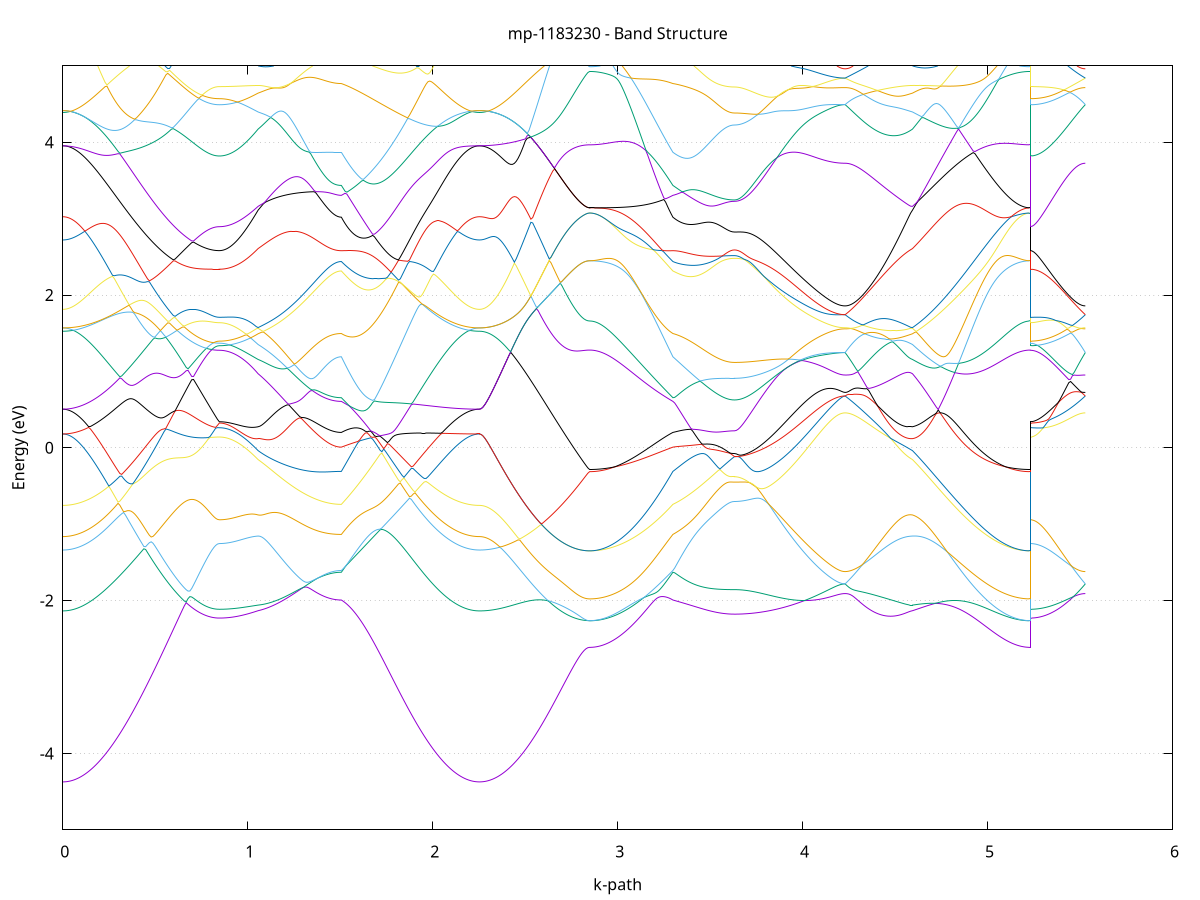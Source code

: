 set title 'mp-1183230 - Band Structure'
set xlabel 'k-path'
set ylabel 'Energy (eV)'
set grid y
set yrange [-5:5]
set terminal png size 800,600
set output 'mp-1183230_bands_gnuplot.png'
plot '-' using 1:2 with lines notitle, '-' using 1:2 with lines notitle, '-' using 1:2 with lines notitle, '-' using 1:2 with lines notitle, '-' using 1:2 with lines notitle, '-' using 1:2 with lines notitle, '-' using 1:2 with lines notitle, '-' using 1:2 with lines notitle, '-' using 1:2 with lines notitle, '-' using 1:2 with lines notitle, '-' using 1:2 with lines notitle, '-' using 1:2 with lines notitle, '-' using 1:2 with lines notitle, '-' using 1:2 with lines notitle, '-' using 1:2 with lines notitle, '-' using 1:2 with lines notitle, '-' using 1:2 with lines notitle, '-' using 1:2 with lines notitle, '-' using 1:2 with lines notitle, '-' using 1:2 with lines notitle, '-' using 1:2 with lines notitle, '-' using 1:2 with lines notitle, '-' using 1:2 with lines notitle, '-' using 1:2 with lines notitle, '-' using 1:2 with lines notitle, '-' using 1:2 with lines notitle, '-' using 1:2 with lines notitle, '-' using 1:2 with lines notitle, '-' using 1:2 with lines notitle, '-' using 1:2 with lines notitle, '-' using 1:2 with lines notitle, '-' using 1:2 with lines notitle, '-' using 1:2 with lines notitle, '-' using 1:2 with lines notitle, '-' using 1:2 with lines notitle, '-' using 1:2 with lines notitle, '-' using 1:2 with lines notitle, '-' using 1:2 with lines notitle, '-' using 1:2 with lines notitle, '-' using 1:2 with lines notitle, '-' using 1:2 with lines notitle, '-' using 1:2 with lines notitle, '-' using 1:2 with lines notitle, '-' using 1:2 with lines notitle, '-' using 1:2 with lines notitle, '-' using 1:2 with lines notitle, '-' using 1:2 with lines notitle, '-' using 1:2 with lines notitle
0.000000 -40.553790
0.009957 -40.553790
0.019914 -40.553690
0.029871 -40.553690
0.039828 -40.553590
0.049785 -40.553490
0.059743 -40.553390
0.069700 -40.553190
0.079657 -40.553090
0.089614 -40.552890
0.099571 -40.552590
0.109528 -40.552390
0.119485 -40.552190
0.129442 -40.551890
0.139399 -40.551590
0.149356 -40.551290
0.159314 -40.550890
0.169271 -40.550590
0.179228 -40.550190
0.189185 -40.549790
0.199142 -40.549390
0.209099 -40.548890
0.219056 -40.548490
0.229013 -40.547990
0.238970 -40.547490
0.248927 -40.546990
0.258885 -40.546490
0.268842 -40.545990
0.278799 -40.545390
0.288756 -40.544790
0.298713 -40.544290
0.308670 -40.543690
0.318627 -40.542990
0.328584 -40.542390
0.338541 -40.541790
0.348498 -40.541090
0.358456 -40.540490
0.368413 -40.539790
0.378370 -40.539090
0.388327 -40.538390
0.398284 -40.537690
0.408241 -40.536990
0.418198 -40.536290
0.428155 -40.535590
0.438112 -40.534790
0.448069 -40.534090
0.458027 -40.533390
0.467984 -40.532590
0.477941 -40.531890
0.487898 -40.531090
0.497855 -40.530290
0.507812 -40.529590
0.517769 -40.528790
0.527726 -40.527990
0.537683 -40.527290
0.547640 -40.526490
0.557598 -40.525690
0.567555 -40.524890
0.577512 -40.524190
0.587469 -40.523390
0.597426 -40.522590
0.607383 -40.521790
0.617340 -40.521090
0.627297 -40.520290
0.637254 -40.519490
0.647211 -40.518790
0.657168 -40.517990
0.667126 -40.517290
0.677083 -40.516490
0.687040 -40.515790
0.696997 -40.515090
0.706954 -40.514290
0.716911 -40.513590
0.726868 -40.512890
0.736825 -40.512190
0.746782 -40.511490
0.756739 -40.510790
0.766697 -40.510090
0.776654 -40.509390
0.786611 -40.508790
0.796568 -40.508090
0.806525 -40.507490
0.816482 -40.506890
0.826439 -40.506390
0.836396 -40.505990
0.846353 -40.505790
0.846353 -40.505790
0.856334 -40.505790
0.866315 -40.505790
0.876296 -40.505790
0.886277 -40.505790
0.896258 -40.505790
0.906238 -40.505790
0.916219 -40.505790
0.926200 -40.505790
0.936181 -40.505790
0.946162 -40.505790
0.956143 -40.505790
0.966123 -40.505790
0.976104 -40.505790
0.986085 -40.505790
0.996066 -40.505790
1.006047 -40.505790
1.016028 -40.505890
1.026009 -40.506190
1.035989 -40.506490
1.045970 -40.506790
1.055951 -40.507090
1.055951 -40.507090
1.065739 -40.507290
1.075527 -40.507590
1.085316 -40.507790
1.095104 -40.507990
1.104892 -40.508190
1.114680 -40.508390
1.124468 -40.508590
1.134256 -40.508790
1.144044 -40.508990
1.153832 -40.509190
1.163621 -40.509390
1.173409 -40.509590
1.183197 -40.509790
1.192985 -40.509990
1.202773 -40.510190
1.212561 -40.510390
1.222349 -40.510490
1.232138 -40.510690
1.241926 -40.510890
1.251714 -40.510990
1.261502 -40.511190
1.271290 -40.511290
1.281078 -40.511490
1.290866 -40.511590
1.300654 -40.511690
1.310443 -40.511890
1.320231 -40.511990
1.330019 -40.512090
1.339807 -40.512190
1.349595 -40.512290
1.359383 -40.512390
1.369171 -40.512490
1.378960 -40.512590
1.388748 -40.512690
1.398536 -40.512690
1.408324 -40.512790
1.418112 -40.512890
1.427900 -40.512890
1.437688 -40.512990
1.447477 -40.512990
1.457265 -40.512990
1.467053 -40.513090
1.476841 -40.513090
1.486629 -40.513090
1.496417 -40.513090
1.506205 -40.513090
1.506205 -40.513090
1.516161 -40.512890
1.526117 -40.513390
1.536072 -40.513990
1.546028 -40.514590
1.555983 -40.515190
1.565939 -40.515790
1.575895 -40.516490
1.585850 -40.517090
1.595806 -40.517790
1.605761 -40.518490
1.615717 -40.519190
1.625673 -40.519890
1.635628 -40.520690
1.645584 -40.521390
1.655539 -40.522190
1.665495 -40.522890
1.675451 -40.523690
1.685406 -40.524390
1.695362 -40.525190
1.705317 -40.525990
1.715273 -40.526790
1.725229 -40.527590
1.735184 -40.528290
1.745140 -40.529090
1.755095 -40.529890
1.765051 -40.530690
1.775007 -40.531490
1.784962 -40.532190
1.794918 -40.532990
1.804873 -40.533790
1.814829 -40.534490
1.824785 -40.535290
1.834740 -40.535990
1.844696 -40.536790
1.854651 -40.537490
1.864607 -40.538190
1.874563 -40.538890
1.884518 -40.539590
1.894474 -40.540290
1.904429 -40.540990
1.914385 -40.541590
1.924341 -40.542290
1.934296 -40.542890
1.944252 -40.543590
1.954207 -40.544190
1.964163 -40.544790
1.974119 -40.545290
1.984074 -40.545890
1.994030 -40.546390
2.003985 -40.546990
2.013941 -40.547490
2.023897 -40.547990
2.033852 -40.548490
2.043808 -40.548890
2.053763 -40.549390
2.063719 -40.549790
2.073675 -40.550190
2.083630 -40.550590
2.093586 -40.550890
2.103541 -40.551290
2.113497 -40.551590
2.123453 -40.551890
2.133408 -40.552190
2.143364 -40.552390
2.153319 -40.552590
2.163275 -40.552890
2.173231 -40.553090
2.183186 -40.553190
2.193142 -40.553390
2.203098 -40.553490
2.213053 -40.553590
2.223009 -40.553690
2.232964 -40.553690
2.242920 -40.553790
2.252876 -40.553790
2.252876 -40.553790
2.262803 -40.553790
2.272730 -40.553690
2.282658 -40.553690
2.292585 -40.553590
2.302512 -40.553490
2.312440 -40.553390
2.322367 -40.553190
2.332294 -40.553090
2.342222 -40.552890
2.352149 -40.552690
2.362076 -40.552390
2.372004 -40.552190
2.381931 -40.551890
2.391858 -40.551590
2.401786 -40.551290
2.411713 -40.550890
2.421640 -40.550590
2.431568 -40.550190
2.441495 -40.549790
2.451422 -40.549390
2.461350 -40.548990
2.471277 -40.548490
2.481204 -40.547990
2.491132 -40.547590
2.501059 -40.547090
2.510986 -40.546490
2.520914 -40.545990
2.530841 -40.545490
2.540768 -40.544890
2.550696 -40.544290
2.560623 -40.543690
2.570550 -40.543090
2.580478 -40.542490
2.590405 -40.541890
2.600332 -40.541290
2.610260 -40.540590
2.620187 -40.539990
2.630114 -40.539290
2.640042 -40.538690
2.649969 -40.537990
2.659896 -40.537390
2.669824 -40.536690
2.679751 -40.536090
2.689678 -40.535390
2.699606 -40.534790
2.709533 -40.534090
2.719460 -40.533490
2.729388 -40.532890
2.739315 -40.532290
2.749243 -40.531790
2.759170 -40.531290
2.769097 -40.530790
2.779025 -40.530290
2.788952 -40.529890
2.798879 -40.529490
2.808807 -40.529190
2.818734 -40.528990
2.828661 -40.528790
2.838589 -40.528690
2.848516 -40.528690
2.848516 -40.528690
2.858304 -40.528590
2.868092 -40.528590
2.877880 -40.528590
2.887668 -40.528490
2.897457 -40.528490
2.907245 -40.528390
2.917033 -40.528290
2.926821 -40.528090
2.936609 -40.527990
2.946397 -40.527790
2.956185 -40.527690
2.965974 -40.527490
2.975762 -40.527290
2.985550 -40.527090
2.995338 -40.526790
3.005126 -40.526590
3.014914 -40.526290
3.024702 -40.525990
3.034490 -40.525690
3.044279 -40.525390
3.054067 -40.525090
3.063855 -40.524790
3.073643 -40.524390
3.083431 -40.523990
3.093219 -40.523690
3.103007 -40.523290
3.112796 -40.522890
3.122584 -40.522390
3.132372 -40.521990
3.142160 -40.521590
3.151948 -40.521090
3.161736 -40.520690
3.171524 -40.520190
3.181313 -40.519690
3.191101 -40.519190
3.200889 -40.518690
3.210677 -40.518190
3.220465 -40.517590
3.230253 -40.517090
3.240041 -40.516590
3.249829 -40.515990
3.259618 -40.515390
3.269406 -40.514890
3.279194 -40.514290
3.288982 -40.513690
3.298770 -40.513090
3.298770 -40.513090
3.308554 -40.513190
3.318338 -40.513590
3.328122 -40.514090
3.337907 -40.514490
3.347691 -40.514990
3.357475 -40.515390
3.367259 -40.515890
3.377043 -40.516290
3.386827 -40.516690
3.396611 -40.517090
3.406395 -40.517490
3.416179 -40.517790
3.425964 -40.518190
3.435748 -40.518490
3.445532 -40.518890
3.455316 -40.519190
3.465100 -40.519490
3.474884 -40.519790
3.484668 -40.519990
3.494452 -40.520290
3.504236 -40.520490
3.514021 -40.520690
3.523805 -40.520890
3.533589 -40.521090
3.543373 -40.521290
3.553157 -40.521390
3.562941 -40.521590
3.572725 -40.521690
3.582509 -40.521790
3.592293 -40.521790
3.602077 -40.521890
3.611862 -40.521990
3.621646 -40.521990
3.631430 -40.521990
3.631430 -40.521990
3.641404 -40.521990
3.651379 -40.521990
3.661353 -40.521890
3.671327 -40.521890
3.681302 -40.521790
3.691276 -40.521790
3.701250 -40.521690
3.711225 -40.521590
3.721199 -40.521490
3.731174 -40.521390
3.741148 -40.521290
3.751122 -40.521090
3.761097 -40.520990
3.771071 -40.520790
3.781045 -40.520690
3.791020 -40.520490
3.800994 -40.520290
3.810968 -40.520090
3.820943 -40.519890
3.830917 -40.519690
3.840892 -40.519390
3.850866 -40.519190
3.860840 -40.518890
3.870815 -40.518690
3.880789 -40.518390
3.890763 -40.518090
3.900738 -40.517790
3.910712 -40.517490
3.920687 -40.517190
3.930661 -40.516890
3.940635 -40.516590
3.950610 -40.516290
3.960584 -40.515890
3.970558 -40.515590
3.980533 -40.515190
3.990507 -40.514890
4.000482 -40.514490
4.010456 -40.514090
4.020430 -40.513690
4.030405 -40.513290
4.040379 -40.512990
4.050353 -40.512590
4.060328 -40.512190
4.070302 -40.511790
4.080276 -40.511290
4.090251 -40.510890
4.100225 -40.510490
4.110200 -40.510090
4.120174 -40.509690
4.130148 -40.509290
4.140123 -40.508790
4.150097 -40.508390
4.160071 -40.507990
4.170046 -40.507590
4.180020 -40.507190
4.189995 -40.506790
4.199969 -40.506390
4.209943 -40.506090
4.219918 -40.505890
4.229892 -40.505790
4.229892 -40.505790
4.239735 -40.505790
4.249578 -40.505890
4.259420 -40.505990
4.269263 -40.506090
4.279106 -40.506290
4.288948 -40.506390
4.298791 -40.506590
4.308634 -40.506690
4.318477 -40.506890
4.328319 -40.506990
4.338162 -40.507090
4.348005 -40.507190
4.357848 -40.507290
4.367690 -40.507390
4.377533 -40.507490
4.387376 -40.507590
4.397219 -40.507690
4.407061 -40.507690
4.416904 -40.507790
4.426747 -40.507790
4.436590 -40.507790
4.446432 -40.507790
4.456275 -40.507790
4.466118 -40.507790
4.475961 -40.507790
4.485803 -40.507690
4.495646 -40.507690
4.505489 -40.507590
4.515331 -40.507490
4.525174 -40.507390
4.535017 -40.507290
4.544860 -40.507190
4.554702 -40.507090
4.564545 -40.506990
4.574388 -40.506990
4.584231 -40.506990
4.594073 -40.507090
4.594073 -40.507090
4.604023 -40.507390
4.613972 -40.507790
4.623921 -40.508090
4.633871 -40.508490
4.643820 -40.508890
4.653769 -40.509290
4.663719 -40.509690
4.673668 -40.510090
4.683617 -40.510490
4.693566 -40.510890
4.703516 -40.511290
4.713465 -40.511790
4.723414 -40.512190
4.733364 -40.512690
4.743313 -40.513090
4.753262 -40.513590
4.763212 -40.513990
4.773161 -40.514490
4.783110 -40.514890
4.793060 -40.515390
4.803009 -40.515890
4.812958 -40.516290
4.822907 -40.516790
4.832857 -40.517290
4.842806 -40.517690
4.852755 -40.518190
4.862705 -40.518590
4.872654 -40.519090
4.882603 -40.519490
4.892553 -40.519990
4.902502 -40.520390
4.912451 -40.520890
4.922401 -40.521290
4.932350 -40.521690
4.942299 -40.522090
4.952248 -40.522490
4.962198 -40.522890
4.972147 -40.523290
4.982096 -40.523690
4.992046 -40.523990
5.001995 -40.524390
5.011944 -40.524690
5.021894 -40.525090
5.031843 -40.525390
5.041792 -40.525690
5.051742 -40.525990
5.061691 -40.526290
5.071640 -40.526490
5.081589 -40.526790
5.091539 -40.526990
5.101488 -40.527190
5.111437 -40.527390
5.121387 -40.527590
5.131336 -40.527790
5.141285 -40.527990
5.151235 -40.528090
5.161184 -40.528190
5.171133 -40.528390
5.181083 -40.528390
5.191032 -40.528490
5.200981 -40.528590
5.210930 -40.528590
5.220880 -40.528590
5.230829 -40.528690
5.230829 -40.505790
5.240756 -40.505790
5.250684 -40.505790
5.260611 -40.505790
5.270538 -40.505790
5.280466 -40.505790
5.290393 -40.505790
5.300320 -40.505790
5.310248 -40.505790
5.320175 -40.505790
5.330102 -40.505790
5.340030 -40.505790
5.349957 -40.505790
5.359884 -40.505790
5.369812 -40.505790
5.379739 -40.505790
5.389666 -40.505790
5.399594 -40.505790
5.409521 -40.505790
5.419449 -40.505790
5.429376 -40.505790
5.439303 -40.505790
5.449231 -40.505790
5.459158 -40.505790
5.469085 -40.505790
5.479013 -40.505790
5.488940 -40.505790
5.498867 -40.505790
5.508795 -40.505790
5.518722 -40.505790
5.528649 -40.505790
e
0.000000 -40.481390
0.009957 -40.481390
0.019914 -40.481490
0.029871 -40.481490
0.039828 -40.481490
0.049785 -40.481490
0.059743 -40.481490
0.069700 -40.481590
0.079657 -40.481590
0.089614 -40.481690
0.099571 -40.481690
0.109528 -40.481790
0.119485 -40.481790
0.129442 -40.481890
0.139399 -40.481890
0.149356 -40.481990
0.159314 -40.482090
0.169271 -40.482190
0.179228 -40.482290
0.189185 -40.482390
0.199142 -40.482490
0.209099 -40.482590
0.219056 -40.482790
0.229013 -40.483090
0.238970 -40.483490
0.248927 -40.483790
0.258885 -40.484190
0.268842 -40.484590
0.278799 -40.484990
0.288756 -40.485290
0.298713 -40.485690
0.308670 -40.486190
0.318627 -40.486590
0.328584 -40.486990
0.338541 -40.487390
0.348498 -40.487890
0.358456 -40.488290
0.368413 -40.488690
0.378370 -40.489190
0.388327 -40.489590
0.398284 -40.490090
0.408241 -40.490490
0.418198 -40.490990
0.428155 -40.491390
0.438112 -40.491890
0.448069 -40.492390
0.458027 -40.492790
0.467984 -40.493290
0.477941 -40.493690
0.487898 -40.494090
0.497855 -40.494590
0.507812 -40.494990
0.517769 -40.495390
0.527726 -40.495890
0.537683 -40.496290
0.547640 -40.496690
0.557598 -40.497090
0.567555 -40.497490
0.577512 -40.497890
0.587469 -40.498190
0.597426 -40.498590
0.607383 -40.498990
0.617340 -40.499290
0.627297 -40.499590
0.637254 -40.499990
0.647211 -40.500290
0.657168 -40.500590
0.667126 -40.500890
0.677083 -40.501090
0.687040 -40.501390
0.696997 -40.501590
0.706954 -40.501890
0.716911 -40.502090
0.726868 -40.502290
0.736825 -40.502490
0.746782 -40.502590
0.756739 -40.502790
0.766697 -40.502890
0.776654 -40.503090
0.786611 -40.503190
0.796568 -40.503290
0.806525 -40.503290
0.816482 -40.503390
0.826439 -40.503390
0.836396 -40.503490
0.846353 -40.503690
0.846353 -40.503690
0.856334 -40.503690
0.866315 -40.503590
0.876296 -40.503590
0.886277 -40.503590
0.896258 -40.503690
0.906238 -40.503790
0.916219 -40.503890
0.926200 -40.503990
0.936181 -40.504190
0.946162 -40.504290
0.956143 -40.504490
0.966123 -40.504690
0.976104 -40.504890
0.986085 -40.505090
0.996066 -40.505390
1.006047 -40.505590
1.016028 -40.505790
1.026009 -40.505790
1.035989 -40.505790
1.045970 -40.505890
1.055951 -40.505890
1.055951 -40.505890
1.065739 -40.505890
1.075527 -40.505990
1.085316 -40.506090
1.095104 -40.506190
1.104892 -40.506390
1.114680 -40.506590
1.124468 -40.506790
1.134256 -40.506990
1.144044 -40.507190
1.153832 -40.507490
1.163621 -40.507690
1.173409 -40.507890
1.183197 -40.508090
1.192985 -40.508290
1.202773 -40.508590
1.212561 -40.508790
1.222349 -40.508990
1.232138 -40.509190
1.241926 -40.509390
1.251714 -40.509590
1.261502 -40.509790
1.271290 -40.509990
1.281078 -40.510190
1.290866 -40.510290
1.300654 -40.510490
1.310443 -40.510690
1.320231 -40.510790
1.330019 -40.510990
1.339807 -40.511090
1.349595 -40.511290
1.359383 -40.511390
1.369171 -40.511490
1.378960 -40.511590
1.388748 -40.511690
1.398536 -40.511790
1.408324 -40.511890
1.418112 -40.511990
1.427900 -40.512090
1.437688 -40.512090
1.447477 -40.512190
1.457265 -40.512190
1.467053 -40.512290
1.476841 -40.512290
1.486629 -40.512290
1.496417 -40.512290
1.506205 -40.512290
1.506205 -40.512290
1.516161 -40.512490
1.526117 -40.511890
1.536072 -40.511290
1.546028 -40.510690
1.555983 -40.509990
1.565939 -40.509390
1.575895 -40.508790
1.585850 -40.508090
1.595806 -40.507490
1.605761 -40.506790
1.615717 -40.506190
1.625673 -40.505590
1.635628 -40.504890
1.645584 -40.504290
1.655539 -40.503590
1.665495 -40.502990
1.675451 -40.502290
1.685406 -40.501690
1.695362 -40.500990
1.705317 -40.500390
1.715273 -40.499690
1.725229 -40.499090
1.735184 -40.498490
1.745140 -40.497790
1.755095 -40.497190
1.765051 -40.496590
1.775007 -40.495990
1.784962 -40.495290
1.794918 -40.494690
1.804873 -40.494090
1.814829 -40.493490
1.824785 -40.492890
1.834740 -40.492390
1.844696 -40.491790
1.854651 -40.491190
1.864607 -40.490690
1.874563 -40.490090
1.884518 -40.489590
1.894474 -40.489090
1.904429 -40.488590
1.914385 -40.487990
1.924341 -40.487490
1.934296 -40.487090
1.944252 -40.486590
1.954207 -40.486090
1.964163 -40.485690
1.974119 -40.485190
1.984074 -40.484790
1.994030 -40.484390
2.003985 -40.483990
2.013941 -40.483590
2.023897 -40.483290
2.033852 -40.482890
2.043808 -40.482490
2.053763 -40.482390
2.063719 -40.482290
2.073675 -40.482190
2.083630 -40.482190
2.093586 -40.482090
2.103541 -40.481990
2.113497 -40.481890
2.123453 -40.481890
2.133408 -40.481790
2.143364 -40.481690
2.153319 -40.481690
2.163275 -40.481690
2.173231 -40.481590
2.183186 -40.481590
2.193142 -40.481490
2.203098 -40.481490
2.213053 -40.481490
2.223009 -40.481490
2.232964 -40.481490
2.242920 -40.481390
2.252876 -40.481390
2.252876 -40.481390
2.262803 -40.481490
2.272730 -40.481490
2.282658 -40.481490
2.292585 -40.481590
2.302512 -40.481690
2.312440 -40.481790
2.322367 -40.481990
2.332294 -40.482190
2.342222 -40.482290
2.352149 -40.482590
2.362076 -40.482790
2.372004 -40.482990
2.381931 -40.483290
2.391858 -40.483590
2.401786 -40.483890
2.411713 -40.484190
2.421640 -40.484590
2.431568 -40.484990
2.441495 -40.485390
2.451422 -40.485790
2.461350 -40.486190
2.471277 -40.486690
2.481204 -40.487090
2.491132 -40.487590
2.501059 -40.488090
2.510986 -40.488590
2.520914 -40.489090
2.530841 -40.489690
2.540768 -40.490190
2.550696 -40.490790
2.560623 -40.491390
2.570550 -40.491990
2.580478 -40.492590
2.590405 -40.493190
2.600332 -40.493790
2.610260 -40.494490
2.620187 -40.495090
2.630114 -40.495690
2.640042 -40.496390
2.649969 -40.496990
2.659896 -40.497690
2.669824 -40.498290
2.679751 -40.498990
2.689678 -40.499590
2.699606 -40.500290
2.709533 -40.500890
2.719460 -40.501490
2.729388 -40.502090
2.739315 -40.502690
2.749243 -40.503290
2.759170 -40.503790
2.769097 -40.504290
2.779025 -40.504690
2.788952 -40.505090
2.798879 -40.505490
2.808807 -40.505790
2.818734 -40.505990
2.828661 -40.506190
2.838589 -40.506290
2.848516 -40.506390
2.848516 -40.506390
2.858304 -40.506390
2.868092 -40.506390
2.877880 -40.506390
2.887668 -40.506390
2.897457 -40.506390
2.907245 -40.506390
2.917033 -40.506390
2.926821 -40.506390
2.936609 -40.506390
2.946397 -40.506390
2.956185 -40.506390
2.965974 -40.506390
2.975762 -40.506390
2.985550 -40.506390
2.995338 -40.506390
3.005126 -40.506390
3.014914 -40.506390
3.024702 -40.506390
3.034490 -40.506490
3.044279 -40.506490
3.054067 -40.506490
3.063855 -40.506590
3.073643 -40.506590
3.083431 -40.506690
3.093219 -40.506690
3.103007 -40.506790
3.112796 -40.506890
3.122584 -40.506990
3.132372 -40.507090
3.142160 -40.507290
3.151948 -40.507390
3.161736 -40.507590
3.171524 -40.507790
3.181313 -40.507990
3.191101 -40.508190
3.200889 -40.508490
3.210677 -40.508790
3.220465 -40.509090
3.230253 -40.509390
3.240041 -40.509690
3.249829 -40.510090
3.259618 -40.510490
3.269406 -40.510890
3.279194 -40.511390
3.288982 -40.511790
3.298770 -40.512290
3.298770 -40.512290
3.308554 -40.512190
3.318338 -40.511790
3.328122 -40.511290
3.337907 -40.510790
3.347691 -40.510290
3.357475 -40.509890
3.367259 -40.509390
3.377043 -40.508990
3.386827 -40.508590
3.396611 -40.508190
3.406395 -40.507790
3.416179 -40.507490
3.425964 -40.507190
3.435748 -40.506790
3.445532 -40.506490
3.455316 -40.506190
3.465100 -40.505990
3.474884 -40.505690
3.484668 -40.505490
3.494452 -40.505290
3.504236 -40.505090
3.514021 -40.504890
3.523805 -40.504690
3.533589 -40.504590
3.543373 -40.504390
3.553157 -40.504290
3.562941 -40.504190
3.572725 -40.504090
3.582509 -40.503990
3.592293 -40.503990
3.602077 -40.503890
3.611862 -40.503890
3.621646 -40.503890
3.631430 -40.503890
3.631430 -40.503890
3.641404 -40.503890
3.651379 -40.503790
3.661353 -40.503790
3.671327 -40.503790
3.681302 -40.503790
3.691276 -40.503790
3.701250 -40.503790
3.711225 -40.503790
3.721199 -40.503790
3.731174 -40.503790
3.741148 -40.503790
3.751122 -40.503790
3.761097 -40.503790
3.771071 -40.503790
3.781045 -40.503790
3.791020 -40.503790
3.800994 -40.503790
3.810968 -40.503790
3.820943 -40.503790
3.830917 -40.503790
3.840892 -40.503790
3.850866 -40.503790
3.860840 -40.503790
3.870815 -40.503790
3.880789 -40.503690
3.890763 -40.503690
3.900738 -40.503690
3.910712 -40.503690
3.920687 -40.503690
3.930661 -40.503690
3.940635 -40.503690
3.950610 -40.503690
3.960584 -40.503690
3.970558 -40.503690
3.980533 -40.503690
3.990507 -40.503690
4.000482 -40.503690
4.010456 -40.503690
4.020430 -40.503590
4.030405 -40.503590
4.040379 -40.503590
4.050353 -40.503590
4.060328 -40.503590
4.070302 -40.503590
4.080276 -40.503590
4.090251 -40.503590
4.100225 -40.503590
4.110200 -40.503590
4.120174 -40.503590
4.130148 -40.503590
4.140123 -40.503590
4.150097 -40.503590
4.160071 -40.503590
4.170046 -40.503590
4.180020 -40.503590
4.189995 -40.503590
4.199969 -40.503590
4.209943 -40.503590
4.219918 -40.503590
4.229892 -40.503590
4.229892 -40.503590
4.239735 -40.503590
4.249578 -40.503590
4.259420 -40.503590
4.269263 -40.503490
4.279106 -40.503490
4.288948 -40.503490
4.298791 -40.503490
4.308634 -40.503390
4.318477 -40.503390
4.328319 -40.503290
4.338162 -40.503290
4.348005 -40.503190
4.357848 -40.503190
4.367690 -40.503090
4.377533 -40.502990
4.387376 -40.502990
4.397219 -40.502890
4.407061 -40.502790
4.416904 -40.502690
4.426747 -40.502590
4.436590 -40.502690
4.446432 -40.502790
4.456275 -40.502890
4.466118 -40.503090
4.475961 -40.503190
4.485803 -40.503390
4.495646 -40.503590
4.505489 -40.503790
4.515331 -40.504090
4.525174 -40.504290
4.535017 -40.504590
4.544860 -40.504790
4.554702 -40.505090
4.564545 -40.505390
4.574388 -40.505590
4.584231 -40.505790
4.594073 -40.505890
4.594073 -40.505890
4.604023 -40.505890
4.613972 -40.505890
4.623921 -40.505890
4.633871 -40.505890
4.643820 -40.505890
4.653769 -40.505890
4.663719 -40.505890
4.673668 -40.505890
4.683617 -40.505890
4.693566 -40.505890
4.703516 -40.505890
4.713465 -40.505990
4.723414 -40.505990
4.733364 -40.505990
4.743313 -40.505990
4.753262 -40.505990
4.763212 -40.505990
4.773161 -40.505990
4.783110 -40.505990
4.793060 -40.505990
4.803009 -40.505990
4.812958 -40.506090
4.822907 -40.506090
4.832857 -40.506090
4.842806 -40.506090
4.852755 -40.506090
4.862705 -40.506090
4.872654 -40.506090
4.882603 -40.506090
4.892553 -40.506090
4.902502 -40.506090
4.912451 -40.506190
4.922401 -40.506190
4.932350 -40.506190
4.942299 -40.506190
4.952248 -40.506190
4.962198 -40.506190
4.972147 -40.506190
4.982096 -40.506190
4.992046 -40.506190
5.001995 -40.506290
5.011944 -40.506290
5.021894 -40.506290
5.031843 -40.506290
5.041792 -40.506290
5.051742 -40.506290
5.061691 -40.506290
5.071640 -40.506290
5.081589 -40.506290
5.091539 -40.506290
5.101488 -40.506290
5.111437 -40.506290
5.121387 -40.506290
5.131336 -40.506290
5.141285 -40.506290
5.151235 -40.506390
5.161184 -40.506390
5.171133 -40.506390
5.181083 -40.506390
5.191032 -40.506390
5.200981 -40.506390
5.210930 -40.506390
5.220880 -40.506390
5.230829 -40.506390
5.230829 -40.503690
5.240756 -40.503690
5.250684 -40.503690
5.260611 -40.503690
5.270538 -40.503690
5.280466 -40.503690
5.290393 -40.503690
5.300320 -40.503690
5.310248 -40.503690
5.320175 -40.503690
5.330102 -40.503690
5.340030 -40.503690
5.349957 -40.503690
5.359884 -40.503690
5.369812 -40.503690
5.379739 -40.503590
5.389666 -40.503590
5.399594 -40.503590
5.409521 -40.503590
5.419449 -40.503590
5.429376 -40.503590
5.439303 -40.503590
5.449231 -40.503590
5.459158 -40.503590
5.469085 -40.503590
5.479013 -40.503590
5.488940 -40.503590
5.498867 -40.503590
5.508795 -40.503590
5.518722 -40.503590
5.528649 -40.503590
e
0.000000 -40.478890
0.009957 -40.478890
0.019914 -40.478990
0.029871 -40.478990
0.039828 -40.479090
0.049785 -40.479090
0.059743 -40.479190
0.069700 -40.479290
0.079657 -40.479490
0.089614 -40.479590
0.099571 -40.479790
0.109528 -40.479890
0.119485 -40.480090
0.129442 -40.480290
0.139399 -40.480490
0.149356 -40.480790
0.159314 -40.480990
0.169271 -40.481290
0.179228 -40.481590
0.189185 -40.481790
0.199142 -40.482090
0.209099 -40.482490
0.219056 -40.482690
0.229013 -40.482790
0.238970 -40.482890
0.248927 -40.483090
0.258885 -40.483190
0.268842 -40.483390
0.278799 -40.483490
0.288756 -40.483690
0.298713 -40.483790
0.308670 -40.483990
0.318627 -40.484190
0.328584 -40.484290
0.338541 -40.484490
0.348498 -40.484690
0.358456 -40.484890
0.368413 -40.485090
0.378370 -40.485290
0.388327 -40.485590
0.398284 -40.485790
0.408241 -40.485990
0.418198 -40.486290
0.428155 -40.486490
0.438112 -40.486790
0.448069 -40.486990
0.458027 -40.487290
0.467984 -40.487590
0.477941 -40.487890
0.487898 -40.488190
0.497855 -40.488490
0.507812 -40.488790
0.517769 -40.489090
0.527726 -40.489390
0.537683 -40.489790
0.547640 -40.490090
0.557598 -40.490490
0.567555 -40.490790
0.577512 -40.491190
0.587469 -40.491590
0.597426 -40.491990
0.607383 -40.492390
0.617340 -40.492790
0.627297 -40.493190
0.637254 -40.493590
0.647211 -40.493990
0.657168 -40.494490
0.667126 -40.494890
0.677083 -40.495390
0.687040 -40.495890
0.696997 -40.496290
0.706954 -40.496790
0.716911 -40.497290
0.726868 -40.497790
0.736825 -40.498290
0.746782 -40.498890
0.756739 -40.499390
0.766697 -40.499890
0.776654 -40.500490
0.786611 -40.500990
0.796568 -40.501590
0.806525 -40.502090
0.816482 -40.502590
0.826439 -40.503090
0.836396 -40.503490
0.846353 -40.503490
0.846353 -40.503490
0.856334 -40.503490
0.866315 -40.503490
0.876296 -40.503490
0.886277 -40.503490
0.896258 -40.503490
0.906238 -40.503390
0.916219 -40.503290
0.926200 -40.503090
0.936181 -40.502990
0.946162 -40.502790
0.956143 -40.502690
0.966123 -40.502490
0.976104 -40.502290
0.986085 -40.502090
0.996066 -40.501790
1.006047 -40.501590
1.016028 -40.501290
1.026009 -40.501090
1.035989 -40.500790
1.045970 -40.500490
1.055951 -40.500190
1.055951 -40.500190
1.065739 -40.499890
1.075527 -40.499590
1.085316 -40.499290
1.095104 -40.498890
1.104892 -40.498590
1.114680 -40.498190
1.124468 -40.497790
1.134256 -40.497390
1.144044 -40.496990
1.153832 -40.496490
1.163621 -40.496090
1.173409 -40.495690
1.183197 -40.495290
1.192985 -40.494990
1.202773 -40.494590
1.212561 -40.494190
1.222349 -40.493790
1.232138 -40.493490
1.241926 -40.493090
1.251714 -40.492790
1.261502 -40.492390
1.271290 -40.492090
1.281078 -40.491790
1.290866 -40.491490
1.300654 -40.491190
1.310443 -40.490990
1.320231 -40.490690
1.330019 -40.490390
1.339807 -40.490190
1.349595 -40.489990
1.359383 -40.489790
1.369171 -40.489590
1.378960 -40.489390
1.388748 -40.489190
1.398536 -40.488990
1.408324 -40.488890
1.418112 -40.488790
1.427900 -40.488590
1.437688 -40.488490
1.447477 -40.488390
1.457265 -40.488390
1.467053 -40.488290
1.476841 -40.488190
1.486629 -40.488190
1.496417 -40.488190
1.506205 -40.488190
1.506205 -40.488190
1.516161 -40.488290
1.526117 -40.488290
1.536072 -40.488290
1.546028 -40.488390
1.555983 -40.488390
1.565939 -40.488390
1.575895 -40.488390
1.585850 -40.488290
1.595806 -40.488290
1.605761 -40.488190
1.615717 -40.488190
1.625673 -40.488090
1.635628 -40.487990
1.645584 -40.487890
1.655539 -40.487790
1.665495 -40.487690
1.675451 -40.487590
1.685406 -40.487490
1.695362 -40.487290
1.705317 -40.487190
1.715273 -40.487090
1.725229 -40.486890
1.735184 -40.486790
1.745140 -40.486690
1.755095 -40.486490
1.765051 -40.486390
1.775007 -40.486190
1.784962 -40.486090
1.794918 -40.485890
1.804873 -40.485790
1.814829 -40.485590
1.824785 -40.485490
1.834740 -40.485290
1.844696 -40.485090
1.854651 -40.484990
1.864607 -40.484790
1.874563 -40.484690
1.884518 -40.484490
1.894474 -40.484390
1.904429 -40.484290
1.914385 -40.484090
1.924341 -40.483990
1.934296 -40.483790
1.944252 -40.483690
1.954207 -40.483590
1.964163 -40.483390
1.974119 -40.483290
1.984074 -40.483190
1.994030 -40.483090
2.003985 -40.482990
2.013941 -40.482790
2.023897 -40.482690
2.033852 -40.482590
2.043808 -40.482490
2.053763 -40.482190
2.063719 -40.481890
2.073675 -40.481590
2.083630 -40.481290
2.093586 -40.481090
2.103541 -40.480790
2.113497 -40.480590
2.123453 -40.480290
2.133408 -40.480090
2.143364 -40.479890
2.153319 -40.479790
2.163275 -40.479590
2.173231 -40.479490
2.183186 -40.479290
2.193142 -40.479190
2.203098 -40.479090
2.213053 -40.479090
2.223009 -40.478990
2.232964 -40.478990
2.242920 -40.478890
2.252876 -40.478890
2.252876 -40.478890
2.262803 -40.478890
2.272730 -40.478890
2.282658 -40.478890
2.292585 -40.478890
2.302512 -40.478890
2.312440 -40.478890
2.322367 -40.478890
2.332294 -40.478890
2.342222 -40.478890
2.352149 -40.478890
2.362076 -40.478890
2.372004 -40.478890
2.381931 -40.478890
2.391858 -40.478990
2.401786 -40.478990
2.411713 -40.478990
2.421640 -40.478990
2.431568 -40.478990
2.441495 -40.478990
2.451422 -40.478990
2.461350 -40.478990
2.471277 -40.478990
2.481204 -40.478990
2.491132 -40.478990
2.501059 -40.478990
2.510986 -40.478990
2.520914 -40.478990
2.530841 -40.478990
2.540768 -40.478990
2.550696 -40.478990
2.560623 -40.478990
2.570550 -40.478990
2.580478 -40.478990
2.590405 -40.478990
2.600332 -40.478990
2.610260 -40.478990
2.620187 -40.478990
2.630114 -40.478990
2.640042 -40.478990
2.649969 -40.478990
2.659896 -40.478990
2.669824 -40.479090
2.679751 -40.479090
2.689678 -40.479090
2.699606 -40.479090
2.709533 -40.479090
2.719460 -40.479090
2.729388 -40.479090
2.739315 -40.479090
2.749243 -40.479090
2.759170 -40.479090
2.769097 -40.479090
2.779025 -40.479090
2.788952 -40.479090
2.798879 -40.479090
2.808807 -40.479090
2.818734 -40.479090
2.828661 -40.479090
2.838589 -40.479090
2.848516 -40.479090
2.848516 -40.479090
2.858304 -40.479090
2.868092 -40.479090
2.877880 -40.479190
2.887668 -40.479190
2.897457 -40.479290
2.907245 -40.479390
2.917033 -40.479490
2.926821 -40.479590
2.936609 -40.479690
2.946397 -40.479890
2.956185 -40.479990
2.965974 -40.480190
2.975762 -40.480390
2.985550 -40.480590
2.995338 -40.480790
3.005126 -40.481090
3.014914 -40.481290
3.024702 -40.481590
3.034490 -40.481790
3.044279 -40.482090
3.054067 -40.482390
3.063855 -40.482590
3.073643 -40.482890
3.083431 -40.483190
3.093219 -40.483490
3.103007 -40.483790
3.112796 -40.484090
3.122584 -40.484390
3.132372 -40.484690
3.142160 -40.484990
3.151948 -40.485290
3.161736 -40.485490
3.171524 -40.485790
3.181313 -40.486090
3.191101 -40.486290
3.200889 -40.486590
3.210677 -40.486790
3.220465 -40.486990
3.230253 -40.487190
3.240041 -40.487390
3.249829 -40.487590
3.259618 -40.487690
3.269406 -40.487890
3.279194 -40.487990
3.288982 -40.488090
3.298770 -40.488190
3.298770 -40.488190
3.308554 -40.488190
3.318338 -40.488190
3.328122 -40.488290
3.337907 -40.488290
3.347691 -40.488290
3.357475 -40.488290
3.367259 -40.488290
3.377043 -40.488290
3.386827 -40.488290
3.396611 -40.488290
3.406395 -40.488290
3.416179 -40.488290
3.425964 -40.488190
3.435748 -40.488190
3.445532 -40.488190
3.455316 -40.488190
3.465100 -40.488090
3.474884 -40.488090
3.484668 -40.488090
3.494452 -40.487990
3.504236 -40.487990
3.514021 -40.487990
3.523805 -40.487890
3.533589 -40.487890
3.543373 -40.487890
3.553157 -40.487790
3.562941 -40.487790
3.572725 -40.487790
3.582509 -40.487790
3.592293 -40.487790
3.602077 -40.487690
3.611862 -40.487690
3.621646 -40.487690
3.631430 -40.487690
3.631430 -40.487690
3.641404 -40.487690
3.651379 -40.487690
3.661353 -40.487790
3.671327 -40.487790
3.681302 -40.487890
3.691276 -40.487890
3.701250 -40.487990
3.711225 -40.488090
3.721199 -40.488190
3.731174 -40.488290
3.741148 -40.488390
3.751122 -40.488490
3.761097 -40.488690
3.771071 -40.488790
3.781045 -40.488990
3.791020 -40.489190
3.800994 -40.489390
3.810968 -40.489490
3.820943 -40.489790
3.830917 -40.489990
3.840892 -40.490190
3.850866 -40.490390
3.860840 -40.490690
3.870815 -40.490890
3.880789 -40.491190
3.890763 -40.491490
3.900738 -40.491690
3.910712 -40.491990
3.920687 -40.492290
3.930661 -40.492590
3.940635 -40.492890
3.950610 -40.493290
3.960584 -40.493590
3.970558 -40.493890
3.980533 -40.494290
3.990507 -40.494590
4.000482 -40.494990
4.010456 -40.495390
4.020430 -40.495690
4.030405 -40.496090
4.040379 -40.496490
4.050353 -40.496890
4.060328 -40.497290
4.070302 -40.497690
4.080276 -40.498090
4.090251 -40.498490
4.100225 -40.498890
4.110200 -40.499290
4.120174 -40.499690
4.130148 -40.500090
4.140123 -40.500490
4.150097 -40.500990
4.160071 -40.501390
4.170046 -40.501790
4.180020 -40.502190
4.189995 -40.502590
4.199969 -40.502890
4.209943 -40.503290
4.219918 -40.503490
4.229892 -40.503590
4.229892 -40.503590
4.239735 -40.503490
4.249578 -40.503490
4.259420 -40.503390
4.269263 -40.503290
4.279106 -40.503090
4.288948 -40.502990
4.298791 -40.502890
4.308634 -40.502790
4.318477 -40.502690
4.328319 -40.502590
4.338162 -40.502490
4.348005 -40.502490
4.357848 -40.502390
4.367690 -40.502390
4.377533 -40.502390
4.387376 -40.502390
4.397219 -40.502390
4.407061 -40.502490
4.416904 -40.502490
4.426747 -40.502590
4.436590 -40.502490
4.446432 -40.502390
4.456275 -40.502290
4.466118 -40.502090
4.475961 -40.501990
4.485803 -40.501890
4.495646 -40.501690
4.505489 -40.501590
4.515331 -40.501490
4.525174 -40.501290
4.535017 -40.501190
4.544860 -40.500990
4.554702 -40.500790
4.564545 -40.500690
4.574388 -40.500490
4.584231 -40.500290
4.594073 -40.500190
4.594073 -40.500190
4.604023 -40.499790
4.613972 -40.499490
4.623921 -40.499090
4.633871 -40.498790
4.643820 -40.498390
4.653769 -40.497990
4.663719 -40.497690
4.673668 -40.497290
4.683617 -40.496890
4.693566 -40.496490
4.703516 -40.495990
4.713465 -40.495590
4.723414 -40.495190
4.733364 -40.494790
4.743313 -40.494290
4.753262 -40.493890
4.763212 -40.493390
4.773161 -40.492990
4.783110 -40.492490
4.793060 -40.492090
4.803009 -40.491590
4.812958 -40.491190
4.822907 -40.490690
4.832857 -40.490290
4.842806 -40.489790
4.852755 -40.489390
4.862705 -40.488890
4.872654 -40.488490
4.882603 -40.487990
4.892553 -40.487590
4.902502 -40.487190
4.912451 -40.486690
4.922401 -40.486290
4.932350 -40.485890
4.942299 -40.485490
4.952248 -40.485090
4.962198 -40.484690
4.972147 -40.484290
4.982096 -40.483990
4.992046 -40.483590
5.001995 -40.483290
5.011944 -40.482890
5.021894 -40.482590
5.031843 -40.482290
5.041792 -40.481990
5.051742 -40.481690
5.061691 -40.481390
5.071640 -40.481190
5.081589 -40.480890
5.091539 -40.480690
5.101488 -40.480490
5.111437 -40.480290
5.121387 -40.480090
5.131336 -40.479890
5.141285 -40.479790
5.151235 -40.479590
5.161184 -40.479490
5.171133 -40.479390
5.181083 -40.479290
5.191032 -40.479190
5.200981 -40.479190
5.210930 -40.479090
5.220880 -40.479090
5.230829 -40.479090
5.230829 -40.503490
5.240756 -40.503490
5.250684 -40.503490
5.260611 -40.503490
5.270538 -40.503490
5.280466 -40.503490
5.290393 -40.503490
5.300320 -40.503490
5.310248 -40.503490
5.320175 -40.503490
5.330102 -40.503490
5.340030 -40.503490
5.349957 -40.503490
5.359884 -40.503490
5.369812 -40.503490
5.379739 -40.503490
5.389666 -40.503490
5.399594 -40.503490
5.409521 -40.503490
5.419449 -40.503490
5.429376 -40.503490
5.439303 -40.503490
5.449231 -40.503490
5.459158 -40.503490
5.469085 -40.503490
5.479013 -40.503490
5.488940 -40.503490
5.498867 -40.503590
5.508795 -40.503590
5.518722 -40.503590
5.528649 -40.503590
e
0.000000 -35.142990
0.009957 -35.142990
0.019914 -35.142990
0.029871 -35.142990
0.039828 -35.142990
0.049785 -35.142990
0.059743 -35.142990
0.069700 -35.142990
0.079657 -35.142990
0.089614 -35.142990
0.099571 -35.142990
0.109528 -35.142990
0.119485 -35.142990
0.129442 -35.143090
0.139399 -35.143090
0.149356 -35.143090
0.159314 -35.142990
0.169271 -35.143090
0.179228 -35.143090
0.189185 -35.143090
0.199142 -35.143090
0.209099 -35.143090
0.219056 -35.143190
0.229013 -35.143190
0.238970 -35.143190
0.248927 -35.143190
0.258885 -35.143190
0.268842 -35.143190
0.278799 -35.143190
0.288756 -35.143190
0.298713 -35.143290
0.308670 -35.143290
0.318627 -35.143290
0.328584 -35.143290
0.338541 -35.143290
0.348498 -35.143290
0.358456 -35.143290
0.368413 -35.143290
0.378370 -35.143290
0.388327 -35.143390
0.398284 -35.143390
0.408241 -35.143390
0.418198 -35.143390
0.428155 -35.143390
0.438112 -35.143390
0.448069 -35.143390
0.458027 -35.143290
0.467984 -35.143390
0.477941 -35.143390
0.487898 -35.143390
0.497855 -35.143390
0.507812 -35.143390
0.517769 -35.143390
0.527726 -35.143390
0.537683 -35.143390
0.547640 -35.143390
0.557598 -35.143390
0.567555 -35.143390
0.577512 -35.143390
0.587469 -35.143390
0.597426 -35.143390
0.607383 -35.143390
0.617340 -35.143390
0.627297 -35.143390
0.637254 -35.143390
0.647211 -35.143390
0.657168 -35.143390
0.667126 -35.143390
0.677083 -35.143390
0.687040 -35.143390
0.696997 -35.143390
0.706954 -35.143390
0.716911 -35.143390
0.726868 -35.143390
0.736825 -35.143390
0.746782 -35.143390
0.756739 -35.143390
0.766697 -35.143390
0.776654 -35.143390
0.786611 -35.143390
0.796568 -35.143390
0.806525 -35.143290
0.816482 -35.143390
0.826439 -35.143290
0.836396 -35.143290
0.846353 -35.143290
0.846353 -35.143290
0.856334 -35.143390
0.866315 -35.143390
0.876296 -35.143390
0.886277 -35.143390
0.896258 -35.143390
0.906238 -35.143390
0.916219 -35.143390
0.926200 -35.143390
0.936181 -35.143390
0.946162 -35.143390
0.956143 -35.143390
0.966123 -35.143390
0.976104 -35.143290
0.986085 -35.143490
0.996066 -35.143390
1.006047 -35.143490
1.016028 -35.143490
1.026009 -35.143490
1.035989 -35.143590
1.045970 -35.143590
1.055951 -35.143590
1.055951 -35.143590
1.065739 -35.143590
1.075527 -35.143590
1.085316 -35.143690
1.095104 -35.143690
1.104892 -35.143690
1.114680 -35.143690
1.124468 -35.143690
1.134256 -35.143690
1.144044 -35.143790
1.153832 -35.143790
1.163621 -35.143790
1.173409 -35.143790
1.183197 -35.143790
1.192985 -35.143790
1.202773 -35.143890
1.212561 -35.143890
1.222349 -35.143890
1.232138 -35.143890
1.241926 -35.143890
1.251714 -35.143890
1.261502 -35.143990
1.271290 -35.143990
1.281078 -35.143990
1.290866 -35.143990
1.300654 -35.143890
1.310443 -35.143990
1.320231 -35.143990
1.330019 -35.143990
1.339807 -35.144090
1.349595 -35.144090
1.359383 -35.144090
1.369171 -35.144090
1.378960 -35.144090
1.388748 -35.144090
1.398536 -35.144090
1.408324 -35.144090
1.418112 -35.144090
1.427900 -35.144090
1.437688 -35.144190
1.447477 -35.144190
1.457265 -35.144190
1.467053 -35.144190
1.476841 -35.144190
1.486629 -35.144190
1.496417 -35.144190
1.506205 -35.144190
1.506205 -35.144190
1.516161 -35.144190
1.526117 -35.144190
1.536072 -35.144090
1.546028 -35.144090
1.555983 -35.144090
1.565939 -35.144090
1.575895 -35.144090
1.585850 -35.144090
1.595806 -35.144090
1.605761 -35.143990
1.615717 -35.143990
1.625673 -35.143990
1.635628 -35.143990
1.645584 -35.143990
1.655539 -35.143990
1.665495 -35.143890
1.675451 -35.143890
1.685406 -35.143890
1.695362 -35.143890
1.705317 -35.143790
1.715273 -35.143790
1.725229 -35.143790
1.735184 -35.143790
1.745140 -35.143690
1.755095 -35.143690
1.765051 -35.143690
1.775007 -35.143690
1.784962 -35.143590
1.794918 -35.143690
1.804873 -35.143590
1.814829 -35.143590
1.824785 -35.143590
1.834740 -35.143590
1.844696 -35.143490
1.854651 -35.143490
1.864607 -35.143490
1.874563 -35.143390
1.884518 -35.143490
1.894474 -35.143390
1.904429 -35.143390
1.914385 -35.143390
1.924341 -35.143390
1.934296 -35.143390
1.944252 -35.143290
1.954207 -35.143290
1.964163 -35.143290
1.974119 -35.143190
1.984074 -35.143290
1.994030 -35.143190
2.003985 -35.143190
2.013941 -35.143190
2.023897 -35.143190
2.033852 -35.143090
2.043808 -35.143190
2.053763 -35.143090
2.063719 -35.143090
2.073675 -35.143090
2.083630 -35.143090
2.093586 -35.143090
2.103541 -35.143090
2.113497 -35.143090
2.123453 -35.143090
2.133408 -35.142990
2.143364 -35.142990
2.153319 -35.142890
2.163275 -35.142990
2.173231 -35.142990
2.183186 -35.142990
2.193142 -35.142990
2.203098 -35.142890
2.213053 -35.142990
2.223009 -35.142990
2.232964 -35.142990
2.242920 -35.142990
2.252876 -35.142990
2.252876 -35.142990
2.262803 -35.142990
2.272730 -35.142990
2.282658 -35.142990
2.292585 -35.142990
2.302512 -35.142990
2.312440 -35.142990
2.322367 -35.142990
2.332294 -35.142990
2.342222 -35.143090
2.352149 -35.143090
2.362076 -35.143090
2.372004 -35.143090
2.381931 -35.143090
2.391858 -35.143190
2.401786 -35.143190
2.411713 -35.143190
2.421640 -35.143190
2.431568 -35.143290
2.441495 -35.143290
2.451422 -35.143290
2.461350 -35.143390
2.471277 -35.143390
2.481204 -35.143390
2.491132 -35.143490
2.501059 -35.143490
2.510986 -35.143490
2.520914 -35.143590
2.530841 -35.143590
2.540768 -35.143590
2.550696 -35.143690
2.560623 -35.143690
2.570550 -35.143690
2.580478 -35.143790
2.590405 -35.143790
2.600332 -35.143890
2.610260 -35.143890
2.620187 -35.143890
2.630114 -35.143990
2.640042 -35.143990
2.649969 -35.143990
2.659896 -35.144090
2.669824 -35.144090
2.679751 -35.144090
2.689678 -35.144090
2.699606 -35.144190
2.709533 -35.144190
2.719460 -35.144190
2.729388 -35.144190
2.739315 -35.144290
2.749243 -35.144290
2.759170 -35.144290
2.769097 -35.144290
2.779025 -35.144290
2.788952 -35.144290
2.798879 -35.144290
2.808807 -35.144390
2.818734 -35.144390
2.828661 -35.144390
2.838589 -35.144390
2.848516 -35.144390
2.848516 -35.144390
2.858304 -35.144390
2.868092 -35.144390
2.877880 -35.144390
2.887668 -35.144390
2.897457 -35.144390
2.907245 -35.144390
2.917033 -35.144390
2.926821 -35.144390
2.936609 -35.144390
2.946397 -35.144390
2.956185 -35.144390
2.965974 -35.144390
2.975762 -35.144390
2.985550 -35.144390
2.995338 -35.144390
3.005126 -35.144390
3.014914 -35.144390
3.024702 -35.144390
3.034490 -35.144390
3.044279 -35.144390
3.054067 -35.144290
3.063855 -35.144290
3.073643 -35.144290
3.083431 -35.144290
3.093219 -35.144290
3.103007 -35.144290
3.112796 -35.144290
3.122584 -35.144290
3.132372 -35.144290
3.142160 -35.144290
3.151948 -35.144290
3.161736 -35.144290
3.171524 -35.144290
3.181313 -35.144290
3.191101 -35.144290
3.200889 -35.144290
3.210677 -35.144190
3.220465 -35.144190
3.230253 -35.144290
3.240041 -35.144190
3.249829 -35.144190
3.259618 -35.144190
3.269406 -35.144190
3.279194 -35.144190
3.288982 -35.144190
3.298770 -35.144190
3.298770 -35.144190
3.308554 -35.144190
3.318338 -35.144190
3.328122 -35.144090
3.337907 -35.144190
3.347691 -35.144190
3.357475 -35.144090
3.367259 -35.144090
3.377043 -35.144090
3.386827 -35.144090
3.396611 -35.144090
3.406395 -35.144090
3.416179 -35.144090
3.425964 -35.144090
3.435748 -35.144090
3.445532 -35.144090
3.455316 -35.144090
3.465100 -35.143990
3.474884 -35.143990
3.484668 -35.143990
3.494452 -35.143990
3.504236 -35.143990
3.514021 -35.143990
3.523805 -35.143990
3.533589 -35.143990
3.543373 -35.143990
3.553157 -35.143990
3.562941 -35.143990
3.572725 -35.143990
3.582509 -35.143990
3.592293 -35.143990
3.602077 -35.143890
3.611862 -35.143990
3.621646 -35.143990
3.631430 -35.143890
3.631430 -35.143990
3.641404 -35.143890
3.651379 -35.143890
3.661353 -35.143890
3.671327 -35.143990
3.681302 -35.143890
3.691276 -35.143890
3.701250 -35.143890
3.711225 -35.143890
3.721199 -35.143890
3.731174 -35.143890
3.741148 -35.143890
3.751122 -35.143890
3.761097 -35.143790
3.771071 -35.143890
3.781045 -35.143790
3.791020 -35.143790
3.800994 -35.143790
3.810968 -35.143790
3.820943 -35.143790
3.830917 -35.143790
3.840892 -35.143790
3.850866 -35.143690
3.860840 -35.143690
3.870815 -35.143590
3.880789 -35.143690
3.890763 -35.143690
3.900738 -35.143690
3.910712 -35.143690
3.920687 -35.143590
3.930661 -35.143590
3.940635 -35.143590
3.950610 -35.143590
3.960584 -35.143590
3.970558 -35.143590
3.980533 -35.143490
3.990507 -35.143590
4.000482 -35.143490
4.010456 -35.143490
4.020430 -35.143490
4.030405 -35.143490
4.040379 -35.143490
4.050353 -35.143490
4.060328 -35.143390
4.070302 -35.143490
4.080276 -35.143390
4.090251 -35.143390
4.100225 -35.143390
4.110200 -35.143290
4.120174 -35.143390
4.130148 -35.143390
4.140123 -35.143390
4.150097 -35.143390
4.160071 -35.143390
4.170046 -35.143390
4.180020 -35.143390
4.189995 -35.143390
4.199969 -35.143390
4.209943 -35.143390
4.219918 -35.143390
4.229892 -35.143290
4.229892 -35.143290
4.239735 -35.143290
4.249578 -35.143290
4.259420 -35.143390
4.269263 -35.143290
4.279106 -35.143390
4.288948 -35.143390
4.298791 -35.143390
4.308634 -35.143390
4.318477 -35.143390
4.328319 -35.143390
4.338162 -35.143390
4.348005 -35.143290
4.357848 -35.143390
4.367690 -35.143390
4.377533 -35.143390
4.387376 -35.143390
4.397219 -35.143390
4.407061 -35.143390
4.416904 -35.143390
4.426747 -35.143390
4.436590 -35.143390
4.446432 -35.143390
4.456275 -35.143490
4.466118 -35.143490
4.475961 -35.143490
4.485803 -35.143490
4.495646 -35.143490
4.505489 -35.143490
4.515331 -35.143490
4.525174 -35.143490
4.535017 -35.143490
4.544860 -35.143490
4.554702 -35.143590
4.564545 -35.143490
4.574388 -35.143590
4.584231 -35.143590
4.594073 -35.143590
4.594073 -35.143590
4.604023 -35.143590
4.613972 -35.143690
4.623921 -35.143690
4.633871 -35.143690
4.643820 -35.143690
4.653769 -35.143690
4.663719 -35.143790
4.673668 -35.143790
4.683617 -35.143790
4.693566 -35.143790
4.703516 -35.143890
4.713465 -35.143890
4.723414 -35.143890
4.733364 -35.143890
4.743313 -35.143990
4.753262 -35.143990
4.763212 -35.143990
4.773161 -35.143990
4.783110 -35.143990
4.793060 -35.144090
4.803009 -35.144090
4.812958 -35.144090
4.822907 -35.144090
4.832857 -35.144090
4.842806 -35.144190
4.852755 -35.144190
4.862705 -35.144090
4.872654 -35.144190
4.882603 -35.144190
4.892553 -35.144190
4.902502 -35.144190
4.912451 -35.144190
4.922401 -35.144190
4.932350 -35.144290
4.942299 -35.144290
4.952248 -35.144290
4.962198 -35.144290
4.972147 -35.144290
4.982096 -35.144290
4.992046 -35.144290
5.001995 -35.144290
5.011944 -35.144290
5.021894 -35.144290
5.031843 -35.144290
5.041792 -35.144290
5.051742 -35.144290
5.061691 -35.144390
5.071640 -35.144390
5.081589 -35.144390
5.091539 -35.144390
5.101488 -35.144390
5.111437 -35.144390
5.121387 -35.144390
5.131336 -35.144390
5.141285 -35.144390
5.151235 -35.144390
5.161184 -35.144390
5.171133 -35.144390
5.181083 -35.144390
5.191032 -35.144390
5.200981 -35.144290
5.210930 -35.144390
5.220880 -35.144390
5.230829 -35.144390
5.230829 -35.143390
5.240756 -35.143290
5.250684 -35.143290
5.260611 -35.143290
5.270538 -35.143290
5.280466 -35.143390
5.290393 -35.143290
5.300320 -35.143390
5.310248 -35.143290
5.320175 -35.143290
5.330102 -35.143390
5.340030 -35.143290
5.349957 -35.143290
5.359884 -35.143390
5.369812 -35.143290
5.379739 -35.143290
5.389666 -35.143290
5.399594 -35.143290
5.409521 -35.143290
5.419449 -35.143290
5.429376 -35.143290
5.439303 -35.143290
5.449231 -35.143390
5.459158 -35.143290
5.469085 -35.143290
5.479013 -35.143290
5.488940 -35.143290
5.498867 -35.143390
5.508795 -35.143290
5.518722 -35.143190
5.528649 -35.143290
e
0.000000 -20.351790
0.009957 -20.351690
0.019914 -20.351690
0.029871 -20.351590
0.039828 -20.351490
0.049785 -20.351290
0.059743 -20.351190
0.069700 -20.350990
0.079657 -20.350690
0.089614 -20.350490
0.099571 -20.350190
0.109528 -20.349990
0.119485 -20.349690
0.129442 -20.349490
0.139399 -20.349190
0.149356 -20.348990
0.159314 -20.348690
0.169271 -20.348590
0.179228 -20.348390
0.189185 -20.348290
0.199142 -20.348290
0.209099 -20.348290
0.219056 -20.348290
0.229013 -20.348490
0.238970 -20.348690
0.248927 -20.348990
0.258885 -20.349490
0.268842 -20.349990
0.278799 -20.350490
0.288756 -20.351190
0.298713 -20.351990
0.308670 -20.352890
0.318627 -20.353890
0.328584 -20.354890
0.338541 -20.356090
0.348498 -20.357290
0.358456 -20.358690
0.368413 -20.359990
0.378370 -20.361490
0.388327 -20.362990
0.398284 -20.364590
0.408241 -20.366190
0.418198 -20.367890
0.428155 -20.369590
0.438112 -20.371390
0.448069 -20.373190
0.458027 -20.374990
0.467984 -20.376790
0.477941 -20.378590
0.487898 -20.380490
0.497855 -20.382290
0.507812 -20.384190
0.517769 -20.385990
0.527726 -20.387790
0.537683 -20.389590
0.547640 -20.391390
0.557598 -20.393190
0.567555 -20.394890
0.577512 -20.396590
0.587469 -20.398290
0.597426 -20.399890
0.607383 -20.401490
0.617340 -20.403090
0.627297 -20.404590
0.637254 -20.405990
0.647211 -20.407390
0.657168 -20.408790
0.667126 -20.410090
0.677083 -20.411290
0.687040 -20.412490
0.696997 -20.413590
0.706954 -20.414690
0.716911 -20.415690
0.726868 -20.416590
0.736825 -20.417390
0.746782 -20.418190
0.756739 -20.418890
0.766697 -20.419590
0.776654 -20.420090
0.786611 -20.420590
0.796568 -20.420990
0.806525 -20.421390
0.816482 -20.421590
0.826439 -20.421790
0.836396 -20.421890
0.846353 -20.421990
0.846353 -20.421990
0.856334 -20.421790
0.866315 -20.421390
0.876296 -20.420790
0.886277 -20.419790
0.896258 -20.418590
0.906238 -20.417090
0.916219 -20.415390
0.926200 -20.413290
0.936181 -20.411090
0.946162 -20.408490
0.956143 -20.405690
0.966123 -20.402690
0.976104 -20.399390
0.986085 -20.395890
0.996066 -20.392090
1.006047 -20.388090
1.016028 -20.383890
1.026009 -20.379390
1.035989 -20.374690
1.045970 -20.369790
1.055951 -20.364690
1.055951 -20.364690
1.065739 -20.361090
1.075527 -20.357290
1.085316 -20.353390
1.095104 -20.349290
1.104892 -20.345190
1.114680 -20.343690
1.124468 -20.342890
1.134256 -20.342090
1.144044 -20.341290
1.153832 -20.340290
1.163621 -20.339290
1.173409 -20.338090
1.183197 -20.336990
1.192985 -20.335690
1.202773 -20.334290
1.212561 -20.332890
1.222349 -20.331390
1.232138 -20.329790
1.241926 -20.328090
1.251714 -20.326290
1.261502 -20.324490
1.271290 -20.322590
1.281078 -20.320690
1.290866 -20.318590
1.300654 -20.316490
1.310443 -20.314390
1.320231 -20.312090
1.330019 -20.309890
1.339807 -20.307490
1.349595 -20.305090
1.359383 -20.302690
1.369171 -20.300190
1.378960 -20.297690
1.388748 -20.295190
1.398536 -20.292590
1.408324 -20.290090
1.418112 -20.287490
1.427900 -20.284990
1.437688 -20.282390
1.447477 -20.279990
1.457265 -20.277590
1.467053 -20.275290
1.476841 -20.273290
1.486629 -20.271690
1.496417 -20.270590
1.506205 -20.270190
1.506205 -20.270190
1.516161 -20.269090
1.526117 -20.268190
1.536072 -20.267290
1.546028 -20.266490
1.555983 -20.265690
1.565939 -20.264990
1.575895 -20.264290
1.585850 -20.263590
1.595806 -20.262890
1.605761 -20.262290
1.615717 -20.261590
1.625673 -20.260890
1.635628 -20.260190
1.645584 -20.259490
1.655539 -20.258690
1.665495 -20.257890
1.675451 -20.260590
1.685406 -20.264190
1.695362 -20.267690
1.705317 -20.271190
1.715273 -20.274590
1.725229 -20.277890
1.735184 -20.281190
1.745140 -20.284390
1.755095 -20.287390
1.765051 -20.290490
1.775007 -20.293390
1.784962 -20.296190
1.794918 -20.298990
1.804873 -20.301690
1.814829 -20.304290
1.824785 -20.306790
1.834740 -20.309190
1.844696 -20.311590
1.854651 -20.313890
1.864607 -20.316090
1.874563 -20.318190
1.884518 -20.320290
1.894474 -20.322190
1.904429 -20.324090
1.914385 -20.325890
1.924341 -20.327690
1.934296 -20.329290
1.944252 -20.330890
1.954207 -20.332390
1.964163 -20.333890
1.974119 -20.335290
1.984074 -20.336590
1.994030 -20.337790
2.003985 -20.338990
2.013941 -20.340090
2.023897 -20.341190
2.033852 -20.342190
2.043808 -20.343090
2.053763 -20.343990
2.063719 -20.344790
2.073675 -20.345590
2.083630 -20.346290
2.093586 -20.346990
2.103541 -20.347590
2.113497 -20.348190
2.123453 -20.348690
2.133408 -20.349190
2.143364 -20.349590
2.153319 -20.349990
2.163275 -20.350290
2.173231 -20.350590
2.183186 -20.350890
2.193142 -20.351090
2.203098 -20.351290
2.213053 -20.351490
2.223009 -20.351590
2.232964 -20.351690
2.242920 -20.351690
2.252876 -20.351790
2.252876 -20.351790
2.262803 -20.351690
2.272730 -20.351390
2.282658 -20.350990
2.292585 -20.350390
2.302512 -20.349590
2.312440 -20.348690
2.322367 -20.347490
2.332294 -20.346190
2.342222 -20.344790
2.352149 -20.343190
2.362076 -20.341390
2.372004 -20.339390
2.381931 -20.337290
2.391858 -20.334990
2.401786 -20.332590
2.411713 -20.329890
2.421640 -20.327190
2.431568 -20.324290
2.441495 -20.321190
2.451422 -20.317990
2.461350 -20.314590
2.471277 -20.311090
2.481204 -20.307490
2.491132 -20.303690
2.501059 -20.299690
2.510986 -20.295790
2.520914 -20.298590
2.530841 -20.301390
2.540768 -20.304090
2.550696 -20.306690
2.560623 -20.309290
2.570550 -20.311890
2.580478 -20.314390
2.590405 -20.316790
2.600332 -20.319090
2.610260 -20.321390
2.620187 -20.323590
2.630114 -20.325690
2.640042 -20.327790
2.649969 -20.329690
2.659896 -20.331590
2.669824 -20.333390
2.679751 -20.335090
2.689678 -20.336690
2.699606 -20.338190
2.709533 -20.339690
2.719460 -20.340990
2.729388 -20.342290
2.739315 -20.343390
2.749243 -20.344490
2.759170 -20.345390
2.769097 -20.346290
2.779025 -20.346990
2.788952 -20.347690
2.798879 -20.348290
2.808807 -20.348690
2.818734 -20.349090
2.828661 -20.349290
2.838589 -20.349490
2.848516 -20.349490
2.848516 -20.349490
2.858304 -20.349490
2.868092 -20.349290
2.877880 -20.348990
2.887668 -20.348690
2.897457 -20.348190
2.907245 -20.347590
2.917033 -20.346890
2.926821 -20.345990
2.936609 -20.345090
2.946397 -20.344090
2.956185 -20.342890
2.965974 -20.341690
2.975762 -20.340290
2.985550 -20.338890
2.995338 -20.337290
3.005126 -20.335690
3.014914 -20.333990
3.024702 -20.332090
3.034490 -20.330190
3.044279 -20.328090
3.054067 -20.325990
3.063855 -20.323790
3.073643 -20.321490
3.083431 -20.319090
3.093219 -20.316690
3.103007 -20.314090
3.112796 -20.311490
3.122584 -20.308790
3.132372 -20.305990
3.142160 -20.303190
3.151948 -20.300290
3.161736 -20.297290
3.171524 -20.294290
3.181313 -20.291190
3.191101 -20.288390
3.200889 -20.286190
3.210677 -20.284090
3.220465 -20.282090
3.230253 -20.280190
3.240041 -20.278390
3.249829 -20.276790
3.259618 -20.275190
3.269406 -20.273790
3.279194 -20.272490
3.288982 -20.271290
3.298770 -20.270190
3.298770 -20.270190
3.308554 -20.269690
3.318338 -20.269390
3.328122 -20.269090
3.337907 -20.268890
3.347691 -20.268890
3.357475 -20.268990
3.367259 -20.269190
3.377043 -20.269590
3.386827 -20.270090
3.396611 -20.270790
3.406395 -20.271590
3.416179 -20.272490
3.425964 -20.273590
3.435748 -20.274790
3.445532 -20.275990
3.455316 -20.277190
3.465100 -20.278490
3.474884 -20.279790
3.484668 -20.281090
3.494452 -20.282390
3.504236 -20.283690
3.514021 -20.284790
3.523805 -20.285990
3.533589 -20.286990
3.543373 -20.287990
3.553157 -20.288890
3.562941 -20.289690
3.572725 -20.290390
3.582509 -20.290990
3.592293 -20.291390
3.602077 -20.291790
3.611862 -20.292090
3.621646 -20.292290
3.631430 -20.292290
3.631430 -20.292290
3.641404 -20.292390
3.651379 -20.292490
3.661353 -20.292690
3.671327 -20.293090
3.681302 -20.293490
3.691276 -20.293990
3.701250 -20.294590
3.711225 -20.295390
3.721199 -20.296290
3.731174 -20.297290
3.741148 -20.298390
3.751122 -20.299690
3.761097 -20.301090
3.771071 -20.302690
3.781045 -20.304490
3.791020 -20.306390
3.800994 -20.308590
3.810968 -20.310790
3.820943 -20.313290
3.830917 -20.315890
3.840892 -20.318690
3.850866 -20.321690
3.860840 -20.324690
3.870815 -20.327890
3.880789 -20.331090
3.890763 -20.334390
3.900738 -20.337790
3.910712 -20.341190
3.920687 -20.344590
3.930661 -20.348090
3.940635 -20.351490
3.950610 -20.354890
3.960584 -20.358190
3.970558 -20.361490
3.980533 -20.364690
3.990507 -20.367890
4.000482 -20.370890
4.010456 -20.373890
4.020430 -20.376790
4.030405 -20.379590
4.040379 -20.382290
4.050353 -20.384890
4.060328 -20.387390
4.070302 -20.389690
4.080276 -20.391890
4.090251 -20.393990
4.100225 -20.395990
4.110200 -20.397790
4.120174 -20.399490
4.130148 -20.400990
4.140123 -20.402390
4.150097 -20.403690
4.160071 -20.404790
4.170046 -20.405790
4.180020 -20.406590
4.189995 -20.407290
4.199969 -20.407790
4.209943 -20.408190
4.219918 -20.408390
4.229892 -20.408490
4.229892 -20.408490
4.239735 -20.408490
4.249578 -20.408490
4.259420 -20.408490
4.269263 -20.408490
4.279106 -20.408490
4.288948 -20.408390
4.298791 -20.408290
4.308634 -20.408190
4.318477 -20.408090
4.328319 -20.407890
4.338162 -20.407590
4.348005 -20.407190
4.357848 -20.406790
4.367690 -20.406290
4.377533 -20.405790
4.387376 -20.405090
4.397219 -20.404290
4.407061 -20.403390
4.416904 -20.402390
4.426747 -20.401290
4.436590 -20.400090
4.446432 -20.398790
4.456275 -20.397290
4.466118 -20.395690
4.475961 -20.393990
4.485803 -20.392190
4.495646 -20.390190
4.505489 -20.388190
4.515331 -20.385990
4.525174 -20.383590
4.535017 -20.381190
4.544860 -20.378690
4.554702 -20.375990
4.564545 -20.373290
4.574388 -20.370490
4.584231 -20.367690
4.594073 -20.364690
4.594073 -20.364690
4.604023 -20.359390
4.613972 -20.353990
4.623921 -20.348290
4.633871 -20.344990
4.643820 -20.344690
4.653769 -20.344390
4.663719 -20.344090
4.673668 -20.343890
4.683617 -20.343590
4.693566 -20.343390
4.703516 -20.343090
4.713465 -20.342890
4.723414 -20.342790
4.733364 -20.342590
4.743313 -20.342490
4.753262 -20.342390
4.763212 -20.342290
4.773161 -20.342190
4.783110 -20.342090
4.793060 -20.342090
4.803009 -20.342090
4.812958 -20.342090
4.822907 -20.342090
4.832857 -20.342190
4.842806 -20.342190
4.852755 -20.342290
4.862705 -20.342390
4.872654 -20.342590
4.882603 -20.342690
4.892553 -20.342890
4.902502 -20.342990
4.912451 -20.343190
4.922401 -20.343390
4.932350 -20.343590
4.942299 -20.343890
4.952248 -20.344090
4.962198 -20.344290
4.972147 -20.344590
4.982096 -20.344790
4.992046 -20.345090
5.001995 -20.345390
5.011944 -20.345590
5.021894 -20.345890
5.031843 -20.346190
5.041792 -20.346490
5.051742 -20.346690
5.061691 -20.346990
5.071640 -20.347190
5.081589 -20.347490
5.091539 -20.347690
5.101488 -20.347990
5.111437 -20.348190
5.121387 -20.348390
5.131336 -20.348590
5.141285 -20.348690
5.151235 -20.348890
5.161184 -20.349090
5.171133 -20.349190
5.181083 -20.349290
5.191032 -20.349390
5.200981 -20.349390
5.210930 -20.349490
5.220880 -20.349490
5.230829 -20.349490
5.230829 -20.421990
5.240756 -20.421990
5.250684 -20.421890
5.260611 -20.421690
5.270538 -20.421490
5.280466 -20.421190
5.290393 -20.420790
5.300320 -20.420490
5.310248 -20.419990
5.320175 -20.419490
5.330102 -20.418990
5.340030 -20.418390
5.349957 -20.417690
5.359884 -20.417090
5.369812 -20.416390
5.379739 -20.415690
5.389666 -20.414990
5.399594 -20.414290
5.409521 -20.413590
5.419449 -20.412890
5.429376 -20.412290
5.439303 -20.411590
5.449231 -20.410990
5.459158 -20.410490
5.469085 -20.409990
5.479013 -20.409490
5.488940 -20.409190
5.498867 -20.408890
5.508795 -20.408690
5.518722 -20.408490
5.528649 -20.408490
e
0.000000 -20.235790
0.009957 -20.235790
0.019914 -20.235890
0.029871 -20.235890
0.039828 -20.235990
0.049785 -20.236090
0.059743 -20.236290
0.069700 -20.236390
0.079657 -20.236590
0.089614 -20.236790
0.099571 -20.236890
0.109528 -20.237090
0.119485 -20.237290
0.129442 -20.237390
0.139399 -20.237490
0.149356 -20.237590
0.159314 -20.237690
0.169271 -20.237590
0.179228 -20.237590
0.189185 -20.237390
0.199142 -20.237190
0.209099 -20.236890
0.219056 -20.236490
0.229013 -20.235990
0.238970 -20.235390
0.248927 -20.234690
0.258885 -20.233890
0.268842 -20.232890
0.278799 -20.231790
0.288756 -20.230490
0.298713 -20.229190
0.308670 -20.227590
0.318627 -20.228390
0.328584 -20.232290
0.338541 -20.236190
0.348498 -20.240090
0.358456 -20.243890
0.368413 -20.247690
0.378370 -20.251490
0.388327 -20.255190
0.398284 -20.258890
0.408241 -20.262590
0.418198 -20.266190
0.428155 -20.269690
0.438112 -20.273190
0.448069 -20.276690
0.458027 -20.280090
0.467984 -20.283490
0.477941 -20.286790
0.487898 -20.289990
0.497855 -20.293190
0.507812 -20.296290
0.517769 -20.299290
0.527726 -20.302290
0.537683 -20.305190
0.547640 -20.308090
0.557598 -20.310790
0.567555 -20.313490
0.577512 -20.316090
0.587469 -20.318590
0.597426 -20.321090
0.607383 -20.323390
0.617340 -20.325690
0.627297 -20.327890
0.637254 -20.329990
0.647211 -20.331990
0.657168 -20.333990
0.667126 -20.335790
0.677083 -20.337590
0.687040 -20.339190
0.696997 -20.340790
0.706954 -20.342190
0.716911 -20.343590
0.726868 -20.344890
0.736825 -20.345990
0.746782 -20.347090
0.756739 -20.348090
0.766697 -20.348890
0.776654 -20.349690
0.786611 -20.350390
0.796568 -20.350890
0.806525 -20.351390
0.816482 -20.351790
0.826439 -20.351990
0.836396 -20.352190
0.846353 -20.352190
0.846353 -20.352190
0.856334 -20.352190
0.866315 -20.352090
0.876296 -20.352090
0.886277 -20.351890
0.896258 -20.351790
0.906238 -20.351590
0.916219 -20.351390
0.926200 -20.351090
0.936181 -20.350790
0.946162 -20.350490
0.956143 -20.350190
0.966123 -20.349890
0.976104 -20.349490
0.986085 -20.349090
0.996066 -20.348790
1.006047 -20.348390
1.016028 -20.347990
1.026009 -20.347590
1.035989 -20.347190
1.045970 -20.346790
1.055951 -20.346490
1.055951 -20.346490
1.065739 -20.346190
1.075527 -20.345790
1.085316 -20.345390
1.095104 -20.344890
1.104892 -20.344290
1.114680 -20.340990
1.124468 -20.336590
1.134256 -20.332190
1.144044 -20.327690
1.153832 -20.322990
1.163621 -20.318390
1.173409 -20.313590
1.183197 -20.308790
1.192985 -20.303890
1.202773 -20.298890
1.212561 -20.293990
1.222349 -20.288990
1.232138 -20.283890
1.241926 -20.278890
1.251714 -20.273790
1.261502 -20.268790
1.271290 -20.263790
1.281078 -20.258790
1.290866 -20.253890
1.300654 -20.248990
1.310443 -20.244190
1.320231 -20.239490
1.330019 -20.234890
1.339807 -20.230490
1.349595 -20.226090
1.359383 -20.226690
1.369171 -20.227890
1.378960 -20.229190
1.388748 -20.230690
1.398536 -20.232390
1.408324 -20.234190
1.418112 -20.236090
1.427900 -20.238090
1.437688 -20.240090
1.447477 -20.242190
1.457265 -20.244290
1.467053 -20.246190
1.476841 -20.248090
1.486629 -20.249590
1.496417 -20.250590
1.506205 -20.250990
1.506205 -20.250990
1.516161 -20.247390
1.526117 -20.243790
1.536072 -20.240290
1.546028 -20.236690
1.555983 -20.233190
1.565939 -20.229590
1.575895 -20.226090
1.585850 -20.224790
1.595806 -20.228990
1.605761 -20.233190
1.615717 -20.237290
1.625673 -20.241390
1.635628 -20.245290
1.645584 -20.249190
1.655539 -20.253090
1.665495 -20.256890
1.675451 -20.257090
1.685406 -20.256190
1.695362 -20.255190
1.705317 -20.254190
1.715273 -20.253090
1.725229 -20.251990
1.735184 -20.250790
1.745140 -20.249490
1.755095 -20.248190
1.765051 -20.246790
1.775007 -20.245290
1.784962 -20.243690
1.794918 -20.242090
1.804873 -20.240390
1.814829 -20.238590
1.824785 -20.236690
1.834740 -20.234790
1.844696 -20.232790
1.854651 -20.230690
1.864607 -20.228490
1.874563 -20.226290
1.884518 -20.223890
1.894474 -20.221590
1.904429 -20.219090
1.914385 -20.216590
1.924341 -20.213990
1.934296 -20.211290
1.944252 -20.208590
1.954207 -20.205790
1.964163 -20.202890
1.974119 -20.199990
1.984074 -20.197090
1.994030 -20.199290
2.003985 -20.201890
2.013941 -20.204390
2.023897 -20.206790
2.033852 -20.209090
2.043808 -20.211390
2.053763 -20.213490
2.063719 -20.215590
2.073675 -20.217590
2.083630 -20.219490
2.093586 -20.221290
2.103541 -20.222990
2.113497 -20.224590
2.123453 -20.226090
2.133408 -20.227490
2.143364 -20.228790
2.153319 -20.229990
2.163275 -20.231090
2.173231 -20.232090
2.183186 -20.232990
2.193142 -20.233690
2.203098 -20.234290
2.213053 -20.234890
2.223009 -20.235290
2.232964 -20.235590
2.242920 -20.235690
2.252876 -20.235790
2.252876 -20.235790
2.262803 -20.235990
2.272730 -20.236490
2.282658 -20.237290
2.292585 -20.238290
2.302512 -20.239690
2.312440 -20.241390
2.322367 -20.243190
2.332294 -20.245290
2.342222 -20.247490
2.352149 -20.249890
2.362076 -20.252390
2.372004 -20.255090
2.381931 -20.257790
2.391858 -20.260590
2.401786 -20.263490
2.411713 -20.266390
2.421640 -20.269290
2.431568 -20.272290
2.441495 -20.275290
2.451422 -20.278190
2.461350 -20.281190
2.471277 -20.284190
2.481204 -20.287090
2.491132 -20.289990
2.501059 -20.292890
2.510986 -20.295790
2.520914 -20.298590
2.530841 -20.301390
2.540768 -20.304090
2.550696 -20.306690
2.560623 -20.309290
2.570550 -20.311890
2.580478 -20.314390
2.590405 -20.316790
2.600332 -20.319090
2.610260 -20.321390
2.620187 -20.323590
2.630114 -20.325690
2.640042 -20.327790
2.649969 -20.329690
2.659896 -20.331590
2.669824 -20.333390
2.679751 -20.335090
2.689678 -20.336690
2.699606 -20.338190
2.709533 -20.339690
2.719460 -20.340990
2.729388 -20.342290
2.739315 -20.343390
2.749243 -20.344490
2.759170 -20.345390
2.769097 -20.346290
2.779025 -20.346990
2.788952 -20.347690
2.798879 -20.348290
2.808807 -20.348690
2.818734 -20.349090
2.828661 -20.349290
2.838589 -20.349490
2.848516 -20.349490
2.848516 -20.349490
2.858304 -20.349490
2.868092 -20.349290
2.877880 -20.348990
2.887668 -20.348490
2.897457 -20.347890
2.907245 -20.347190
2.917033 -20.346390
2.926821 -20.345390
2.936609 -20.344290
2.946397 -20.343090
2.956185 -20.341790
2.965974 -20.340290
2.975762 -20.338790
2.985550 -20.337090
2.995338 -20.335390
3.005126 -20.333490
3.014914 -20.331490
3.024702 -20.329490
3.034490 -20.327390
3.044279 -20.325190
3.054067 -20.322890
3.063855 -20.320490
3.073643 -20.318090
3.083431 -20.315690
3.093219 -20.313190
3.103007 -20.310590
3.112796 -20.308090
3.122584 -20.305490
3.132372 -20.302990
3.142160 -20.300390
3.151948 -20.297890
3.161736 -20.295490
3.171524 -20.292990
3.181313 -20.290690
3.191101 -20.288090
3.200889 -20.284890
3.210677 -20.281690
3.220465 -20.278390
3.230253 -20.274990
3.240041 -20.271690
3.249829 -20.268290
3.259618 -20.264890
3.269406 -20.261390
3.279194 -20.257990
3.288982 -20.254490
3.298770 -20.250990
3.298770 -20.250990
3.308554 -20.249390
3.318338 -20.247690
3.328122 -20.245990
3.337907 -20.244290
3.347691 -20.242490
3.357475 -20.240690
3.367259 -20.238790
3.377043 -20.236790
3.386827 -20.234890
3.396611 -20.232890
3.406395 -20.230890
3.416179 -20.228890
3.425964 -20.226790
3.435748 -20.224790
3.445532 -20.222790
3.455316 -20.220690
3.465100 -20.218690
3.474884 -20.216690
3.484668 -20.214790
3.494452 -20.212890
3.504236 -20.210990
3.514021 -20.209190
3.523805 -20.207490
3.533589 -20.205890
3.543373 -20.204390
3.553157 -20.202990
3.562941 -20.201690
3.572725 -20.200590
3.582509 -20.199690
3.592293 -20.199190
3.602077 -20.198790
3.611862 -20.198490
3.621646 -20.198290
3.631430 -20.198290
3.631430 -20.198290
3.641404 -20.198490
3.651379 -20.199190
3.661353 -20.200390
3.671327 -20.201990
3.681302 -20.203990
3.691276 -20.206290
3.701250 -20.208990
3.711225 -20.211790
3.721199 -20.214790
3.731174 -20.217890
3.741148 -20.221090
3.751122 -20.224290
3.761097 -20.227590
3.771071 -20.230990
3.781045 -20.234490
3.791020 -20.237990
3.800994 -20.241390
3.810968 -20.244890
3.820943 -20.248290
3.830917 -20.251690
3.840892 -20.254990
3.850866 -20.258190
3.860840 -20.261390
3.870815 -20.264490
3.880789 -20.267590
3.890763 -20.270490
3.900738 -20.273290
3.910712 -20.276090
3.920687 -20.278690
3.930661 -20.281290
3.940635 -20.283690
3.950610 -20.285990
3.960584 -20.288190
3.970558 -20.290290
3.980533 -20.292290
3.990507 -20.294190
4.000482 -20.295890
4.010456 -20.297590
4.020430 -20.299090
4.030405 -20.300390
4.040379 -20.301690
4.050353 -20.302790
4.060328 -20.303790
4.070302 -20.304690
4.080276 -20.305490
4.090251 -20.306090
4.100225 -20.306690
4.110200 -20.307090
4.120174 -20.307390
4.130148 -20.307590
4.140123 -20.307790
4.150097 -20.307790
4.160071 -20.307790
4.170046 -20.307690
4.180020 -20.307590
4.189995 -20.307490
4.199969 -20.307390
4.209943 -20.307290
4.219918 -20.307190
4.229892 -20.307190
4.229892 -20.307190
4.239735 -20.307190
4.249578 -20.307090
4.259420 -20.307090
4.269263 -20.307290
4.279106 -20.307690
4.288948 -20.308590
4.298791 -20.309990
4.308634 -20.311890
4.318477 -20.314090
4.328319 -20.316390
4.338162 -20.318690
4.348005 -20.321090
4.357848 -20.323290
4.367690 -20.325490
4.377533 -20.327590
4.387376 -20.329590
4.397219 -20.331490
4.407061 -20.333290
4.416904 -20.334890
4.426747 -20.336490
4.436590 -20.337890
4.446432 -20.339190
4.456275 -20.340390
4.466118 -20.341490
4.475961 -20.342490
4.485803 -20.343390
4.495646 -20.344190
4.505489 -20.344790
4.515331 -20.345390
4.525174 -20.345790
4.535017 -20.346190
4.544860 -20.346490
4.554702 -20.346590
4.564545 -20.346690
4.574388 -20.346690
4.584231 -20.346590
4.594073 -20.346490
4.594073 -20.346490
4.604023 -20.346090
4.613972 -20.345690
4.623921 -20.345390
4.633871 -20.342490
4.643820 -20.336490
4.653769 -20.330290
4.663719 -20.323990
4.673668 -20.317590
4.683617 -20.310990
4.693566 -20.304290
4.703516 -20.297390
4.713465 -20.290490
4.723414 -20.283390
4.733364 -20.276290
4.743313 -20.269090
4.753262 -20.261790
4.763212 -20.254490
4.773161 -20.247090
4.783110 -20.239690
4.793060 -20.232290
4.803009 -20.224790
4.812958 -20.217390
4.822907 -20.209890
4.832857 -20.210590
4.842806 -20.215390
4.852755 -20.220290
4.862705 -20.225290
4.872654 -20.230290
4.882603 -20.235390
4.892553 -20.240390
4.902502 -20.245490
4.912451 -20.250590
4.922401 -20.255590
4.932350 -20.260590
4.942299 -20.265590
4.952248 -20.270490
4.962198 -20.275390
4.972147 -20.280190
4.982096 -20.284790
4.992046 -20.289390
5.001995 -20.293890
5.011944 -20.298290
5.021894 -20.302490
5.031843 -20.306590
5.041792 -20.310490
5.051742 -20.314290
5.061691 -20.317890
5.071640 -20.321390
5.081589 -20.324690
5.091539 -20.327790
5.101488 -20.330690
5.111437 -20.333390
5.121387 -20.335990
5.131336 -20.338290
5.141285 -20.340390
5.151235 -20.342290
5.161184 -20.343990
5.171133 -20.345390
5.181083 -20.346690
5.191032 -20.347690
5.200981 -20.348490
5.210930 -20.349090
5.220880 -20.349390
5.230829 -20.349490
5.230829 -20.352190
5.240756 -20.352090
5.250684 -20.351890
5.260611 -20.351390
5.270538 -20.350790
5.280466 -20.350090
5.290393 -20.349090
5.300320 -20.347990
5.310248 -20.346690
5.320175 -20.345190
5.330102 -20.343590
5.340030 -20.341790
5.349957 -20.339790
5.359884 -20.337690
5.369812 -20.335390
5.379739 -20.332890
5.389666 -20.330290
5.399594 -20.327490
5.409521 -20.324590
5.419449 -20.321490
5.429376 -20.318290
5.439303 -20.314890
5.449231 -20.311390
5.459158 -20.307690
5.469085 -20.305290
5.479013 -20.305790
5.488940 -20.306290
5.498867 -20.306690
5.508795 -20.306990
5.518722 -20.307090
5.528649 -20.307190
e
0.000000 -20.235790
0.009957 -20.235690
0.019914 -20.235290
0.029871 -20.234590
0.039828 -20.233690
0.049785 -20.232490
0.059743 -20.230990
0.069700 -20.229290
0.079657 -20.227390
0.089614 -20.225090
0.099571 -20.222690
0.109528 -20.219890
0.119485 -20.216990
0.129442 -20.213790
0.139399 -20.210290
0.149356 -20.206590
0.159314 -20.202690
0.169271 -20.198590
0.179228 -20.194190
0.189185 -20.189590
0.199142 -20.184890
0.209099 -20.184990
0.219056 -20.188890
0.229013 -20.192890
0.238970 -20.196790
0.248927 -20.200790
0.258885 -20.204690
0.268842 -20.208690
0.278799 -20.212690
0.288756 -20.216590
0.298713 -20.220590
0.308670 -20.224490
0.318627 -20.225990
0.328584 -20.224190
0.338541 -20.222290
0.348498 -20.220190
0.358456 -20.218090
0.368413 -20.215790
0.378370 -20.213390
0.388327 -20.210890
0.398284 -20.208190
0.408241 -20.205490
0.418198 -20.202690
0.428155 -20.199790
0.438112 -20.196790
0.448069 -20.193790
0.458027 -20.190590
0.467984 -20.187390
0.477941 -20.184190
0.487898 -20.180790
0.497855 -20.180790
0.507812 -20.184990
0.517769 -20.189190
0.527726 -20.193490
0.537683 -20.197890
0.547640 -20.202290
0.557598 -20.206790
0.567555 -20.211290
0.577512 -20.215790
0.587469 -20.220290
0.597426 -20.224690
0.607383 -20.229090
0.617340 -20.233390
0.627297 -20.237590
0.637254 -20.241790
0.647211 -20.245790
0.657168 -20.249690
0.667126 -20.253390
0.677083 -20.256990
0.687040 -20.260490
0.696997 -20.263790
0.706954 -20.266890
0.716911 -20.269790
0.726868 -20.272590
0.736825 -20.275090
0.746782 -20.277490
0.756739 -20.279590
0.766697 -20.281490
0.776654 -20.283190
0.786611 -20.284690
0.796568 -20.285990
0.806525 -20.286990
0.816482 -20.287790
0.826439 -20.288390
0.836396 -20.288690
0.846353 -20.288890
0.846353 -20.288890
0.856334 -20.288790
0.866315 -20.288690
0.876296 -20.288390
0.886277 -20.288090
0.896258 -20.287690
0.906238 -20.287190
0.916219 -20.286590
0.926200 -20.285790
0.936181 -20.284990
0.946162 -20.284190
0.956143 -20.283190
0.966123 -20.282090
0.976104 -20.280890
0.986085 -20.279590
0.996066 -20.278190
1.006047 -20.276790
1.016028 -20.275190
1.026009 -20.273590
1.035989 -20.271790
1.045970 -20.269990
1.055951 -20.268090
1.055951 -20.268090
1.065739 -20.266690
1.075527 -20.265090
1.085316 -20.263490
1.095104 -20.261790
1.104892 -20.259990
1.114680 -20.258090
1.124468 -20.256090
1.134256 -20.254090
1.144044 -20.251990
1.153832 -20.249890
1.163621 -20.247790
1.173409 -20.245590
1.183197 -20.243490
1.192985 -20.241290
1.202773 -20.239190
1.212561 -20.237190
1.222349 -20.235190
1.232138 -20.233390
1.241926 -20.231590
1.251714 -20.229990
1.261502 -20.228490
1.271290 -20.227290
1.281078 -20.226190
1.290866 -20.225390
1.300654 -20.224790
1.310443 -20.224490
1.320231 -20.224390
1.330019 -20.224590
1.339807 -20.225090
1.349595 -20.225790
1.359383 -20.221990
1.369171 -20.217990
1.378960 -20.214290
1.388748 -20.210690
1.398536 -20.207390
1.408324 -20.204290
1.418112 -20.201490
1.427900 -20.198990
1.437688 -20.196690
1.447477 -20.194790
1.457265 -20.193090
1.467053 -20.191690
1.476841 -20.190690
1.486629 -20.189890
1.496417 -20.189390
1.506205 -20.189290
1.506205 -20.189290
1.516161 -20.193890
1.526117 -20.198390
1.536072 -20.202890
1.546028 -20.207390
1.555983 -20.211790
1.565939 -20.216190
1.575895 -20.220490
1.585850 -20.222590
1.595806 -20.219090
1.605761 -20.215690
1.615717 -20.212290
1.625673 -20.208890
1.635628 -20.205590
1.645584 -20.202290
1.655539 -20.199090
1.665495 -20.195990
1.675451 -20.192890
1.685406 -20.189790
1.695362 -20.186890
1.705317 -20.183990
1.715273 -20.181190
1.725229 -20.178390
1.735184 -20.175790
1.745140 -20.173190
1.755095 -20.170690
1.765051 -20.168190
1.775007 -20.165890
1.784962 -20.163690
1.794918 -20.161490
1.804873 -20.159390
1.814829 -20.157390
1.824785 -20.155490
1.834740 -20.153690
1.844696 -20.154390
1.854651 -20.157590
1.864607 -20.160890
1.874563 -20.164090
1.884518 -20.167290
1.894474 -20.170390
1.904429 -20.173490
1.914385 -20.176590
1.924341 -20.179590
1.934296 -20.182590
1.944252 -20.185490
1.954207 -20.188390
1.964163 -20.191190
1.974119 -20.193990
1.984074 -20.196690
1.994030 -20.196490
2.003985 -20.199390
2.013941 -20.202090
2.023897 -20.204790
2.033852 -20.207390
2.043808 -20.209890
2.053763 -20.212190
2.063719 -20.214490
2.073675 -20.216590
2.083630 -20.218690
2.093586 -20.220590
2.103541 -20.222390
2.113497 -20.224090
2.123453 -20.225690
2.133408 -20.227190
2.143364 -20.228590
2.153319 -20.229790
2.163275 -20.230890
2.173231 -20.231990
2.183186 -20.232890
2.193142 -20.233590
2.203098 -20.234290
2.213053 -20.234790
2.223009 -20.235290
2.232964 -20.235590
2.242920 -20.235690
2.252876 -20.235790
2.252876 -20.235790
2.262803 -20.235990
2.272730 -20.236490
2.282658 -20.237290
2.292585 -20.238290
2.302512 -20.239690
2.312440 -20.241390
2.322367 -20.243190
2.332294 -20.245290
2.342222 -20.247490
2.352149 -20.249890
2.362076 -20.252390
2.372004 -20.255090
2.381931 -20.257790
2.391858 -20.260590
2.401786 -20.263490
2.411713 -20.266390
2.421640 -20.269290
2.431568 -20.272290
2.441495 -20.275290
2.451422 -20.278190
2.461350 -20.281190
2.471277 -20.284190
2.481204 -20.287090
2.491132 -20.289990
2.501059 -20.292890
2.510986 -20.295690
2.520914 -20.291490
2.530841 -20.287190
2.540768 -20.282790
2.550696 -20.278190
2.560623 -20.273590
2.570550 -20.268790
2.580478 -20.263890
2.590405 -20.258990
2.600332 -20.253890
2.610260 -20.248790
2.620187 -20.243590
2.630114 -20.238290
2.640042 -20.232990
2.649969 -20.227590
2.659896 -20.222090
2.669824 -20.216590
2.679751 -20.211090
2.689678 -20.205590
2.699606 -20.200090
2.709533 -20.194690
2.719460 -20.189190
2.729388 -20.183890
2.739315 -20.178590
2.749243 -20.173390
2.759170 -20.168490
2.769097 -20.163690
2.779025 -20.159190
2.788952 -20.154990
2.798879 -20.151290
2.808807 -20.148090
2.818734 -20.145390
2.828661 -20.143390
2.838589 -20.142190
2.848516 -20.141790
2.848516 -20.141790
2.858304 -20.141790
2.868092 -20.141990
2.877880 -20.142190
2.887668 -20.142490
2.897457 -20.142890
2.907245 -20.143390
2.917033 -20.143890
2.926821 -20.144490
2.936609 -20.145190
2.946397 -20.145990
2.956185 -20.146790
2.965974 -20.147590
2.975762 -20.148490
2.985550 -20.149390
2.995338 -20.150390
3.005126 -20.151390
3.014914 -20.152290
3.024702 -20.153290
3.034490 -20.154290
3.044279 -20.155190
3.054067 -20.156090
3.063855 -20.156990
3.073643 -20.157790
3.083431 -20.158590
3.093219 -20.159290
3.103007 -20.159890
3.112796 -20.160390
3.122584 -20.160790
3.132372 -20.161090
3.142160 -20.161190
3.151948 -20.161190
3.161736 -20.160990
3.171524 -20.160690
3.181313 -20.160190
3.191101 -20.159390
3.200889 -20.158490
3.210677 -20.157290
3.220465 -20.155890
3.230253 -20.157090
3.240041 -20.161690
3.249829 -20.166390
3.259618 -20.170990
3.269406 -20.175590
3.279194 -20.180190
3.288982 -20.184790
3.298770 -20.189290
3.298770 -20.189290
3.308554 -20.191390
3.318338 -20.193590
3.328122 -20.195890
3.337907 -20.198090
3.347691 -20.200190
3.357475 -20.202090
3.367259 -20.203890
3.377043 -20.205390
3.386827 -20.206590
3.396611 -20.207590
3.406395 -20.208390
3.416179 -20.208890
3.425964 -20.209190
3.435748 -20.209290
3.445532 -20.209190
3.455316 -20.208890
3.465100 -20.208490
3.474884 -20.207990
3.484668 -20.207290
3.494452 -20.206590
3.504236 -20.205790
3.514021 -20.204990
3.523805 -20.204190
3.533589 -20.203290
3.543373 -20.202490
3.553157 -20.201690
3.562941 -20.200990
3.572725 -20.200290
3.582509 -20.199590
3.592293 -20.198790
3.602077 -20.198090
3.611862 -20.197590
3.621646 -20.197290
3.631430 -20.197290
3.631430 -20.197290
3.641404 -20.197490
3.651379 -20.198290
3.661353 -20.199490
3.671327 -20.201090
3.681302 -20.203190
3.691276 -20.205590
3.701250 -20.208190
3.711225 -20.211090
3.721199 -20.214090
3.731174 -20.217290
3.741148 -20.220590
3.751122 -20.223990
3.761097 -20.227490
3.771071 -20.230790
3.781045 -20.233890
3.791020 -20.236890
3.800994 -20.239790
3.810968 -20.242590
3.820943 -20.245190
3.830917 -20.247590
3.840892 -20.249890
3.850866 -20.251990
3.860840 -20.253990
3.870815 -20.255790
3.880789 -20.257490
3.890763 -20.259090
3.900738 -20.260490
3.910712 -20.261890
3.920687 -20.263090
3.930661 -20.264290
3.940635 -20.265390
3.950610 -20.266390
3.960584 -20.267290
3.970558 -20.268190
3.980533 -20.268990
3.990507 -20.269790
4.000482 -20.270490
4.010456 -20.271190
4.020430 -20.271890
4.030405 -20.272490
4.040379 -20.273090
4.050353 -20.273590
4.060328 -20.274090
4.070302 -20.274590
4.080276 -20.274990
4.090251 -20.275490
4.100225 -20.275890
4.110200 -20.276190
4.120174 -20.276490
4.130148 -20.276790
4.140123 -20.277090
4.150097 -20.277390
4.160071 -20.277590
4.170046 -20.277790
4.180020 -20.277890
4.189995 -20.278090
4.199969 -20.278190
4.209943 -20.278190
4.219918 -20.278290
4.229892 -20.278290
4.229892 -20.278290
4.239735 -20.281990
4.249578 -20.285390
4.259420 -20.288590
4.269263 -20.291490
4.279106 -20.293790
4.288948 -20.295490
4.298791 -20.296490
4.308634 -20.296790
4.318477 -20.296590
4.328319 -20.296090
4.338162 -20.295290
4.348005 -20.294490
4.357848 -20.293490
4.367690 -20.292490
4.377533 -20.291390
4.387376 -20.290290
4.397219 -20.289090
4.407061 -20.287990
4.416904 -20.286790
4.426747 -20.285690
4.436590 -20.284490
4.446432 -20.283390
4.456275 -20.282290
4.466118 -20.281190
4.475961 -20.280090
4.485803 -20.279090
4.495646 -20.277990
4.505489 -20.276990
4.515331 -20.275990
4.525174 -20.275090
4.535017 -20.274090
4.544860 -20.273090
4.554702 -20.272190
4.564545 -20.271190
4.574388 -20.270190
4.584231 -20.269190
4.594073 -20.268090
4.594073 -20.268090
4.604023 -20.266090
4.613972 -20.263990
4.623921 -20.261890
4.633871 -20.259690
4.643820 -20.257390
4.653769 -20.254990
4.663719 -20.252590
4.673668 -20.250190
4.683617 -20.247690
4.693566 -20.245090
4.703516 -20.242490
4.713465 -20.239790
4.723414 -20.237090
4.733364 -20.234390
4.743313 -20.231690
4.753262 -20.228890
4.763212 -20.226190
4.773161 -20.223390
4.783110 -20.220590
4.793060 -20.217790
4.803009 -20.214990
4.812958 -20.212190
4.822907 -20.209390
4.832857 -20.206590
4.842806 -20.203890
4.852755 -20.201190
4.862705 -20.198490
4.872654 -20.195790
4.882603 -20.193190
4.892553 -20.190590
4.902502 -20.187990
4.912451 -20.185490
4.922401 -20.183090
4.932350 -20.180590
4.942299 -20.178290
4.952248 -20.175990
4.962198 -20.173690
4.972147 -20.171490
4.982096 -20.169390
4.992046 -20.167290
5.001995 -20.165390
5.011944 -20.163390
5.021894 -20.161590
5.031843 -20.159790
5.041792 -20.158090
5.051742 -20.156490
5.061691 -20.154890
5.071640 -20.153490
5.081589 -20.152090
5.091539 -20.150790
5.101488 -20.149490
5.111437 -20.148390
5.121387 -20.147390
5.131336 -20.146390
5.141285 -20.145490
5.151235 -20.144790
5.161184 -20.144090
5.171133 -20.143490
5.181083 -20.142990
5.191032 -20.142490
5.200981 -20.142190
5.210930 -20.141990
5.220880 -20.141790
5.230829 -20.141790
5.230829 -20.288890
5.240756 -20.288890
5.250684 -20.288990
5.260611 -20.289290
5.270538 -20.289590
5.280466 -20.289990
5.290393 -20.290490
5.300320 -20.290990
5.310248 -20.291690
5.320175 -20.292290
5.330102 -20.293090
5.340030 -20.293890
5.349957 -20.294790
5.359884 -20.295690
5.369812 -20.296590
5.379739 -20.297590
5.389666 -20.298490
5.399594 -20.299490
5.409521 -20.300390
5.419449 -20.301290
5.429376 -20.302190
5.439303 -20.303090
5.449231 -20.303890
5.459158 -20.304590
5.469085 -20.303890
5.479013 -20.299990
5.488940 -20.295890
5.498867 -20.291690
5.508795 -20.287290
5.518722 -20.282890
5.528649 -20.278290
e
0.000000 -20.127290
0.009957 -20.127590
0.019914 -20.128190
0.029871 -20.129290
0.039828 -20.130690
0.049785 -20.132490
0.059743 -20.134590
0.069700 -20.136890
0.079657 -20.139590
0.089614 -20.142390
0.099571 -20.145390
0.109528 -20.148490
0.119485 -20.151790
0.129442 -20.155190
0.139399 -20.158690
0.149356 -20.162290
0.159314 -20.165890
0.169271 -20.169690
0.179228 -20.173390
0.189185 -20.177290
0.199142 -20.181090
0.209099 -20.179890
0.219056 -20.174690
0.229013 -20.169290
0.238970 -20.163690
0.248927 -20.157990
0.258885 -20.152090
0.268842 -20.145990
0.278799 -20.139790
0.288756 -20.133390
0.298713 -20.132590
0.308670 -20.133590
0.318627 -20.134690
0.328584 -20.135890
0.338541 -20.137190
0.348498 -20.138690
0.358456 -20.140290
0.368413 -20.142090
0.378370 -20.143990
0.388327 -20.146090
0.398284 -20.148390
0.408241 -20.150890
0.418198 -20.153490
0.428155 -20.156290
0.438112 -20.159290
0.448069 -20.162490
0.458027 -20.165790
0.467984 -20.169290
0.477941 -20.172990
0.487898 -20.176890
0.497855 -20.177490
0.507812 -20.174090
0.517769 -20.170690
0.527726 -20.167190
0.537683 -20.163690
0.547640 -20.160190
0.557598 -20.156690
0.567555 -20.153190
0.577512 -20.149690
0.587469 -20.146190
0.597426 -20.142690
0.607383 -20.139290
0.617340 -20.135890
0.627297 -20.132490
0.637254 -20.129190
0.647211 -20.125890
0.657168 -20.122690
0.667126 -20.119590
0.677083 -20.116490
0.687040 -20.113590
0.696997 -20.110690
0.706954 -20.107990
0.716911 -20.108690
0.726868 -20.109890
0.736825 -20.110990
0.746782 -20.111990
0.756739 -20.112890
0.766697 -20.113690
0.776654 -20.114390
0.786611 -20.114990
0.796568 -20.115590
0.806525 -20.115990
0.816482 -20.116290
0.826439 -20.116590
0.836396 -20.116690
0.846353 -20.116790
0.846353 -20.116790
0.856334 -20.116790
0.866315 -20.116890
0.876296 -20.116990
0.886277 -20.117290
0.896258 -20.117490
0.906238 -20.117890
0.916219 -20.118290
0.926200 -20.118690
0.936181 -20.119190
0.946162 -20.119790
0.956143 -20.120490
0.966123 -20.121290
0.976104 -20.122090
0.986085 -20.122990
0.996066 -20.123990
1.006047 -20.125090
1.016028 -20.126190
1.026009 -20.127490
1.035989 -20.128890
1.045970 -20.130290
1.055951 -20.131890
1.055951 -20.131890
1.065739 -20.133090
1.075527 -20.134190
1.085316 -20.135390
1.095104 -20.136490
1.104892 -20.137690
1.114680 -20.138790
1.124468 -20.139890
1.134256 -20.141090
1.144044 -20.142190
1.153832 -20.143390
1.163621 -20.144490
1.173409 -20.145590
1.183197 -20.146690
1.192985 -20.147690
1.202773 -20.148690
1.212561 -20.149590
1.222349 -20.150490
1.232138 -20.151290
1.241926 -20.152090
1.251714 -20.152690
1.261502 -20.153190
1.271290 -20.153490
1.281078 -20.153690
1.290866 -20.153690
1.300654 -20.153590
1.310443 -20.153290
1.320231 -20.152790
1.330019 -20.152190
1.339807 -20.151390
1.349595 -20.150390
1.359383 -20.149390
1.369171 -20.148290
1.378960 -20.147090
1.388748 -20.145790
1.398536 -20.144590
1.408324 -20.143390
1.418112 -20.142190
1.427900 -20.140990
1.437688 -20.139990
1.447477 -20.138990
1.457265 -20.138190
1.467053 -20.137490
1.476841 -20.136990
1.486629 -20.136590
1.496417 -20.136290
1.506205 -20.136190
1.506205 -20.136190
1.516161 -20.132690
1.526117 -20.128990
1.536072 -20.125090
1.546028 -20.120990
1.555983 -20.116690
1.565939 -20.112290
1.575895 -20.107790
1.585850 -20.103090
1.595806 -20.098290
1.605761 -20.093490
1.615717 -20.088490
1.625673 -20.085390
1.635628 -20.088090
1.645584 -20.090890
1.655539 -20.093790
1.665495 -20.096690
1.675451 -20.099590
1.685406 -20.102690
1.695362 -20.105690
1.705317 -20.108790
1.715273 -20.111890
1.725229 -20.115090
1.735184 -20.118290
1.745140 -20.121490
1.755095 -20.124790
1.765051 -20.128090
1.775007 -20.131290
1.784962 -20.134590
1.794918 -20.137890
1.804873 -20.141190
1.814829 -20.144490
1.824785 -20.147790
1.834740 -20.151090
1.844696 -20.151890
1.854651 -20.150190
1.864607 -20.151090
1.874563 -20.155090
1.884518 -20.158990
1.894474 -20.162790
1.904429 -20.166590
1.914385 -20.170190
1.924341 -20.173790
1.934296 -20.177290
1.944252 -20.180690
1.954207 -20.184090
1.964163 -20.187290
1.974119 -20.190490
1.984074 -20.193490
1.994030 -20.194090
2.003985 -20.190990
2.013941 -20.187890
2.023897 -20.184790
2.033852 -20.181690
2.043808 -20.178490
2.053763 -20.175290
2.063719 -20.172090
2.073675 -20.168790
2.083630 -20.165590
2.093586 -20.162390
2.103541 -20.159190
2.113497 -20.156090
2.123453 -20.152990
2.133408 -20.149890
2.143364 -20.146990
2.153319 -20.144090
2.163275 -20.141390
2.173231 -20.138790
2.183186 -20.136290
2.193142 -20.134090
2.203098 -20.132190
2.213053 -20.130490
2.223009 -20.129190
2.232964 -20.128190
2.242920 -20.127590
2.252876 -20.127290
2.252876 -20.127290
2.262803 -20.127190
2.272730 -20.126690
2.282658 -20.125790
2.292585 -20.124590
2.302512 -20.123090
2.312440 -20.121390
2.322367 -20.119390
2.332294 -20.117190
2.342222 -20.114690
2.352149 -20.112090
2.362076 -20.109390
2.372004 -20.106490
2.381931 -20.103490
2.391858 -20.100290
2.401786 -20.097190
2.411713 -20.093890
2.421640 -20.090590
2.431568 -20.087190
2.441495 -20.083790
2.451422 -20.080390
2.461350 -20.076890
2.471277 -20.073490
2.481204 -20.069990
2.491132 -20.066590
2.501059 -20.063090
2.510986 -20.059690
2.520914 -20.056290
2.530841 -20.052890
2.540768 -20.049490
2.550696 -20.046190
2.560623 -20.042890
2.570550 -20.041490
2.580478 -20.041090
2.590405 -20.040790
2.600332 -20.040490
2.610260 -20.040190
2.620187 -20.039790
2.630114 -20.039490
2.640042 -20.039190
2.649969 -20.038890
2.659896 -20.038690
2.669824 -20.038390
2.679751 -20.038090
2.689678 -20.037890
2.699606 -20.037590
2.709533 -20.037390
2.719460 -20.037190
2.729388 -20.036990
2.739315 -20.036790
2.749243 -20.036590
2.759170 -20.036390
2.769097 -20.036290
2.779025 -20.036190
2.788952 -20.036090
2.798879 -20.035990
2.808807 -20.035890
2.818734 -20.035790
2.828661 -20.035790
2.838589 -20.035790
2.848516 -20.035690
2.848516 -20.035690
2.858304 -20.035790
2.868092 -20.035790
2.877880 -20.035890
2.887668 -20.036090
2.897457 -20.036390
2.907245 -20.036990
2.917033 -20.037890
2.926821 -20.039190
2.936609 -20.040890
2.946397 -20.042890
2.956185 -20.045190
2.965974 -20.047690
2.975762 -20.050390
2.985550 -20.053290
2.995338 -20.056290
3.005126 -20.059490
3.014914 -20.062790
3.024702 -20.066290
3.034490 -20.069890
3.044279 -20.073690
3.054067 -20.077490
3.063855 -20.081390
3.073643 -20.085390
3.083431 -20.089590
3.093219 -20.093690
3.103007 -20.097990
3.112796 -20.102290
3.122584 -20.106690
3.132372 -20.111090
3.142160 -20.115590
3.151948 -20.120090
3.161736 -20.124690
3.171524 -20.129290
3.181313 -20.133890
3.191101 -20.138490
3.200889 -20.143090
3.210677 -20.147790
3.220465 -20.152390
3.230253 -20.154290
3.240041 -20.152390
3.249829 -20.150290
3.259618 -20.147890
3.269406 -20.145390
3.279194 -20.142490
3.288982 -20.139490
3.298770 -20.136190
3.298770 -20.136190
3.308554 -20.134590
3.318338 -20.132590
3.328122 -20.130390
3.337907 -20.128090
3.347691 -20.125690
3.357475 -20.123290
3.367259 -20.120890
3.377043 -20.118390
3.386827 -20.115990
3.396611 -20.113690
3.406395 -20.111390
3.416179 -20.109190
3.425964 -20.107190
3.435748 -20.105290
3.445532 -20.103490
3.455316 -20.101990
3.465100 -20.100790
3.474884 -20.099790
3.484668 -20.099290
3.494452 -20.099190
3.504236 -20.099390
3.514021 -20.099890
3.523805 -20.100690
3.533589 -20.101590
3.543373 -20.102590
3.553157 -20.103590
3.562941 -20.104490
3.572725 -20.105390
3.582509 -20.106190
3.592293 -20.106890
3.602077 -20.107390
3.611862 -20.107790
3.621646 -20.108090
3.631430 -20.108090
3.631430 -20.108090
3.641404 -20.107990
3.651379 -20.107490
3.661353 -20.106690
3.671327 -20.105790
3.681302 -20.104890
3.691276 -20.104190
3.701250 -20.103990
3.711225 -20.104390
3.721199 -20.105590
3.731174 -20.107390
3.741148 -20.109890
3.751122 -20.112790
3.761097 -20.116090
3.771071 -20.119590
3.781045 -20.123390
3.791020 -20.127390
3.800994 -20.131490
3.810968 -20.135790
3.820943 -20.140090
3.830917 -20.144490
3.840892 -20.148990
3.850866 -20.153490
3.860840 -20.158090
3.870815 -20.162690
3.880789 -20.167290
3.890763 -20.171790
3.900738 -20.176390
3.910712 -20.180990
3.920687 -20.185490
3.930661 -20.189990
3.940635 -20.194490
3.950610 -20.198890
3.960584 -20.203290
3.970558 -20.207590
3.980533 -20.211890
3.990507 -20.216090
4.000482 -20.220190
4.010456 -20.224190
4.020430 -20.228190
4.030405 -20.231990
4.040379 -20.235790
4.050353 -20.239390
4.060328 -20.242990
4.070302 -20.246390
4.080276 -20.249690
4.090251 -20.252890
4.100225 -20.255990
4.110200 -20.258890
4.120174 -20.261690
4.130148 -20.264290
4.140123 -20.266690
4.150097 -20.268890
4.160071 -20.270990
4.170046 -20.272790
4.180020 -20.274390
4.189995 -20.275790
4.199969 -20.276890
4.209943 -20.277590
4.219918 -20.278090
4.229892 -20.278290
4.229892 -20.278290
4.239735 -20.274490
4.249578 -20.270590
4.259420 -20.266590
4.269263 -20.262490
4.279106 -20.258290
4.288948 -20.253990
4.298791 -20.249690
4.308634 -20.245290
4.318477 -20.240890
4.328319 -20.236290
4.338162 -20.231790
4.348005 -20.227090
4.357848 -20.222490
4.367690 -20.217790
4.377533 -20.212990
4.387376 -20.208190
4.397219 -20.203490
4.407061 -20.198690
4.416904 -20.193890
4.426747 -20.189090
4.436590 -20.184290
4.446432 -20.179590
4.456275 -20.174790
4.466118 -20.170190
4.475961 -20.165590
4.485803 -20.161090
4.495646 -20.156690
4.505489 -20.152390
4.515331 -20.148390
4.525174 -20.144490
4.535017 -20.140990
4.544860 -20.137790
4.554702 -20.135190
4.564545 -20.133090
4.574388 -20.131790
4.584231 -20.131390
4.594073 -20.131890
4.594073 -20.131890
4.604023 -20.133590
4.613972 -20.135390
4.623921 -20.137390
4.633871 -20.139390
4.643820 -20.141590
4.653769 -20.143990
4.663719 -20.146390
4.673668 -20.148990
4.683617 -20.151790
4.693566 -20.154690
4.703516 -20.157790
4.713465 -20.160990
4.723414 -20.164390
4.733364 -20.167890
4.743313 -20.171590
4.753262 -20.175390
4.763212 -20.179290
4.773161 -20.183390
4.783110 -20.187690
4.793060 -20.191990
4.803009 -20.196490
4.812958 -20.201090
4.822907 -20.205790
4.832857 -20.202490
4.842806 -20.195090
4.852755 -20.187790
4.862705 -20.180490
4.872654 -20.173290
4.882603 -20.166090
4.892553 -20.159090
4.902502 -20.152090
4.912451 -20.145290
4.922401 -20.138590
4.932350 -20.131990
4.942299 -20.125490
4.952248 -20.119290
4.962198 -20.113090
4.972147 -20.107190
4.982096 -20.101390
4.992046 -20.095890
5.001995 -20.090490
5.011944 -20.085290
5.021894 -20.080390
5.031843 -20.075590
5.041792 -20.071090
5.051742 -20.066790
5.061691 -20.062790
5.071640 -20.058990
5.081589 -20.055390
5.091539 -20.051990
5.101488 -20.048890
5.111437 -20.045990
5.121387 -20.043390
5.131336 -20.040990
5.141285 -20.038790
5.151235 -20.036890
5.161184 -20.036590
5.171133 -20.036390
5.181083 -20.036190
5.191032 -20.035990
5.200981 -20.035890
5.210930 -20.035790
5.220880 -20.035790
5.230829 -20.035690
5.230829 -20.116790
5.240756 -20.118090
5.250684 -20.121590
5.260611 -20.126290
5.270538 -20.131590
5.280466 -20.137290
5.290393 -20.143190
5.300320 -20.149190
5.310248 -20.155190
5.320175 -20.161290
5.330102 -20.167390
5.340030 -20.173490
5.349957 -20.179590
5.359884 -20.185590
5.369812 -20.191590
5.379739 -20.197590
5.389666 -20.203490
5.399594 -20.209390
5.409521 -20.215190
5.419449 -20.220890
5.429376 -20.226590
5.439303 -20.232190
5.449231 -20.237690
5.459158 -20.243090
5.469085 -20.248390
5.479013 -20.253690
5.488940 -20.258790
5.498867 -20.263790
5.508795 -20.268790
5.518722 -20.273590
5.528649 -20.278290
e
0.000000 -20.127290
0.009957 -20.127290
0.019914 -20.127290
0.029871 -20.127290
0.039828 -20.127290
0.049785 -20.127190
0.059743 -20.127190
0.069700 -20.127190
0.079657 -20.127090
0.089614 -20.127090
0.099571 -20.126990
0.109528 -20.126990
0.119485 -20.126990
0.129442 -20.126990
0.139399 -20.126990
0.149356 -20.126990
0.159314 -20.126990
0.169271 -20.127090
0.179228 -20.127190
0.189185 -20.127290
0.199142 -20.127490
0.209099 -20.127690
0.219056 -20.127990
0.229013 -20.128290
0.238970 -20.128690
0.248927 -20.129090
0.258885 -20.129690
0.268842 -20.130290
0.278799 -20.130890
0.288756 -20.131690
0.298713 -20.126890
0.308670 -20.120190
0.318627 -20.113490
0.328584 -20.106590
0.338541 -20.099590
0.348498 -20.092490
0.358456 -20.085290
0.368413 -20.078090
0.378370 -20.070790
0.388327 -20.063390
0.398284 -20.055990
0.408241 -20.048490
0.418198 -20.040990
0.428155 -20.033490
0.438112 -20.029190
0.448069 -20.034090
0.458027 -20.038790
0.467984 -20.043390
0.477941 -20.047790
0.487898 -20.051990
0.497855 -20.055990
0.507812 -20.059790
0.517769 -20.063490
0.527726 -20.066990
0.537683 -20.070290
0.547640 -20.073490
0.557598 -20.076490
0.567555 -20.079290
0.577512 -20.082090
0.587469 -20.084690
0.597426 -20.087090
0.607383 -20.089490
0.617340 -20.091690
0.627297 -20.093890
0.637254 -20.095890
0.647211 -20.097890
0.657168 -20.099690
0.667126 -20.101390
0.677083 -20.103090
0.687040 -20.104590
0.696997 -20.106090
0.706954 -20.107490
0.716911 -20.105390
0.726868 -20.102890
0.736825 -20.100590
0.746782 -20.098390
0.756739 -20.096390
0.766697 -20.094590
0.776654 -20.092890
0.786611 -20.091490
0.796568 -20.090190
0.806525 -20.089190
0.816482 -20.088390
0.826439 -20.087790
0.836396 -20.087490
0.846353 -20.087390
0.846353 -20.087390
0.856334 -20.087290
0.866315 -20.087290
0.876296 -20.087190
0.886277 -20.087090
0.896258 -20.086890
0.906238 -20.086690
0.916219 -20.086490
0.926200 -20.086190
0.936181 -20.085890
0.946162 -20.085590
0.956143 -20.085290
0.966123 -20.084890
0.976104 -20.084390
0.986085 -20.083990
0.996066 -20.083490
1.006047 -20.082990
1.016028 -20.082390
1.026009 -20.081890
1.035989 -20.081290
1.045970 -20.080590
1.055951 -20.079990
1.055951 -20.079990
1.065739 -20.079590
1.075527 -20.079190
1.085316 -20.078990
1.095104 -20.078790
1.104892 -20.078590
1.114680 -20.078590
1.124468 -20.078490
1.134256 -20.078590
1.144044 -20.078590
1.153832 -20.078790
1.163621 -20.078890
1.173409 -20.079090
1.183197 -20.079190
1.192985 -20.079390
1.202773 -20.079590
1.212561 -20.079790
1.222349 -20.079990
1.232138 -20.080090
1.241926 -20.080190
1.251714 -20.080290
1.261502 -20.080390
1.271290 -20.080290
1.281078 -20.080290
1.290866 -20.080090
1.300654 -20.079890
1.310443 -20.079590
1.320231 -20.079190
1.330019 -20.078690
1.339807 -20.077990
1.349595 -20.077290
1.359383 -20.076390
1.369171 -20.075490
1.378960 -20.074390
1.388748 -20.073090
1.398536 -20.071790
1.408324 -20.070290
1.418112 -20.068790
1.427900 -20.067190
1.437688 -20.065590
1.447477 -20.063990
1.457265 -20.062490
1.467053 -20.061190
1.476841 -20.059990
1.486629 -20.059190
1.496417 -20.058590
1.506205 -20.058390
1.506205 -20.058390
1.516161 -20.060190
1.526117 -20.062090
1.536072 -20.064090
1.546028 -20.066190
1.555983 -20.068290
1.565939 -20.070490
1.575895 -20.072790
1.585850 -20.075190
1.595806 -20.077590
1.605761 -20.080190
1.615717 -20.082790
1.625673 -20.083490
1.635628 -20.078390
1.645584 -20.073290
1.655539 -20.068090
1.665495 -20.062890
1.675451 -20.066090
1.685406 -20.070790
1.695362 -20.075590
1.705317 -20.080290
1.715273 -20.085090
1.725229 -20.089690
1.735184 -20.094390
1.745140 -20.098990
1.755095 -20.103590
1.765051 -20.108190
1.775007 -20.112690
1.784962 -20.117190
1.794918 -20.121590
1.804873 -20.125990
1.814829 -20.130390
1.824785 -20.134590
1.834740 -20.138890
1.844696 -20.142990
1.854651 -20.147090
1.864607 -20.148690
1.874563 -20.147190
1.884518 -20.145690
1.894474 -20.144390
1.904429 -20.143090
1.914385 -20.141890
1.924341 -20.140690
1.934296 -20.139690
1.944252 -20.138690
1.954207 -20.137690
1.964163 -20.136790
1.974119 -20.135990
1.984074 -20.135190
1.994030 -20.134490
2.003985 -20.133790
2.013941 -20.133190
2.023897 -20.132590
2.033852 -20.132090
2.043808 -20.131590
2.053763 -20.131090
2.063719 -20.130690
2.073675 -20.130290
2.083630 -20.129890
2.093586 -20.129590
2.103541 -20.129290
2.113497 -20.128990
2.123453 -20.128790
2.133408 -20.128490
2.143364 -20.128290
2.153319 -20.128090
2.163275 -20.127990
2.173231 -20.127790
2.183186 -20.127690
2.193142 -20.127590
2.203098 -20.127490
2.213053 -20.127490
2.223009 -20.127390
2.232964 -20.127390
2.242920 -20.127390
2.252876 -20.127290
2.252876 -20.127290
2.262803 -20.127190
2.272730 -20.126690
2.282658 -20.125790
2.292585 -20.124590
2.302512 -20.123090
2.312440 -20.121390
2.322367 -20.119390
2.332294 -20.117190
2.342222 -20.114690
2.352149 -20.112090
2.362076 -20.109390
2.372004 -20.106490
2.381931 -20.103490
2.391858 -20.100290
2.401786 -20.097190
2.411713 -20.093890
2.421640 -20.090590
2.431568 -20.087190
2.441495 -20.083790
2.451422 -20.080390
2.461350 -20.076890
2.471277 -20.073490
2.481204 -20.069990
2.491132 -20.066590
2.501059 -20.063090
2.510986 -20.059690
2.520914 -20.056290
2.530841 -20.052890
2.540768 -20.049490
2.550696 -20.046190
2.560623 -20.042890
2.570550 -20.039590
2.580478 -20.036390
2.590405 -20.033290
2.600332 -20.030190
2.610260 -20.027090
2.620187 -20.024090
2.630114 -20.021190
2.640042 -20.018390
2.649969 -20.015590
2.659896 -20.012990
2.669824 -20.010390
2.679751 -20.007890
2.689678 -20.005490
2.699606 -20.003190
2.709533 -20.000990
2.719460 -19.998990
2.729388 -19.996990
2.739315 -19.995190
2.749243 -19.998190
2.759170 -20.003090
2.769097 -20.007890
2.779025 -20.012290
2.788952 -20.016490
2.798879 -20.020190
2.808807 -20.023390
2.818734 -20.026090
2.828661 -20.027990
2.838589 -20.029190
2.848516 -20.029690
2.848516 -20.029690
2.858304 -20.029790
2.868092 -20.030090
2.877880 -20.030590
2.887668 -20.031290
2.897457 -20.032090
2.907245 -20.032890
2.917033 -20.033590
2.926821 -20.033990
2.936609 -20.034390
2.946397 -20.034590
2.956185 -20.034790
2.965974 -20.034890
2.975762 -20.034990
2.985550 -20.035190
2.995338 -20.035290
3.005126 -20.035390
3.014914 -20.035590
3.024702 -20.035790
3.034490 -20.035990
3.044279 -20.036190
3.054067 -20.036390
3.063855 -20.036690
3.073643 -20.036990
3.083431 -20.037290
3.093219 -20.037690
3.103007 -20.038090
3.112796 -20.038490
3.122584 -20.038990
3.132372 -20.039590
3.142160 -20.040190
3.151948 -20.040790
3.161736 -20.041490
3.171524 -20.042290
3.181313 -20.043090
3.191101 -20.043990
3.200889 -20.044890
3.210677 -20.045890
3.220465 -20.046990
3.230253 -20.048190
3.240041 -20.049390
3.249829 -20.050690
3.259618 -20.052090
3.269406 -20.053590
3.279194 -20.055090
3.288982 -20.056690
3.298770 -20.058390
3.298770 -20.058390
3.308554 -20.059190
3.318338 -20.060190
3.328122 -20.061190
3.337907 -20.062290
3.347691 -20.063490
3.357475 -20.064690
3.367259 -20.066090
3.377043 -20.067490
3.386827 -20.068890
3.396611 -20.070390
3.406395 -20.071890
3.416179 -20.073390
3.425964 -20.074890
3.435748 -20.076390
3.445532 -20.077690
3.455316 -20.078990
3.465100 -20.079990
3.474884 -20.080790
3.484668 -20.081290
3.494452 -20.081490
3.504236 -20.081390
3.514021 -20.080990
3.523805 -20.080390
3.533589 -20.079690
3.543373 -20.078890
3.553157 -20.078190
3.562941 -20.077490
3.572725 -20.076890
3.582509 -20.076290
3.592293 -20.075790
3.602077 -20.075390
3.611862 -20.075190
3.621646 -20.074990
3.631430 -20.074890
3.631430 -20.074890
3.641404 -20.075090
3.651379 -20.075390
3.661353 -20.075890
3.671327 -20.076390
3.681302 -20.076890
3.691276 -20.077190
3.701250 -20.076890
3.711225 -20.076090
3.721199 -20.074490
3.731174 -20.072290
3.741148 -20.069590
3.751122 -20.066490
3.761097 -20.062990
3.771071 -20.059290
3.781045 -20.055490
3.791020 -20.051490
3.800994 -20.047490
3.810968 -20.043390
3.820943 -20.039190
3.830917 -20.035090
3.840892 -20.030890
3.850866 -20.026690
3.860840 -20.022490
3.870815 -20.018390
3.880789 -20.014290
3.890763 -20.010190
3.900738 -20.006190
3.910712 -20.002290
3.920687 -19.998390
3.930661 -19.994590
3.940635 -19.990790
3.950610 -19.987190
3.960584 -19.983590
3.970558 -19.980090
3.980533 -19.976690
3.990507 -19.973390
4.000482 -19.970190
4.010456 -19.967090
4.020430 -19.964090
4.030405 -19.961190
4.040379 -19.958490
4.050353 -19.955890
4.060328 -19.953290
4.070302 -19.950990
4.080276 -19.948690
4.090251 -19.946890
4.100225 -19.945290
4.110200 -19.943690
4.120174 -19.942190
4.130148 -19.940690
4.140123 -19.939290
4.150097 -19.937990
4.160071 -19.936690
4.170046 -19.935490
4.180020 -19.934490
4.189995 -19.933590
4.199969 -19.932790
4.209943 -19.932290
4.219918 -19.931990
4.229892 -19.931890
4.229892 -19.931890
4.239735 -19.935390
4.249578 -19.939090
4.259420 -19.942890
4.269263 -19.946690
4.279106 -19.950690
4.288948 -19.954690
4.298791 -19.958890
4.308634 -19.963090
4.318477 -19.967390
4.328319 -19.971790
4.338162 -19.976190
4.348005 -19.980690
4.357848 -19.985290
4.367690 -19.989890
4.377533 -19.994490
4.387376 -19.999290
4.397219 -20.003990
4.407061 -20.008790
4.416904 -20.013590
4.426747 -20.018390
4.436590 -20.023190
4.446432 -20.027990
4.456275 -20.032790
4.466118 -20.037590
4.475961 -20.042290
4.485803 -20.046990
4.495646 -20.051590
4.505489 -20.056090
4.515331 -20.060390
4.525174 -20.064490
4.535017 -20.068290
4.544860 -20.071790
4.554702 -20.074890
4.564545 -20.077290
4.574388 -20.079090
4.584231 -20.079990
4.594073 -20.079990
4.594073 -20.079990
4.604023 -20.079290
4.613972 -20.078590
4.623921 -20.077890
4.633871 -20.077090
4.643820 -20.076390
4.653769 -20.075590
4.663719 -20.074790
4.673668 -20.073990
4.683617 -20.073090
4.693566 -20.072290
4.703516 -20.071390
4.713465 -20.070490
4.723414 -20.069590
4.733364 -20.068690
4.743313 -20.067790
4.753262 -20.066790
4.763212 -20.065890
4.773161 -20.064990
4.783110 -20.063990
4.793060 -20.063090
4.803009 -20.062090
4.812958 -20.061190
4.822907 -20.060190
4.832857 -20.059290
4.842806 -20.058290
4.852755 -20.057390
4.862705 -20.056390
4.872654 -20.055490
4.882603 -20.054590
4.892553 -20.053690
4.902502 -20.052790
4.912451 -20.051890
4.922401 -20.050990
4.932350 -20.050090
4.942299 -20.049290
4.952248 -20.048390
4.962198 -20.047590
4.972147 -20.046790
4.982096 -20.046090
4.992046 -20.045290
5.001995 -20.044590
5.011944 -20.043890
5.021894 -20.043190
5.031843 -20.042490
5.041792 -20.041890
5.051742 -20.041290
5.061691 -20.040690
5.071640 -20.040190
5.081589 -20.039590
5.091539 -20.039090
5.101488 -20.038690
5.111437 -20.038290
5.121387 -20.037890
5.131336 -20.037490
5.141285 -20.037190
5.151235 -20.036890
5.161184 -20.035190
5.171133 -20.033690
5.181083 -20.032490
5.191032 -20.031490
5.200981 -20.030690
5.210930 -20.030090
5.220880 -20.029790
5.230829 -20.029690
5.230829 -20.087390
5.240756 -20.085990
5.250684 -20.082590
5.260611 -20.077890
5.270538 -20.072590
5.280466 -20.066990
5.290393 -20.061190
5.300320 -20.055390
5.310248 -20.049390
5.320175 -20.043490
5.330102 -20.037490
5.340030 -20.031590
5.349957 -20.025690
5.359884 -20.019790
5.369812 -20.013990
5.379739 -20.008290
5.389666 -20.002590
5.399594 -19.996990
5.409521 -19.991390
5.419449 -19.985890
5.429376 -19.980490
5.439303 -19.975190
5.449231 -19.969990
5.459158 -19.964890
5.469085 -19.959790
5.479013 -19.954890
5.488940 -19.950090
5.498867 -19.945390
5.508795 -19.940690
5.518722 -19.936190
5.528649 -19.931890
e
0.000000 -20.048490
0.009957 -20.048290
0.019914 -20.047690
0.029871 -20.046790
0.039828 -20.045590
0.049785 -20.043990
0.059743 -20.042190
0.069700 -20.040190
0.079657 -20.037890
0.089614 -20.035490
0.099571 -20.032990
0.109528 -20.030390
0.119485 -20.027690
0.129442 -20.024890
0.139399 -20.021990
0.149356 -20.019090
0.159314 -20.016190
0.169271 -20.013190
0.179228 -20.010190
0.189185 -20.007190
0.199142 -20.004190
0.209099 -20.001190
0.219056 -19.998190
0.229013 -19.995190
0.238970 -19.992190
0.248927 -19.989190
0.258885 -19.986290
0.268842 -19.983290
0.278799 -19.980290
0.288756 -19.977390
0.298713 -19.974490
0.308670 -19.971590
0.318627 -19.968690
0.328584 -19.966690
0.338541 -19.972790
0.348498 -19.978790
0.358456 -19.984690
0.368413 -19.990590
0.378370 -19.996490
0.388327 -20.002190
0.398284 -20.007890
0.408241 -20.013390
0.418198 -20.018790
0.428155 -20.024090
0.438112 -20.025990
0.448069 -20.018490
0.458027 -20.010990
0.467984 -20.003490
0.477941 -19.995990
0.487898 -19.988590
0.497855 -19.981290
0.507812 -19.973990
0.517769 -19.966790
0.527726 -19.959690
0.537683 -19.952590
0.547640 -19.945690
0.557598 -19.938890
0.567555 -19.932190
0.577512 -19.925690
0.587469 -19.919190
0.597426 -19.912990
0.607383 -19.906890
0.617340 -19.900990
0.627297 -19.895290
0.637254 -19.889690
0.647211 -19.887090
0.657168 -19.885190
0.667126 -19.883390
0.677083 -19.884990
0.687040 -19.886790
0.696997 -19.888490
0.706954 -19.890190
0.716911 -19.891790
0.726868 -19.893390
0.736825 -19.894890
0.746782 -19.896290
0.756739 -19.897590
0.766697 -19.898790
0.776654 -19.899790
0.786611 -19.900790
0.796568 -19.901590
0.806525 -19.902290
0.816482 -19.902890
0.826439 -19.903190
0.836396 -19.903490
0.846353 -19.903590
0.846353 -19.903590
0.856334 -19.903590
0.866315 -19.903490
0.876296 -19.903490
0.886277 -19.903490
0.896258 -19.903490
0.906238 -19.903390
0.916219 -19.903390
0.926200 -19.903290
0.936181 -19.903290
0.946162 -19.903190
0.956143 -19.903090
0.966123 -19.902990
0.976104 -19.902890
0.986085 -19.902790
0.996066 -19.902690
1.006047 -19.902590
1.016028 -19.902490
1.026009 -19.902290
1.035989 -19.902190
1.045970 -19.902090
1.055951 -19.901890
1.055951 -19.901890
1.065739 -19.901790
1.075527 -19.901590
1.085316 -19.901390
1.095104 -19.901190
1.104892 -19.900990
1.114680 -19.900790
1.124468 -19.900590
1.134256 -19.900490
1.144044 -19.900390
1.153832 -19.901990
1.163621 -19.904690
1.173409 -19.907390
1.183197 -19.910090
1.192985 -19.912790
1.202773 -19.915390
1.212561 -19.917990
1.222349 -19.920590
1.232138 -19.923190
1.241926 -19.925590
1.251714 -19.928090
1.261502 -19.930490
1.271290 -19.932790
1.281078 -19.934990
1.290866 -19.937290
1.300654 -19.939390
1.310443 -19.941490
1.320231 -19.943490
1.330019 -19.945390
1.339807 -19.947290
1.349595 -19.949090
1.359383 -19.950790
1.369171 -19.952390
1.378960 -19.953990
1.388748 -19.955390
1.398536 -19.958490
1.408324 -19.962290
1.418112 -19.965890
1.427900 -19.969390
1.437688 -19.972790
1.447477 -19.975790
1.457265 -19.978590
1.467053 -19.981090
1.476841 -19.982990
1.486629 -19.984490
1.496417 -19.985390
1.506205 -19.985690
1.506205 -19.985690
1.516161 -19.990290
1.526117 -19.994790
1.536072 -19.999390
1.546028 -20.004090
1.555983 -20.008790
1.565939 -20.013490
1.575895 -20.018190
1.585850 -20.022990
1.595806 -20.027690
1.605761 -20.032490
1.615717 -20.037290
1.625673 -20.042090
1.635628 -20.046890
1.645584 -20.051690
1.655539 -20.056490
1.665495 -20.061290
1.675451 -20.057690
1.685406 -20.052490
1.695362 -20.047190
1.705317 -20.042090
1.715273 -20.036890
1.725229 -20.031790
1.735184 -20.026690
1.745140 -20.021790
1.755095 -20.016890
1.765051 -20.012190
1.775007 -20.007590
1.784962 -20.003190
1.794918 -19.998990
1.804873 -19.994990
1.814829 -19.991390
1.824785 -19.988090
1.834740 -19.985190
1.844696 -19.982790
1.854651 -19.980890
1.864607 -19.979490
1.874563 -19.978590
1.884518 -19.978090
1.894474 -19.977990
1.904429 -19.978390
1.914385 -19.978990
1.924341 -19.979890
1.934296 -19.981090
1.944252 -19.982490
1.954207 -19.984090
1.964163 -19.985790
1.974119 -19.987690
1.984074 -19.989690
1.994030 -19.991790
2.003985 -19.993990
2.013941 -19.996290
2.023897 -19.998690
2.033852 -20.001190
2.043808 -20.003690
2.053763 -20.006290
2.063719 -20.008990
2.073675 -20.011590
2.083630 -20.014290
2.093586 -20.017090
2.103541 -20.019790
2.113497 -20.022590
2.123453 -20.025290
2.133408 -20.027990
2.143364 -20.030590
2.153319 -20.033190
2.163275 -20.035590
2.173231 -20.037990
2.183186 -20.040190
2.193142 -20.042190
2.203098 -20.043990
2.213053 -20.045590
2.223009 -20.046790
2.232964 -20.047690
2.242920 -20.048290
2.252876 -20.048490
2.252876 -20.048490
2.262803 -20.048490
2.272730 -20.048490
2.282658 -20.048390
2.292585 -20.048390
2.302512 -20.048290
2.312440 -20.048190
2.322367 -20.048090
2.332294 -20.047890
2.342222 -20.047790
2.352149 -20.047590
2.362076 -20.047490
2.372004 -20.047290
2.381931 -20.047090
2.391858 -20.046890
2.401786 -20.046590
2.411713 -20.046390
2.421640 -20.046090
2.431568 -20.045890
2.441495 -20.045590
2.451422 -20.045290
2.461350 -20.044990
2.471277 -20.044690
2.481204 -20.044390
2.491132 -20.044090
2.501059 -20.043790
2.510986 -20.043490
2.520914 -20.043090
2.530841 -20.042790
2.540768 -20.042490
2.550696 -20.042090
2.560623 -20.041790
2.570550 -20.039590
2.580478 -20.036390
2.590405 -20.033290
2.600332 -20.030190
2.610260 -20.027090
2.620187 -20.024090
2.630114 -20.021190
2.640042 -20.018390
2.649969 -20.015590
2.659896 -20.012990
2.669824 -20.010390
2.679751 -20.007890
2.689678 -20.005490
2.699606 -20.003190
2.709533 -20.000990
2.719460 -19.998990
2.729388 -19.996990
2.739315 -19.995190
2.749243 -19.993590
2.759170 -19.991990
2.769097 -19.990590
2.779025 -19.989390
2.788952 -19.988290
2.798879 -19.987290
2.808807 -19.986590
2.818734 -19.985990
2.828661 -19.985490
2.838589 -19.985290
2.848516 -19.985190
2.848516 -19.985190
2.858304 -19.985190
2.868092 -19.985090
2.877880 -19.985090
2.887668 -19.984990
2.897457 -19.984890
2.907245 -19.984790
2.917033 -19.984690
2.926821 -19.984590
2.936609 -19.984390
2.946397 -19.984190
2.956185 -19.983990
2.965974 -19.983790
2.975762 -19.983590
2.985550 -19.983290
2.995338 -19.982990
3.005126 -19.982690
3.014914 -19.982390
3.024702 -19.982090
3.034490 -19.981690
3.044279 -19.981390
3.054067 -19.980990
3.063855 -19.980590
3.073643 -19.980090
3.083431 -19.979690
3.093219 -19.979190
3.103007 -19.978790
3.112796 -19.978290
3.122584 -19.977690
3.132372 -19.977190
3.142160 -19.976590
3.151948 -19.975990
3.161736 -19.975390
3.171524 -19.974790
3.181313 -19.974190
3.191101 -19.973490
3.200889 -19.972790
3.210677 -19.972090
3.220465 -19.971390
3.230253 -19.970590
3.240041 -19.969790
3.249829 -19.968990
3.259618 -19.968290
3.269406 -19.972590
3.279194 -19.976890
3.288982 -19.981290
3.298770 -19.985690
3.298770 -19.985690
3.308554 -19.987890
3.318338 -19.990290
3.328122 -19.992890
3.337907 -19.995690
3.347691 -19.998490
3.357475 -20.001390
3.367259 -20.004290
3.377043 -20.007290
3.386827 -20.010290
3.396611 -20.013290
3.406395 -20.016290
3.416179 -20.019190
3.425964 -20.022190
3.435748 -20.025090
3.445532 -20.027990
3.455316 -20.030790
3.465100 -20.033590
3.474884 -20.036290
3.484668 -20.038890
3.494452 -20.041390
3.504236 -20.043890
3.514021 -20.046190
3.523805 -20.048490
3.533589 -20.050490
3.543373 -20.052490
3.553157 -20.054290
3.562941 -20.055890
3.572725 -20.057290
3.582509 -20.058490
3.592293 -20.059590
3.602077 -20.060390
3.611862 -20.060890
3.621646 -20.061290
3.631430 -20.061390
3.631430 -20.061390
3.641404 -20.061190
3.651379 -20.060390
3.661353 -20.059090
3.671327 -20.057390
3.681302 -20.055290
3.691276 -20.052790
3.701250 -20.049890
3.711225 -20.046790
3.721199 -20.043490
3.731174 -20.040090
3.741148 -20.036490
3.751122 -20.032790
3.761097 -20.028990
3.771071 -20.025290
3.781045 -20.021490
3.791020 -20.017790
3.800994 -20.014090
3.810968 -20.010490
3.820943 -20.006990
3.830917 -20.003690
3.840892 -20.000390
3.850866 -19.997290
3.860840 -19.994190
3.870815 -19.991290
3.880789 -19.988590
3.890763 -19.985890
3.900738 -19.983390
3.910712 -19.980890
3.920687 -19.978590
3.930661 -19.976290
3.940635 -19.974190
3.950610 -19.972090
3.960584 -19.969990
3.970558 -19.967990
3.980533 -19.966090
3.990507 -19.964190
4.000482 -19.962390
4.010456 -19.960490
4.020430 -19.958690
4.030405 -19.956990
4.040379 -19.955190
4.050353 -19.953490
4.060328 -19.951790
4.070302 -19.950190
4.080276 -19.948490
4.090251 -19.946590
4.100225 -19.944590
4.110200 -19.942690
4.120174 -19.940990
4.130148 -19.939390
4.140123 -19.937990
4.150097 -19.936690
4.160071 -19.935590
4.170046 -19.934590
4.180020 -19.933790
4.189995 -19.933090
4.199969 -19.932490
4.209943 -19.932190
4.219918 -19.931890
4.229892 -19.931890
4.229892 -19.931890
4.239735 -19.928390
4.249578 -19.925190
4.259420 -19.922190
4.269263 -19.919390
4.279106 -19.916790
4.288948 -19.914590
4.298791 -19.912590
4.308634 -19.910990
4.318477 -19.909790
4.328319 -19.908790
4.338162 -19.907990
4.348005 -19.907390
4.357848 -19.906990
4.367690 -19.906690
4.377533 -19.906390
4.387376 -19.906190
4.397219 -19.905990
4.407061 -19.905790
4.416904 -19.905690
4.426747 -19.905490
4.436590 -19.905290
4.446432 -19.905190
4.456275 -19.904990
4.466118 -19.904790
4.475961 -19.904590
4.485803 -19.904390
4.495646 -19.904190
4.505489 -19.903990
4.515331 -19.903690
4.525174 -19.903490
4.535017 -19.903190
4.544860 -19.902890
4.554702 -19.902690
4.564545 -19.902390
4.574388 -19.902190
4.584231 -19.901990
4.594073 -19.901890
4.594073 -19.901890
4.604023 -19.901690
4.613972 -19.901590
4.623921 -19.901390
4.633871 -19.901190
4.643820 -19.900990
4.653769 -19.900790
4.663719 -19.900490
4.673668 -19.902790
4.683617 -19.906490
4.693566 -19.910190
4.703516 -19.913890
4.713465 -19.917390
4.723414 -19.920990
4.733364 -19.924390
4.743313 -19.927690
4.753262 -19.930990
4.763212 -19.934090
4.773161 -19.937090
4.783110 -19.940090
4.793060 -19.942890
4.803009 -19.945590
4.812958 -19.948090
4.822907 -19.950590
4.832857 -19.952890
4.842806 -19.955190
4.852755 -19.957290
4.862705 -19.959290
4.872654 -19.961090
4.882603 -19.962890
4.892553 -19.964590
4.902502 -19.966190
4.912451 -19.967690
4.922401 -19.969090
4.932350 -19.970390
4.942299 -19.971590
4.952248 -19.972790
4.962198 -19.973890
4.972147 -19.974890
4.982096 -19.975790
4.992046 -19.976690
5.001995 -19.977490
5.011944 -19.978290
5.021894 -19.978990
5.031843 -19.979690
5.041792 -19.980290
5.051742 -19.980790
5.061691 -19.981290
5.071640 -19.981790
5.081589 -19.982290
5.091539 -19.982690
5.101488 -19.982990
5.111437 -19.983390
5.121387 -19.983690
5.131336 -19.983890
5.141285 -19.984190
5.151235 -19.984390
5.161184 -19.984590
5.171133 -19.984690
5.181083 -19.984890
5.191032 -19.984990
5.200981 -19.985090
5.210930 -19.985090
5.220880 -19.985190
5.230829 -19.985190
5.230829 -19.903590
5.240756 -19.903490
5.250684 -19.903490
5.260611 -19.903390
5.270538 -19.903290
5.280466 -19.903190
5.290393 -19.903090
5.300320 -19.902890
5.310248 -19.902690
5.320175 -19.902490
5.330102 -19.902290
5.340030 -19.902090
5.349957 -19.901790
5.359884 -19.901590
5.369812 -19.901290
5.379739 -19.901090
5.389666 -19.900790
5.399594 -19.900590
5.409521 -19.900290
5.419449 -19.900090
5.429376 -19.899790
5.439303 -19.899590
5.449231 -19.901190
5.459158 -19.904590
5.469085 -19.908090
5.479013 -19.911690
5.488940 -19.915490
5.498867 -19.919390
5.508795 -19.923390
5.518722 -19.927590
5.528649 -19.931890
e
0.000000 -19.841790
0.009957 -19.841890
0.019914 -19.842290
0.029871 -19.842990
0.039828 -19.843990
0.049785 -19.845190
0.059743 -19.846690
0.069700 -19.848490
0.079657 -19.850490
0.089614 -19.852790
0.099571 -19.855390
0.109528 -19.858190
0.119485 -19.861190
0.129442 -19.864490
0.139399 -19.868090
0.149356 -19.871790
0.159314 -19.875790
0.169271 -19.879890
0.179228 -19.884290
0.189185 -19.888890
0.199142 -19.893590
0.209099 -19.898590
0.219056 -19.903590
0.229013 -19.908890
0.238970 -19.914190
0.248927 -19.919690
0.258885 -19.925390
0.268842 -19.931090
0.278799 -19.936890
0.288756 -19.942790
0.298713 -19.948690
0.308670 -19.954690
0.318627 -19.960690
0.328584 -19.965790
0.338541 -19.962990
0.348498 -19.960090
0.358456 -19.957290
0.368413 -19.954490
0.378370 -19.951690
0.388327 -19.948990
0.398284 -19.946290
0.408241 -19.943590
0.418198 -19.940890
0.428155 -19.938190
0.438112 -19.935590
0.448069 -19.932990
0.458027 -19.930390
0.467984 -19.927790
0.477941 -19.925290
0.487898 -19.922790
0.497855 -19.920290
0.507812 -19.917890
0.517769 -19.915490
0.527726 -19.913090
0.537683 -19.910690
0.547640 -19.908390
0.557598 -19.906090
0.567555 -19.903790
0.577512 -19.901590
0.587469 -19.899390
0.597426 -19.897190
0.607383 -19.895090
0.617340 -19.893090
0.627297 -19.890990
0.637254 -19.888990
0.647211 -19.884390
0.657168 -19.881290
0.667126 -19.883190
0.677083 -19.881590
0.687040 -19.879790
0.696997 -19.878190
0.706954 -19.876490
0.716911 -19.874990
0.726868 -19.873490
0.736825 -19.872090
0.746782 -19.870790
0.756739 -19.869590
0.766697 -19.868490
0.776654 -19.867490
0.786611 -19.866590
0.796568 -19.865790
0.806525 -19.865090
0.816482 -19.864590
0.826439 -19.864190
0.836396 -19.863990
0.846353 -19.863890
0.846353 -19.863890
0.856334 -19.863990
0.866315 -19.864090
0.876296 -19.864290
0.886277 -19.864490
0.896258 -19.864890
0.906238 -19.865290
0.916219 -19.865790
0.926200 -19.866390
0.936181 -19.866990
0.946162 -19.867690
0.956143 -19.868490
0.966123 -19.869390
0.976104 -19.870290
0.986085 -19.871290
0.996066 -19.872290
1.006047 -19.873490
1.016028 -19.874690
1.026009 -19.875890
1.035989 -19.877290
1.045970 -19.878690
1.055951 -19.880090
1.055951 -19.880090
1.065739 -19.881190
1.075527 -19.882590
1.085316 -19.884290
1.095104 -19.886390
1.104892 -19.888690
1.114680 -19.891290
1.124468 -19.893890
1.134256 -19.896590
1.144044 -19.899290
1.153832 -19.900390
1.163621 -19.900490
1.173409 -19.900690
1.183197 -19.900990
1.192985 -19.901490
1.202773 -19.902190
1.212561 -19.903190
1.222349 -19.904290
1.232138 -19.905690
1.241926 -19.907290
1.251714 -19.909190
1.261502 -19.911390
1.271290 -19.913690
1.281078 -19.916290
1.290866 -19.919090
1.300654 -19.922190
1.310443 -19.925290
1.320231 -19.928690
1.330019 -19.932190
1.339807 -19.935690
1.349595 -19.939390
1.359383 -19.943190
1.369171 -19.946990
1.378960 -19.950890
1.388748 -19.954690
1.398536 -19.956790
1.408324 -19.958090
1.418112 -19.959290
1.427900 -19.960290
1.437688 -19.961290
1.447477 -19.962190
1.457265 -19.962890
1.467053 -19.963490
1.476841 -19.963990
1.486629 -19.964290
1.496417 -19.964490
1.506205 -19.964590
1.506205 -19.964590
1.516161 -19.963590
1.526117 -19.962590
1.536072 -19.961490
1.546028 -19.960390
1.555983 -19.959290
1.565939 -19.958090
1.575895 -19.956890
1.585850 -19.955590
1.595806 -19.954290
1.605761 -19.952990
1.615717 -19.951590
1.625673 -19.950190
1.635628 -19.948690
1.645584 -19.947190
1.655539 -19.945590
1.665495 -19.943990
1.675451 -19.942390
1.685406 -19.940690
1.695362 -19.938890
1.705317 -19.937090
1.715273 -19.935190
1.725229 -19.934290
1.735184 -19.934490
1.745140 -19.934690
1.755095 -19.934790
1.765051 -19.934990
1.775007 -19.935090
1.784962 -19.935090
1.794918 -19.934990
1.804873 -19.934790
1.814829 -19.934390
1.824785 -19.933790
1.834740 -19.932890
1.844696 -19.931690
1.854651 -19.930190
1.864607 -19.928290
1.874563 -19.926090
1.884518 -19.923490
1.894474 -19.920690
1.904429 -19.917690
1.914385 -19.914490
1.924341 -19.911190
1.934296 -19.907790
1.944252 -19.904390
1.954207 -19.900990
1.964163 -19.897590
1.974119 -19.894190
1.984074 -19.890890
1.994030 -19.887590
2.003985 -19.884390
2.013941 -19.881290
2.023897 -19.878190
2.033852 -19.875290
2.043808 -19.872390
2.053763 -19.869690
2.063719 -19.866990
2.073675 -19.864490
2.083630 -19.862090
2.093586 -19.859890
2.103541 -19.857690
2.113497 -19.855690
2.123453 -19.853790
2.133408 -19.851990
2.143364 -19.850390
2.153319 -19.848890
2.163275 -19.847590
2.173231 -19.846390
2.183186 -19.845290
2.193142 -19.844390
2.203098 -19.843590
2.213053 -19.842890
2.223009 -19.842390
2.232964 -19.841990
2.242920 -19.841790
2.252876 -19.841790
2.252876 -19.841790
2.262803 -19.841790
2.272730 -19.841790
2.282658 -19.841790
2.292585 -19.841890
2.302512 -19.841990
2.312440 -19.842090
2.322367 -19.842190
2.332294 -19.842390
2.342222 -19.842590
2.352149 -19.842690
2.362076 -19.842890
2.372004 -19.843190
2.381931 -19.843390
2.391858 -19.843690
2.401786 -19.843990
2.411713 -19.844290
2.421640 -19.846790
2.431568 -19.849690
2.441495 -19.852690
2.451422 -19.855790
2.461350 -19.859090
2.471277 -19.862490
2.481204 -19.866090
2.491132 -19.869790
2.501059 -19.873590
2.510986 -19.877590
2.520914 -19.881690
2.530841 -19.885890
2.540768 -19.890290
2.550696 -19.894690
2.560623 -19.899290
2.570550 -19.903990
2.580478 -19.908790
2.590405 -19.913590
2.600332 -19.918590
2.610260 -19.923690
2.620187 -19.928790
2.630114 -19.933990
2.640042 -19.939290
2.649969 -19.944590
2.659896 -19.949990
2.669824 -19.955390
2.679751 -19.960790
2.689678 -19.966290
2.699606 -19.971690
2.709533 -19.977190
2.719460 -19.982490
2.729388 -19.987890
2.739315 -19.993090
2.749243 -19.993590
2.759170 -19.991990
2.769097 -19.990590
2.779025 -19.989390
2.788952 -19.988290
2.798879 -19.987290
2.808807 -19.986590
2.818734 -19.985990
2.828661 -19.985490
2.838589 -19.985290
2.848516 -19.985190
2.848516 -19.985190
2.858304 -19.985090
2.868092 -19.984990
2.877880 -19.984790
2.887668 -19.984490
2.897457 -19.984090
2.907245 -19.983590
2.917033 -19.983090
2.926821 -19.982390
2.936609 -19.981690
2.946397 -19.980990
2.956185 -19.980090
2.965974 -19.979190
2.975762 -19.978290
2.985550 -19.977290
2.995338 -19.976190
3.005126 -19.975090
3.014914 -19.973990
3.024702 -19.972890
3.034490 -19.971690
3.044279 -19.970390
3.054067 -19.969190
3.063855 -19.967990
3.073643 -19.966690
3.083431 -19.965390
3.093219 -19.964090
3.103007 -19.962890
3.112796 -19.961590
3.122584 -19.960290
3.132372 -19.958990
3.142160 -19.957790
3.151948 -19.956490
3.161736 -19.955290
3.171524 -19.954090
3.181313 -19.952890
3.191101 -19.951690
3.200889 -19.950490
3.210677 -19.949390
3.220465 -19.951790
3.230253 -19.955890
3.240041 -19.959990
3.249829 -19.964090
3.259618 -19.968190
3.269406 -19.967290
3.279194 -19.966490
3.288982 -19.965490
3.298770 -19.964590
3.298770 -19.964590
3.308554 -19.963990
3.318338 -19.963190
3.328122 -19.962290
3.337907 -19.961290
3.347691 -19.960190
3.357475 -19.959190
3.367259 -19.958090
3.377043 -19.957090
3.386827 -19.955990
3.396611 -19.954990
3.406395 -19.954090
3.416179 -19.953090
3.425964 -19.952190
3.435748 -19.951290
3.445532 -19.950490
3.455316 -19.949690
3.465100 -19.948890
3.474884 -19.948190
3.484668 -19.947490
3.494452 -19.946890
3.504236 -19.946290
3.514021 -19.945790
3.523805 -19.945290
3.533589 -19.944790
3.543373 -19.944390
3.553157 -19.944490
3.562941 -19.944790
3.572725 -19.944990
3.582509 -19.945290
3.592293 -19.945390
3.602077 -19.945590
3.611862 -19.945690
3.621646 -19.945790
3.631430 -19.945790
3.631430 -19.945790
3.641404 -19.945690
3.651379 -19.945590
3.661353 -19.945390
3.671327 -19.944990
3.681302 -19.944590
3.691276 -19.944090
3.701250 -19.943390
3.711225 -19.942690
3.721199 -19.941890
3.731174 -19.940890
3.741148 -19.939790
3.751122 -19.938590
3.761097 -19.937290
3.771071 -19.935790
3.781045 -19.934190
3.791020 -19.932490
3.800994 -19.930590
3.810968 -19.928590
3.820943 -19.926390
3.830917 -19.924090
3.840892 -19.921690
3.850866 -19.919090
3.860840 -19.916390
3.870815 -19.913590
3.880789 -19.910690
3.890763 -19.907690
3.900738 -19.904690
3.910712 -19.901590
3.920687 -19.898490
3.930661 -19.895390
3.940635 -19.892390
3.950610 -19.889390
3.960584 -19.886590
3.970558 -19.883890
3.980533 -19.881490
3.990507 -19.879490
4.000482 -19.877990
4.010456 -19.877090
4.020430 -19.876890
4.030405 -19.877090
4.040379 -19.877790
4.050353 -19.878790
4.060328 -19.879890
4.070302 -19.881190
4.080276 -19.882590
4.090251 -19.883990
4.100225 -19.885390
4.110200 -19.886890
4.120174 -19.888390
4.130148 -19.889790
4.140123 -19.891190
4.150097 -19.892490
4.160071 -19.893790
4.170046 -19.894890
4.180020 -19.895990
4.189995 -19.896890
4.199969 -19.897590
4.209943 -19.898190
4.219918 -19.898490
4.229892 -19.898590
4.229892 -19.898590
4.239735 -19.898590
4.249578 -19.898490
4.259420 -19.898290
4.269263 -19.897990
4.279106 -19.897590
4.288948 -19.896990
4.298791 -19.896090
4.308634 -19.895090
4.318477 -19.893890
4.328319 -19.892590
4.338162 -19.891090
4.348005 -19.889490
4.357848 -19.887990
4.367690 -19.886490
4.377533 -19.884990
4.387376 -19.883590
4.397219 -19.882290
4.407061 -19.881090
4.416904 -19.879990
4.426747 -19.878990
4.436590 -19.878090
4.446432 -19.877390
4.456275 -19.876690
4.466118 -19.876190
4.475961 -19.875890
4.485803 -19.875590
4.495646 -19.875490
4.505489 -19.875490
4.515331 -19.875590
4.525174 -19.875790
4.535017 -19.876190
4.544860 -19.876590
4.554702 -19.877190
4.564545 -19.877790
4.574388 -19.878490
4.584231 -19.879290
4.594073 -19.880090
4.594073 -19.880090
4.604023 -19.881590
4.613972 -19.883190
4.623921 -19.884790
4.633871 -19.887690
4.643820 -19.891390
4.653769 -19.895190
4.663719 -19.898990
4.673668 -19.900290
4.683617 -19.899990
4.693566 -19.899790
4.703516 -19.899590
4.713465 -19.901590
4.723414 -19.903690
4.733364 -19.905790
4.743313 -19.907990
4.753262 -19.910090
4.763212 -19.912290
4.773161 -19.914490
4.783110 -19.916690
4.793060 -19.918890
4.803009 -19.921190
4.812958 -19.923390
4.822907 -19.925690
4.832857 -19.927990
4.842806 -19.930190
4.852755 -19.932490
4.862705 -19.934690
4.872654 -19.936890
4.882603 -19.939190
4.892553 -19.941390
4.902502 -19.943490
4.912451 -19.945690
4.922401 -19.947790
4.932350 -19.949890
4.942299 -19.951990
4.952248 -19.953990
4.962198 -19.955990
4.972147 -19.957890
4.982096 -19.959790
4.992046 -19.961590
5.001995 -19.963390
5.011944 -19.965190
5.021894 -19.966790
5.031843 -19.968490
5.041792 -19.969990
5.051742 -19.971490
5.061691 -19.972890
5.071640 -19.974290
5.081589 -19.975590
5.091539 -19.976790
5.101488 -19.977890
5.111437 -19.978990
5.121387 -19.979890
5.131336 -19.980790
5.141285 -19.981690
5.151235 -19.982390
5.161184 -19.982990
5.171133 -19.983590
5.181083 -19.984090
5.191032 -19.984490
5.200981 -19.984790
5.210930 -19.984990
5.220880 -19.985090
5.230829 -19.985190
5.230829 -19.863890
5.240756 -19.863990
5.250684 -19.864190
5.260611 -19.864590
5.270538 -19.865190
5.280466 -19.865890
5.290393 -19.866790
5.300320 -19.867790
5.310248 -19.868990
5.320175 -19.870290
5.330102 -19.871790
5.340030 -19.873390
5.349957 -19.875190
5.359884 -19.877090
5.369812 -19.879190
5.379739 -19.881490
5.389666 -19.883890
5.399594 -19.886390
5.409521 -19.889090
5.419449 -19.891890
5.429376 -19.894790
5.439303 -19.897890
5.449231 -19.899390
5.459158 -19.899190
5.469085 -19.899090
5.479013 -19.898890
5.488940 -19.898790
5.498867 -19.898690
5.508795 -19.898690
5.518722 -19.898590
5.528649 -19.898590
e
0.000000 -19.841790
0.009957 -19.841690
0.019914 -19.841690
0.029871 -19.841590
0.039828 -19.841490
0.049785 -19.841390
0.059743 -19.841190
0.069700 -19.840990
0.079657 -19.840790
0.089614 -19.840490
0.099571 -19.840190
0.109528 -19.839890
0.119485 -19.839590
0.129442 -19.839190
0.139399 -19.838790
0.149356 -19.838390
0.159314 -19.837990
0.169271 -19.837490
0.179228 -19.837090
0.189185 -19.836590
0.199142 -19.836090
0.209099 -19.835590
0.219056 -19.834990
0.229013 -19.834490
0.238970 -19.833990
0.248927 -19.833390
0.258885 -19.832890
0.268842 -19.832290
0.278799 -19.831790
0.288756 -19.831190
0.298713 -19.830690
0.308670 -19.831090
0.318627 -19.831790
0.328584 -19.832590
0.338541 -19.833390
0.348498 -19.834290
0.358456 -19.835190
0.368413 -19.836090
0.378370 -19.837090
0.388327 -19.838090
0.398284 -19.839190
0.408241 -19.840390
0.418198 -19.841590
0.428155 -19.842790
0.438112 -19.844090
0.448069 -19.845390
0.458027 -19.846790
0.467984 -19.848190
0.477941 -19.849590
0.487898 -19.851090
0.497855 -19.852690
0.507812 -19.854290
0.517769 -19.855890
0.527726 -19.857590
0.537683 -19.859290
0.547640 -19.860990
0.557598 -19.862790
0.567555 -19.864590
0.577512 -19.866390
0.587469 -19.868190
0.597426 -19.870090
0.607383 -19.871890
0.617340 -19.873790
0.627297 -19.875690
0.637254 -19.877590
0.647211 -19.879490
0.657168 -19.879190
0.667126 -19.874290
0.677083 -19.869590
0.687040 -19.865090
0.696997 -19.860890
0.706954 -19.856890
0.716911 -19.853090
0.726868 -19.849590
0.736825 -19.846390
0.746782 -19.843390
0.756739 -19.840690
0.766697 -19.838290
0.776654 -19.836090
0.786611 -19.834190
0.796568 -19.832590
0.806525 -19.831290
0.816482 -19.830290
0.826439 -19.829690
0.836396 -19.829790
0.846353 -19.829790
0.846353 -19.829790
0.856334 -19.829890
0.866315 -19.830290
0.876296 -19.830790
0.886277 -19.831590
0.896258 -19.832590
0.906238 -19.833790
0.916219 -19.835190
0.926200 -19.836790
0.936181 -19.838590
0.946162 -19.840590
0.956143 -19.842790
0.966123 -19.845090
0.976104 -19.847590
0.986085 -19.850290
0.996066 -19.853190
1.006047 -19.856190
1.016028 -19.859290
1.026009 -19.862590
1.035989 -19.865890
1.045970 -19.869390
1.055951 -19.872890
1.055951 -19.872890
1.065739 -19.875390
1.075527 -19.877690
1.085316 -19.879690
1.095104 -19.881490
1.104892 -19.883090
1.114680 -19.884490
1.124468 -19.885990
1.134256 -19.887390
1.144044 -19.888890
1.153832 -19.890390
1.163621 -19.891890
1.173409 -19.893490
1.183197 -19.895090
1.192985 -19.896790
1.202773 -19.898490
1.212561 -19.900190
1.222349 -19.901990
1.232138 -19.903790
1.241926 -19.905590
1.251714 -19.907490
1.261502 -19.909290
1.271290 -19.911190
1.281078 -19.913090
1.290866 -19.914890
1.300654 -19.916790
1.310443 -19.918690
1.320231 -19.920490
1.330019 -19.922290
1.339807 -19.923990
1.349595 -19.925690
1.359383 -19.927390
1.369171 -19.928890
1.378960 -19.930490
1.388748 -19.931890
1.398536 -19.933190
1.408324 -19.934490
1.418112 -19.935590
1.427900 -19.936690
1.437688 -19.937590
1.447477 -19.938390
1.457265 -19.939090
1.467053 -19.939690
1.476841 -19.940190
1.486629 -19.940490
1.496417 -19.940690
1.506205 -19.940790
1.506205 -19.940790
1.516161 -19.939990
1.526117 -19.939190
1.536072 -19.938490
1.546028 -19.937890
1.555983 -19.937290
1.565939 -19.936690
1.575895 -19.936190
1.585850 -19.935790
1.595806 -19.935390
1.605761 -19.934990
1.615717 -19.934690
1.625673 -19.934390
1.635628 -19.934190
1.645584 -19.934090
1.655539 -19.933990
1.665495 -19.933890
1.675451 -19.933890
1.685406 -19.933890
1.695362 -19.933890
1.705317 -19.933990
1.715273 -19.934190
1.725229 -19.933290
1.735184 -19.931390
1.745140 -19.929390
1.755095 -19.927390
1.765051 -19.925290
1.775007 -19.923190
1.784962 -19.920990
1.794918 -19.918790
1.804873 -19.916590
1.814829 -19.914290
1.824785 -19.911990
1.834740 -19.909690
1.844696 -19.907390
1.854651 -19.904990
1.864607 -19.902690
1.874563 -19.900290
1.884518 -19.897890
1.894474 -19.895590
1.904429 -19.893190
1.914385 -19.890790
1.924341 -19.888490
1.934296 -19.886090
1.944252 -19.883790
1.954207 -19.881490
1.964163 -19.879190
1.974119 -19.876990
1.984074 -19.874790
1.994030 -19.872590
2.003985 -19.870490
2.013941 -19.868490
2.023897 -19.866490
2.033852 -19.864490
2.043808 -19.862590
2.053763 -19.860790
2.063719 -19.858990
2.073675 -19.857390
2.083630 -19.855690
2.093586 -19.854190
2.103541 -19.852690
2.113497 -19.851390
2.123453 -19.850090
2.133408 -19.848890
2.143364 -19.847790
2.153319 -19.846690
2.163275 -19.845790
2.173231 -19.844990
2.183186 -19.844190
2.193142 -19.843590
2.203098 -19.842990
2.213053 -19.842590
2.223009 -19.842190
2.232964 -19.841990
2.242920 -19.841790
2.252876 -19.841790
2.252876 -19.841790
2.262803 -19.841790
2.272730 -19.841790
2.282658 -19.841790
2.292585 -19.841890
2.302512 -19.841990
2.312440 -19.842090
2.322367 -19.842190
2.332294 -19.842390
2.342222 -19.842590
2.352149 -19.842690
2.362076 -19.842890
2.372004 -19.843190
2.381931 -19.843390
2.391858 -19.843690
2.401786 -19.843990
2.411713 -19.844290
2.421640 -19.844590
2.431568 -19.844990
2.441495 -19.845390
2.451422 -19.845790
2.461350 -19.846190
2.471277 -19.846690
2.481204 -19.847090
2.491132 -19.847590
2.501059 -19.848090
2.510986 -19.848690
2.520914 -19.849190
2.530841 -19.849790
2.540768 -19.850390
2.550696 -19.850990
2.560623 -19.851690
2.570550 -19.852290
2.580478 -19.852990
2.590405 -19.853690
2.600332 -19.854390
2.610260 -19.855090
2.620187 -19.855790
2.630114 -19.856590
2.640042 -19.857290
2.649969 -19.858090
2.659896 -19.858790
2.669824 -19.859590
2.679751 -19.860290
2.689678 -19.860990
2.699606 -19.861790
2.709533 -19.862490
2.719460 -19.863190
2.729388 -19.863790
2.739315 -19.864490
2.749243 -19.865090
2.759170 -19.865590
2.769097 -19.866090
2.779025 -19.866590
2.788952 -19.866990
2.798879 -19.867390
2.808807 -19.867690
2.818734 -19.867890
2.828661 -19.868090
2.838589 -19.868190
2.848516 -19.868190
2.848516 -19.868190
2.858304 -19.868290
2.868092 -19.868490
2.877880 -19.868790
2.887668 -19.869290
2.897457 -19.869790
2.907245 -19.870490
2.917033 -19.871290
2.926821 -19.872290
2.936609 -19.873290
2.946397 -19.874490
2.956185 -19.875790
2.965974 -19.877290
2.975762 -19.878790
2.985550 -19.880490
2.995338 -19.882290
3.005126 -19.884190
3.014914 -19.886190
3.024702 -19.888290
3.034490 -19.890590
3.044279 -19.892990
3.054067 -19.895390
3.063855 -19.897990
3.073643 -19.900690
3.083431 -19.903390
3.093219 -19.906290
3.103007 -19.909290
3.112796 -19.912390
3.122584 -19.915490
3.132372 -19.918790
3.142160 -19.922090
3.151948 -19.925590
3.161736 -19.929090
3.171524 -19.932690
3.181313 -19.936390
3.191101 -19.940090
3.200889 -19.943990
3.210677 -19.947890
3.220465 -19.948290
3.230253 -19.947290
3.240041 -19.946190
3.249829 -19.945190
3.259618 -19.944290
3.269406 -19.943290
3.279194 -19.942390
3.288982 -19.941590
3.298770 -19.940790
3.298770 -19.940790
3.308554 -19.940390
3.318338 -19.940090
3.328122 -19.939890
3.337907 -19.939690
3.347691 -19.939590
3.357475 -19.939490
3.367259 -19.939490
3.377043 -19.939490
3.386827 -19.939590
3.396611 -19.939690
3.406395 -19.939790
3.416179 -19.939990
3.425964 -19.940190
3.435748 -19.940490
3.445532 -19.940790
3.455316 -19.941090
3.465100 -19.941390
3.474884 -19.941790
3.484668 -19.942090
3.494452 -19.942490
3.504236 -19.942790
3.514021 -19.943190
3.523805 -19.943590
3.533589 -19.943890
3.543373 -19.944190
3.553157 -19.943990
3.562941 -19.943690
3.572725 -19.943390
3.582509 -19.943090
3.592293 -19.942890
3.602077 -19.942790
3.611862 -19.942690
3.621646 -19.942590
3.631430 -19.942590
3.631430 -19.942590
3.641404 -19.942390
3.651379 -19.941890
3.661353 -19.940990
3.671327 -19.939790
3.681302 -19.938390
3.691276 -19.936590
3.701250 -19.934590
3.711225 -19.932390
3.721199 -19.929990
3.731174 -19.927390
3.741148 -19.924690
3.751122 -19.921890
3.761097 -19.918990
3.771071 -19.916090
3.781045 -19.913090
3.791020 -19.909990
3.800994 -19.906890
3.810968 -19.903790
3.820943 -19.900690
3.830917 -19.897690
3.840892 -19.894590
3.850866 -19.891590
3.860840 -19.888590
3.870815 -19.885590
3.880789 -19.882690
3.890763 -19.879790
3.900738 -19.876990
3.910712 -19.874290
3.920687 -19.871590
3.930661 -19.868990
3.940635 -19.866490
3.950610 -19.863990
3.960584 -19.861590
3.970558 -19.859290
3.980533 -19.858390
3.990507 -19.858790
4.000482 -19.858790
4.010456 -19.858290
4.020430 -19.857190
4.030405 -19.855690
4.040379 -19.853890
4.050353 -19.851990
4.060328 -19.849890
4.070302 -19.847890
4.080276 -19.845890
4.090251 -19.843890
4.100225 -19.841990
4.110200 -19.840190
4.120174 -19.838490
4.130148 -19.836990
4.140123 -19.835590
4.150097 -19.834290
4.160071 -19.833190
4.170046 -19.832190
4.180020 -19.831290
4.189995 -19.830590
4.199969 -19.830090
4.209943 -19.829690
4.219918 -19.829490
4.229892 -19.829490
4.229892 -19.829490
4.239735 -19.829490
4.249578 -19.829590
4.259420 -19.829790
4.269263 -19.830090
4.279106 -19.830390
4.288948 -19.830890
4.298791 -19.831290
4.308634 -19.831890
4.318477 -19.832490
4.328319 -19.833190
4.338162 -19.833990
4.348005 -19.834790
4.357848 -19.835690
4.367690 -19.836690
4.377533 -19.837690
4.387376 -19.838790
4.397219 -19.839890
4.407061 -19.841090
4.416904 -19.842290
4.426747 -19.843590
4.436590 -19.844990
4.446432 -19.846390
4.456275 -19.847890
4.466118 -19.849390
4.475961 -19.850890
4.485803 -19.852490
4.495646 -19.854190
4.505489 -19.855890
4.515331 -19.857590
4.525174 -19.859390
4.535017 -19.861190
4.544860 -19.863090
4.554702 -19.864990
4.564545 -19.866890
4.574388 -19.868890
4.584231 -19.870890
4.594073 -19.872890
4.594073 -19.872890
4.604023 -19.876490
4.613972 -19.880190
4.623921 -19.883890
4.633871 -19.886490
4.643820 -19.888190
4.653769 -19.889990
4.663719 -19.891790
4.673668 -19.893690
4.683617 -19.895590
4.693566 -19.897590
4.703516 -19.899490
4.713465 -19.899190
4.723414 -19.898890
4.733364 -19.898590
4.743313 -19.898290
4.753262 -19.897990
4.763212 -19.897590
4.773161 -19.897190
4.783110 -19.896890
4.793060 -19.896490
4.803009 -19.895990
4.812958 -19.895590
4.822907 -19.895190
4.832857 -19.894690
4.842806 -19.894190
4.852755 -19.893690
4.862705 -19.893090
4.872654 -19.892590
4.882603 -19.891990
4.892553 -19.891390
4.902502 -19.890790
4.912451 -19.890090
4.922401 -19.889390
4.932350 -19.888690
4.942299 -19.887990
4.952248 -19.887290
4.962198 -19.886490
4.972147 -19.885690
4.982096 -19.884890
4.992046 -19.883990
5.001995 -19.883190
5.011944 -19.882290
5.021894 -19.881390
5.031843 -19.880490
5.041792 -19.879590
5.051742 -19.878690
5.061691 -19.877790
5.071640 -19.876990
5.081589 -19.876090
5.091539 -19.875190
5.101488 -19.874390
5.111437 -19.873590
5.121387 -19.872790
5.131336 -19.872090
5.141285 -19.871390
5.151235 -19.870790
5.161184 -19.870190
5.171133 -19.869690
5.181083 -19.869290
5.191032 -19.868890
5.200981 -19.868590
5.210930 -19.868390
5.220880 -19.868290
5.230829 -19.868190
5.230829 -19.829790
5.240756 -19.829790
5.250684 -19.829790
5.260611 -19.829790
5.270538 -19.829790
5.280466 -19.829790
5.290393 -19.829790
5.300320 -19.829790
5.310248 -19.829790
5.320175 -19.829790
5.330102 -19.829790
5.340030 -19.829790
5.349957 -19.829690
5.359884 -19.829690
5.369812 -19.829690
5.379739 -19.829690
5.389666 -19.829690
5.399594 -19.829690
5.409521 -19.829690
5.419449 -19.829590
5.429376 -19.829590
5.439303 -19.829590
5.449231 -19.829590
5.459158 -19.829590
5.469085 -19.829490
5.479013 -19.829490
5.488940 -19.829490
5.498867 -19.829490
5.508795 -19.829490
5.518722 -19.829490
5.528649 -19.829490
e
0.000000 -19.822890
0.009957 -19.822890
0.019914 -19.822890
0.029871 -19.822990
0.039828 -19.822990
0.049785 -19.822990
0.059743 -19.823090
0.069700 -19.823190
0.079657 -19.823290
0.089614 -19.823290
0.099571 -19.823490
0.109528 -19.823590
0.119485 -19.823690
0.129442 -19.823890
0.139399 -19.823990
0.149356 -19.824190
0.159314 -19.824490
0.169271 -19.824690
0.179228 -19.824890
0.189185 -19.825190
0.199142 -19.825490
0.209099 -19.825890
0.219056 -19.826190
0.229013 -19.826590
0.238970 -19.827090
0.248927 -19.827490
0.258885 -19.827990
0.268842 -19.828590
0.278799 -19.829090
0.288756 -19.829690
0.298713 -19.830390
0.308670 -19.830090
0.318627 -19.829590
0.328584 -19.828990
0.338541 -19.828490
0.348498 -19.827990
0.358456 -19.827490
0.368413 -19.826990
0.378370 -19.826490
0.388327 -19.825990
0.398284 -19.825590
0.408241 -19.825190
0.418198 -19.824790
0.428155 -19.824390
0.438112 -19.823990
0.448069 -19.823690
0.458027 -19.823390
0.467984 -19.823090
0.477941 -19.822790
0.487898 -19.822590
0.497855 -19.822390
0.507812 -19.822290
0.517769 -19.822090
0.527726 -19.821990
0.537683 -19.821990
0.547640 -19.821890
0.557598 -19.821890
0.567555 -19.821890
0.577512 -19.821990
0.587469 -19.822090
0.597426 -19.822190
0.607383 -19.822290
0.617340 -19.822490
0.627297 -19.822690
0.637254 -19.822990
0.647211 -19.823290
0.657168 -19.823590
0.667126 -19.823890
0.677083 -19.824190
0.687040 -19.824590
0.696997 -19.824990
0.706954 -19.825390
0.716911 -19.825790
0.726868 -19.826290
0.736825 -19.826690
0.746782 -19.827090
0.756739 -19.827590
0.766697 -19.827990
0.776654 -19.828390
0.786611 -19.828690
0.796568 -19.828990
0.806525 -19.829290
0.816482 -19.829490
0.826439 -19.829590
0.836396 -19.829190
0.846353 -19.828990
0.846353 -19.828990
0.856334 -19.828990
0.866315 -19.829090
0.876296 -19.829090
0.886277 -19.829190
0.896258 -19.829290
0.906238 -19.829490
0.916219 -19.829690
0.926200 -19.829890
0.936181 -19.830090
0.946162 -19.830290
0.956143 -19.830590
0.966123 -19.830890
0.976104 -19.831290
0.986085 -19.831590
0.996066 -19.831990
1.006047 -19.832390
1.016028 -19.832790
1.026009 -19.833190
1.035989 -19.833690
1.045970 -19.834190
1.055951 -19.834690
1.055951 -19.834690
1.065739 -19.835090
1.075527 -19.835590
1.085316 -19.836290
1.095104 -19.837090
1.104892 -19.837890
1.114680 -19.838890
1.124468 -19.839890
1.134256 -19.840990
1.144044 -19.842090
1.153832 -19.843290
1.163621 -19.844490
1.173409 -19.845690
1.183197 -19.846790
1.192985 -19.847890
1.202773 -19.848990
1.212561 -19.849890
1.222349 -19.850790
1.232138 -19.851490
1.241926 -19.852090
1.251714 -19.852590
1.261502 -19.852890
1.271290 -19.853090
1.281078 -19.853190
1.290866 -19.853290
1.300654 -19.853190
1.310443 -19.852990
1.320231 -19.852790
1.330019 -19.852490
1.339807 -19.852190
1.349595 -19.851890
1.359383 -19.851490
1.369171 -19.851190
1.378960 -19.850790
1.388748 -19.850390
1.398536 -19.850090
1.408324 -19.849690
1.418112 -19.849390
1.427900 -19.849090
1.437688 -19.848890
1.447477 -19.848590
1.457265 -19.848390
1.467053 -19.848190
1.476841 -19.848090
1.486629 -19.847990
1.496417 -19.847990
1.506205 -19.847890
1.506205 -19.847890
1.516161 -19.847590
1.526117 -19.847290
1.536072 -19.846890
1.546028 -19.846590
1.555983 -19.846190
1.565939 -19.845890
1.575895 -19.845490
1.585850 -19.845090
1.595806 -19.844690
1.605761 -19.844290
1.615717 -19.843790
1.625673 -19.843390
1.635628 -19.842990
1.645584 -19.842490
1.655539 -19.841990
1.665495 -19.841490
1.675451 -19.841090
1.685406 -19.840590
1.695362 -19.840090
1.705317 -19.839590
1.715273 -19.838990
1.725229 -19.838490
1.735184 -19.837990
1.745140 -19.837490
1.755095 -19.836990
1.765051 -19.836490
1.775007 -19.835890
1.784962 -19.835390
1.794918 -19.834890
1.804873 -19.834390
1.814829 -19.833890
1.824785 -19.833390
1.834740 -19.832890
1.844696 -19.832390
1.854651 -19.831990
1.864607 -19.831490
1.874563 -19.830990
1.884518 -19.830590
1.894474 -19.830190
1.904429 -19.829790
1.914385 -19.829390
1.924341 -19.828990
1.934296 -19.828590
1.944252 -19.828190
1.954207 -19.827790
1.964163 -19.827490
1.974119 -19.827190
1.984074 -19.826790
1.994030 -19.826490
2.003985 -19.826290
2.013941 -19.825990
2.023897 -19.825690
2.033852 -19.825490
2.043808 -19.825190
2.053763 -19.824990
2.063719 -19.824790
2.073675 -19.824590
2.083630 -19.824390
2.093586 -19.824190
2.103541 -19.824090
2.113497 -19.823890
2.123453 -19.823790
2.133408 -19.823590
2.143364 -19.823490
2.153319 -19.823390
2.163275 -19.823290
2.173231 -19.823190
2.183186 -19.823190
2.193142 -19.823090
2.203098 -19.822990
2.213053 -19.822990
2.223009 -19.822990
2.232964 -19.822890
2.242920 -19.822890
2.252876 -19.822890
2.252876 -19.822890
2.262803 -19.822990
2.272730 -19.823290
2.282658 -19.823690
2.292585 -19.824290
2.302512 -19.824990
2.312440 -19.825890
2.322367 -19.826990
2.332294 -19.828290
2.342222 -19.829690
2.352149 -19.831290
2.362076 -19.832990
2.372004 -19.834890
2.381931 -19.836990
2.391858 -19.839190
2.401786 -19.841590
2.411713 -19.844090
2.421640 -19.844590
2.431568 -19.844990
2.441495 -19.845390
2.451422 -19.845790
2.461350 -19.846190
2.471277 -19.846690
2.481204 -19.847090
2.491132 -19.847590
2.501059 -19.848090
2.510986 -19.848690
2.520914 -19.849190
2.530841 -19.849790
2.540768 -19.850390
2.550696 -19.850990
2.560623 -19.851690
2.570550 -19.852290
2.580478 -19.852990
2.590405 -19.853690
2.600332 -19.854390
2.610260 -19.855090
2.620187 -19.855790
2.630114 -19.856590
2.640042 -19.857290
2.649969 -19.858090
2.659896 -19.858790
2.669824 -19.859590
2.679751 -19.860290
2.689678 -19.860990
2.699606 -19.861790
2.709533 -19.862490
2.719460 -19.863190
2.729388 -19.863790
2.739315 -19.864490
2.749243 -19.865090
2.759170 -19.865590
2.769097 -19.866090
2.779025 -19.866590
2.788952 -19.866990
2.798879 -19.867390
2.808807 -19.867690
2.818734 -19.867890
2.828661 -19.868090
2.838589 -19.868190
2.848516 -19.868190
2.848516 -19.868190
2.858304 -19.868190
2.868092 -19.868090
2.877880 -19.867890
2.887668 -19.867690
2.897457 -19.867390
2.907245 -19.866990
2.917033 -19.866590
2.926821 -19.866090
2.936609 -19.865590
2.946397 -19.864990
2.956185 -19.864390
2.965974 -19.863790
2.975762 -19.863190
2.985550 -19.862490
2.995338 -19.861890
3.005126 -19.861190
3.014914 -19.860590
3.024702 -19.859890
3.034490 -19.859290
3.044279 -19.858590
3.054067 -19.857990
3.063855 -19.857390
3.073643 -19.856790
3.083431 -19.856190
3.093219 -19.855690
3.103007 -19.855190
3.112796 -19.854690
3.122584 -19.854190
3.132372 -19.853690
3.142160 -19.853290
3.151948 -19.852890
3.161736 -19.852490
3.171524 -19.852090
3.181313 -19.851690
3.191101 -19.851390
3.200889 -19.850990
3.210677 -19.850690
3.220465 -19.850390
3.230253 -19.850090
3.240041 -19.849790
3.249829 -19.849490
3.259618 -19.849190
3.269406 -19.848890
3.279194 -19.848590
3.288982 -19.848290
3.298770 -19.847890
3.298770 -19.847890
3.308554 -19.847790
3.318338 -19.847490
3.328122 -19.847190
3.337907 -19.846890
3.347691 -19.846490
3.357475 -19.845990
3.367259 -19.845490
3.377043 -19.844890
3.386827 -19.844290
3.396611 -19.843690
3.406395 -19.842990
3.416179 -19.842190
3.425964 -19.841490
3.435748 -19.840690
3.445532 -19.839890
3.455316 -19.839190
3.465100 -19.838390
3.474884 -19.837590
3.484668 -19.836790
3.494452 -19.836090
3.504236 -19.835290
3.514021 -19.834590
3.523805 -19.833990
3.533589 -19.833290
3.543373 -19.832690
3.553157 -19.832190
3.562941 -19.831690
3.572725 -19.831290
3.582509 -19.830990
3.592293 -19.830690
3.602077 -19.830390
3.611862 -19.830190
3.621646 -19.830090
3.631430 -19.830090
3.631430 -19.830090
3.641404 -19.830090
3.651379 -19.830190
3.661353 -19.830390
3.671327 -19.830590
3.681302 -19.830790
3.691276 -19.831190
3.701250 -19.831490
3.711225 -19.831990
3.721199 -19.832490
3.731174 -19.832990
3.741148 -19.833590
3.751122 -19.834290
3.761097 -19.834990
3.771071 -19.835690
3.781045 -19.836490
3.791020 -19.837390
3.800994 -19.838290
3.810968 -19.839190
3.820943 -19.840190
3.830917 -19.841290
3.840892 -19.842290
3.850866 -19.843390
3.860840 -19.844590
3.870815 -19.845790
3.880789 -19.846990
3.890763 -19.848190
3.900738 -19.849390
3.910712 -19.850690
3.920687 -19.851990
3.930661 -19.853190
3.940635 -19.854390
3.950610 -19.855590
3.960584 -19.856690
3.970558 -19.857590
3.980533 -19.857090
3.990507 -19.854890
4.000482 -19.852890
4.010456 -19.850890
4.020430 -19.848990
4.030405 -19.847190
4.040379 -19.845490
4.050353 -19.843790
4.060328 -19.842290
4.070302 -19.840790
4.080276 -19.839390
4.090251 -19.838090
4.100225 -19.836890
4.110200 -19.835790
4.120174 -19.834790
4.130148 -19.833890
4.140123 -19.832990
4.150097 -19.832290
4.160071 -19.831590
4.170046 -19.831090
4.180020 -19.830590
4.189995 -19.830190
4.199969 -19.829890
4.209943 -19.829590
4.219918 -19.829490
4.229892 -19.829390
4.229892 -19.829390
4.239735 -19.829390
4.249578 -19.829390
4.259420 -19.829390
4.269263 -19.829390
4.279106 -19.829390
4.288948 -19.829390
4.298791 -19.829390
4.308634 -19.829490
4.318477 -19.829490
4.328319 -19.829490
4.338162 -19.829590
4.348005 -19.829690
4.357848 -19.829690
4.367690 -19.829790
4.377533 -19.829890
4.387376 -19.830090
4.397219 -19.830190
4.407061 -19.830290
4.416904 -19.830490
4.426747 -19.830590
4.436590 -19.830790
4.446432 -19.830990
4.456275 -19.831190
4.466118 -19.831390
4.475961 -19.831590
4.485803 -19.831790
4.495646 -19.831990
4.505489 -19.832190
4.515331 -19.832490
4.525174 -19.832690
4.535017 -19.832990
4.544860 -19.833290
4.554702 -19.833490
4.564545 -19.833790
4.574388 -19.834090
4.584231 -19.834390
4.594073 -19.834690
4.594073 -19.834690
4.604023 -19.835190
4.613972 -19.835690
4.623921 -19.836290
4.633871 -19.836890
4.643820 -19.837490
4.653769 -19.838090
4.663719 -19.838690
4.673668 -19.839290
4.683617 -19.839990
4.693566 -19.840590
4.703516 -19.841290
4.713465 -19.841990
4.723414 -19.842690
4.733364 -19.843290
4.743313 -19.844090
4.753262 -19.844790
4.763212 -19.845490
4.773161 -19.846190
4.783110 -19.846890
4.793060 -19.847590
4.803009 -19.848390
4.812958 -19.849090
4.822907 -19.849790
4.832857 -19.850490
4.842806 -19.851190
4.852755 -19.851990
4.862705 -19.852690
4.872654 -19.853390
4.882603 -19.854090
4.892553 -19.854790
4.902502 -19.855490
4.912451 -19.856090
4.922401 -19.856790
4.932350 -19.857390
4.942299 -19.858090
4.952248 -19.858690
4.962198 -19.859290
4.972147 -19.859890
4.982096 -19.860490
4.992046 -19.861090
5.001995 -19.861590
5.011944 -19.862190
5.021894 -19.862690
5.031843 -19.863190
5.041792 -19.863590
5.051742 -19.864090
5.061691 -19.864490
5.071640 -19.864890
5.081589 -19.865290
5.091539 -19.865690
5.101488 -19.865990
5.111437 -19.866390
5.121387 -19.866690
5.131336 -19.866890
5.141285 -19.867190
5.151235 -19.867390
5.161184 -19.867590
5.171133 -19.867790
5.181083 -19.867890
5.191032 -19.867990
5.200981 -19.868090
5.210930 -19.868190
5.220880 -19.868190
5.230829 -19.868190
5.230829 -19.828990
5.240756 -19.828990
5.250684 -19.828990
5.260611 -19.828990
5.270538 -19.828990
5.280466 -19.828990
5.290393 -19.828990
5.300320 -19.828990
5.310248 -19.828990
5.320175 -19.829090
5.330102 -19.829090
5.340030 -19.829090
5.349957 -19.829090
5.359884 -19.829090
5.369812 -19.829090
5.379739 -19.829090
5.389666 -19.829090
5.399594 -19.829190
5.409521 -19.829190
5.419449 -19.829190
5.429376 -19.829190
5.439303 -19.829190
5.449231 -19.829190
5.459158 -19.829290
5.469085 -19.829290
5.479013 -19.829290
5.488940 -19.829290
5.498867 -19.829290
5.508795 -19.829390
5.518722 -19.829390
5.528649 -19.829390
e
0.000000 -15.080490
0.009957 -15.080490
0.019914 -15.080490
0.029871 -15.080490
0.039828 -15.080590
0.049785 -15.081290
0.059743 -15.082290
0.069700 -15.083390
0.079657 -15.084590
0.089614 -15.085990
0.099571 -15.087590
0.109528 -15.089290
0.119485 -15.091090
0.129442 -15.092990
0.139399 -15.094990
0.149356 -15.097090
0.159314 -15.099290
0.169271 -15.101590
0.179228 -15.103990
0.189185 -15.106390
0.199142 -15.108890
0.209099 -15.111290
0.219056 -15.113890
0.229013 -15.116390
0.238970 -15.118890
0.248927 -15.121390
0.258885 -15.123890
0.268842 -15.126290
0.278799 -15.128690
0.288756 -15.130990
0.298713 -15.133290
0.308670 -15.135490
0.318627 -15.137590
0.328584 -15.139590
0.338541 -15.141490
0.348498 -15.143290
0.358456 -15.144990
0.368413 -15.146590
0.378370 -15.147990
0.388327 -15.149290
0.398284 -15.150490
0.408241 -15.151490
0.418198 -15.152390
0.428155 -15.153090
0.438112 -15.153690
0.448069 -15.154190
0.458027 -15.154490
0.467984 -15.154590
0.477941 -15.154590
0.487898 -15.154490
0.497855 -15.154290
0.507812 -15.153890
0.517769 -15.153390
0.527726 -15.152790
0.537683 -15.152090
0.547640 -15.151190
0.557598 -15.150290
0.567555 -15.149290
0.577512 -15.148190
0.587469 -15.146990
0.597426 -15.145690
0.607383 -15.144390
0.617340 -15.143090
0.627297 -15.141690
0.637254 -15.140290
0.647211 -15.138890
0.657168 -15.137390
0.667126 -15.135990
0.677083 -15.134590
0.687040 -15.133190
0.696997 -15.131890
0.706954 -15.130490
0.716911 -15.129290
0.726868 -15.127990
0.736825 -15.126890
0.746782 -15.125790
0.756739 -15.124790
0.766697 -15.123890
0.776654 -15.123090
0.786611 -15.122390
0.796568 -15.121790
0.806525 -15.121290
0.816482 -15.120890
0.826439 -15.120590
0.836396 -15.120390
0.846353 -15.120290
0.846353 -15.120290
0.856334 -15.120290
0.866315 -15.120290
0.876296 -15.120190
0.886277 -15.119990
0.896258 -15.119890
0.906238 -15.119690
0.916219 -15.119390
0.926200 -15.119090
0.936181 -15.118790
0.946162 -15.118490
0.956143 -15.118090
0.966123 -15.117690
0.976104 -15.117190
0.986085 -15.116690
0.996066 -15.116190
1.006047 -15.115590
1.016028 -15.114990
1.026009 -15.114390
1.035989 -15.113690
1.045970 -15.113090
1.055951 -15.112390
1.055951 -15.112390
1.065739 -15.111890
1.075527 -15.111490
1.085316 -15.111090
1.095104 -15.110890
1.104892 -15.110690
1.114680 -15.110690
1.124468 -15.110790
1.134256 -15.110990
1.144044 -15.111390
1.153832 -15.111890
1.163621 -15.112490
1.173409 -15.113290
1.183197 -15.114190
1.192985 -15.115090
1.202773 -15.116090
1.212561 -15.117090
1.222349 -15.118190
1.232138 -15.119290
1.241926 -15.120390
1.251714 -15.121390
1.261502 -15.122490
1.271290 -15.123590
1.281078 -15.124590
1.290866 -15.125590
1.300654 -15.126590
1.310443 -15.127590
1.320231 -15.128490
1.330019 -15.129390
1.339807 -15.130290
1.349595 -15.131090
1.359383 -15.131890
1.369171 -15.132690
1.378960 -15.133390
1.388748 -15.133990
1.398536 -15.134690
1.408324 -15.135190
1.418112 -15.135690
1.427900 -15.136190
1.437688 -15.136590
1.447477 -15.136890
1.457265 -15.137290
1.467053 -15.137490
1.476841 -15.137690
1.486629 -15.137790
1.496417 -15.137890
1.506205 -15.137890
1.506205 -15.137890
1.516161 -15.139690
1.526117 -15.141390
1.536072 -15.142990
1.546028 -15.144590
1.555983 -15.145990
1.565939 -15.147390
1.575895 -15.148690
1.585850 -15.149790
1.595806 -15.150890
1.605761 -15.151890
1.615717 -15.152690
1.625673 -15.153490
1.635628 -15.154190
1.645584 -15.154690
1.655539 -15.155090
1.665495 -15.155390
1.675451 -15.155690
1.685406 -15.155690
1.695362 -15.155690
1.705317 -15.155590
1.715273 -15.155290
1.725229 -15.154990
1.735184 -15.154490
1.745140 -15.153890
1.755095 -15.153190
1.765051 -15.152390
1.775007 -15.151490
1.784962 -15.150490
1.794918 -15.149390
1.804873 -15.148190
1.814829 -15.146890
1.824785 -15.145590
1.834740 -15.144090
1.844696 -15.142590
1.854651 -15.140890
1.864607 -15.139190
1.874563 -15.137490
1.884518 -15.135690
1.894474 -15.133790
1.904429 -15.131790
1.914385 -15.129890
1.924341 -15.127790
1.934296 -15.125790
1.944252 -15.123690
1.954207 -15.121590
1.964163 -15.119490
1.974119 -15.117390
1.984074 -15.115290
1.994030 -15.113090
2.003985 -15.110990
2.013941 -15.108890
2.023897 -15.106890
2.033852 -15.104790
2.043808 -15.102890
2.053763 -15.100890
2.063719 -15.098990
2.073675 -15.097190
2.083630 -15.095390
2.093586 -15.093690
2.103541 -15.091990
2.113497 -15.090390
2.123453 -15.088990
2.133408 -15.087590
2.143364 -15.086290
2.153319 -15.085090
2.163275 -15.083990
2.173231 -15.082990
2.183186 -15.082090
2.193142 -15.081290
2.203098 -15.080690
2.213053 -15.080590
2.223009 -15.080490
2.232964 -15.080490
2.242920 -15.080490
2.252876 -15.080490
2.252876 -15.080490
2.262803 -15.080590
2.272730 -15.080690
2.282658 -15.080890
2.292585 -15.081190
2.302512 -15.081690
2.312440 -15.082190
2.322367 -15.082790
2.332294 -15.083390
2.342222 -15.084190
2.352149 -15.084990
2.362076 -15.085990
2.372004 -15.086890
2.381931 -15.087990
2.391858 -15.089190
2.401786 -15.090390
2.411713 -15.091590
2.421640 -15.092990
2.431568 -15.094290
2.441495 -15.095790
2.451422 -15.097290
2.461350 -15.098790
2.471277 -15.100290
2.481204 -15.101890
2.491132 -15.103590
2.501059 -15.105190
2.510986 -15.106890
2.520914 -15.108590
2.530841 -15.110290
2.540768 -15.111990
2.550696 -15.113690
2.560623 -15.115390
2.570550 -15.116990
2.580478 -15.118690
2.590405 -15.120390
2.600332 -15.121990
2.610260 -15.123590
2.620187 -15.125190
2.630114 -15.126790
2.640042 -15.128290
2.649969 -15.129690
2.659896 -15.131090
2.669824 -15.132490
2.679751 -15.133790
2.689678 -15.135090
2.699606 -15.136290
2.709533 -15.137390
2.719460 -15.138490
2.729388 -15.139490
2.739315 -15.140390
2.749243 -15.141290
2.759170 -15.142090
2.769097 -15.142790
2.779025 -15.143390
2.788952 -15.143890
2.798879 -15.144390
2.808807 -15.144790
2.818734 -15.145090
2.828661 -15.145290
2.838589 -15.145390
2.848516 -15.145490
2.848516 -15.145490
2.858304 -15.145390
2.868092 -15.145390
2.877880 -15.145290
2.887668 -15.145190
2.897457 -15.144990
2.907245 -15.144790
2.917033 -15.144590
2.926821 -15.144290
2.936609 -15.143990
2.946397 -15.143690
2.956185 -15.143290
2.965974 -15.142890
2.975762 -15.142490
2.985550 -15.142090
2.995338 -15.141590
3.005126 -15.140990
3.014914 -15.140490
3.024702 -15.139890
3.034490 -15.139290
3.044279 -15.138690
3.054067 -15.137990
3.063855 -15.137290
3.073643 -15.136590
3.083431 -15.135890
3.093219 -15.135090
3.103007 -15.134390
3.112796 -15.133590
3.122584 -15.132690
3.132372 -15.131890
3.142160 -15.130990
3.151948 -15.130190
3.161736 -15.129290
3.171524 -15.128390
3.181313 -15.127490
3.191101 -15.126590
3.200889 -15.125590
3.210677 -15.124690
3.220465 -15.123690
3.230253 -15.124090
3.240041 -15.126190
3.249829 -15.128290
3.259618 -15.130290
3.269406 -15.132290
3.279194 -15.134290
3.288982 -15.136090
3.298770 -15.137890
3.298770 -15.137890
3.308554 -15.138790
3.318338 -15.139590
3.328122 -15.140490
3.337907 -15.141390
3.347691 -15.142290
3.357475 -15.143190
3.367259 -15.144090
3.377043 -15.144990
3.386827 -15.145890
3.396611 -15.146790
3.406395 -15.147690
3.416179 -15.148590
3.425964 -15.149390
3.435748 -15.150290
3.445532 -15.151090
3.455316 -15.151890
3.465100 -15.152590
3.474884 -15.153390
3.484668 -15.153990
3.494452 -15.154690
3.504236 -15.155290
3.514021 -15.155890
3.523805 -15.156390
3.533589 -15.156890
3.543373 -15.157390
3.553157 -15.157790
3.562941 -15.158190
3.572725 -15.158490
3.582509 -15.158790
3.592293 -15.158990
3.602077 -15.159090
3.611862 -15.159290
3.621646 -15.159290
3.631430 -15.159390
3.631430 -15.159390
3.641404 -15.159290
3.651379 -15.159190
3.661353 -15.158990
3.671327 -15.158690
3.681302 -15.158290
3.691276 -15.157890
3.701250 -15.157290
3.711225 -15.156690
3.721199 -15.155990
3.731174 -15.155190
3.741148 -15.154390
3.751122 -15.153490
3.761097 -15.152490
3.771071 -15.151390
3.781045 -15.150290
3.791020 -15.149090
3.800994 -15.147890
3.810968 -15.146590
3.820943 -15.145290
3.830917 -15.143890
3.840892 -15.142490
3.850866 -15.140990
3.860840 -15.139490
3.870815 -15.137990
3.880789 -15.136390
3.890763 -15.134790
3.900738 -15.133190
3.910712 -15.131590
3.920687 -15.129990
3.930661 -15.128390
3.940635 -15.126690
3.950610 -15.125090
3.960584 -15.123490
3.970558 -15.121890
3.980533 -15.120290
3.990507 -15.118690
4.000482 -15.117090
4.010456 -15.115590
4.020430 -15.114090
4.030405 -15.112690
4.040379 -15.111290
4.050353 -15.109890
4.060328 -15.108490
4.070302 -15.107290
4.080276 -15.105990
4.090251 -15.104790
4.100225 -15.103690
4.110200 -15.102590
4.120174 -15.101590
4.130148 -15.100690
4.140123 -15.099790
4.150097 -15.098990
4.160071 -15.098190
4.170046 -15.097490
4.180020 -15.096890
4.189995 -15.096390
4.199969 -15.095890
4.209943 -15.095490
4.219918 -15.095290
4.229892 -15.095190
4.229892 -15.095190
4.239735 -15.096290
4.249578 -15.097290
4.259420 -15.098390
4.269263 -15.099390
4.279106 -15.100390
4.288948 -15.101390
4.298791 -15.102390
4.308634 -15.103390
4.318477 -15.104290
4.328319 -15.105190
4.338162 -15.106090
4.348005 -15.106890
4.357848 -15.107690
4.367690 -15.108390
4.377533 -15.109090
4.387376 -15.109790
4.397219 -15.110390
4.407061 -15.110990
4.416904 -15.111490
4.426747 -15.111990
4.436590 -15.112490
4.446432 -15.112890
4.456275 -15.113190
4.466118 -15.113490
4.475961 -15.113690
4.485803 -15.113890
4.495646 -15.113990
4.505489 -15.114090
4.515331 -15.114090
4.525174 -15.113990
4.535017 -15.113990
4.544860 -15.113790
4.554702 -15.113590
4.564545 -15.113390
4.574388 -15.113090
4.584231 -15.112690
4.594073 -15.112390
4.594073 -15.112390
4.604023 -15.111590
4.613972 -15.110890
4.623921 -15.110090
4.633871 -15.109190
4.643820 -15.108390
4.653769 -15.107490
4.663719 -15.106690
4.673668 -15.106390
4.683617 -15.107190
4.693566 -15.108090
4.703516 -15.108990
4.713465 -15.109890
4.723414 -15.110790
4.733364 -15.111690
4.743313 -15.112690
4.753262 -15.113590
4.763212 -15.114590
4.773161 -15.115490
4.783110 -15.116490
4.793060 -15.117490
4.803009 -15.118490
4.812958 -15.119390
4.822907 -15.120390
4.832857 -15.121390
4.842806 -15.122290
4.852755 -15.123290
4.862705 -15.124290
4.872654 -15.125190
4.882603 -15.126090
4.892553 -15.127090
4.902502 -15.127990
4.912451 -15.128890
4.922401 -15.129790
4.932350 -15.130690
4.942299 -15.131590
4.952248 -15.132390
4.962198 -15.133190
4.972147 -15.134090
4.982096 -15.134890
4.992046 -15.135590
5.001995 -15.136390
5.011944 -15.137090
5.021894 -15.137790
5.031843 -15.138490
5.041792 -15.139090
5.051742 -15.139790
5.061691 -15.140290
5.071640 -15.140890
5.081589 -15.141390
5.091539 -15.141990
5.101488 -15.142390
5.111437 -15.142890
5.121387 -15.143290
5.131336 -15.143690
5.141285 -15.143990
5.151235 -15.144290
5.161184 -15.144590
5.171133 -15.144790
5.181083 -15.144990
5.191032 -15.145190
5.200981 -15.145290
5.210930 -15.145390
5.220880 -15.145390
5.230829 -15.145490
5.230829 -15.120290
5.240756 -15.120290
5.250684 -15.120190
5.260611 -15.119990
5.270538 -15.119790
5.280466 -15.119490
5.290393 -15.119090
5.300320 -15.118690
5.310248 -15.118190
5.320175 -15.117590
5.330102 -15.116990
5.340030 -15.116290
5.349957 -15.115590
5.359884 -15.114790
5.369812 -15.113890
5.379739 -15.112990
5.389666 -15.112090
5.399594 -15.111090
5.409521 -15.109990
5.419449 -15.108890
5.429376 -15.107790
5.439303 -15.106690
5.449231 -15.105490
5.459158 -15.104190
5.469085 -15.102990
5.479013 -15.101690
5.488940 -15.100490
5.498867 -15.099190
5.508795 -15.097890
5.518722 -15.096490
5.528649 -15.095190
e
0.000000 -15.079190
0.009957 -15.079290
0.019914 -15.079490
0.029871 -15.079990
0.039828 -15.080590
0.049785 -15.080590
0.059743 -15.080590
0.069700 -15.080690
0.079657 -15.080690
0.089614 -15.080790
0.099571 -15.080890
0.109528 -15.080890
0.119485 -15.080990
0.129442 -15.081090
0.139399 -15.081190
0.149356 -15.081290
0.159314 -15.081390
0.169271 -15.081490
0.179228 -15.081590
0.189185 -15.081690
0.199142 -15.081890
0.209099 -15.081990
0.219056 -15.082090
0.229013 -15.082290
0.238970 -15.082390
0.248927 -15.082590
0.258885 -15.082790
0.268842 -15.082890
0.278799 -15.083090
0.288756 -15.083290
0.298713 -15.083490
0.308670 -15.083590
0.318627 -15.083790
0.328584 -15.083990
0.338541 -15.084190
0.348498 -15.084390
0.358456 -15.084590
0.368413 -15.084790
0.378370 -15.085090
0.388327 -15.085290
0.398284 -15.085490
0.408241 -15.085690
0.418198 -15.085890
0.428155 -15.086190
0.438112 -15.086390
0.448069 -15.086590
0.458027 -15.086790
0.467984 -15.087090
0.477941 -15.087290
0.487898 -15.087490
0.497855 -15.087690
0.507812 -15.087990
0.517769 -15.088190
0.527726 -15.088390
0.537683 -15.088590
0.547640 -15.088790
0.557598 -15.088990
0.567555 -15.089190
0.577512 -15.089490
0.587469 -15.089690
0.597426 -15.089790
0.607383 -15.089990
0.617340 -15.090190
0.627297 -15.090390
0.637254 -15.090590
0.647211 -15.090790
0.657168 -15.090890
0.667126 -15.091090
0.677083 -15.091190
0.687040 -15.091390
0.696997 -15.091490
0.706954 -15.091590
0.716911 -15.091790
0.726868 -15.091890
0.736825 -15.091990
0.746782 -15.092090
0.756739 -15.092190
0.766697 -15.092290
0.776654 -15.092290
0.786611 -15.092390
0.796568 -15.092390
0.806525 -15.092490
0.816482 -15.092490
0.826439 -15.092490
0.836396 -15.092590
0.846353 -15.092590
0.846353 -15.092590
0.856334 -15.092590
0.866315 -15.092590
0.876296 -15.092690
0.886277 -15.092790
0.896258 -15.092990
0.906238 -15.093190
0.916219 -15.093390
0.926200 -15.093690
0.936181 -15.093990
0.946162 -15.094390
0.956143 -15.094690
0.966123 -15.095090
0.976104 -15.095590
0.986085 -15.095990
0.996066 -15.096490
1.006047 -15.097090
1.016028 -15.097590
1.026009 -15.098190
1.035989 -15.098790
1.045970 -15.099490
1.055951 -15.100190
1.055951 -15.100190
1.065739 -15.100590
1.075527 -15.101090
1.085316 -15.101590
1.095104 -15.102090
1.104892 -15.102590
1.114680 -15.103090
1.124468 -15.103590
1.134256 -15.104090
1.144044 -15.104590
1.153832 -15.105090
1.163621 -15.105590
1.173409 -15.106090
1.183197 -15.106490
1.192985 -15.106990
1.202773 -15.107490
1.212561 -15.107990
1.222349 -15.108390
1.232138 -15.108890
1.241926 -15.109290
1.251714 -15.109790
1.261502 -15.110190
1.271290 -15.110590
1.281078 -15.110990
1.290866 -15.111390
1.300654 -15.111790
1.310443 -15.112190
1.320231 -15.112490
1.330019 -15.112790
1.339807 -15.113190
1.349595 -15.113490
1.359383 -15.113790
1.369171 -15.113990
1.378960 -15.114290
1.388748 -15.114490
1.398536 -15.114790
1.408324 -15.114990
1.418112 -15.115190
1.427900 -15.115290
1.437688 -15.115490
1.447477 -15.115590
1.457265 -15.115690
1.467053 -15.115790
1.476841 -15.115890
1.486629 -15.115890
1.496417 -15.115990
1.506205 -15.115990
1.506205 -15.115990
1.516161 -15.114990
1.526117 -15.113990
1.536072 -15.112990
1.546028 -15.111990
1.555983 -15.111090
1.565939 -15.110090
1.575895 -15.109090
1.585850 -15.108190
1.595806 -15.107390
1.605761 -15.107890
1.615717 -15.108390
1.625673 -15.108790
1.635628 -15.109090
1.645584 -15.109390
1.655539 -15.109690
1.665495 -15.109890
1.675451 -15.109990
1.685406 -15.110090
1.695362 -15.110090
1.705317 -15.110090
1.715273 -15.109990
1.725229 -15.109890
1.735184 -15.109690
1.745140 -15.109490
1.755095 -15.109190
1.765051 -15.108890
1.775007 -15.108490
1.784962 -15.108090
1.794918 -15.107690
1.804873 -15.107190
1.814829 -15.106690
1.824785 -15.106090
1.834740 -15.105490
1.844696 -15.104790
1.854651 -15.104190
1.864607 -15.103490
1.874563 -15.102690
1.884518 -15.101990
1.894474 -15.101190
1.904429 -15.100390
1.914385 -15.099590
1.924341 -15.098690
1.934296 -15.097890
1.944252 -15.097090
1.954207 -15.096190
1.964163 -15.095290
1.974119 -15.094490
1.984074 -15.093590
1.994030 -15.092690
2.003985 -15.091890
2.013941 -15.090990
2.023897 -15.090190
2.033852 -15.089390
2.043808 -15.088590
2.053763 -15.087790
2.063719 -15.086990
2.073675 -15.086290
2.083630 -15.085590
2.093586 -15.084890
2.103541 -15.084290
2.113497 -15.083590
2.123453 -15.082990
2.133408 -15.082490
2.143364 -15.081990
2.153319 -15.081490
2.163275 -15.081090
2.173231 -15.080690
2.183186 -15.080690
2.193142 -15.080590
2.203098 -15.080590
2.213053 -15.080090
2.223009 -15.079690
2.232964 -15.079390
2.242920 -15.079190
2.252876 -15.079190
2.252876 -15.079190
2.262803 -15.079190
2.272730 -15.079090
2.282658 -15.079090
2.292585 -15.078990
2.302512 -15.078890
2.312440 -15.078790
2.322367 -15.078590
2.332294 -15.078490
2.342222 -15.078290
2.352149 -15.078090
2.362076 -15.077890
2.372004 -15.077590
2.381931 -15.077290
2.391858 -15.077090
2.401786 -15.076790
2.411713 -15.076490
2.421640 -15.076090
2.431568 -15.075790
2.441495 -15.075390
2.451422 -15.075090
2.461350 -15.074690
2.471277 -15.074290
2.481204 -15.073890
2.491132 -15.073490
2.501059 -15.073090
2.510986 -15.072590
2.520914 -15.072190
2.530841 -15.071790
2.540768 -15.071290
2.550696 -15.070890
2.560623 -15.070490
2.570550 -15.069990
2.580478 -15.069590
2.590405 -15.069190
2.600332 -15.068790
2.610260 -15.068290
2.620187 -15.067890
2.630114 -15.067490
2.640042 -15.067090
2.649969 -15.066690
2.659896 -15.066390
2.669824 -15.065990
2.679751 -15.065590
2.689678 -15.065290
2.699606 -15.064990
2.709533 -15.064690
2.719460 -15.064390
2.729388 -15.064090
2.739315 -15.063890
2.749243 -15.063690
2.759170 -15.063390
2.769097 -15.063290
2.779025 -15.063090
2.788952 -15.062890
2.798879 -15.062790
2.808807 -15.062690
2.818734 -15.062590
2.828661 -15.062590
2.838589 -15.062490
2.848516 -15.062490
2.848516 -15.062490
2.858304 -15.062590
2.868092 -15.062690
2.877880 -15.062990
2.887668 -15.063390
2.897457 -15.063890
2.907245 -15.064490
2.917033 -15.065190
2.926821 -15.065990
2.936609 -15.066890
2.946397 -15.067990
2.956185 -15.069090
2.965974 -15.070290
2.975762 -15.071590
2.985550 -15.072990
2.995338 -15.074390
3.005126 -15.075990
3.014914 -15.077590
3.024702 -15.079290
3.034490 -15.081090
3.044279 -15.082890
3.054067 -15.084790
3.063855 -15.086790
3.073643 -15.088790
3.083431 -15.090890
3.093219 -15.092990
3.103007 -15.095090
3.112796 -15.097290
3.122584 -15.099490
3.132372 -15.101690
3.142160 -15.103990
3.151948 -15.106190
3.161736 -15.108490
3.171524 -15.110790
3.181313 -15.112990
3.191101 -15.115290
3.200889 -15.117490
3.210677 -15.119690
3.220465 -15.121890
3.230253 -15.122790
3.240041 -15.121790
3.249829 -15.120790
3.259618 -15.119890
3.269406 -15.118890
3.279194 -15.117890
3.288982 -15.116890
3.298770 -15.115990
3.298770 -15.115990
3.308554 -15.115490
3.318338 -15.114990
3.328122 -15.114390
3.337907 -15.113790
3.347691 -15.113090
3.357475 -15.112390
3.367259 -15.111690
3.377043 -15.110990
3.386827 -15.110190
3.396611 -15.109490
3.406395 -15.108690
3.416179 -15.107890
3.425964 -15.107190
3.435748 -15.106390
3.445532 -15.106490
3.455316 -15.106790
3.465100 -15.107090
3.474884 -15.107290
3.484668 -15.107590
3.494452 -15.107890
3.504236 -15.108090
3.514021 -15.108290
3.523805 -15.108590
3.533589 -15.108690
3.543373 -15.108890
3.553157 -15.109090
3.562941 -15.109190
3.572725 -15.109290
3.582509 -15.109490
3.592293 -15.109490
3.602077 -15.109590
3.611862 -15.109690
3.621646 -15.109690
3.631430 -15.109690
3.631430 -15.109690
3.641404 -15.109690
3.651379 -15.109690
3.661353 -15.109590
3.671327 -15.109490
3.681302 -15.109390
3.691276 -15.109290
3.701250 -15.109190
3.711225 -15.109090
3.721199 -15.108890
3.731174 -15.108690
3.741148 -15.108490
3.751122 -15.108290
3.761097 -15.107990
3.771071 -15.107790
3.781045 -15.107490
3.791020 -15.107290
3.800994 -15.106990
3.810968 -15.106690
3.820943 -15.106290
3.830917 -15.105990
3.840892 -15.105690
3.850866 -15.105290
3.860840 -15.104990
3.870815 -15.104590
3.880789 -15.104290
3.890763 -15.103890
3.900738 -15.103490
3.910712 -15.103090
3.920687 -15.102790
3.930661 -15.102390
3.940635 -15.101990
3.950610 -15.101590
3.960584 -15.101190
3.970558 -15.100890
3.980533 -15.100490
3.990507 -15.100190
4.000482 -15.099790
4.010456 -15.099390
4.020430 -15.099090
4.030405 -15.098790
4.040379 -15.098490
4.050353 -15.098190
4.060328 -15.097890
4.070302 -15.097590
4.080276 -15.097290
4.090251 -15.096990
4.100225 -15.096790
4.110200 -15.096590
4.120174 -15.096390
4.130148 -15.096190
4.140123 -15.095990
4.150097 -15.095790
4.160071 -15.095690
4.170046 -15.095590
4.180020 -15.095490
4.189995 -15.095390
4.199969 -15.095290
4.209943 -15.095290
4.219918 -15.095190
4.229892 -15.095190
4.229892 -15.095190
4.239735 -15.094190
4.249578 -15.093390
4.259420 -15.093090
4.269263 -15.092990
4.279106 -15.093090
4.288948 -15.093090
4.298791 -15.093190
4.308634 -15.093290
4.318477 -15.093390
4.328319 -15.093490
4.338162 -15.093590
4.348005 -15.093690
4.357848 -15.093790
4.367690 -15.093990
4.377533 -15.094090
4.387376 -15.094290
4.397219 -15.094490
4.407061 -15.094590
4.416904 -15.094790
4.426747 -15.095090
4.436590 -15.095290
4.446432 -15.095490
4.456275 -15.095790
4.466118 -15.095990
4.475961 -15.096290
4.485803 -15.096490
4.495646 -15.096790
4.505489 -15.097090
4.515331 -15.097390
4.525174 -15.097690
4.535017 -15.098090
4.544860 -15.098390
4.554702 -15.098690
4.564545 -15.099090
4.574388 -15.099390
4.584231 -15.099790
4.594073 -15.100190
4.594073 -15.100190
4.604023 -15.100890
4.613972 -15.101590
4.623921 -15.102290
4.633871 -15.103090
4.643820 -15.103890
4.653769 -15.104690
4.663719 -15.105490
4.673668 -15.105790
4.683617 -15.104790
4.693566 -15.105690
4.703516 -15.106790
4.713465 -15.107790
4.723414 -15.108790
4.733364 -15.109590
4.743313 -15.110290
4.753262 -15.110890
4.763212 -15.111390
4.773161 -15.111690
4.783110 -15.111990
4.793060 -15.112090
4.803009 -15.112090
4.812958 -15.111890
4.822907 -15.111690
4.832857 -15.111290
4.842806 -15.110790
4.852755 -15.110190
4.862705 -15.109490
4.872654 -15.108590
4.882603 -15.107590
4.892553 -15.106590
4.902502 -15.105390
4.912451 -15.104190
4.922401 -15.102790
4.932350 -15.101390
4.942299 -15.099890
4.952248 -15.098290
4.962198 -15.096690
4.972147 -15.094990
4.982096 -15.093290
4.992046 -15.091490
5.001995 -15.089790
5.011944 -15.087990
5.021894 -15.086190
5.031843 -15.084390
5.041792 -15.082590
5.051742 -15.080890
5.061691 -15.079190
5.071640 -15.077490
5.081589 -15.075890
5.091539 -15.074290
5.101488 -15.072790
5.111437 -15.071390
5.121387 -15.069990
5.131336 -15.068790
5.141285 -15.067690
5.151235 -15.066590
5.161184 -15.065690
5.171133 -15.064890
5.181083 -15.064190
5.191032 -15.063590
5.200981 -15.063090
5.210930 -15.062790
5.220880 -15.062590
5.230829 -15.062490
5.230829 -15.092590
5.240756 -15.092590
5.250684 -15.092590
5.260611 -15.092590
5.270538 -15.092590
5.280466 -15.092590
5.290393 -15.092590
5.300320 -15.092590
5.310248 -15.092590
5.320175 -15.092590
5.330102 -15.092590
5.340030 -15.092590
5.349957 -15.092590
5.359884 -15.092590
5.369812 -15.092590
5.379739 -15.092590
5.389666 -15.092590
5.399594 -15.092590
5.409521 -15.092590
5.419449 -15.092690
5.429376 -15.092690
5.439303 -15.092690
5.449231 -15.092690
5.459158 -15.092690
5.469085 -15.092690
5.479013 -15.092690
5.488940 -15.092690
5.498867 -15.092690
5.508795 -15.092690
5.518722 -15.093890
5.528649 -15.095190
e
0.000000 -15.079190
0.009957 -15.079190
0.019914 -15.079190
0.029871 -15.079190
0.039828 -15.079090
0.049785 -15.079090
0.059743 -15.079090
0.069700 -15.078990
0.079657 -15.078990
0.089614 -15.078890
0.099571 -15.078890
0.109528 -15.078790
0.119485 -15.078790
0.129442 -15.078690
0.139399 -15.078590
0.149356 -15.078490
0.159314 -15.078390
0.169271 -15.078390
0.179228 -15.078290
0.189185 -15.078190
0.199142 -15.077990
0.209099 -15.077890
0.219056 -15.077790
0.229013 -15.077690
0.238970 -15.077590
0.248927 -15.077390
0.258885 -15.077290
0.268842 -15.077190
0.278799 -15.076990
0.288756 -15.076890
0.298713 -15.076790
0.308670 -15.076590
0.318627 -15.076390
0.328584 -15.076290
0.338541 -15.076090
0.348498 -15.075990
0.358456 -15.075790
0.368413 -15.075590
0.378370 -15.075490
0.388327 -15.075290
0.398284 -15.075090
0.408241 -15.074990
0.418198 -15.074790
0.428155 -15.074590
0.438112 -15.074490
0.448069 -15.074290
0.458027 -15.074090
0.467984 -15.073990
0.477941 -15.073790
0.487898 -15.073590
0.497855 -15.073390
0.507812 -15.073290
0.517769 -15.073090
0.527726 -15.072890
0.537683 -15.072790
0.547640 -15.072590
0.557598 -15.072490
0.567555 -15.072290
0.577512 -15.072190
0.587469 -15.071990
0.597426 -15.071890
0.607383 -15.071690
0.617340 -15.071590
0.627297 -15.071490
0.637254 -15.071290
0.647211 -15.071190
0.657168 -15.071090
0.667126 -15.070990
0.677083 -15.070890
0.687040 -15.070790
0.696997 -15.070690
0.706954 -15.070590
0.716911 -15.070490
0.726868 -15.070390
0.736825 -15.070290
0.746782 -15.070190
0.756739 -15.070190
0.766697 -15.070090
0.776654 -15.070090
0.786611 -15.069990
0.796568 -15.069990
0.806525 -15.069990
0.816482 -15.069890
0.826439 -15.069890
0.836396 -15.069890
0.846353 -15.069890
0.846353 -15.069890
0.856334 -15.069990
0.866315 -15.070190
0.876296 -15.070490
0.886277 -15.070890
0.896258 -15.071390
0.906238 -15.071990
0.916219 -15.072790
0.926200 -15.073590
0.936181 -15.074590
0.946162 -15.075590
0.956143 -15.076790
0.966123 -15.077990
0.976104 -15.079290
0.986085 -15.080690
0.996066 -15.082090
1.006047 -15.083490
1.016028 -15.084990
1.026009 -15.086590
1.035989 -15.088190
1.045970 -15.089790
1.055951 -15.091290
1.055951 -15.091290
1.065739 -15.092490
1.075527 -15.093490
1.085316 -15.094590
1.095104 -15.095590
1.104892 -15.096590
1.114680 -15.097390
1.124468 -15.098190
1.134256 -15.098890
1.144044 -15.099490
1.153832 -15.099890
1.163621 -15.100190
1.173409 -15.100490
1.183197 -15.100690
1.192985 -15.100790
1.202773 -15.100790
1.212561 -15.100790
1.222349 -15.100790
1.232138 -15.100790
1.241926 -15.100790
1.251714 -15.100790
1.261502 -15.100690
1.271290 -15.100690
1.281078 -15.100690
1.290866 -15.100690
1.300654 -15.100690
1.310443 -15.100690
1.320231 -15.100690
1.330019 -15.100590
1.339807 -15.100690
1.349595 -15.100690
1.359383 -15.100690
1.369171 -15.100690
1.378960 -15.100690
1.388748 -15.100690
1.398536 -15.100690
1.408324 -15.100790
1.418112 -15.100790
1.427900 -15.100790
1.437688 -15.100790
1.447477 -15.100790
1.457265 -15.100790
1.467053 -15.100790
1.476841 -15.100890
1.486629 -15.100890
1.496417 -15.100890
1.506205 -15.100890
1.506205 -15.100890
1.516161 -15.101790
1.526117 -15.102590
1.536072 -15.103390
1.546028 -15.104190
1.555983 -15.104990
1.565939 -15.105590
1.575895 -15.106290
1.585850 -15.106890
1.595806 -15.107290
1.605761 -15.106290
1.615717 -15.105390
1.625673 -15.104490
1.635628 -15.103590
1.645584 -15.102790
1.655539 -15.101890
1.665495 -15.100990
1.675451 -15.100190
1.685406 -15.099390
1.695362 -15.098590
1.705317 -15.097790
1.715273 -15.097090
1.725229 -15.096290
1.735184 -15.095590
1.745140 -15.094890
1.755095 -15.094190
1.765051 -15.093490
1.775007 -15.092890
1.784962 -15.092190
1.794918 -15.091590
1.804873 -15.090990
1.814829 -15.090490
1.824785 -15.089890
1.834740 -15.089390
1.844696 -15.088890
1.854651 -15.088390
1.864607 -15.087890
1.874563 -15.087390
1.884518 -15.086990
1.894474 -15.086590
1.904429 -15.086190
1.914385 -15.085790
1.924341 -15.085390
1.934296 -15.085090
1.944252 -15.084690
1.954207 -15.084390
1.964163 -15.084090
1.974119 -15.083790
1.984074 -15.083590
1.994030 -15.083290
2.003985 -15.083090
2.013941 -15.082790
2.023897 -15.082590
2.033852 -15.082390
2.043808 -15.082190
2.053763 -15.082090
2.063719 -15.081890
2.073675 -15.081690
2.083630 -15.081590
2.093586 -15.081490
2.103541 -15.081290
2.113497 -15.081190
2.123453 -15.081090
2.133408 -15.080990
2.143364 -15.080890
2.153319 -15.080890
2.163275 -15.080790
2.173231 -15.080690
2.183186 -15.080290
2.193142 -15.079990
2.203098 -15.079790
2.213053 -15.079590
2.223009 -15.079390
2.232964 -15.079290
2.242920 -15.079190
2.252876 -15.079190
2.252876 -15.079190
2.262803 -15.079190
2.272730 -15.079090
2.282658 -15.079090
2.292585 -15.078990
2.302512 -15.078890
2.312440 -15.078790
2.322367 -15.078590
2.332294 -15.078490
2.342222 -15.078290
2.352149 -15.078090
2.362076 -15.077890
2.372004 -15.077590
2.381931 -15.077290
2.391858 -15.077090
2.401786 -15.076790
2.411713 -15.076490
2.421640 -15.076090
2.431568 -15.075790
2.441495 -15.075390
2.451422 -15.075090
2.461350 -15.074690
2.471277 -15.074290
2.481204 -15.073890
2.491132 -15.073490
2.501059 -15.073090
2.510986 -15.072590
2.520914 -15.072190
2.530841 -15.071790
2.540768 -15.071290
2.550696 -15.070890
2.560623 -15.070490
2.570550 -15.069990
2.580478 -15.069590
2.590405 -15.069190
2.600332 -15.068790
2.610260 -15.068290
2.620187 -15.067890
2.630114 -15.067490
2.640042 -15.067090
2.649969 -15.066690
2.659896 -15.066390
2.669824 -15.065990
2.679751 -15.065590
2.689678 -15.065290
2.699606 -15.064990
2.709533 -15.064690
2.719460 -15.064390
2.729388 -15.064090
2.739315 -15.063890
2.749243 -15.063690
2.759170 -15.063390
2.769097 -15.063290
2.779025 -15.063090
2.788952 -15.062890
2.798879 -15.062790
2.808807 -15.062690
2.818734 -15.062590
2.828661 -15.062590
2.838589 -15.062490
2.848516 -15.062490
2.848516 -15.062490
2.858304 -15.062590
2.868092 -15.062590
2.877880 -15.062790
2.887668 -15.062990
2.897457 -15.063190
2.907245 -15.063490
2.917033 -15.063890
2.926821 -15.064290
2.936609 -15.064790
2.946397 -15.065290
2.956185 -15.065890
2.965974 -15.066490
2.975762 -15.067190
2.985550 -15.067890
2.995338 -15.068590
3.005126 -15.069390
3.014914 -15.070190
3.024702 -15.071090
3.034490 -15.071990
3.044279 -15.072990
3.054067 -15.073890
3.063855 -15.074890
3.073643 -15.075990
3.083431 -15.076990
3.093219 -15.078090
3.103007 -15.079190
3.112796 -15.080290
3.122584 -15.081390
3.132372 -15.082490
3.142160 -15.083690
3.151948 -15.084790
3.161736 -15.085990
3.171524 -15.087090
3.181313 -15.088290
3.191101 -15.089390
3.200889 -15.090490
3.210677 -15.091690
3.220465 -15.092790
3.230253 -15.093890
3.240041 -15.094890
3.249829 -15.095990
3.259618 -15.096990
3.269406 -15.097990
3.279194 -15.098990
3.288982 -15.099990
3.298770 -15.100890
3.298770 -15.100890
3.308554 -15.101290
3.318338 -15.101690
3.328122 -15.102090
3.337907 -15.102490
3.347691 -15.102890
3.357475 -15.103190
3.367259 -15.103590
3.377043 -15.103990
3.386827 -15.104390
3.396611 -15.104790
3.406395 -15.105090
3.416179 -15.105490
3.425964 -15.105790
3.435748 -15.106090
3.445532 -15.105690
3.455316 -15.104990
3.465100 -15.104290
3.474884 -15.103590
3.484668 -15.102990
3.494452 -15.102290
3.504236 -15.101690
3.514021 -15.101190
3.523805 -15.100690
3.533589 -15.100190
3.543373 -15.099690
3.553157 -15.099290
3.562941 -15.098990
3.572725 -15.098690
3.582509 -15.098390
3.592293 -15.098190
3.602077 -15.097990
3.611862 -15.097890
3.621646 -15.097790
3.631430 -15.097790
3.631430 -15.097790
3.641404 -15.097790
3.651379 -15.097790
3.661353 -15.097690
3.671327 -15.097690
3.681302 -15.097690
3.691276 -15.097590
3.701250 -15.097490
3.711225 -15.097490
3.721199 -15.097390
3.731174 -15.097290
3.741148 -15.097190
3.751122 -15.097090
3.761097 -15.096990
3.771071 -15.096790
3.781045 -15.096690
3.791020 -15.096590
3.800994 -15.096390
3.810968 -15.096290
3.820943 -15.096090
3.830917 -15.095890
3.840892 -15.095790
3.850866 -15.095590
3.860840 -15.095390
3.870815 -15.095190
3.880789 -15.095090
3.890763 -15.094890
3.900738 -15.094690
3.910712 -15.094490
3.920687 -15.094290
3.930661 -15.094090
3.940635 -15.093990
3.950610 -15.093790
3.960584 -15.093590
3.970558 -15.093390
3.980533 -15.093290
3.990507 -15.093090
4.000482 -15.092890
4.010456 -15.092790
4.020430 -15.092690
4.030405 -15.092490
4.040379 -15.092390
4.050353 -15.092290
4.060328 -15.092190
4.070302 -15.092090
4.080276 -15.091990
4.090251 -15.091890
4.100225 -15.091890
4.110200 -15.091890
4.120174 -15.091890
4.130148 -15.091890
4.140123 -15.091890
4.150097 -15.091890
4.160071 -15.091990
4.170046 -15.092090
4.180020 -15.092190
4.189995 -15.092290
4.199969 -15.092390
4.209943 -15.092590
4.219918 -15.092690
4.229892 -15.092690
4.229892 -15.092690
4.239735 -15.092690
4.249578 -15.092490
4.259420 -15.091790
4.269263 -15.090990
4.279106 -15.090090
4.288948 -15.089190
4.298791 -15.088390
4.308634 -15.087590
4.318477 -15.086890
4.328319 -15.086290
4.338162 -15.085690
4.348005 -15.085090
4.357848 -15.084590
4.367690 -15.084190
4.377533 -15.083790
4.387376 -15.083490
4.397219 -15.083290
4.407061 -15.083090
4.416904 -15.082990
4.426747 -15.082990
4.436590 -15.082990
4.446432 -15.082990
4.456275 -15.083190
4.466118 -15.083390
4.475961 -15.083690
4.485803 -15.083990
4.495646 -15.084390
4.505489 -15.084890
4.515331 -15.085390
4.525174 -15.085990
4.535017 -15.086590
4.544860 -15.087290
4.554702 -15.087990
4.564545 -15.088790
4.574388 -15.089590
4.584231 -15.090490
4.594073 -15.091290
4.594073 -15.091290
4.604023 -15.092890
4.613972 -15.094490
4.623921 -15.096090
4.633871 -15.097590
4.643820 -15.099090
4.653769 -15.100590
4.663719 -15.101890
4.673668 -15.103290
4.683617 -15.104490
4.693566 -15.103890
4.703516 -15.102890
4.713465 -15.101890
4.723414 -15.100990
4.733364 -15.099890
4.743313 -15.098890
4.753262 -15.097890
4.763212 -15.096890
4.773161 -15.095790
4.783110 -15.094790
4.793060 -15.093690
4.803009 -15.092590
4.812958 -15.091590
4.822907 -15.090490
4.832857 -15.089390
4.842806 -15.088390
4.852755 -15.087290
4.862705 -15.086290
4.872654 -15.085190
4.882603 -15.084190
4.892553 -15.083090
4.902502 -15.082090
4.912451 -15.081090
4.922401 -15.080090
4.932350 -15.079090
4.942299 -15.078190
4.952248 -15.077190
4.962198 -15.076290
4.972147 -15.075390
4.982096 -15.074490
4.992046 -15.073590
5.001995 -15.072790
5.011944 -15.071990
5.021894 -15.071190
5.031843 -15.070390
5.041792 -15.069690
5.051742 -15.068990
5.061691 -15.068290
5.071640 -15.067690
5.081589 -15.067090
5.091539 -15.066490
5.101488 -15.065990
5.111437 -15.065490
5.121387 -15.064990
5.131336 -15.064590
5.141285 -15.064190
5.151235 -15.063790
5.161184 -15.063490
5.171133 -15.063290
5.181083 -15.062990
5.191032 -15.062890
5.200981 -15.062690
5.210930 -15.062590
5.220880 -15.062490
5.230829 -15.062490
5.230829 -15.069890
5.240756 -15.069890
5.250684 -15.070090
5.260611 -15.070190
5.270538 -15.070490
5.280466 -15.070790
5.290393 -15.071190
5.300320 -15.071590
5.310248 -15.072090
5.320175 -15.072690
5.330102 -15.073290
5.340030 -15.073990
5.349957 -15.074790
5.359884 -15.075590
5.369812 -15.076390
5.379739 -15.077290
5.389666 -15.078290
5.399594 -15.079290
5.409521 -15.080390
5.419449 -15.081490
5.429376 -15.082590
5.439303 -15.083790
5.449231 -15.084890
5.459158 -15.086190
5.469085 -15.087390
5.479013 -15.088690
5.488940 -15.089990
5.498867 -15.091290
5.508795 -15.092590
5.518722 -15.092690
5.528649 -15.092690
e
0.000000 -4.373290
0.009957 -4.372590
0.019914 -4.370390
0.029871 -4.366890
0.039828 -4.361990
0.049785 -4.355590
0.059743 -4.347890
0.069700 -4.338690
0.079657 -4.328190
0.089614 -4.316290
0.099571 -4.302990
0.109528 -4.288390
0.119485 -4.272490
0.129442 -4.255190
0.139399 -4.236690
0.149356 -4.216790
0.159314 -4.195690
0.169271 -4.173290
0.179228 -4.149690
0.189185 -4.124890
0.199142 -4.098890
0.209099 -4.071690
0.219056 -4.043390
0.229013 -4.013990
0.238970 -3.983490
0.248927 -3.951890
0.258885 -3.919190
0.268842 -3.885590
0.278799 -3.850890
0.288756 -3.815290
0.298713 -3.778690
0.308670 -3.741190
0.318627 -3.702890
0.328584 -3.663590
0.338541 -3.623490
0.348498 -3.582690
0.358456 -3.540990
0.368413 -3.498590
0.378370 -3.455390
0.388327 -3.411590
0.398284 -3.367090
0.408241 -3.321890
0.418198 -3.276190
0.428155 -3.229790
0.438112 -3.182890
0.448069 -3.135390
0.458027 -3.087490
0.467984 -3.038990
0.477941 -2.990090
0.487898 -2.940790
0.497855 -2.891090
0.507812 -2.840990
0.517769 -2.790490
0.527726 -2.739790
0.537683 -2.688690
0.547640 -2.637390
0.557598 -2.585890
0.567555 -2.534190
0.577512 -2.482390
0.587469 -2.430390
0.597426 -2.378290
0.607383 -2.326190
0.617340 -2.274090
0.627297 -2.222090
0.637254 -2.170190
0.647211 -2.118690
0.657168 -2.067990
0.667126 -2.027290
0.677083 -2.048490
0.687040 -2.068590
0.696997 -2.087590
0.706954 -2.105490
0.716911 -2.122190
0.726868 -2.137790
0.736825 -2.152090
0.746782 -2.165290
0.756739 -2.177190
0.766697 -2.187890
0.776654 -2.197390
0.786611 -2.205590
0.796568 -2.212590
0.806525 -2.218290
0.816482 -2.222790
0.826439 -2.225990
0.836396 -2.227890
0.846353 -2.228490
0.846353 -2.228490
0.856334 -2.228290
0.866315 -2.227490
0.876296 -2.226290
0.886277 -2.224590
0.896258 -2.222390
0.906238 -2.219690
0.916219 -2.216590
0.926200 -2.212990
0.936181 -2.208990
0.946162 -2.204490
0.956143 -2.199590
0.966123 -2.194290
0.976104 -2.188590
0.986085 -2.182590
0.996066 -2.176190
1.006047 -2.169590
1.016028 -2.162590
1.026009 -2.155290
1.035989 -2.147790
1.045970 -2.140090
1.055951 -2.132290
1.055951 -2.132290
1.065739 -2.126390
1.075527 -2.119890
1.085316 -2.112690
1.095104 -2.104890
1.104892 -2.096390
1.114680 -2.087290
1.124468 -2.077590
1.134256 -2.067290
1.144044 -2.056390
1.153832 -2.044990
1.163621 -2.032990
1.173409 -2.020590
1.183197 -2.007590
1.192985 -1.994290
1.202773 -1.980390
1.212561 -1.966190
1.222349 -1.951690
1.232138 -1.936790
1.241926 -1.921590
1.251714 -1.906090
1.261502 -1.890490
1.271290 -1.874590
1.281078 -1.858690
1.290866 -1.842690
1.300654 -1.827890
1.310443 -1.822390
1.320231 -1.824190
1.330019 -1.833590
1.339807 -1.846790
1.349595 -1.861390
1.359383 -1.875990
1.369171 -1.890290
1.378960 -1.903790
1.388748 -1.916590
1.398536 -1.928390
1.408324 -1.939390
1.418112 -1.949290
1.427900 -1.958290
1.437688 -1.966190
1.447477 -1.973090
1.457265 -1.978990
1.467053 -1.983790
1.476841 -1.987490
1.486629 -1.990190
1.496417 -1.991790
1.506205 -1.992290
1.506205 -1.992290
1.516161 -2.008190
1.526117 -2.026290
1.536072 -2.046490
1.546028 -2.068890
1.555983 -2.093290
1.565939 -2.119790
1.575895 -2.148190
1.585850 -2.178490
1.595806 -2.210590
1.605761 -2.244390
1.615717 -2.279790
1.625673 -2.316690
1.635628 -2.355090
1.645584 -2.394790
1.655539 -2.435590
1.665495 -2.477590
1.675451 -2.520490
1.685406 -2.564290
1.695362 -2.608890
1.705317 -2.654190
1.715273 -2.699990
1.725229 -2.746390
1.735184 -2.793090
1.745140 -2.840090
1.755095 -2.887290
1.765051 -2.934590
1.775007 -2.981990
1.784962 -3.029390
1.794918 -3.076690
1.804873 -3.123790
1.814829 -3.170690
1.824785 -3.217190
1.834740 -3.263490
1.844696 -3.309290
1.854651 -3.354590
1.864607 -3.399490
1.874563 -3.443690
1.884518 -3.487390
1.894474 -3.530390
1.904429 -3.572590
1.914385 -3.614190
1.924341 -3.654890
1.934296 -3.694790
1.944252 -3.733890
1.954207 -3.771990
1.964163 -3.809190
1.974119 -3.845490
1.984074 -3.880690
1.994030 -3.914990
2.003985 -3.948090
2.013941 -3.980190
2.023897 -4.011190
2.033852 -4.040990
2.043808 -4.069690
2.053763 -4.097190
2.063719 -4.123490
2.073675 -4.148590
2.083630 -4.172390
2.093586 -4.194990
2.103541 -4.216190
2.113497 -4.236190
2.123453 -4.254890
2.133408 -4.272290
2.143364 -4.288290
2.153319 -4.302890
2.163275 -4.316190
2.173231 -4.328090
2.183186 -4.338690
2.193142 -4.347790
2.203098 -4.355590
2.213053 -4.361990
2.223009 -4.366890
2.232964 -4.370390
2.242920 -4.372590
2.252876 -4.373290
2.252876 -4.373290
2.262803 -4.372590
2.272730 -4.370490
2.282658 -4.366990
2.292585 -4.362090
2.302512 -4.355790
2.312440 -4.348090
2.322367 -4.339090
2.332294 -4.328590
2.342222 -4.316790
2.352149 -4.303690
2.362076 -4.289190
2.372004 -4.273290
2.381931 -4.256090
2.391858 -4.237590
2.401786 -4.217790
2.411713 -4.196790
2.421640 -4.174390
2.431568 -4.150790
2.441495 -4.125890
2.451422 -4.099890
2.461350 -4.072590
2.471277 -4.044190
2.481204 -4.014590
2.491132 -3.983890
2.501059 -3.951990
2.510986 -3.919090
2.520914 -3.885190
2.530841 -3.850190
2.540768 -3.814190
2.550696 -3.777290
2.560623 -3.739390
2.570550 -3.700690
2.580478 -3.661090
2.590405 -3.620790
2.600332 -3.579590
2.610260 -3.537790
2.620187 -3.495190
2.630114 -3.452090
2.640042 -3.408390
2.649969 -3.364190
2.659896 -3.319590
2.669824 -3.274590
2.679751 -3.229390
2.689678 -3.183890
2.699606 -3.138390
2.709533 -3.092890
2.719460 -3.047490
2.729388 -3.002290
2.739315 -2.957590
2.749243 -2.913490
2.759170 -2.870290
2.769097 -2.828190
2.779025 -2.787590
2.788952 -2.748990
2.798879 -2.712990
2.808807 -2.680590
2.818734 -2.652690
2.828661 -2.630990
2.838589 -2.616990
2.848516 -2.612090
2.848516 -2.612090
2.858304 -2.611590
2.868092 -2.609890
2.877880 -2.607190
2.887668 -2.603290
2.897457 -2.598290
2.907245 -2.592290
2.917033 -2.585190
2.926821 -2.576990
2.936609 -2.567690
2.946397 -2.557390
2.956185 -2.545990
2.965974 -2.533590
2.975762 -2.520090
2.985550 -2.505690
2.995338 -2.490290
3.005126 -2.473890
3.014914 -2.456590
3.024702 -2.438290
3.034490 -2.419090
3.044279 -2.398990
3.054067 -2.378090
3.063855 -2.356290
3.073643 -2.333690
3.083431 -2.310290
3.093219 -2.286090
3.103007 -2.261290
3.112796 -2.235690
3.122584 -2.209590
3.132372 -2.182790
3.142160 -2.155490
3.151948 -2.127890
3.161736 -2.099890
3.171524 -2.071890
3.181313 -2.044090
3.191101 -2.017290
3.200889 -1.992590
3.210677 -1.971990
3.220465 -1.957490
3.230253 -1.949590
3.240041 -1.946790
3.249829 -1.947890
3.259618 -1.951990
3.269406 -1.958590
3.279194 -1.967590
3.288982 -1.978890
3.298770 -1.992290
3.298770 -1.992290
3.308554 -1.998890
3.318338 -2.005690
3.328122 -2.012590
3.337907 -2.019490
3.347691 -2.026490
3.357475 -2.033490
3.367259 -2.040590
3.377043 -2.047690
3.386827 -2.054790
3.396611 -2.061990
3.406395 -2.069190
3.416179 -2.076390
3.425964 -2.083590
3.435748 -2.090790
3.445532 -2.097890
3.455316 -2.104890
3.465100 -2.111790
3.474884 -2.118490
3.484668 -2.124990
3.494452 -2.131190
3.504236 -2.137090
3.514021 -2.142690
3.523805 -2.147990
3.533589 -2.152890
3.543373 -2.157390
3.553157 -2.161490
3.562941 -2.165090
3.572725 -2.168290
3.582509 -2.170990
3.592293 -2.173190
3.602077 -2.174990
3.611862 -2.176190
3.621646 -2.176890
3.631430 -2.177190
3.631430 -2.177190
3.641404 -2.177090
3.651379 -2.176690
3.661353 -2.176090
3.671327 -2.175190
3.681302 -2.173990
3.691276 -2.172590
3.701250 -2.170990
3.711225 -2.169090
3.721199 -2.166990
3.731174 -2.164590
3.741148 -2.161990
3.751122 -2.159090
3.761097 -2.155990
3.771071 -2.152590
3.781045 -2.148990
3.791020 -2.145190
3.800994 -2.141090
3.810968 -2.136690
3.820943 -2.132190
3.830917 -2.127390
3.840892 -2.122290
3.850866 -2.116990
3.860840 -2.111490
3.870815 -2.105690
3.880789 -2.099690
3.890763 -2.093390
3.900738 -2.086990
3.910712 -2.080190
3.920687 -2.073290
3.930661 -2.065990
3.940635 -2.058590
3.950610 -2.050890
3.960584 -2.042890
3.970558 -2.034690
3.980533 -2.026190
3.990507 -2.017490
4.000482 -2.008590
4.010456 -1.999390
4.020430 -1.998990
4.030405 -1.998290
4.040379 -1.997090
4.050353 -1.995390
4.060328 -1.993090
4.070302 -1.990390
4.080276 -1.987090
4.090251 -1.983290
4.100225 -1.978990
4.110200 -1.974190
4.120174 -1.968890
4.130148 -1.963090
4.140123 -1.956990
4.150097 -1.950490
4.160071 -1.943690
4.170046 -1.936790
4.180020 -1.929890
4.189995 -1.923190
4.199969 -1.917290
4.209943 -1.912390
4.219918 -1.909090
4.229892 -1.907990
4.229892 -1.907990
4.239735 -1.909290
4.249578 -1.913890
4.259420 -1.923090
4.269263 -1.936990
4.279106 -1.954790
4.288948 -1.974690
4.298791 -1.995390
4.308634 -2.016090
4.318477 -2.036290
4.328319 -2.055790
4.338162 -2.074390
4.348005 -2.091890
4.357848 -2.108290
4.367690 -2.123390
4.377533 -2.137390
4.387376 -2.150090
4.397219 -2.161390
4.407061 -2.171490
4.416904 -2.180190
4.426747 -2.187590
4.436590 -2.193690
4.446432 -2.198390
4.456275 -2.201690
4.466118 -2.203690
4.475961 -2.204390
4.485803 -2.203690
4.495646 -2.201790
4.505489 -2.198490
4.515331 -2.194090
4.525174 -2.188390
4.535017 -2.181590
4.544860 -2.173790
4.554702 -2.165190
4.564545 -2.155990
4.574388 -2.146790
4.584231 -2.138390
4.594073 -2.132290
4.594073 -2.132290
4.604023 -2.124290
4.613972 -2.116190
4.623921 -2.108090
4.633871 -2.099890
4.643820 -2.091690
4.653769 -2.083590
4.663719 -2.075590
4.673668 -2.067690
4.683617 -2.060090
4.693566 -2.052590
4.703516 -2.045490
4.713465 -2.038590
4.723414 -2.036190
4.733364 -2.037790
4.743313 -2.040090
4.753262 -2.043090
4.763212 -2.046790
4.773161 -2.051390
4.783110 -2.056690
4.793060 -2.062890
4.803009 -2.069890
4.812958 -2.077690
4.822907 -2.086490
4.832857 -2.095990
4.842806 -2.106390
4.852755 -2.117690
4.862705 -2.129790
4.872654 -2.142590
4.882603 -2.156190
4.892553 -2.170590
4.902502 -2.185490
4.912451 -2.201090
4.922401 -2.217290
4.932350 -2.233890
4.942299 -2.250990
4.952248 -2.268390
4.962198 -2.286090
4.972147 -2.304090
4.982096 -2.322090
4.992046 -2.340190
5.001995 -2.358190
5.011944 -2.376190
5.021894 -2.393990
5.031843 -2.411490
5.041792 -2.428590
5.051742 -2.445390
5.061691 -2.461690
5.071640 -2.477390
5.081589 -2.492490
5.091539 -2.506890
5.101488 -2.520590
5.111437 -2.533490
5.121387 -2.545590
5.131336 -2.556790
5.141285 -2.566990
5.151235 -2.576290
5.161184 -2.584590
5.171133 -2.591790
5.181083 -2.597990
5.191032 -2.602990
5.200981 -2.606990
5.210930 -2.609790
5.220880 -2.611590
5.230829 -2.612090
5.230829 -2.228490
5.240756 -2.227990
5.250684 -2.226490
5.260611 -2.223890
5.270538 -2.220190
5.280466 -2.215590
5.290393 -2.209890
5.300320 -2.203190
5.310248 -2.195390
5.320175 -2.186690
5.330102 -2.176890
5.340030 -2.166090
5.349957 -2.154290
5.359884 -2.141490
5.369812 -2.127790
5.379739 -2.112990
5.389666 -2.097290
5.399594 -2.080590
5.409521 -2.062890
5.419449 -2.044290
5.429376 -2.024790
5.439303 -2.004290
5.449231 -1.982890
5.459158 -1.960690
5.469085 -1.942990
5.479013 -1.933490
5.488940 -1.925090
5.498867 -1.917990
5.508795 -1.912490
5.518722 -1.909190
5.528649 -1.907990
e
0.000000 -2.134790
0.009957 -2.134190
0.019914 -2.132490
0.029871 -2.129590
0.039828 -2.125590
0.049785 -2.120390
0.059743 -2.114090
0.069700 -2.106690
0.079657 -2.098190
0.089614 -2.088590
0.099571 -2.077990
0.109528 -2.066390
0.119485 -2.053690
0.129442 -2.040190
0.139399 -2.025590
0.149356 -2.010190
0.159314 -1.993990
0.169271 -1.976890
0.179228 -1.959090
0.189185 -1.940390
0.199142 -1.921090
0.209099 -1.901090
0.219056 -1.880490
0.229013 -1.859290
0.238970 -1.837490
0.248927 -1.815190
0.258885 -1.792290
0.268842 -1.768990
0.278799 -1.745290
0.288756 -1.721090
0.298713 -1.696590
0.308670 -1.671590
0.318627 -1.646290
0.328584 -1.620690
0.338541 -1.594790
0.348498 -1.568490
0.358456 -1.541990
0.368413 -1.515190
0.378370 -1.488090
0.388327 -1.460790
0.398284 -1.433290
0.408241 -1.405590
0.418198 -1.377690
0.428155 -1.349690
0.438112 -1.321690
0.448069 -1.331090
0.458027 -1.370090
0.467984 -1.408590
0.477941 -1.446490
0.487898 -1.483890
0.497855 -1.520690
0.507812 -1.556890
0.517769 -1.592490
0.527726 -1.627290
0.537683 -1.661490
0.547640 -1.694890
0.557598 -1.727490
0.567555 -1.759290
0.577512 -1.790290
0.587469 -1.820390
0.597426 -1.849590
0.607383 -1.877990
0.617340 -1.905290
0.627297 -1.931790
0.637254 -1.957190
0.647211 -1.981590
0.657168 -2.004990
0.667126 -2.018690
0.677083 -1.974090
0.687040 -1.947890
0.696997 -1.952590
0.706954 -1.968790
0.716911 -1.986890
0.726868 -2.004590
0.736825 -2.021390
0.746782 -2.036990
0.756739 -2.051290
0.766697 -2.064190
0.776654 -2.075590
0.786611 -2.085590
0.796568 -2.094090
0.806525 -2.101090
0.816482 -2.106490
0.826439 -2.110390
0.836396 -2.112690
0.846353 -2.113490
0.846353 -2.113490
0.856334 -2.113290
0.866315 -2.112890
0.876296 -2.111990
0.886277 -2.110890
0.896258 -2.109490
0.906238 -2.107690
0.916219 -2.105690
0.926200 -2.103390
0.936181 -2.100890
0.946162 -2.098090
0.956143 -2.095090
0.966123 -2.091890
0.976104 -2.088490
0.986085 -2.084990
0.996066 -2.081390
1.006047 -2.077690
1.016028 -2.073890
1.026009 -2.070090
1.035989 -2.066290
1.045970 -2.062590
1.055951 -2.058890
1.055951 -2.058890
1.065739 -2.055990
1.075527 -2.052390
1.085316 -2.048090
1.095104 -2.043190
1.104892 -2.037490
1.114680 -2.031190
1.124468 -2.024190
1.134256 -2.016590
1.144044 -2.008390
1.153832 -1.999690
1.163621 -1.990290
1.173409 -1.980490
1.183197 -1.970090
1.192985 -1.959190
1.202773 -1.947990
1.212561 -1.936290
1.222349 -1.924290
1.232138 -1.911890
1.241926 -1.899390
1.251714 -1.886690
1.261502 -1.873990
1.271290 -1.861290
1.281078 -1.848990
1.290866 -1.837590
1.300654 -1.826590
1.310443 -1.810590
1.320231 -1.794690
1.330019 -1.778990
1.339807 -1.763490
1.349595 -1.748290
1.359383 -1.733390
1.369171 -1.718990
1.378960 -1.705590
1.388748 -1.695190
1.398536 -1.685190
1.408324 -1.675890
1.418112 -1.667290
1.427900 -1.659390
1.437688 -1.652390
1.447477 -1.646190
1.457265 -1.640990
1.467053 -1.636590
1.476841 -1.633190
1.486629 -1.630790
1.496417 -1.629290
1.506205 -1.628790
1.506205 -1.628790
1.516161 -1.594490
1.526117 -1.559990
1.536072 -1.531090
1.546028 -1.505990
1.555983 -1.480790
1.565939 -1.455490
1.575895 -1.430190
1.585850 -1.404790
1.595806 -1.379390
1.605761 -1.353890
1.615717 -1.328490
1.625673 -1.302990
1.635628 -1.277490
1.645584 -1.252090
1.655539 -1.226590
1.665495 -1.201090
1.675451 -1.175690
1.685406 -1.150290
1.695362 -1.124790
1.705317 -1.099390
1.715273 -1.073890
1.725229 -1.067090
1.735184 -1.073490
1.745140 -1.083890
1.755095 -1.097690
1.765051 -1.114590
1.775007 -1.134090
1.784962 -1.155890
1.794918 -1.179490
1.804873 -1.204690
1.814829 -1.231390
1.824785 -1.259090
1.834740 -1.287790
1.844696 -1.317190
1.854651 -1.347190
1.864607 -1.377590
1.874563 -1.408290
1.884518 -1.439190
1.894474 -1.470190
1.904429 -1.501090
1.914385 -1.531790
1.924341 -1.562390
1.934296 -1.592590
1.944252 -1.622490
1.954207 -1.651890
1.964163 -1.680790
1.974119 -1.709090
1.984074 -1.736890
1.994030 -1.763890
2.003985 -1.790190
2.013941 -1.815790
2.023897 -1.840590
2.033852 -1.864490
2.043808 -1.887590
2.053763 -1.909790
2.063719 -1.931090
2.073675 -1.951390
2.083630 -1.970790
2.093586 -1.989090
2.103541 -2.006390
2.113497 -2.022690
2.123453 -2.037990
2.133408 -2.052090
2.143364 -2.065190
2.153319 -2.077190
2.163275 -2.088090
2.173231 -2.097790
2.183186 -2.106490
2.193142 -2.113990
2.203098 -2.120290
2.213053 -2.125490
2.223009 -2.129590
2.232964 -2.132490
2.242920 -2.134190
2.252876 -2.134790
2.252876 -2.134790
2.262803 -2.134590
2.272730 -2.133790
2.282658 -2.132490
2.292585 -2.130690
2.302512 -2.128390
2.312440 -2.125490
2.322367 -2.122190
2.332294 -2.118490
2.342222 -2.114290
2.352149 -2.109690
2.362076 -2.104590
2.372004 -2.099290
2.381931 -2.093490
2.391858 -2.087490
2.401786 -2.081190
2.411713 -2.074590
2.421640 -2.067890
2.431568 -2.061090
2.441495 -2.054090
2.451422 -2.047190
2.461350 -2.040290
2.471277 -2.033490
2.481204 -2.026890
2.491132 -2.020490
2.501059 -2.014490
2.510986 -2.008890
2.520914 -2.003890
2.530841 -1.999390
2.540768 -1.995690
2.550696 -1.992690
2.560623 -1.990690
2.570550 -1.989590
2.580478 -1.989490
2.590405 -1.990490
2.600332 -1.992690
2.610260 -1.995990
2.620187 -2.000390
2.630114 -2.014990
2.640042 -2.036190
2.649969 -2.056590
2.659896 -2.076090
2.669824 -2.094690
2.679751 -2.112390
2.689678 -2.129190
2.699606 -2.145090
2.709533 -2.159990
2.719460 -2.173890
2.729388 -2.186890
2.739315 -2.198790
2.749243 -2.209790
2.759170 -2.219690
2.769097 -2.228590
2.779025 -2.236490
2.788952 -2.243390
2.798879 -2.249190
2.808807 -2.253990
2.818734 -2.257690
2.828661 -2.260290
2.838589 -2.261890
2.848516 -2.263990
2.848516 -2.263990
2.858304 -2.263590
2.868092 -2.262590
2.877880 -2.260790
2.887668 -2.258290
2.897457 -2.255090
2.907245 -2.251190
2.917033 -2.246590
2.926821 -2.241190
2.936609 -2.235190
2.946397 -2.228490
2.956185 -2.221090
2.965974 -2.212990
2.975762 -2.204190
2.985550 -2.194790
2.995338 -2.184690
3.005126 -2.173890
3.014914 -2.162490
3.024702 -2.150390
3.034490 -2.137690
3.044279 -2.124390
3.054067 -2.110490
3.063855 -2.095890
3.073643 -2.080790
3.083431 -2.065090
3.093219 -2.048790
3.103007 -2.031990
3.112796 -2.014590
3.122584 -1.996790
3.132372 -1.978390
3.142160 -1.960190
3.151948 -1.949990
3.161736 -1.940390
3.171524 -1.931390
3.181313 -1.922790
3.191101 -1.913990
3.200889 -1.903990
3.210677 -1.890890
3.220465 -1.872690
3.230253 -1.849190
3.240041 -1.821790
3.249829 -1.791990
3.259618 -1.760690
3.269406 -1.728490
3.279194 -1.695690
3.288982 -1.662390
3.298770 -1.628790
3.298770 -1.628790
3.308554 -1.636390
3.318338 -1.652690
3.328122 -1.669190
3.337907 -1.685390
3.347691 -1.700890
3.357475 -1.715790
3.367259 -1.729990
3.377043 -1.743290
3.386827 -1.755690
3.396611 -1.767290
3.406395 -1.777890
3.416179 -1.787690
3.425964 -1.796590
3.435748 -1.804690
3.445532 -1.811890
3.455316 -1.818390
3.465100 -1.824090
3.474884 -1.829190
3.484668 -1.833690
3.494452 -1.837490
3.504236 -1.840890
3.514021 -1.843790
3.523805 -1.846290
3.533589 -1.848390
3.543373 -1.850190
3.553157 -1.851590
3.562941 -1.852890
3.572725 -1.853890
3.582509 -1.854690
3.592293 -1.855290
3.602077 -1.855790
3.611862 -1.856090
3.621646 -1.856290
3.631430 -1.856390
3.631430 -1.856390
3.641404 -1.856590
3.651379 -1.857390
3.661353 -1.858690
3.671327 -1.860490
3.681302 -1.862790
3.691276 -1.865590
3.701250 -1.868790
3.711225 -1.872390
3.721199 -1.876490
3.731174 -1.880790
3.741148 -1.885490
3.751122 -1.890490
3.761097 -1.895690
3.771071 -1.901090
3.781045 -1.906590
3.791020 -1.912290
3.800994 -1.918090
3.810968 -1.923890
3.820943 -1.929690
3.830917 -1.935490
3.840892 -1.941190
3.850866 -1.946790
3.860840 -1.952290
3.870815 -1.957590
3.880789 -1.962690
3.890763 -1.967590
3.900738 -1.972190
3.910712 -1.976490
3.920687 -1.980590
3.930661 -1.984190
3.940635 -1.987590
3.950610 -1.990490
3.960584 -1.992990
3.970558 -1.995190
3.980533 -1.996790
3.990507 -1.998090
4.000482 -1.998890
4.010456 -1.999190
4.020430 -1.989890
4.030405 -1.980190
4.040379 -1.970190
4.050353 -1.959990
4.060328 -1.949590
4.070302 -1.938890
4.080276 -1.927990
4.090251 -1.916790
4.100225 -1.905490
4.110200 -1.893990
4.120174 -1.882290
4.130148 -1.870590
4.140123 -1.858690
4.150097 -1.846890
4.160071 -1.835290
4.170046 -1.823890
4.180020 -1.812990
4.189995 -1.802990
4.199969 -1.794190
4.209943 -1.787190
4.219918 -1.782690
4.229892 -1.781090
4.229892 -1.781090
4.239735 -1.803690
4.249578 -1.824190
4.259420 -1.840890
4.269263 -1.853190
4.279106 -1.861890
4.288948 -1.868390
4.298791 -1.873990
4.308634 -1.879190
4.318477 -1.884390
4.328319 -1.889790
4.338162 -1.895290
4.348005 -1.901090
4.357848 -1.907090
4.367690 -1.913290
4.377533 -1.919690
4.387376 -1.926190
4.397219 -1.932890
4.407061 -1.939590
4.416904 -1.946490
4.426747 -1.953390
4.436590 -1.960290
4.446432 -1.967390
4.456275 -1.974390
4.466118 -1.981490
4.475961 -1.988590
4.485803 -1.995690
4.495646 -2.002890
4.505489 -2.009990
4.515331 -2.017090
4.525174 -2.024190
4.535017 -2.031190
4.544860 -2.038090
4.554702 -2.044690
4.564545 -2.050690
4.574388 -2.055690
4.584231 -2.058890
4.594073 -2.058890
4.594073 -2.058890
4.604023 -2.055390
4.613972 -2.051990
4.623921 -2.048790
4.633871 -2.045790
4.643820 -2.043090
4.653769 -2.040690
4.663719 -2.038590
4.673668 -2.036990
4.683617 -2.035790
4.693566 -2.035090
4.703516 -2.034790
4.713465 -2.035190
4.723414 -2.032190
4.733364 -2.026190
4.743313 -2.020590
4.753262 -2.015590
4.763212 -2.011190
4.773161 -2.007290
4.783110 -2.004090
4.793060 -2.001590
4.803009 -1.999690
4.812958 -1.998590
4.822907 -1.998290
4.832857 -1.998690
4.842806 -1.999890
4.852755 -2.001890
4.862705 -2.004690
4.872654 -2.008190
4.882603 -2.012490
4.892553 -2.017490
4.902502 -2.023190
4.912451 -2.029590
4.922401 -2.036590
4.932350 -2.044090
4.942299 -2.052190
4.952248 -2.060790
4.962198 -2.069790
4.972147 -2.079190
4.982096 -2.088790
4.992046 -2.098690
5.001995 -2.108790
5.011944 -2.118990
5.021894 -2.129290
5.031843 -2.139490
5.041792 -2.149690
5.051742 -2.159690
5.061691 -2.169490
5.071640 -2.179090
5.081589 -2.188390
5.091539 -2.197290
5.101488 -2.205790
5.111437 -2.213890
5.121387 -2.221490
5.131336 -2.228590
5.141285 -2.235090
5.151235 -2.240990
5.161184 -2.246290
5.171133 -2.250890
5.181083 -2.254890
5.191032 -2.258090
5.200981 -2.260690
5.210930 -2.262490
5.220880 -2.263590
5.230829 -2.263990
5.230829 -2.113490
5.240756 -2.113190
5.250684 -2.112090
5.260611 -2.110290
5.270538 -2.107890
5.280466 -2.104790
5.290393 -2.100890
5.300320 -2.096390
5.310248 -2.091190
5.320175 -2.085390
5.330102 -2.078990
5.340030 -2.071890
5.349957 -2.064190
5.359884 -2.055990
5.369812 -2.047190
5.379739 -2.037890
5.389666 -2.028190
5.399594 -2.017990
5.409521 -2.007490
5.419449 -1.996790
5.429376 -1.985790
5.439303 -1.974790
5.449231 -1.963890
5.459158 -1.953190
5.469085 -1.937490
5.479013 -1.913490
5.488940 -1.888590
5.498867 -1.862890
5.508795 -1.836390
5.518722 -1.809190
5.528649 -1.781090
e
0.000000 -1.337790
0.009957 -1.337290
0.019914 -1.335790
0.029871 -1.333290
0.039828 -1.329690
0.049785 -1.325090
0.059743 -1.319490
0.069700 -1.312890
0.079657 -1.305290
0.089614 -1.296590
0.099571 -1.286890
0.109528 -1.276190
0.119485 -1.264390
0.129442 -1.251690
0.139399 -1.237890
0.149356 -1.223090
0.159314 -1.207290
0.169271 -1.190590
0.179228 -1.172890
0.189185 -1.154190
0.199142 -1.134690
0.209099 -1.114290
0.219056 -1.093090
0.229013 -1.071090
0.238970 -1.048490
0.248927 -1.025190
0.258885 -1.001590
0.268842 -0.977590
0.278799 -0.953590
0.288756 -0.929790
0.298713 -0.906490
0.308670 -0.884290
0.318627 -0.863790
0.328584 -0.845890
0.338541 -0.879090
0.348498 -0.921290
0.358456 -0.963390
0.368413 -1.005290
0.378370 -1.047090
0.388327 -1.088590
0.398284 -1.129890
0.408241 -1.170790
0.418198 -1.211490
0.428155 -1.251790
0.438112 -1.291590
0.448069 -1.293790
0.458027 -1.266790
0.467984 -1.242390
0.477941 -1.230290
0.487898 -1.249090
0.497855 -1.283390
0.507812 -1.321090
0.517769 -1.359590
0.527726 -1.398090
0.537683 -1.436290
0.547640 -1.473990
0.557598 -1.511190
0.567555 -1.547690
0.577512 -1.583490
0.587469 -1.618390
0.597426 -1.652490
0.607383 -1.685590
0.617340 -1.717690
0.627297 -1.748590
0.637254 -1.778290
0.647211 -1.806590
0.657168 -1.833190
0.667126 -1.857190
0.677083 -1.875390
0.687040 -1.874290
0.696997 -1.841190
0.706954 -1.795590
0.716911 -1.747290
0.726868 -1.698390
0.736825 -1.649590
0.746782 -1.601290
0.756739 -1.553790
0.766697 -1.507190
0.776654 -1.461890
0.786611 -1.418290
0.796568 -1.376990
0.806525 -1.338890
0.816482 -1.305190
0.826439 -1.277890
0.836396 -1.259690
0.846353 -1.253190
0.846353 -1.253190
0.856334 -1.252690
0.866315 -1.251490
0.876296 -1.249390
0.886277 -1.246490
0.896258 -1.242890
0.906238 -1.238590
0.916219 -1.233590
0.926200 -1.227990
0.936181 -1.221990
0.946162 -1.215490
0.956143 -1.208790
0.966123 -1.201890
0.976104 -1.194890
0.986085 -1.188090
0.996066 -1.181390
1.006047 -1.175190
1.016028 -1.169390
1.026009 -1.164390
1.035989 -1.160290
1.045970 -1.157090
1.055951 -1.154990
1.055951 -1.155090
1.065739 -1.157690
1.075527 -1.167390
1.085316 -1.182690
1.095104 -1.202490
1.104892 -1.225490
1.114680 -1.250690
1.124468 -1.277390
1.134256 -1.305190
1.144044 -1.333490
1.153832 -1.362290
1.163621 -1.391090
1.173409 -1.419990
1.183197 -1.448690
1.192985 -1.477090
1.202773 -1.505190
1.212561 -1.532790
1.222349 -1.559790
1.232138 -1.586290
1.241926 -1.612090
1.251714 -1.637090
1.261502 -1.661190
1.271290 -1.684290
1.281078 -1.706190
1.290866 -1.726390
1.300654 -1.743790
1.310443 -1.756490
1.320231 -1.760890
1.330019 -1.757190
1.339807 -1.748790
1.349595 -1.738490
1.359383 -1.727490
1.369171 -1.716490
1.378960 -1.705090
1.388748 -1.691790
1.398536 -1.679190
1.408324 -1.667290
1.418112 -1.656290
1.427900 -1.646090
1.437688 -1.636990
1.447477 -1.628890
1.457265 -1.621990
1.467053 -1.616190
1.476841 -1.611590
1.486629 -1.608390
1.496417 -1.606390
1.506205 -1.605690
1.506205 -1.605690
1.516161 -1.580990
1.526117 -1.556090
1.536072 -1.525390
1.546028 -1.490890
1.555983 -1.456590
1.565939 -1.422390
1.575895 -1.388490
1.585850 -1.355090
1.595806 -1.322090
1.605761 -1.289790
1.615717 -1.258390
1.625673 -1.227890
1.635628 -1.198790
1.645584 -1.171290
1.655539 -1.145890
1.665495 -1.122990
1.675451 -1.103090
1.685406 -1.086990
1.695362 -1.074990
1.705317 -1.067590
1.715273 -1.064990
1.725229 -1.048490
1.735184 -1.022990
1.745140 -0.997490
1.755095 -0.971890
1.765051 -0.946290
1.775007 -0.920590
1.784962 -0.894890
1.794918 -0.869090
1.804873 -0.843190
1.814829 -0.817190
1.824785 -0.791190
1.834740 -0.764990
1.844696 -0.738690
1.854651 -0.712190
1.864607 -0.685690
1.874563 -0.658990
1.884518 -0.675090
1.894474 -0.708690
1.904429 -0.741590
1.914385 -0.773690
1.924341 -0.805090
1.934296 -0.835690
1.944252 -0.865490
1.954207 -0.894490
1.964163 -0.922690
1.974119 -0.949990
1.984074 -0.976490
1.994030 -1.002090
2.003985 -1.026890
2.013941 -1.050790
2.023897 -1.073790
2.033852 -1.095890
2.043808 -1.116990
2.053763 -1.137290
2.063719 -1.156590
2.073675 -1.174990
2.083630 -1.192390
2.093586 -1.208790
2.103541 -1.224290
2.113497 -1.238890
2.123453 -1.252390
2.133408 -1.264990
2.143364 -1.276590
2.153319 -1.287190
2.163275 -1.296790
2.173231 -1.305390
2.183186 -1.312990
2.193142 -1.319590
2.203098 -1.325090
2.213053 -1.329690
2.223009 -1.333290
2.232964 -1.335790
2.242920 -1.337290
2.252876 -1.337790
2.252876 -1.337790
2.262803 -1.337490
2.272730 -1.336590
2.282658 -1.335090
2.292585 -1.332990
2.302512 -1.330290
2.312440 -1.326990
2.322367 -1.323090
2.332294 -1.318590
2.342222 -1.313490
2.352149 -1.307690
2.362076 -1.301390
2.372004 -1.318490
2.381931 -1.342490
2.391858 -1.367690
2.401786 -1.393790
2.411713 -1.420590
2.421640 -1.448190
2.431568 -1.476190
2.441495 -1.504690
2.451422 -1.533490
2.461350 -1.562590
2.471277 -1.591690
2.481204 -1.620790
2.491132 -1.649890
2.501059 -1.678890
2.510986 -1.707590
2.520914 -1.736090
2.530841 -1.764190
2.540768 -1.791890
2.550696 -1.819090
2.560623 -1.845790
2.570550 -1.871990
2.580478 -1.897590
2.590405 -1.922490
2.600332 -1.946690
2.610260 -1.970290
2.620187 -1.992990
2.630114 -2.005890
2.640042 -2.012490
2.649969 -2.020090
2.659896 -2.028590
2.669824 -2.037890
2.679751 -2.047790
2.689678 -2.058390
2.699606 -2.069590
2.709533 -2.081190
2.719460 -2.093290
2.729388 -2.105790
2.739315 -2.118790
2.749243 -2.132390
2.759170 -2.146490
2.769097 -2.161290
2.779025 -2.176790
2.788952 -2.192790
2.798879 -2.209190
2.808807 -2.225290
2.818734 -2.240190
2.828661 -2.252590
2.838589 -2.260990
2.848516 -2.262390
2.848516 -2.262390
2.858304 -2.261890
2.868092 -2.260490
2.877880 -2.258090
2.887668 -2.254690
2.897457 -2.250390
2.907245 -2.245190
2.917033 -2.238990
2.926821 -2.231990
2.936609 -2.224090
2.946397 -2.215390
2.956185 -2.205790
2.965974 -2.195490
2.975762 -2.184490
2.985550 -2.172790
2.995338 -2.160490
3.005126 -2.147590
3.014914 -2.134290
3.024702 -2.120590
3.034490 -2.106590
3.044279 -2.092290
3.054067 -2.077990
3.063855 -2.063590
3.073643 -2.049290
3.083431 -2.035190
3.093219 -2.021490
3.103007 -2.008090
3.112796 -1.995190
3.122584 -1.982890
3.132372 -1.971190
3.142160 -1.959490
3.151948 -1.940090
3.161736 -1.920290
3.171524 -1.900090
3.181313 -1.879390
3.191101 -1.858290
3.200889 -1.836790
3.210677 -1.814990
3.220465 -1.792890
3.230253 -1.770390
3.240041 -1.747590
3.249829 -1.724490
3.259618 -1.701190
3.269406 -1.677590
3.279194 -1.653890
3.288982 -1.629890
3.298770 -1.605690
3.298770 -1.605690
3.308554 -1.572290
3.318338 -1.530090
3.328122 -1.487590
3.337907 -1.445490
3.347691 -1.404190
3.357475 -1.363690
3.367259 -1.324090
3.377043 -1.285790
3.386827 -1.248690
3.396611 -1.213090
3.406395 -1.178990
3.416179 -1.146490
3.425964 -1.115690
3.435748 -1.086390
3.445532 -1.058590
3.455316 -1.032090
3.465100 -1.006790
3.474884 -0.982390
3.484668 -0.958890
3.494452 -0.935990
3.504236 -0.913590
3.514021 -0.891690
3.523805 -0.870190
3.533589 -0.848990
3.543373 -0.828290
3.553157 -0.808090
3.562941 -0.788490
3.572725 -0.769790
3.582509 -0.752190
3.592293 -0.736190
3.602077 -0.722490
3.611862 -0.711790
3.621646 -0.704990
3.631430 -0.702590
3.631430 -0.702590
3.641404 -0.702190
3.651379 -0.700890
3.661353 -0.698890
3.671327 -0.696090
3.681302 -0.692590
3.691276 -0.688390
3.701250 -0.683590
3.711225 -0.678390
3.721199 -0.672890
3.731174 -0.667490
3.741148 -0.662690
3.751122 -0.659490
3.761097 -0.659090
3.771071 -0.662990
3.781045 -0.672190
3.791020 -0.686290
3.800994 -0.704190
3.810968 -0.724890
3.820943 -0.753090
3.830917 -0.788890
3.840892 -0.824590
3.850866 -0.860190
3.860840 -0.895490
3.870815 -0.930590
3.880789 -0.965290
3.890763 -0.999690
3.900738 -1.033690
3.910712 -1.067190
3.920687 -1.100290
3.930661 -1.132890
3.940635 -1.164990
3.950610 -1.196490
3.960584 -1.227590
3.970558 -1.258090
3.980533 -1.287990
3.990507 -1.317290
4.000482 -1.346090
4.010456 -1.374190
4.020430 -1.401690
4.030405 -1.428590
4.040379 -1.454890
4.050353 -1.480390
4.060328 -1.505290
4.070302 -1.529590
4.080276 -1.553090
4.090251 -1.575890
4.100225 -1.597890
4.110200 -1.619190
4.120174 -1.639690
4.130148 -1.659290
4.140123 -1.678090
4.150097 -1.695890
4.160071 -1.712690
4.170046 -1.728290
4.180020 -1.742490
4.189995 -1.755090
4.199969 -1.765790
4.209943 -1.773990
4.219918 -1.779290
4.229892 -1.781090
4.229892 -1.781090
4.239735 -1.757590
4.249578 -1.733390
4.259420 -1.708390
4.269263 -1.682690
4.279106 -1.656290
4.288948 -1.629190
4.298791 -1.601490
4.308634 -1.573190
4.318477 -1.544390
4.328319 -1.521990
4.338162 -1.505390
4.348005 -1.488290
4.357848 -1.470490
4.367690 -1.452390
4.377533 -1.433890
4.387376 -1.415290
4.397219 -1.396590
4.407061 -1.377890
4.416904 -1.359290
4.426747 -1.340990
4.436590 -1.322890
4.446432 -1.305390
4.456275 -1.288290
4.466118 -1.271990
4.475961 -1.256290
4.485803 -1.241490
4.495646 -1.227690
4.505489 -1.214790
4.515331 -1.203090
4.525174 -1.192590
4.535017 -1.183290
4.544860 -1.175290
4.554702 -1.168590
4.564545 -1.163190
4.574388 -1.159190
4.584231 -1.156490
4.594073 -1.155090
4.594073 -1.155090
4.604023 -1.154290
4.613972 -1.154790
4.623921 -1.156790
4.633871 -1.160190
4.643820 -1.165090
4.653769 -1.171490
4.663719 -1.179390
4.673668 -1.188690
4.683617 -1.199390
4.693566 -1.211490
4.703516 -1.224690
4.713465 -1.239090
4.723414 -1.254590
4.733364 -1.270990
4.743313 -1.288190
4.753262 -1.306190
4.763212 -1.324790
4.773161 -1.343990
4.783110 -1.364590
4.793060 -1.398190
4.803009 -1.431690
4.812958 -1.464990
4.822907 -1.498090
4.832857 -1.530990
4.842806 -1.563390
4.852755 -1.595490
4.862705 -1.627090
4.872654 -1.658290
4.882603 -1.688890
4.892553 -1.718990
4.902502 -1.748490
4.912451 -1.777390
4.922401 -1.805590
4.932350 -1.833090
4.942299 -1.859990
4.952248 -1.886090
4.962198 -1.911490
4.972147 -1.936090
4.982096 -1.959890
4.992046 -1.982890
5.001995 -2.005090
5.011944 -2.026490
5.021894 -2.046990
5.031843 -2.066590
5.041792 -2.085290
5.051742 -2.103190
5.061691 -2.120190
5.071640 -2.136190
5.081589 -2.151290
5.091539 -2.165490
5.101488 -2.178790
5.111437 -2.190990
5.121387 -2.202390
5.131336 -2.212790
5.141285 -2.222190
5.151235 -2.230590
5.161184 -2.237990
5.171133 -2.244490
5.181083 -2.249990
5.191032 -2.254390
5.200981 -2.257890
5.210930 -2.260390
5.220880 -2.261890
5.230829 -2.262390
5.230829 -1.253190
5.240756 -1.253990
5.250684 -1.256690
5.260611 -1.260990
5.270538 -1.266990
5.280466 -1.274590
5.290393 -1.283690
5.300320 -1.294290
5.310248 -1.306190
5.320175 -1.319190
5.330102 -1.333390
5.340030 -1.348490
5.349957 -1.364490
5.359884 -1.381190
5.369812 -1.398390
5.379739 -1.416090
5.389666 -1.434190
5.399594 -1.452390
5.409521 -1.470590
5.419449 -1.488790
5.429376 -1.506590
5.439303 -1.524090
5.449231 -1.540890
5.459158 -1.565690
5.469085 -1.598290
5.479013 -1.630290
5.488940 -1.661790
5.498867 -1.692590
5.508795 -1.722790
5.518722 -1.752290
5.528649 -1.781090
e
0.000000 -1.161890
0.009957 -1.161390
0.019914 -1.159890
0.029871 -1.157390
0.039828 -1.153990
0.049785 -1.149490
0.059743 -1.144090
0.069700 -1.137690
0.079657 -1.130290
0.089614 -1.121890
0.099571 -1.112590
0.109528 -1.102290
0.119485 -1.090990
0.129442 -1.078690
0.139399 -1.065490
0.149356 -1.051290
0.159314 -1.036190
0.169271 -1.020090
0.179228 -1.002990
0.189185 -0.985090
0.199142 -0.966090
0.209099 -0.946290
0.219056 -0.925490
0.229013 -0.903790
0.238970 -0.881090
0.248927 -0.857590
0.258885 -0.833190
0.268842 -0.807890
0.278799 -0.781690
0.288756 -0.754590
0.298713 -0.726590
0.308670 -0.752090
0.318627 -0.794390
0.328584 -0.836790
0.338541 -0.831990
0.348498 -0.823590
0.358456 -0.822090
0.368413 -0.828690
0.378370 -0.843390
0.388327 -0.865190
0.398284 -0.892590
0.408241 -0.924190
0.418198 -0.958690
0.428155 -0.995090
0.438112 -1.032690
0.448069 -1.070890
0.458027 -1.108690
0.467984 -1.144090
0.477941 -1.167090
0.487898 -1.159090
0.497855 -1.135290
0.507812 -1.107690
0.517769 -1.079090
0.527726 -1.049890
0.537683 -1.020590
0.547640 -0.991190
0.557598 -0.961890
0.567555 -0.932790
0.577512 -0.904090
0.587469 -0.875790
0.597426 -0.848190
0.607383 -0.821390
0.617340 -0.795790
0.627297 -0.771490
0.637254 -0.748990
0.647211 -0.728690
0.657168 -0.710890
0.667126 -0.696290
0.677083 -0.685190
0.687040 -0.677990
0.696997 -0.675190
0.706954 -0.676690
0.716911 -0.682690
0.726868 -0.692890
0.736825 -0.707090
0.746782 -0.724790
0.756739 -0.745590
0.766697 -0.768990
0.776654 -0.794390
0.786611 -0.821090
0.796568 -0.848490
0.806525 -0.875490
0.816482 -0.900690
0.826439 -0.921890
0.836396 -0.936590
0.846353 -0.941890
0.846353 -0.941890
0.856334 -0.941390
0.866315 -0.940090
0.876296 -0.937790
0.886277 -0.934690
0.896258 -0.930790
0.906238 -0.926190
0.916219 -0.920990
0.926200 -0.915190
0.936181 -0.908990
0.946162 -0.902490
0.956143 -0.895890
0.966123 -0.889390
0.976104 -0.883290
0.986085 -0.877690
0.996066 -0.872990
1.006047 -0.869390
1.016028 -0.867190
1.026009 -0.866790
1.035989 -0.868390
1.045970 -0.872290
1.055951 -0.878590
1.055951 -0.878590
1.065739 -0.881390
1.075527 -0.879790
1.085316 -0.874890
1.095104 -0.868390
1.104892 -0.861490
1.114680 -0.855090
1.124468 -0.850090
1.134256 -0.846890
1.144044 -0.845690
1.153832 -0.846490
1.163621 -0.849490
1.173409 -0.854290
1.183197 -0.860990
1.192985 -0.869190
1.202773 -0.878790
1.212561 -0.889490
1.222349 -0.901090
1.232138 -0.913390
1.241926 -0.926090
1.251714 -0.939190
1.261502 -0.952490
1.271290 -0.965790
1.281078 -0.978990
1.290866 -0.992090
1.300654 -1.004790
1.310443 -1.017090
1.320231 -1.028990
1.330019 -1.040390
1.339807 -1.051090
1.349595 -1.061290
1.359383 -1.070790
1.369171 -1.079590
1.378960 -1.087790
1.388748 -1.095190
1.398536 -1.101890
1.408324 -1.107790
1.418112 -1.113090
1.427900 -1.117690
1.437688 -1.121690
1.447477 -1.124990
1.457265 -1.127690
1.467053 -1.129890
1.476841 -1.131590
1.486629 -1.132690
1.496417 -1.133390
1.506205 -1.133690
1.506205 -1.133690
1.516161 -1.103190
1.526117 -1.073590
1.536072 -1.044990
1.546028 -1.017490
1.555983 -0.991190
1.565939 -0.966290
1.575895 -0.942890
1.585850 -0.921090
1.595806 -0.900890
1.605761 -0.882490
1.615717 -0.865690
1.625673 -0.850390
1.635628 -0.836690
1.645584 -0.824090
1.655539 -0.812390
1.665495 -0.801090
1.675451 -0.789590
1.685406 -0.777290
1.695362 -0.763590
1.705317 -0.747990
1.715273 -0.730390
1.725229 -0.710490
1.735184 -0.688690
1.745140 -0.665090
1.755095 -0.640090
1.765051 -0.613990
1.775007 -0.586890
1.784962 -0.559190
1.794918 -0.530990
1.804873 -0.502390
1.814829 -0.473490
1.824785 -0.459990
1.834740 -0.497290
1.844696 -0.534090
1.854651 -0.570290
1.864607 -0.605890
1.874563 -0.640790
1.884518 -0.632190
1.894474 -0.605390
1.904429 -0.588790
1.914385 -0.619190
1.924341 -0.648890
1.934296 -0.677990
1.944252 -0.706390
1.954207 -0.734090
1.964163 -0.760990
1.974119 -0.787190
1.984074 -0.812590
1.994030 -0.837290
2.003985 -0.861090
2.013941 -0.884090
2.023897 -0.906190
2.033852 -0.927490
2.043808 -0.947990
2.053763 -0.967490
2.063719 -0.986190
2.073675 -1.003990
2.083630 -1.020790
2.093586 -1.036790
2.103541 -1.051790
2.113497 -1.065890
2.123453 -1.078990
2.133408 -1.091190
2.143364 -1.102390
2.153319 -1.112690
2.163275 -1.121990
2.173231 -1.130390
2.183186 -1.137690
2.193142 -1.144090
2.203098 -1.149490
2.213053 -1.153990
2.223009 -1.157390
2.232964 -1.159890
2.242920 -1.161390
2.252876 -1.161890
2.252876 -1.161890
2.262803 -1.163090
2.272730 -1.166690
2.282658 -1.172690
2.292585 -1.180990
2.302512 -1.191490
2.312440 -1.204190
2.322367 -1.218890
2.332294 -1.235590
2.342222 -1.253990
2.352149 -1.273990
2.362076 -1.295590
2.372004 -1.294490
2.381931 -1.286990
2.391858 -1.278890
2.401786 -1.270190
2.411713 -1.260890
2.421640 -1.250990
2.431568 -1.240490
2.441495 -1.229390
2.451422 -1.217790
2.461350 -1.205490
2.471277 -1.208390
2.481204 -1.238690
2.491132 -1.268790
2.501059 -1.298490
2.510986 -1.327790
2.520914 -1.356590
2.530841 -1.384690
2.540768 -1.412190
2.550696 -1.438990
2.560623 -1.464990
2.570550 -1.490090
2.580478 -1.514390
2.590405 -1.537790
2.600332 -1.560390
2.610260 -1.582190
2.620187 -1.603290
2.630114 -1.623690
2.640042 -1.643590
2.649969 -1.663190
2.659896 -1.682490
2.669824 -1.701690
2.679751 -1.720890
2.689678 -1.740190
2.699606 -1.759690
2.709533 -1.779390
2.719460 -1.799290
2.729388 -1.819290
2.739315 -1.839290
2.749243 -1.859190
2.759170 -1.878490
2.769097 -1.897090
2.779025 -1.914490
2.788952 -1.930290
2.798879 -1.944290
2.808807 -1.955990
2.818734 -1.965390
2.828661 -1.972090
2.838589 -1.976190
2.848516 -1.977590
2.848516 -1.977590
2.858304 -1.977190
2.868092 -1.976090
2.877880 -1.974290
2.887668 -1.971790
2.897457 -1.968490
2.907245 -1.964490
2.917033 -1.959790
2.926821 -1.954290
2.936609 -1.948090
2.946397 -1.941190
2.956185 -1.933490
2.965974 -1.925090
2.975762 -1.915790
2.985550 -1.905790
2.995338 -1.894990
3.005126 -1.883390
3.014914 -1.870890
3.024702 -1.857590
3.034490 -1.843290
3.044279 -1.828090
3.054067 -1.811890
3.063855 -1.794790
3.073643 -1.776590
3.083431 -1.757290
3.093219 -1.736990
3.103007 -1.715590
3.112796 -1.693090
3.122584 -1.669590
3.132372 -1.644990
3.142160 -1.619390
3.151948 -1.592890
3.161736 -1.565390
3.171524 -1.537090
3.181313 -1.507990
3.191101 -1.478290
3.200889 -1.447890
3.210677 -1.416990
3.220465 -1.385790
3.230253 -1.354190
3.240041 -1.322390
3.249829 -1.290490
3.259618 -1.258590
3.269406 -1.226790
3.279194 -1.195290
3.288982 -1.164190
3.298770 -1.133590
3.298770 -1.133590
3.308554 -1.119890
3.318338 -1.105490
3.328122 -1.090390
3.337907 -1.074690
3.347691 -1.058190
3.357475 -1.040890
3.367259 -1.022590
3.377043 -1.003290
3.386827 -0.982890
3.396611 -0.961290
3.406395 -0.938390
3.416179 -0.914190
3.425964 -0.888690
3.435748 -0.861990
3.445532 -0.834190
3.455316 -0.805490
3.465100 -0.776190
3.474884 -0.746490
3.484668 -0.716690
3.494452 -0.686990
3.504236 -0.657590
3.514021 -0.628790
3.523805 -0.600890
3.533589 -0.573890
3.543373 -0.548290
3.553157 -0.524290
3.562941 -0.502390
3.572725 -0.482990
3.582509 -0.466890
3.592293 -0.455190
3.602077 -0.448790
3.611862 -0.447290
3.621646 -0.448290
3.631430 -0.448990
3.631430 -0.448990
3.641404 -0.448890
3.651379 -0.448590
3.661353 -0.448090
3.671327 -0.447590
3.681302 -0.447490
3.691276 -0.447990
3.701250 -0.449990
3.711225 -0.454290
3.721199 -0.467990
3.731174 -0.484390
3.741148 -0.500390
3.751122 -0.519190
3.761097 -0.547690
3.771071 -0.578990
3.781045 -0.612290
3.791020 -0.646690
3.800994 -0.681790
3.810968 -0.717390
3.820943 -0.747390
3.830917 -0.771090
3.840892 -0.795690
3.850866 -0.820890
3.860840 -0.846490
3.870815 -0.872390
3.880789 -0.898590
3.890763 -0.924790
3.900738 -0.951090
3.910712 -0.977290
3.920687 -1.003490
3.930661 -1.029690
3.940635 -1.055590
3.950610 -1.081490
3.960584 -1.107090
3.970558 -1.132490
3.980533 -1.157690
3.990507 -1.182690
4.000482 -1.207290
4.010456 -1.231690
4.020430 -1.255790
4.030405 -1.279490
4.040379 -1.302890
4.050353 -1.325890
4.060328 -1.348490
4.070302 -1.370790
4.080276 -1.392590
4.090251 -1.413990
4.100225 -1.434890
4.110200 -1.455390
4.120174 -1.475290
4.130148 -1.494590
4.140123 -1.513190
4.150097 -1.531190
4.160071 -1.548290
4.170046 -1.564290
4.180020 -1.579190
4.189995 -1.592490
4.199969 -1.603790
4.209943 -1.612590
4.219918 -1.618290
4.229892 -1.620190
4.229892 -1.620190
4.239735 -1.618690
4.249578 -1.614590
4.259420 -1.608290
4.269263 -1.600190
4.279106 -1.590390
4.288948 -1.579090
4.298791 -1.566490
4.308634 -1.552590
4.318477 -1.537790
4.328319 -1.514990
4.338162 -1.485190
4.348005 -1.454990
4.357848 -1.424390
4.367690 -1.393490
4.377533 -1.362290
4.387376 -1.330990
4.397219 -1.299490
4.407061 -1.268090
4.416904 -1.236690
4.426747 -1.205390
4.436590 -1.174390
4.446432 -1.143790
4.456275 -1.113790
4.466118 -1.084390
4.475961 -1.055990
4.485803 -1.028590
4.495646 -1.002590
4.505489 -0.978090
4.515331 -0.955490
4.525174 -0.935190
4.535017 -0.917290
4.544860 -0.902290
4.554702 -0.890490
4.564545 -0.881990
4.574388 -0.877190
4.584231 -0.876090
4.594073 -0.878590
4.594073 -0.878590
4.604023 -0.887490
4.613972 -0.899090
4.623921 -0.913190
4.633871 -0.929990
4.643820 -0.949090
4.653769 -0.970490
4.663719 -0.993990
4.673668 -1.019290
4.683617 -1.046290
4.693566 -1.074690
4.703516 -1.104290
4.713465 -1.134890
4.723414 -1.166290
4.733364 -1.198390
4.743313 -1.231090
4.753262 -1.264190
4.763212 -1.297490
4.773161 -1.330990
4.783110 -1.363690
4.793060 -1.383690
4.803009 -1.403990
4.812958 -1.424590
4.822907 -1.445190
4.832857 -1.465990
4.842806 -1.486790
4.852755 -1.507590
4.862705 -1.528290
4.872654 -1.548890
4.882603 -1.569290
4.892553 -1.589490
4.902502 -1.609490
4.912451 -1.629090
4.922401 -1.648490
4.932350 -1.667490
4.942299 -1.686090
4.952248 -1.704390
4.962198 -1.722190
4.972147 -1.739490
4.982096 -1.756390
4.992046 -1.772790
5.001995 -1.788690
5.011944 -1.803990
5.021894 -1.818790
5.031843 -1.832990
5.041792 -1.846690
5.051742 -1.859690
5.061691 -1.872090
5.071640 -1.883890
5.081589 -1.894990
5.091539 -1.905490
5.101488 -1.915190
5.111437 -1.924290
5.121387 -1.932790
5.131336 -1.940490
5.141285 -1.947490
5.151235 -1.953690
5.161184 -1.959290
5.171133 -1.964090
5.181083 -1.968190
5.191032 -1.971590
5.200981 -1.974190
5.210930 -1.976090
5.220880 -1.977190
5.230829 -1.977590
5.230829 -0.941890
5.240756 -0.944190
5.250684 -0.950890
5.260611 -0.961990
5.270538 -0.976990
5.280466 -0.995690
5.290393 -1.017390
5.300320 -1.041990
5.310248 -1.068790
5.320175 -1.097490
5.330102 -1.127890
5.340030 -1.159390
5.349957 -1.191990
5.359884 -1.225290
5.369812 -1.259190
5.379739 -1.293390
5.389666 -1.327890
5.399594 -1.362390
5.409521 -1.396890
5.419449 -1.431190
5.429376 -1.465390
5.439303 -1.499190
5.449231 -1.532690
5.459158 -1.556890
5.469085 -1.571790
5.479013 -1.585390
5.488940 -1.597190
5.498867 -1.606890
5.508795 -1.614190
5.518722 -1.618690
5.528649 -1.620190
e
0.000000 -0.753590
0.009957 -0.753190
0.019914 -0.751990
0.029871 -0.749990
0.039828 -0.747190
0.049785 -0.743490
0.059743 -0.739090
0.069700 -0.733790
0.079657 -0.727690
0.089614 -0.720890
0.099571 -0.713190
0.109528 -0.704690
0.119485 -0.695390
0.129442 -0.685290
0.139399 -0.674490
0.149356 -0.662790
0.159314 -0.650290
0.169271 -0.637090
0.179228 -0.623090
0.189185 -0.608290
0.199142 -0.592690
0.209099 -0.576290
0.219056 -0.559190
0.229013 -0.541290
0.238970 -0.522690
0.248927 -0.503290
0.258885 -0.541790
0.268842 -0.583490
0.278799 -0.625390
0.288756 -0.667490
0.298713 -0.709790
0.308670 -0.697790
0.318627 -0.668190
0.328584 -0.637690
0.338541 -0.606390
0.348498 -0.574290
0.358456 -0.541390
0.368413 -0.507690
0.378370 -0.473290
0.388327 -0.461990
0.398284 -0.448390
0.408241 -0.430990
0.418198 -0.411090
0.428155 -0.389590
0.438112 -0.367390
0.448069 -0.344890
0.458027 -0.322590
0.467984 -0.300790
0.477941 -0.279790
0.487898 -0.259790
0.497855 -0.240990
0.507812 -0.223490
0.517769 -0.207490
0.527726 -0.192990
0.537683 -0.180090
0.547640 -0.168890
0.557598 -0.159290
0.567555 -0.151290
0.577512 -0.144890
0.587469 -0.139990
0.597426 -0.136290
0.607383 -0.133790
0.617340 -0.132090
0.627297 -0.130990
0.637254 -0.130090
0.647211 -0.128890
0.657168 -0.126890
0.667126 -0.123490
0.677083 -0.118290
0.687040 -0.110790
0.696997 -0.100490
0.706954 -0.087190
0.716911 -0.070790
0.726868 -0.051390
0.736825 -0.029090
0.746782 -0.004190
0.756739 0.023010
0.766697 0.052310
0.776654 0.083210
0.786611 0.115810
0.796568 0.135410
0.806525 0.137110
0.816482 0.138810
0.826439 0.140210
0.836396 0.141110
0.846353 0.141410
0.846353 0.141410
0.856334 0.140610
0.866315 0.138310
0.876296 0.134410
0.886277 0.129110
0.896258 0.122210
0.906238 0.113810
0.916219 0.104110
0.926200 0.092910
0.936181 0.080410
0.946162 0.066610
0.956143 0.051510
0.966123 0.035310
0.976104 0.018010
0.986085 -0.000390
0.996066 -0.019890
1.006047 -0.040190
1.016028 -0.061390
1.026009 -0.083490
1.035989 -0.106290
1.045970 -0.129790
1.055951 -0.153890
1.055951 -0.153890
1.065739 -0.171190
1.075527 -0.188890
1.085316 -0.207090
1.095104 -0.225690
1.104892 -0.244590
1.114680 -0.263790
1.124468 -0.282990
1.134256 -0.302290
1.144044 -0.321590
1.153832 -0.340790
1.163621 -0.359890
1.173409 -0.378690
1.183197 -0.397390
1.192985 -0.415690
1.202773 -0.433790
1.212561 -0.451490
1.222349 -0.468790
1.232138 -0.485790
1.241926 -0.502290
1.251714 -0.518390
1.261502 -0.534090
1.271290 -0.549190
1.281078 -0.563890
1.290866 -0.578090
1.300654 -0.591790
1.310443 -0.604890
1.320231 -0.617590
1.330019 -0.629590
1.339807 -0.641090
1.349595 -0.651990
1.359383 -0.662290
1.369171 -0.672090
1.378960 -0.681190
1.388748 -0.689690
1.398536 -0.697590
1.408324 -0.704790
1.418112 -0.711390
1.427900 -0.717390
1.437688 -0.722590
1.447477 -0.727190
1.457265 -0.731090
1.467053 -0.734290
1.476841 -0.736790
1.486629 -0.738590
1.496417 -0.739690
1.506205 -0.739990
1.506205 -0.739990
1.516161 -0.713490
1.526117 -0.686490
1.536072 -0.658990
1.546028 -0.630890
1.555983 -0.602390
1.565939 -0.573390
1.575895 -0.543890
1.585850 -0.513990
1.595806 -0.483490
1.605761 -0.452690
1.615717 -0.421290
1.625673 -0.389590
1.635628 -0.357390
1.645584 -0.324790
1.655539 -0.291790
1.665495 -0.258390
1.675451 -0.224590
1.685406 -0.190490
1.695362 -0.155990
1.705317 -0.121290
1.715273 -0.086290
1.725229 -0.068890
1.735184 -0.108090
1.745140 -0.147590
1.755095 -0.187290
1.765051 -0.226990
1.775007 -0.266590
1.784962 -0.305990
1.794918 -0.345090
1.804873 -0.383790
1.814829 -0.422090
1.824785 -0.444390
1.834740 -0.415190
1.844696 -0.394990
1.854651 -0.428490
1.864607 -0.461590
1.874563 -0.494190
1.884518 -0.526290
1.894474 -0.557790
1.904429 -0.578390
1.914385 -0.551290
1.924341 -0.524290
1.934296 -0.497390
1.944252 -0.471190
1.954207 -0.447790
1.964163 -0.440990
1.974119 -0.455290
1.984074 -0.473690
1.994030 -0.492490
2.003985 -0.510990
2.013941 -0.529090
2.023897 -0.546690
2.033852 -0.563590
2.043808 -0.579990
2.053763 -0.595690
2.063719 -0.610690
2.073675 -0.624990
2.083630 -0.638690
2.093586 -0.651590
2.103541 -0.663690
2.113497 -0.675190
2.123453 -0.685890
2.133408 -0.695790
2.143364 -0.704990
2.153319 -0.713390
2.163275 -0.720990
2.173231 -0.727790
2.183186 -0.733790
2.193142 -0.739090
2.203098 -0.743490
2.213053 -0.747190
2.223009 -0.749990
2.232964 -0.751990
2.242920 -0.753190
2.252876 -0.753590
2.252876 -0.753590
2.262803 -0.754890
2.272730 -0.758790
2.282658 -0.765090
2.292585 -0.773890
2.302512 -0.785190
2.312440 -0.798590
2.322367 -0.814290
2.332294 -0.831990
2.342222 -0.851490
2.352149 -0.872790
2.362076 -0.895790
2.372004 -0.920090
2.381931 -0.945690
2.391858 -0.972390
2.401786 -1.000090
2.411713 -1.028590
2.421640 -1.057690
2.431568 -1.087390
2.441495 -1.117390
2.451422 -1.147690
2.461350 -1.178090
2.471277 -1.192690
2.481204 -1.179290
2.491132 -1.165290
2.501059 -1.150690
2.510986 -1.135490
2.520914 -1.119790
2.530841 -1.103390
2.540768 -1.086590
2.550696 -1.069090
2.560623 -1.051090
2.570550 -1.032490
2.580478 -1.013290
2.590405 -1.008190
2.600332 -1.033390
2.610260 -1.057790
2.620187 -1.081090
2.630114 -1.103590
2.640042 -1.125090
2.649969 -1.145590
2.659896 -1.165190
2.669824 -1.183790
2.679751 -1.201490
2.689678 -1.218190
2.699606 -1.233890
2.709533 -1.248590
2.719460 -1.262290
2.729388 -1.274990
2.739315 -1.286690
2.749243 -1.297390
2.759170 -1.307090
2.769097 -1.315790
2.779025 -1.323490
2.788952 -1.330190
2.798879 -1.335790
2.808807 -1.340390
2.818734 -1.343990
2.828661 -1.346590
2.838589 -1.348090
2.848516 -1.348590
2.848516 -1.348590
2.858304 -1.348290
2.868092 -1.347490
2.877880 -1.345990
2.887668 -1.343890
2.897457 -1.341290
2.907245 -1.338090
2.917033 -1.334190
2.926821 -1.329790
2.936609 -1.324790
2.946397 -1.319290
2.956185 -1.313090
2.965974 -1.306390
2.975762 -1.298990
2.985550 -1.291090
2.995338 -1.282590
3.005126 -1.273590
3.014914 -1.263890
3.024702 -1.253690
3.034490 -1.242890
3.044279 -1.231490
3.054067 -1.219490
3.063855 -1.206990
3.073643 -1.193890
3.083431 -1.180190
3.093219 -1.165990
3.103007 -1.151190
3.112796 -1.135790
3.122584 -1.119890
3.132372 -1.103390
3.142160 -1.086390
3.151948 -1.068690
3.161736 -1.050590
3.171524 -1.031890
3.181313 -1.012590
3.191101 -0.992790
3.200889 -0.972490
3.210677 -0.951590
3.220465 -0.930190
3.230253 -0.908290
3.240041 -0.885790
3.249829 -0.862790
3.259618 -0.839290
3.269406 -0.815190
3.279194 -0.790690
3.288982 -0.765590
3.298770 -0.739990
3.298770 -0.739990
3.308554 -0.728190
3.318338 -0.715690
3.328122 -0.702590
3.337907 -0.688890
3.347691 -0.674590
3.357475 -0.659690
3.367259 -0.644190
3.377043 -0.628190
3.386827 -0.611590
3.396611 -0.594590
3.406395 -0.577090
3.416179 -0.559190
3.425964 -0.540790
3.435748 -0.521990
3.445532 -0.502890
3.455316 -0.483390
3.465100 -0.463590
3.474884 -0.443490
3.484668 -0.423190
3.494452 -0.402690
3.504236 -0.381890
3.514021 -0.361090
3.523805 -0.340090
3.533589 -0.319090
3.543373 -0.297990
3.553157 -0.283190
3.562941 -0.307190
3.572725 -0.329090
3.582509 -0.348190
3.592293 -0.363090
3.602077 -0.372790
3.611862 -0.377090
3.621646 -0.378090
3.631430 -0.378090
3.631430 -0.378090
3.641404 -0.379490
3.651379 -0.383490
3.661353 -0.389890
3.671327 -0.398690
3.681302 -0.409590
3.691276 -0.422290
3.701250 -0.436490
3.711225 -0.451890
3.721199 -0.462490
3.731174 -0.475690
3.741148 -0.494790
3.751122 -0.514890
3.761097 -0.526590
3.771071 -0.533790
3.781045 -0.535490
3.791020 -0.531890
3.800994 -0.523990
3.810968 -0.512890
3.820943 -0.499390
3.830917 -0.484190
3.840892 -0.467390
3.850866 -0.449290
3.860840 -0.430090
3.870815 -0.409790
3.880789 -0.388690
3.890763 -0.366590
3.900738 -0.343690
3.910712 -0.319990
3.920687 -0.295590
3.930661 -0.270490
3.940635 -0.244690
3.950610 -0.218290
3.960584 -0.191290
3.970558 -0.163690
3.980533 -0.135690
3.990507 -0.107290
4.000482 -0.078390
4.010456 -0.049190
4.020430 -0.019590
4.030405 0.010110
4.040379 0.040010
4.050353 0.070010
4.060328 0.100010
4.070302 0.129910
4.080276 0.159710
4.090251 0.189110
4.100225 0.218110
4.110200 0.246610
4.120174 0.274310
4.130148 0.301110
4.140123 0.326710
4.150097 0.351010
4.160071 0.373610
4.170046 0.394210
4.180020 0.412510
4.189995 0.428110
4.199969 0.440710
4.209943 0.450010
4.219918 0.455610
4.229892 0.457610
4.229892 0.457610
4.239735 0.456110
4.249578 0.451810
4.259420 0.445210
4.269263 0.436610
4.279106 0.426310
4.288948 0.414510
4.298791 0.401610
4.308634 0.387710
4.318477 0.373010
4.328319 0.357710
4.338162 0.341910
4.348005 0.325910
4.357848 0.309610
4.367690 0.293210
4.377533 0.276810
4.387376 0.260410
4.397219 0.244210
4.407061 0.228210
4.416904 0.212410
4.426747 0.196910
4.436590 0.181710
4.446432 0.166810
4.456275 0.152410
4.466118 0.138210
4.475961 0.123910
4.485803 0.096410
4.495646 0.068610
4.505489 0.040910
4.515331 0.013510
4.525174 -0.013090
4.535017 -0.038490
4.544860 -0.062390
4.554702 -0.084490
4.564545 -0.104690
4.574388 -0.122990
4.584231 -0.139290
4.594073 -0.153890
4.594073 -0.153890
4.604023 -0.178590
4.613972 -0.203690
4.623921 -0.229290
4.633871 -0.255290
4.643820 -0.281690
4.653769 -0.308390
4.663719 -0.335290
4.673668 -0.362490
4.683617 -0.389790
4.693566 -0.417190
4.703516 -0.444690
4.713465 -0.472190
4.723414 -0.499790
4.733364 -0.527290
4.743313 -0.554690
4.753262 -0.582090
4.763212 -0.609290
4.773161 -0.636290
4.783110 -0.663090
4.793060 -0.689690
4.803009 -0.715990
4.812958 -0.741990
4.822907 -0.767790
4.832857 -0.793190
4.842806 -0.818190
4.852755 -0.842890
4.862705 -0.867090
4.872654 -0.890890
4.882603 -0.914290
4.892553 -0.937190
4.902502 -0.959690
4.912451 -0.981590
4.922401 -1.003090
4.932350 -1.023990
4.942299 -1.044290
4.952248 -1.064090
4.962198 -1.083290
4.972147 -1.101890
4.982096 -1.119890
4.992046 -1.137390
5.001995 -1.154090
5.011944 -1.170290
5.021894 -1.185790
5.031843 -1.200590
5.041792 -1.214790
5.051742 -1.228290
5.061691 -1.241090
5.071640 -1.253190
5.081589 -1.264690
5.091539 -1.275390
5.101488 -1.285390
5.111437 -1.294690
5.121387 -1.303190
5.131336 -1.311090
5.141285 -1.318190
5.151235 -1.324590
5.161184 -1.330190
5.171133 -1.335090
5.181083 -1.339190
5.191032 -1.342590
5.200981 -1.345190
5.210930 -1.347090
5.220880 -1.348290
5.230829 -1.348590
5.230829 0.141410
5.240756 0.144110
5.250684 0.152010
5.260611 0.165010
5.270538 0.182710
5.280466 0.204710
5.290393 0.230610
5.300320 0.259810
5.310248 0.264110
5.320175 0.267710
5.330102 0.272310
5.340030 0.277810
5.349957 0.284410
5.359884 0.291910
5.369812 0.300310
5.379739 0.309610
5.389666 0.319610
5.399594 0.330310
5.409521 0.341610
5.419449 0.353410
5.429376 0.365610
5.439303 0.378110
5.449231 0.390710
5.459158 0.403110
5.469085 0.415110
5.479013 0.426410
5.488940 0.436610
5.498867 0.445310
5.508795 0.451910
5.518722 0.456110
5.528649 0.457610
e
0.000000 0.181510
0.009957 0.179910
0.019914 0.175210
0.029871 0.167510
0.039828 0.156910
0.049785 0.143310
0.059743 0.127110
0.069700 0.108310
0.079657 0.087010
0.089614 0.063510
0.099571 0.038010
0.109528 0.010510
0.119485 -0.018790
0.129442 -0.049690
0.139399 -0.081990
0.149356 -0.115590
0.159314 -0.150390
0.169271 -0.186290
0.179228 -0.223190
0.189185 -0.260890
0.199142 -0.299290
0.209099 -0.338490
0.219056 -0.378190
0.229013 -0.418490
0.238970 -0.459190
0.248927 -0.500290
0.258885 -0.483290
0.268842 -0.462390
0.278799 -0.440890
0.288756 -0.418590
0.298713 -0.395690
0.308670 -0.372090
0.318627 -0.370290
0.328584 -0.401490
0.338541 -0.428690
0.348498 -0.450290
0.358456 -0.464990
0.368413 -0.471590
0.378370 -0.470290
0.388327 -0.438090
0.398284 -0.402090
0.408241 -0.365490
0.418198 -0.328090
0.428155 -0.289990
0.438112 -0.251290
0.448069 -0.211890
0.458027 -0.171890
0.467984 -0.131290
0.477941 -0.090090
0.487898 -0.048390
0.497855 -0.006090
0.507812 0.036610
0.517769 0.079910
0.527726 0.123510
0.537683 0.167610
0.547640 0.212110
0.557598 0.245810
0.567555 0.240210
0.577512 0.232310
0.587469 0.223310
0.597426 0.213710
0.607383 0.204210
0.617340 0.194910
0.627297 0.186010
0.637254 0.177610
0.647211 0.169810
0.657168 0.162710
0.667126 0.156310
0.677083 0.150610
0.687040 0.145710
0.696997 0.141410
0.706954 0.137910
0.716911 0.135110
0.726868 0.133110
0.736825 0.131710
0.746782 0.131010
0.756739 0.130910
0.766697 0.131410
0.776654 0.132410
0.786611 0.133710
0.796568 0.149610
0.806525 0.184510
0.816482 0.220310
0.826439 0.257010
0.836396 0.264110
0.846353 0.263010
0.846353 0.263010
0.856334 0.262210
0.866315 0.259910
0.876296 0.255910
0.886277 0.250510
0.896258 0.243510
0.906238 0.235010
0.916219 0.225110
0.926200 0.213810
0.936181 0.201110
0.946162 0.187110
0.956143 0.171810
0.966123 0.155410
0.976104 0.137810
0.986085 0.119110
0.996066 0.099410
1.006047 0.078710
1.016028 0.057210
1.026009 0.034810
1.035989 0.011710
1.045970 -0.012090
1.055951 -0.036590
1.055951 -0.036590
1.065739 -0.053390
1.075527 -0.069390
1.085316 -0.084590
1.095104 -0.099090
1.104892 -0.112990
1.114680 -0.126190
1.124468 -0.138790
1.134256 -0.150890
1.144044 -0.162490
1.153832 -0.173690
1.163621 -0.184390
1.173409 -0.194690
1.183197 -0.204590
1.192985 -0.214090
1.202773 -0.223190
1.212561 -0.231890
1.222349 -0.240190
1.232138 -0.248090
1.241926 -0.255690
1.251714 -0.262790
1.261502 -0.269490
1.271290 -0.275790
1.281078 -0.281690
1.290866 -0.287090
1.300654 -0.292090
1.310443 -0.296590
1.320231 -0.300690
1.330019 -0.304290
1.339807 -0.307390
1.349595 -0.310090
1.359383 -0.312290
1.369171 -0.313990
1.378960 -0.315190
1.388748 -0.315990
1.398536 -0.316390
1.408324 -0.316290
1.418112 -0.315890
1.427900 -0.315290
1.437688 -0.314290
1.447477 -0.313290
1.457265 -0.312090
1.467053 -0.310990
1.476841 -0.309990
1.486629 -0.309190
1.496417 -0.308690
1.506205 -0.308590
1.506205 -0.308590
1.516161 -0.266990
1.526117 -0.225090
1.536072 -0.182790
1.546028 -0.140490
1.555983 -0.097990
1.565939 -0.055690
1.575895 -0.013790
1.585850 0.027310
1.595806 0.067210
1.605761 0.091310
1.615717 0.098510
1.625673 0.105410
1.635628 0.112110
1.645584 0.118610
1.655539 0.124910
1.665495 0.130910
1.675451 0.113210
1.685406 0.079810
1.695362 0.044510
1.705317 0.007710
1.715273 -0.030190
1.725229 -0.050990
1.735184 -0.015690
1.745140 -0.046890
1.755095 -0.081890
1.765051 -0.116990
1.775007 -0.152190
1.784962 -0.187390
1.794918 -0.222490
1.804873 -0.257490
1.814829 -0.292290
1.824785 -0.326790
1.834740 -0.361090
1.844696 -0.385890
1.854651 -0.356490
1.864607 -0.327190
1.874563 -0.297790
1.884518 -0.268490
1.894474 -0.271790
1.904429 -0.295290
1.914385 -0.318390
1.924341 -0.340990
1.934296 -0.362890
1.944252 -0.383690
1.954207 -0.400990
1.964163 -0.401190
1.974119 -0.379690
1.984074 -0.353590
1.994030 -0.326490
2.003985 -0.298990
2.013941 -0.271490
2.023897 -0.243990
2.033852 -0.216590
2.043808 -0.189290
2.053763 -0.162290
2.063719 -0.135590
2.073675 -0.109190
2.083630 -0.083390
2.093586 -0.057990
2.103541 -0.033290
2.113497 -0.009290
2.123453 0.013810
2.133408 0.036010
2.143364 0.057110
2.153319 0.076910
2.163275 0.095510
2.173231 0.112610
2.183186 0.128010
2.193142 0.141710
2.203098 0.153610
2.213053 0.163510
2.223009 0.171310
2.232964 0.176910
2.242920 0.180310
2.252876 0.181510
2.252876 0.181510
2.262803 0.174010
2.272730 0.153410
2.282658 0.123710
2.292585 0.088210
2.302512 0.049310
2.312440 0.008510
2.322367 -0.033490
2.332294 -0.075990
2.342222 -0.118690
2.352149 -0.161390
2.362076 -0.203890
2.372004 -0.246090
2.381931 -0.287890
2.391858 -0.329190
2.401786 -0.369990
2.411713 -0.410190
2.421640 -0.449790
2.431568 -0.488790
2.441495 -0.527090
2.451422 -0.564690
2.461350 -0.601590
2.471277 -0.637690
2.481204 -0.673090
2.491132 -0.707690
2.501059 -0.741590
2.510986 -0.774590
2.520914 -0.806790
2.530841 -0.838190
2.540768 -0.868690
2.550696 -0.898390
2.560623 -0.927090
2.570550 -0.955090
2.580478 -0.982090
2.590405 -1.008190
2.600332 -1.033390
2.610260 -1.057790
2.620187 -1.081090
2.630114 -1.103590
2.640042 -1.125090
2.649969 -1.145590
2.659896 -1.165190
2.669824 -1.183790
2.679751 -1.201490
2.689678 -1.218190
2.699606 -1.233890
2.709533 -1.248590
2.719460 -1.262290
2.729388 -1.274990
2.739315 -1.286690
2.749243 -1.297390
2.759170 -1.307090
2.769097 -1.315790
2.779025 -1.323490
2.788952 -1.330190
2.798879 -1.335790
2.808807 -1.340390
2.818734 -1.343990
2.828661 -1.346590
2.838589 -1.348090
2.848516 -1.348590
2.848516 -1.348590
2.858304 -1.348090
2.868092 -1.346490
2.877880 -1.343790
2.887668 -1.339990
2.897457 -1.335190
2.907245 -1.329290
2.917033 -1.322290
2.926821 -1.314190
2.936609 -1.305090
2.946397 -1.294990
2.956185 -1.283690
2.965974 -1.271490
2.975762 -1.258190
2.985550 -1.243890
2.995338 -1.228490
3.005126 -1.212190
3.014914 -1.194790
3.024702 -1.176390
3.034490 -1.156990
3.044279 -1.136690
3.054067 -1.115390
3.063855 -1.093090
3.073643 -1.069890
3.083431 -1.045690
3.093219 -1.020690
3.103007 -0.994690
3.112796 -0.967790
3.122584 -0.939990
3.132372 -0.911390
3.142160 -0.881890
3.151948 -0.851490
3.161736 -0.820390
3.171524 -0.788390
3.181313 -0.755590
3.191101 -0.722090
3.200889 -0.687790
3.210677 -0.652790
3.220465 -0.616990
3.230253 -0.580590
3.240041 -0.543490
3.249829 -0.505790
3.259618 -0.467390
3.269406 -0.428490
3.279194 -0.388990
3.288982 -0.348990
3.298770 -0.308590
3.298770 -0.308590
3.308554 -0.290290
3.318338 -0.271790
3.328122 -0.253290
3.337907 -0.234690
3.347691 -0.216390
3.357475 -0.198390
3.367259 -0.180890
3.377043 -0.163990
3.386827 -0.147890
3.396611 -0.132790
3.406395 -0.118790
3.416179 -0.106090
3.425964 -0.094890
3.435748 -0.085590
3.445532 -0.078590
3.455316 -0.074690
3.465100 -0.075590
3.474884 -0.083490
3.484668 -0.099790
3.494452 -0.122590
3.504236 -0.148590
3.514021 -0.175990
3.523805 -0.203690
3.533589 -0.231090
3.543373 -0.257690
3.553157 -0.276990
3.562941 -0.255990
3.572725 -0.235090
3.582509 -0.214390
3.592293 -0.193790
3.602077 -0.173590
3.611862 -0.153590
3.621646 -0.133990
3.631430 -0.116190
3.631430 -0.116190
3.641404 -0.115590
3.651379 -0.114690
3.661353 -0.125490
3.671327 -0.147890
3.681302 -0.174990
3.691276 -0.203490
3.701250 -0.231690
3.711225 -0.257690
3.721199 -0.279990
3.731174 -0.296890
3.741148 -0.307390
3.751122 -0.311990
3.761097 -0.311690
3.771071 -0.307790
3.781045 -0.301090
3.791020 -0.292290
3.800994 -0.281690
3.810968 -0.269790
3.820943 -0.256590
3.830917 -0.242290
3.840892 -0.226890
3.850866 -0.210590
3.860840 -0.193490
3.870815 -0.175490
3.880789 -0.156590
3.890763 -0.137090
3.900738 -0.116790
3.910712 -0.095790
3.920687 -0.074090
3.930661 -0.051790
3.940635 -0.028890
3.950610 -0.005390
3.960584 0.018710
3.970558 0.043310
3.980533 0.068310
3.990507 0.093810
4.000482 0.119710
4.010456 0.146010
4.020430 0.172510
4.030405 0.199410
4.040379 0.226610
4.050353 0.253910
4.060328 0.281310
4.070302 0.308810
4.080276 0.336410
4.090251 0.363910
4.100225 0.391310
4.110200 0.418510
4.120174 0.445510
4.130148 0.472110
4.140123 0.498310
4.150097 0.524010
4.160071 0.549010
4.170046 0.573210
4.180020 0.596410
4.189995 0.618510
4.199969 0.639110
4.209943 0.657610
4.219918 0.672310
4.229892 0.678610
4.229892 0.678610
4.239735 0.660410
4.249578 0.641710
4.259420 0.622510
4.269263 0.602810
4.279106 0.582710
4.288948 0.562310
4.298791 0.541510
4.308634 0.520510
4.318477 0.499210
4.328319 0.477610
4.338162 0.455810
4.348005 0.433910
4.357848 0.411810
4.367690 0.389510
4.377533 0.367110
4.387376 0.344410
4.397219 0.321610
4.407061 0.298510
4.416904 0.275210
4.426747 0.251410
4.436590 0.227210
4.446432 0.202410
4.456275 0.176910
4.466118 0.150710
4.475961 0.124510
4.485803 0.111010
4.495646 0.097710
4.505489 0.084610
4.515331 0.071610
4.525174 0.058610
4.535017 0.045510
4.544860 0.032310
4.554702 0.018810
4.564545 0.005210
4.574388 -0.008590
4.584231 -0.022590
4.594073 -0.036590
4.594073 -0.036590
4.604023 -0.061590
4.613972 -0.086990
4.623921 -0.112990
4.633871 -0.139290
4.643820 -0.165990
4.653769 -0.192990
4.663719 -0.220190
4.673668 -0.247690
4.683617 -0.275290
4.693566 -0.303090
4.703516 -0.330890
4.713465 -0.358790
4.723414 -0.386690
4.733364 -0.414690
4.743313 -0.442590
4.753262 -0.470490
4.763212 -0.498290
4.773161 -0.525990
4.783110 -0.553590
4.793060 -0.581090
4.803009 -0.608490
4.812958 -0.635790
4.822907 -0.662890
4.832857 -0.689890
4.842806 -0.716590
4.852755 -0.743290
4.862705 -0.769690
4.872654 -0.795790
4.882603 -0.821790
4.892553 -0.847490
4.902502 -0.872890
4.912451 -0.897890
4.922401 -0.922590
4.932350 -0.946890
4.942299 -0.970790
4.952248 -0.994290
4.962198 -1.017190
4.972147 -1.039590
4.982096 -1.061490
4.992046 -1.082690
5.001995 -1.103290
5.011944 -1.123190
5.021894 -1.142390
5.031843 -1.160890
5.041792 -1.178690
5.051742 -1.195590
5.061691 -1.211690
5.071640 -1.227090
5.081589 -1.241490
5.091539 -1.255090
5.101488 -1.267790
5.111437 -1.279690
5.121387 -1.290590
5.131336 -1.300590
5.141285 -1.309690
5.151235 -1.317790
5.161184 -1.324990
5.171133 -1.331290
5.181083 -1.336590
5.191032 -1.340890
5.200981 -1.344290
5.210930 -1.346690
5.220880 -1.348090
5.230829 -1.348590
5.230829 0.263010
5.240756 0.262610
5.250684 0.261710
5.260611 0.260610
5.270538 0.259810
5.280466 0.259610
5.290393 0.260110
5.300320 0.261610
5.310248 0.291810
5.320175 0.325610
5.330102 0.355810
5.340030 0.371310
5.349957 0.382110
5.359884 0.392910
5.369812 0.404210
5.379739 0.416210
5.389666 0.428910
5.399594 0.442310
5.409521 0.456410
5.419449 0.471310
5.429376 0.486910
5.439303 0.503110
5.449231 0.520110
5.459158 0.537810
5.469085 0.556110
5.479013 0.575010
5.488940 0.594610
5.498867 0.614710
5.508795 0.635510
5.518722 0.656810
5.528649 0.678610
e
0.000000 0.181510
0.009957 0.181910
0.019914 0.183210
0.029871 0.185510
0.039828 0.188610
0.049785 0.192610
0.059743 0.197410
0.069700 0.203210
0.079657 0.209810
0.089614 0.217310
0.099571 0.225610
0.109528 0.234710
0.119485 0.244710
0.129442 0.255510
0.139399 0.267110
0.149356 0.247410
0.159314 0.215810
0.169271 0.183110
0.179228 0.149210
0.189185 0.114410
0.199142 0.078710
0.209099 0.042210
0.219056 0.005110
0.229013 -0.032590
0.238970 -0.070790
0.248927 -0.109290
0.258885 -0.147990
0.268842 -0.186590
0.278799 -0.225090
0.288756 -0.263090
0.298713 -0.300290
0.308670 -0.336290
0.318627 -0.347790
0.328584 -0.322890
0.338541 -0.297390
0.348498 -0.271190
0.358456 -0.244490
0.368413 -0.217190
0.378370 -0.189290
0.388327 -0.160990
0.398284 -0.132190
0.408241 -0.102990
0.418198 -0.073490
0.428155 -0.043590
0.438112 -0.013490
0.448069 0.016710
0.458027 0.046910
0.467984 0.076910
0.477941 0.106610
0.487898 0.135610
0.497855 0.163410
0.507812 0.189310
0.517769 0.212210
0.527726 0.230510
0.537683 0.242410
0.547640 0.247210
0.557598 0.256810
0.567555 0.301910
0.577512 0.347210
0.587469 0.392810
0.597426 0.438510
0.607383 0.483110
0.617340 0.488910
0.627297 0.490610
0.637254 0.488410
0.647211 0.482810
0.657168 0.474310
0.667126 0.463510
0.677083 0.451010
0.687040 0.437310
0.696997 0.422910
0.706954 0.408010
0.716911 0.392910
0.726868 0.377910
0.736825 0.363110
0.746782 0.348710
0.756739 0.334910
0.766697 0.321910
0.776654 0.309610
0.786611 0.298410
0.796568 0.288410
0.806525 0.279710
0.816482 0.272610
0.826439 0.267410
0.836396 0.294010
0.846353 0.324710
0.846353 0.324710
0.856334 0.323610
0.866315 0.320310
0.876296 0.314910
0.886277 0.307510
0.896258 0.298210
0.906238 0.287210
0.916219 0.274710
0.926200 0.260910
0.936181 0.246110
0.946162 0.230710
0.956143 0.214910
0.966123 0.199010
0.976104 0.183510
0.986085 0.168810
0.996066 0.155210
1.006047 0.143110
1.016028 0.133010
1.026009 0.125410
1.035989 0.120410
1.045970 0.118610
1.055951 0.120210
1.055951 0.120210
1.065739 0.120210
1.075527 0.116710
1.085316 0.112110
1.095104 0.107910
1.104892 0.105410
1.114680 0.105210
1.124468 0.107910
1.134256 0.113610
1.144044 0.122310
1.153832 0.134010
1.163621 0.148610
1.173409 0.165810
1.183197 0.185410
1.192985 0.206810
1.202773 0.229910
1.212561 0.254010
1.222349 0.278610
1.232138 0.303210
1.241926 0.326910
1.251714 0.348710
1.261502 0.367510
1.271290 0.382210
1.281078 0.391910
1.290866 0.382910
1.300654 0.357910
1.310443 0.333210
1.320231 0.308810
1.330019 0.284610
1.339807 0.260910
1.349595 0.237610
1.359383 0.214810
1.369171 0.192610
1.378960 0.171110
1.388748 0.150410
1.398536 0.130510
1.408324 0.111710
1.418112 0.094010
1.427900 0.077510
1.437688 0.062410
1.447477 0.048910
1.457265 0.037210
1.467053 0.027210
1.476841 0.019410
1.486629 0.013610
1.496417 0.010110
1.506205 0.009010
1.506205 0.009010
1.516161 0.017910
1.526117 0.026710
1.536072 0.035410
1.546028 0.043910
1.555983 0.052310
1.565939 0.060510
1.575895 0.068510
1.585850 0.076310
1.595806 0.083910
1.605761 0.105110
1.615717 0.139810
1.625673 0.169910
1.635628 0.193710
1.645584 0.196710
1.655539 0.172210
1.665495 0.144210
1.675451 0.136710
1.685406 0.142210
1.695362 0.124310
1.705317 0.090810
1.715273 0.056910
1.725229 0.022610
1.735184 -0.011990
1.745140 0.019510
1.755095 0.054510
1.765051 0.045310
1.775007 0.021810
1.784962 -0.002190
1.794918 -0.026490
1.804873 -0.051090
1.814829 -0.075790
1.824785 -0.100590
1.834740 -0.125390
1.844696 -0.150190
1.854651 -0.174890
1.864607 -0.199390
1.874563 -0.223790
1.884518 -0.247890
1.894474 -0.239190
1.904429 -0.209990
1.914385 -0.180890
1.924341 -0.151790
1.934296 -0.122990
1.944252 -0.094190
1.954207 -0.065590
1.964163 -0.037090
1.974119 -0.008890
1.984074 0.019110
1.994030 0.046910
2.003985 0.074410
2.013941 0.101610
2.023897 0.128410
2.033852 0.154810
2.043808 0.180810
2.053763 0.189910
2.063719 0.189310
2.073675 0.188710
2.083630 0.188010
2.093586 0.187410
2.103541 0.186810
2.113497 0.186210
2.123453 0.185610
2.133408 0.185010
2.143364 0.184510
2.153319 0.184010
2.163275 0.183510
2.173231 0.183110
2.183186 0.182710
2.193142 0.182410
2.203098 0.182110
2.213053 0.181910
2.223009 0.181710
2.232964 0.181610
2.242920 0.181510
2.252876 0.181510
2.252876 0.181510
2.262803 0.174010
2.272730 0.153410
2.282658 0.123710
2.292585 0.088210
2.302512 0.049310
2.312440 0.008510
2.322367 -0.033490
2.332294 -0.075990
2.342222 -0.118690
2.352149 -0.161390
2.362076 -0.203890
2.372004 -0.246090
2.381931 -0.287890
2.391858 -0.329190
2.401786 -0.369990
2.411713 -0.410190
2.421640 -0.449790
2.431568 -0.488790
2.441495 -0.527090
2.451422 -0.564690
2.461350 -0.601590
2.471277 -0.637690
2.481204 -0.673090
2.491132 -0.707690
2.501059 -0.741590
2.510986 -0.774590
2.520914 -0.806790
2.530841 -0.838190
2.540768 -0.868690
2.550696 -0.898390
2.560623 -0.927090
2.570550 -0.955090
2.580478 -0.982090
2.590405 -0.993590
2.600332 -0.973290
2.610260 -0.952490
2.620187 -0.931190
2.630114 -0.909190
2.640042 -0.886790
2.649969 -0.863790
2.659896 -0.840190
2.669824 -0.816190
2.679751 -0.791590
2.689678 -0.766490
2.699606 -0.740890
2.709533 -0.714690
2.719460 -0.688090
2.729388 -0.660890
2.739315 -0.633290
2.749243 -0.605190
2.759170 -0.576590
2.769097 -0.547490
2.779025 -0.517990
2.788952 -0.487990
2.798879 -0.457590
2.808807 -0.426790
2.818734 -0.395690
2.828661 -0.364290
2.838589 -0.333490
2.848516 -0.311990
2.848516 -0.311990
2.858304 -0.311690
2.868092 -0.310690
2.877880 -0.308990
2.887668 -0.306590
2.897457 -0.303590
2.907245 -0.299990
2.917033 -0.295590
2.926821 -0.290590
2.936609 -0.284990
2.946397 -0.278790
2.956185 -0.271890
2.965974 -0.264390
2.975762 -0.256290
2.985550 -0.248590
2.995338 -0.243490
3.005126 -0.238090
3.014914 -0.232490
3.024702 -0.226490
3.034490 -0.220290
3.044279 -0.213790
3.054067 -0.206990
3.063855 -0.199990
3.073643 -0.192690
3.083431 -0.185290
3.093219 -0.177590
3.103007 -0.169690
3.112796 -0.161590
3.122584 -0.153290
3.132372 -0.144890
3.142160 -0.136290
3.151948 -0.127590
3.161736 -0.118690
3.171524 -0.109790
3.181313 -0.100790
3.191101 -0.091690
3.200889 -0.082490
3.210677 -0.073290
3.220465 -0.064090
3.230253 -0.054790
3.240041 -0.045590
3.249829 -0.036390
3.259618 -0.027190
3.269406 -0.017990
3.279194 -0.008890
3.288982 0.000110
3.298770 0.009010
3.298770 0.009010
3.308554 0.012510
3.318338 0.015410
3.328122 0.017810
3.337907 0.019910
3.347691 0.021810
3.357475 0.023710
3.367259 0.025610
3.377043 0.027610
3.386827 0.029710
3.396611 0.031910
3.406395 0.034210
3.416179 0.036710
3.425964 0.039210
3.435748 0.041710
3.445532 0.044010
3.455316 0.046210
3.465100 0.024710
3.474884 0.004810
3.484668 -0.007590
3.494452 -0.014290
3.504236 -0.018390
3.514021 -0.021790
3.523805 -0.025290
3.533589 -0.029290
3.543373 -0.033890
3.553157 -0.039090
3.562941 -0.044790
3.572725 -0.050790
3.582509 -0.056790
3.592293 -0.062390
3.602077 -0.067390
3.611862 -0.077990
3.621646 -0.095990
3.631430 -0.113290
3.631430 -0.113290
3.641404 -0.113290
3.651379 -0.113890
3.661353 -0.110990
3.671327 -0.107090
3.681302 -0.102290
3.691276 -0.096690
3.701250 -0.090390
3.711225 -0.083390
3.721199 -0.075790
3.731174 -0.067590
3.741148 -0.058890
3.751122 -0.049590
3.761097 -0.039790
3.771071 -0.029490
3.781045 -0.018590
3.791020 -0.007190
3.800994 0.004810
3.810968 0.017310
3.820943 0.030310
3.830917 0.043910
3.840892 0.058110
3.850866 0.072710
3.860840 0.087910
3.870815 0.103610
3.880789 0.119910
3.890763 0.136510
3.900738 0.153710
3.910712 0.171310
3.920687 0.189410
3.930661 0.207810
3.940635 0.226610
3.950610 0.245710
3.960584 0.265210
3.970558 0.284910
3.980533 0.304810
3.990507 0.324910
4.000482 0.345110
4.010456 0.365410
4.020430 0.385710
4.030405 0.405910
4.040379 0.426010
4.050353 0.446010
4.060328 0.465710
4.070302 0.485010
4.080276 0.504010
4.090251 0.522510
4.100225 0.540410
4.110200 0.557610
4.120174 0.574210
4.130148 0.589910
4.140123 0.604710
4.150097 0.618510
4.160071 0.631310
4.170046 0.642810
4.180020 0.653010
4.189995 0.661810
4.199969 0.668910
4.209943 0.674210
4.219918 0.677510
4.229892 0.678610
4.229892 0.678610
4.239735 0.693610
4.249578 0.700510
4.259420 0.702110
4.269263 0.702110
4.279106 0.701910
4.288948 0.701610
4.298791 0.700910
4.308634 0.699310
4.318477 0.696010
4.328319 0.690010
4.338162 0.680610
4.348005 0.667810
4.357848 0.652010
4.367690 0.633910
4.377533 0.614010
4.387376 0.592810
4.397219 0.570710
4.407061 0.541310
4.416904 0.501210
4.426747 0.462010
4.436590 0.424110
4.446432 0.387710
4.456275 0.353210
4.466118 0.320810
4.475961 0.290610
4.485803 0.263010
4.495646 0.237810
4.505489 0.215010
4.515331 0.194710
4.525174 0.176710
4.535017 0.161010
4.544860 0.147610
4.554702 0.136710
4.564545 0.128310
4.574388 0.122710
4.584231 0.119910
4.594073 0.120210
4.594073 0.120210
4.604023 0.125410
4.613972 0.134310
4.623921 0.147010
4.633871 0.163410
4.643820 0.183510
4.653769 0.207210
4.663719 0.234210
4.673668 0.264410
4.683617 0.297710
4.693566 0.333710
4.703516 0.372410
4.713465 0.413510
4.723414 0.448310
4.733364 0.455310
4.743313 0.458010
4.753262 0.423810
4.763212 0.388510
4.773161 0.353810
4.783110 0.319610
4.793060 0.286310
4.803009 0.253710
4.812958 0.222010
4.822907 0.191310
4.832857 0.161710
4.842806 0.133110
4.852755 0.105710
4.862705 0.079410
4.872654 0.054310
4.882603 0.030410
4.892553 0.007710
4.902502 -0.013790
4.912451 -0.034190
4.922401 -0.053390
4.932350 -0.071590
4.942299 -0.088590
4.952248 -0.104590
4.962198 -0.119690
4.972147 -0.133790
4.982096 -0.146990
4.992046 -0.159290
5.001995 -0.170890
5.011944 -0.181690
5.021894 -0.191790
5.031843 -0.201090
5.041792 -0.209890
5.051742 -0.217990
5.061691 -0.225590
5.071640 -0.232590
5.081589 -0.239090
5.091539 -0.245090
5.101488 -0.251790
5.111437 -0.260890
5.121387 -0.269190
5.131336 -0.276690
5.141285 -0.283490
5.151235 -0.289590
5.161184 -0.294890
5.171133 -0.299390
5.181083 -0.303290
5.191032 -0.306390
5.200981 -0.308890
5.210930 -0.310590
5.220880 -0.311690
5.230829 -0.311990
5.230829 0.324710
5.240756 0.325110
5.250684 0.326410
5.260611 0.328510
5.270538 0.331510
5.280466 0.335310
5.290393 0.340010
5.300320 0.345710
5.310248 0.352410
5.320175 0.360910
5.330102 0.376010
5.340030 0.408510
5.349957 0.448110
5.359884 0.490010
5.369812 0.533210
5.379739 0.577410
5.389666 0.610010
5.399594 0.632310
5.409521 0.653610
5.419449 0.673510
5.429376 0.691610
5.439303 0.707110
5.449231 0.719510
5.459158 0.728310
5.469085 0.733310
5.479013 0.734910
5.488940 0.733810
5.498867 0.731210
5.508795 0.723710
5.518722 0.700910
5.528649 0.678610
e
0.000000 0.505810
0.009957 0.504510
0.019914 0.500610
0.029871 0.494210
0.039828 0.485310
0.049785 0.474010
0.059743 0.460310
0.069700 0.444310
0.079657 0.426210
0.089614 0.406010
0.099571 0.383810
0.109528 0.359810
0.119485 0.334010
0.129442 0.306610
0.139399 0.277710
0.149356 0.279510
0.159314 0.292610
0.169271 0.306610
0.179228 0.321210
0.189185 0.336510
0.199142 0.352610
0.209099 0.369310
0.219056 0.386610
0.229013 0.404510
0.238970 0.422910
0.248927 0.441810
0.258885 0.461210
0.268842 0.481010
0.278799 0.501010
0.288756 0.521210
0.298713 0.541510
0.308670 0.561510
0.318627 0.581110
0.328584 0.599710
0.338541 0.616610
0.348498 0.630610
0.358456 0.640210
0.368413 0.643510
0.378370 0.639410
0.388327 0.628810
0.398284 0.613410
0.408241 0.595210
0.418198 0.575310
0.428155 0.554710
0.438112 0.533810
0.448069 0.513110
0.458027 0.492810
0.467984 0.473110
0.477941 0.454410
0.487898 0.436910
0.497855 0.421110
0.507812 0.407510
0.517769 0.397210
0.527726 0.391610
0.537683 0.392310
0.547640 0.399710
0.557598 0.412610
0.567555 0.428410
0.577512 0.445010
0.587469 0.460410
0.597426 0.473410
0.607383 0.484310
0.617340 0.530110
0.627297 0.576010
0.637254 0.621810
0.647211 0.667510
0.657168 0.712910
0.667126 0.758110
0.677083 0.802910
0.687040 0.847210
0.696997 0.891010
0.706954 0.894610
0.716911 0.854310
0.726868 0.813910
0.736825 0.773410
0.746782 0.732810
0.756739 0.692110
0.766697 0.651510
0.776654 0.611010
0.786611 0.570610
0.796568 0.530310
0.806525 0.490310
0.816482 0.450510
0.826439 0.411210
0.836396 0.372610
0.846353 0.341410
0.846353 0.341410
0.856334 0.340910
0.866315 0.339410
0.876296 0.337010
0.886277 0.333710
0.896258 0.329510
0.906238 0.324710
0.916219 0.319210
0.926200 0.313310
0.936181 0.307110
0.946162 0.300810
0.956143 0.294510
0.966123 0.288410
0.976104 0.282710
0.986085 0.277710
0.996066 0.273510
1.006047 0.270310
1.016028 0.268310
1.026009 0.267710
1.035989 0.268710
1.045970 0.271410
1.055951 0.275910
1.055951 0.275810
1.065739 0.283410
1.075527 0.297210
1.085316 0.315210
1.095104 0.335810
1.104892 0.357910
1.114680 0.380610
1.124468 0.403610
1.134256 0.426310
1.144044 0.448510
1.153832 0.469710
1.163621 0.489710
1.173409 0.508110
1.183197 0.524710
1.192985 0.539210
1.202773 0.551610
1.212561 0.561810
1.222349 0.561510
1.232138 0.535810
1.241926 0.510010
1.251714 0.484410
1.261502 0.458810
1.271290 0.433410
1.281078 0.408110
1.290866 0.396610
1.300654 0.396510
1.310443 0.392510
1.320231 0.385510
1.330019 0.376110
1.339807 0.365110
1.349595 0.352910
1.359383 0.339910
1.369171 0.326510
1.378960 0.312810
1.388748 0.299210
1.398536 0.285810
1.408324 0.272910
1.418112 0.260610
1.427900 0.249210
1.437688 0.238610
1.447477 0.229210
1.457265 0.221010
1.467053 0.214110
1.476841 0.208710
1.486629 0.204710
1.496417 0.202310
1.506205 0.201510
1.506205 0.201510
1.516161 0.213710
1.526117 0.224910
1.536072 0.235110
1.546028 0.243910
1.555983 0.251310
1.565939 0.256810
1.575895 0.260410
1.585850 0.261510
1.595806 0.259810
1.605761 0.254910
1.615717 0.246410
1.625673 0.233910
1.635628 0.217410
1.645584 0.209610
1.655539 0.217310
1.665495 0.217510
1.675451 0.189810
1.685406 0.157310
1.695362 0.147610
1.705317 0.152710
1.715273 0.153010
1.725229 0.133410
1.735184 0.112610
1.745140 0.090910
1.755095 0.068410
1.765051 0.088310
1.775007 0.119610
1.784962 0.145010
1.794918 0.161310
1.804873 0.170510
1.814829 0.176110
1.824785 0.180010
1.834740 0.183010
1.844696 0.185410
1.854651 0.187310
1.864607 0.188910
1.874563 0.190210
1.884518 0.191310
1.894474 0.192210
1.904429 0.192810
1.914385 0.193410
1.924341 0.193710
1.934296 0.193910
1.944252 0.194010
1.954207 0.194010
1.964163 0.193910
1.974119 0.193710
1.984074 0.193410
1.994030 0.193110
2.003985 0.192610
2.013941 0.192210
2.023897 0.191710
2.033852 0.191110
2.043808 0.190510
2.053763 0.206310
2.063719 0.231210
2.073675 0.255510
2.083630 0.279210
2.093586 0.302110
2.103541 0.324210
2.113497 0.345510
2.123453 0.365710
2.133408 0.384910
2.143364 0.403010
2.153319 0.419910
2.163275 0.435510
2.173231 0.449810
2.183186 0.462510
2.193142 0.473810
2.203098 0.483410
2.213053 0.491410
2.223009 0.497710
2.232964 0.502210
2.242920 0.504910
2.252876 0.505810
2.252876 0.505810
2.262803 0.513710
2.272730 0.535610
2.282658 0.567710
2.292585 0.606310
2.302512 0.649210
2.312440 0.695010
2.322367 0.742810
2.332294 0.791910
2.342222 0.842110
2.352149 0.893110
2.362076 0.944710
2.372004 0.996610
2.381931 1.048910
2.391858 1.101210
2.401786 1.153610
2.411713 1.205910
2.421640 1.251210
2.431568 1.221510
2.441495 1.190710
2.451422 1.159110
2.461350 1.126510
2.471277 1.093210
2.481204 1.059210
2.491132 1.024610
2.501059 0.989310
2.510986 0.953510
2.520914 0.917310
2.530841 0.880610
2.540768 0.843610
2.550696 0.806310
2.560623 0.768610
2.570550 0.730810
2.580478 0.692810
2.590405 0.654610
2.600332 0.616310
2.610260 0.578010
2.620187 0.539610
2.630114 0.501210
2.640042 0.462910
2.649969 0.424610
2.659896 0.386310
2.669824 0.348210
2.679751 0.310210
2.689678 0.272410
2.699606 0.234710
2.709533 0.197310
2.719460 0.160010
2.729388 0.123010
2.739315 0.086210
2.749243 0.049710
2.759170 0.013510
2.769097 -0.022390
2.779025 -0.057890
2.788952 -0.093190
2.798879 -0.127990
2.808807 -0.162490
2.818734 -0.196490
2.828661 -0.229790
2.838589 -0.261890
2.848516 -0.283790
2.848516 -0.283790
2.858304 -0.283590
2.868092 -0.282990
2.877880 -0.282090
2.887668 -0.280790
2.897457 -0.279190
2.907245 -0.277190
2.917033 -0.274790
2.926821 -0.272090
2.936609 -0.268990
2.946397 -0.265590
2.956185 -0.261790
2.965974 -0.257690
2.975762 -0.253290
2.985550 -0.247590
2.995338 -0.238290
3.005126 -0.228490
3.014914 -0.218090
3.024702 -0.207190
3.034490 -0.195790
3.044279 -0.183790
3.054067 -0.171390
3.063855 -0.158590
3.073643 -0.145290
3.083431 -0.131590
3.093219 -0.117590
3.103007 -0.103190
3.112796 -0.088390
3.122584 -0.073390
3.132372 -0.058090
3.142160 -0.042590
3.151948 -0.026890
3.161736 -0.010990
3.171524 0.005010
3.181313 0.021110
3.191101 0.037210
3.200889 0.053310
3.210677 0.069310
3.220465 0.085210
3.230253 0.101010
3.240041 0.116610
3.249829 0.131810
3.259618 0.146810
3.269406 0.161310
3.279194 0.175310
3.288982 0.188810
3.298770 0.201510
3.298770 0.201510
3.308554 0.207210
3.318338 0.213010
3.328122 0.218810
3.337907 0.224210
3.347691 0.229110
3.357475 0.233410
3.367259 0.237010
3.377043 0.239710
3.386827 0.241510
3.396611 0.242410
3.406395 0.216610
3.416179 0.181110
3.425964 0.146510
3.435748 0.112810
3.445532 0.080610
3.455316 0.050710
3.465100 0.047910
3.474884 0.049110
3.484668 0.049510
3.494452 0.048810
3.504236 0.046810
3.514021 0.043310
3.523805 0.038110
3.533589 0.031010
3.543373 0.022210
3.553157 0.011710
3.562941 -0.000290
3.572725 -0.013690
3.582509 -0.028390
3.592293 -0.043990
3.602077 -0.060590
3.611862 -0.071290
3.621646 -0.073790
3.631430 -0.074690
3.631430 -0.074690
3.641404 -0.079090
3.651379 -0.089890
3.661353 -0.096590
3.671327 -0.094690
3.681302 -0.089190
3.691276 -0.081690
3.701250 -0.072590
3.711225 -0.061990
3.721199 -0.050090
3.731174 -0.036990
3.741148 -0.022590
3.751122 -0.007090
3.761097 0.009510
3.771071 0.027110
3.781045 0.045710
3.791020 0.065210
3.800994 0.085510
3.810968 0.106610
3.820943 0.128410
3.830917 0.150910
3.840892 0.174010
3.850866 0.197610
3.860840 0.221710
3.870815 0.246210
3.880789 0.271010
3.890763 0.296110
3.900738 0.321410
3.910712 0.346910
3.920687 0.372410
3.930661 0.398010
3.940635 0.423410
3.950610 0.448810
3.960584 0.473910
3.970558 0.498810
3.980533 0.523310
3.990507 0.547310
4.000482 0.570810
4.010456 0.593610
4.020430 0.615710
4.030405 0.636910
4.040379 0.657210
4.050353 0.676410
4.060328 0.694310
4.070302 0.710910
4.080276 0.725910
4.090251 0.739410
4.100225 0.751010
4.110200 0.760710
4.120174 0.768410
4.130148 0.773910
4.140123 0.777110
4.150097 0.778110
4.160071 0.776810
4.170046 0.773210
4.180020 0.767510
4.189995 0.759810
4.199969 0.750410
4.209943 0.739910
4.219918 0.730010
4.229892 0.725310
4.229892 0.725310
4.239735 0.728410
4.249578 0.739110
4.259420 0.753710
4.269263 0.767010
4.279106 0.776710
4.288948 0.781810
4.298791 0.782810
4.308634 0.780810
4.318477 0.777510
4.328319 0.774510
4.338162 0.773210
4.348005 0.774110
4.357848 0.749610
4.367690 0.707510
4.377533 0.665510
4.387376 0.623710
4.397219 0.582310
4.407061 0.548110
4.416904 0.525110
4.426747 0.502010
4.436590 0.479010
4.446432 0.456210
4.456275 0.434010
4.466118 0.412410
4.475961 0.391710
4.485803 0.372010
4.495646 0.353610
4.505489 0.336710
4.515331 0.321410
4.525174 0.308110
4.535017 0.296710
4.544860 0.287610
4.554702 0.280710
4.564545 0.276110
4.574388 0.273810
4.584231 0.273810
4.594073 0.275810
4.594073 0.275810
4.604023 0.282210
4.613972 0.290510
4.623921 0.300610
4.633871 0.312610
4.643820 0.326310
4.653769 0.341410
4.663719 0.357610
4.673668 0.374610
4.683617 0.391810
4.693566 0.408510
4.703516 0.424110
4.713465 0.437610
4.723414 0.456910
4.733364 0.495610
4.743313 0.459610
4.753262 0.456110
4.763212 0.449510
4.773161 0.438410
4.783110 0.423310
4.793060 0.404810
4.803009 0.383410
4.812958 0.359810
4.822907 0.334410
4.832857 0.307810
4.842806 0.280310
4.852755 0.252310
4.862705 0.224110
4.872654 0.195910
4.882603 0.167910
4.892553 0.140210
4.902502 0.113110
4.912451 0.086610
4.922401 0.060810
4.932350 0.035810
4.942299 0.011610
4.952248 -0.011690
4.962198 -0.034190
4.972147 -0.055690
4.982096 -0.076190
4.992046 -0.095790
5.001995 -0.114490
5.011944 -0.132290
5.021894 -0.149090
5.031843 -0.164990
5.041792 -0.179990
5.051742 -0.194090
5.061691 -0.207290
5.071640 -0.219690
5.081589 -0.231190
5.091539 -0.241890
5.101488 -0.250590
5.111437 -0.255690
5.121387 -0.260290
5.131336 -0.264390
5.141285 -0.268090
5.151235 -0.271490
5.161184 -0.274390
5.171133 -0.276890
5.181083 -0.278990
5.191032 -0.280690
5.200981 -0.281990
5.210930 -0.282990
5.220880 -0.283590
5.230829 -0.283790
5.230829 0.341410
5.240756 0.343310
5.250684 0.348710
5.260611 0.357410
5.270538 0.368710
5.280466 0.382210
5.290393 0.397610
5.300320 0.414710
5.310248 0.433310
5.320175 0.453110
5.330102 0.473910
5.340030 0.495610
5.349957 0.518010
5.359884 0.540910
5.369812 0.564010
5.379739 0.587110
5.389666 0.622410
5.399594 0.668010
5.409521 0.714010
5.419449 0.760310
5.429376 0.806710
5.439303 0.853010
5.449231 0.868310
5.459158 0.843510
5.469085 0.818910
5.479013 0.794610
5.488940 0.770610
5.498867 0.747010
5.508795 0.728310
5.518722 0.726110
5.528649 0.725310
e
0.000000 0.505810
0.009957 0.506210
0.019914 0.507610
0.029871 0.509910
0.039828 0.513010
0.049785 0.517110
0.059743 0.522010
0.069700 0.527910
0.079657 0.534610
0.089614 0.542210
0.099571 0.550710
0.109528 0.560110
0.119485 0.570310
0.129442 0.581410
0.139399 0.593410
0.149356 0.606110
0.159314 0.619810
0.169271 0.634210
0.179228 0.649510
0.189185 0.665610
0.199142 0.682410
0.209099 0.700110
0.219056 0.718510
0.229013 0.737610
0.238970 0.757510
0.248927 0.778110
0.258885 0.799410
0.268842 0.821410
0.278799 0.844110
0.288756 0.867410
0.298713 0.891310
0.308670 0.915810
0.318627 0.903910
0.328584 0.879510
0.338541 0.857210
0.348498 0.838410
0.358456 0.824510
0.368413 0.817310
0.378370 0.817910
0.388327 0.825410
0.398284 0.837810
0.408241 0.853310
0.418198 0.870410
0.428155 0.888110
0.438112 0.905610
0.448069 0.922410
0.458027 0.937810
0.467984 0.951410
0.477941 0.962610
0.487898 0.970810
0.497855 0.975810
0.507812 0.977410
0.517769 0.975510
0.527726 0.970610
0.537683 0.963210
0.547640 0.954210
0.557598 0.944510
0.567555 0.935010
0.577512 0.926810
0.587469 0.920810
0.597426 0.917810
0.607383 0.918710
0.617340 0.923810
0.627297 0.933410
0.637254 0.947210
0.647211 0.964810
0.657168 0.985510
0.667126 1.008810
0.677083 1.014010
0.687040 0.974510
0.696997 0.934710
0.706954 0.934110
0.716911 0.976510
0.726868 1.017810
0.736825 1.058110
0.746782 1.097110
0.756739 1.134610
0.766697 1.170310
0.776654 1.204010
0.786611 1.235110
0.796568 1.263310
0.806525 1.285310
0.816482 1.281710
0.826439 1.279210
0.836396 1.277610
0.846353 1.277110
0.846353 1.277110
0.856334 1.276410
0.866315 1.274210
0.876296 1.270610
0.886277 1.265610
0.896258 1.259110
0.906238 1.251310
0.916219 1.242010
0.926200 1.231310
0.936181 1.219210
0.946162 1.205810
0.956143 1.190910
0.966123 1.174810
0.976104 1.157210
0.986085 1.138410
0.996066 1.118210
1.006047 1.096710
1.016028 1.073810
1.026009 1.049810
1.035989 1.024410
1.045970 0.997810
1.055951 0.970010
1.055951 0.970010
1.065739 0.949910
1.075527 0.928910
1.085316 0.907210
1.095104 0.884910
1.104892 0.861910
1.114680 0.838410
1.124468 0.814410
1.134256 0.790110
1.144044 0.765410
1.153832 0.740410
1.163621 0.715210
1.173409 0.689910
1.183197 0.664310
1.192985 0.638710
1.202773 0.613010
1.212561 0.587310
1.222349 0.570110
1.232138 0.576910
1.241926 0.583110
1.251714 0.589510
1.261502 0.597410
1.271290 0.608010
1.281078 0.622110
1.290866 0.639810
1.300654 0.660710
1.310443 0.683710
1.320231 0.707110
1.330019 0.729110
1.339807 0.746810
1.349595 0.749410
1.359383 0.732710
1.369171 0.717010
1.378960 0.702310
1.388748 0.688610
1.398536 0.675810
1.408324 0.664210
1.418112 0.653610
1.427900 0.644010
1.437688 0.635610
1.447477 0.628310
1.457265 0.622110
1.467053 0.617010
1.476841 0.613110
1.486629 0.610210
1.496417 0.608510
1.506205 0.608010
1.506205 0.608010
1.516161 0.593910
1.526117 0.580010
1.536072 0.566310
1.546028 0.553010
1.555983 0.531910
1.565939 0.506310
1.575895 0.480410
1.585850 0.454010
1.595806 0.427110
1.605761 0.399710
1.615717 0.371610
1.625673 0.343010
1.635628 0.313610
1.645584 0.283610
1.655539 0.253010
1.665495 0.221710
1.675451 0.211610
1.685406 0.201210
1.695362 0.187410
1.705317 0.171110
1.715273 0.157710
1.725229 0.162610
1.735184 0.167410
1.745140 0.172410
1.755095 0.177810
1.765051 0.184210
1.775007 0.193310
1.784962 0.208310
1.794918 0.232410
1.804873 0.263510
1.814829 0.298210
1.824785 0.334610
1.834740 0.371910
1.844696 0.409810
1.854651 0.448010
1.864607 0.486510
1.874563 0.525110
1.884518 0.563810
1.894474 0.572910
1.904429 0.570610
1.914385 0.568110
1.924341 0.565610
1.934296 0.563110
1.944252 0.560410
1.954207 0.557810
1.964163 0.555110
1.974119 0.552410
1.984074 0.549710
1.994030 0.547110
2.003985 0.544410
2.013941 0.541810
2.023897 0.539210
2.033852 0.536610
2.043808 0.534210
2.053763 0.531710
2.063719 0.529410
2.073675 0.527110
2.083630 0.525010
2.093586 0.522910
2.103541 0.520910
2.113497 0.519010
2.123453 0.517310
2.133408 0.515610
2.143364 0.514110
2.153319 0.512710
2.163275 0.511410
2.173231 0.510210
2.183186 0.509210
2.193142 0.508310
2.203098 0.507510
2.213053 0.506910
2.223009 0.506410
2.232964 0.506110
2.242920 0.505910
2.252876 0.505810
2.252876 0.505810
2.262803 0.513710
2.272730 0.535610
2.282658 0.567710
2.292585 0.606310
2.302512 0.649210
2.312440 0.695010
2.322367 0.742810
2.332294 0.791910
2.342222 0.842110
2.352149 0.893110
2.362076 0.944710
2.372004 0.996610
2.381931 1.048910
2.391858 1.101210
2.401786 1.153610
2.411713 1.205910
2.421640 1.257910
2.431568 1.309510
2.441495 1.360410
2.451422 1.410310
2.461350 1.459010
2.471277 1.506110
2.481204 1.551210
2.491132 1.593810
2.501059 1.633710
2.510986 1.670810
2.520914 1.705110
2.530841 1.736910
2.540768 1.766710
2.550696 1.794910
2.560623 1.822110
2.570550 1.793510
2.580478 1.747510
2.590405 1.702710
2.600332 1.659410
2.610260 1.617810
2.620187 1.577910
2.630114 1.540010
2.640042 1.504210
2.649969 1.470710
2.659896 1.439510
2.669824 1.410710
2.679751 1.384610
2.689678 1.361010
2.699606 1.340210
2.709533 1.322110
2.719460 1.306710
2.729388 1.294010
2.739315 1.283910
2.749243 1.276310
2.759170 1.271210
2.769097 1.268210
2.779025 1.267110
2.788952 1.267710
2.798879 1.269510
2.808807 1.272110
2.818734 1.274910
2.828661 1.277410
2.838589 1.279110
2.848516 1.279710
2.848516 1.279710
2.858304 1.279010
2.868092 1.276910
2.877880 1.273410
2.887668 1.268510
2.897457 1.262210
2.907245 1.254710
2.917033 1.245910
2.926821 1.236010
2.936609 1.224910
2.946397 1.212810
2.956185 1.199710
2.965974 1.185810
2.975762 1.171010
2.985550 1.155510
2.995338 1.139310
3.005126 1.122610
3.014914 1.105410
3.024702 1.087710
3.034490 1.069710
3.044279 1.051410
3.054067 1.032910
3.063855 1.014210
3.073643 0.995410
3.083431 0.976510
3.093219 0.957710
3.103007 0.938910
3.112796 0.920110
3.122584 0.901510
3.132372 0.883010
3.142160 0.864710
3.151948 0.846710
3.161736 0.828810
3.171524 0.811210
3.181313 0.793910
3.191101 0.776910
3.200889 0.760110
3.210677 0.743710
3.220465 0.727510
3.230253 0.711610
3.240041 0.696110
3.249829 0.680710
3.259618 0.665710
3.269406 0.650910
3.279194 0.636410
3.288982 0.622110
3.298770 0.608010
3.298770 0.608010
3.308554 0.586310
3.318338 0.551710
3.328122 0.514610
3.337907 0.476810
3.347691 0.439010
3.357475 0.401210
3.367259 0.363510
3.377043 0.326210
3.386827 0.289210
3.396611 0.252610
3.406395 0.242410
3.416179 0.241510
3.425964 0.239710
3.435748 0.237210
3.445532 0.234010
3.455316 0.230210
3.465100 0.226110
3.474884 0.221810
3.484668 0.217610
3.494452 0.213710
3.504236 0.210410
3.514021 0.208010
3.523805 0.206510
3.533589 0.206010
3.543373 0.206510
3.553157 0.207910
3.562941 0.209910
3.572725 0.212210
3.582509 0.214810
3.592293 0.217210
3.602077 0.219310
3.611862 0.221010
3.621646 0.222110
3.631430 0.222410
3.631430 0.222410
3.641404 0.227710
3.651379 0.242710
3.661353 0.265110
3.671327 0.292510
3.681302 0.323310
3.691276 0.356310
3.701250 0.390710
3.711225 0.425910
3.721199 0.461610
3.731174 0.497510
3.741148 0.533510
3.751122 0.569410
3.761097 0.605110
3.771071 0.640410
3.781045 0.675310
3.791020 0.709710
3.800994 0.743510
3.810968 0.776610
3.820943 0.808910
3.830917 0.840410
3.840892 0.870910
3.850866 0.900210
3.860840 0.928210
3.870815 0.954710
3.880789 0.979410
3.890763 1.002210
3.900738 1.022810
3.910712 1.041410
3.920687 1.057910
3.930661 1.072910
3.940635 1.086410
3.950610 1.098910
3.960584 1.110410
3.970558 1.121110
3.980533 1.131210
3.990507 1.140610
4.000482 1.141710
4.010456 1.137210
4.020430 1.132210
4.030405 1.126610
4.040379 1.120410
4.050353 1.113610
4.060328 1.106310
4.070302 1.098310
4.080276 1.089810
4.090251 1.080710
4.100225 1.070910
4.110200 1.060710
4.120174 1.049910
4.130148 1.038710
4.140123 1.027210
4.150097 1.015610
4.160071 1.004010
4.170046 0.992810
4.180020 0.982210
4.189995 0.972610
4.199969 0.964510
4.209943 0.958310
4.219918 0.954410
4.229892 0.953110
4.229892 0.953110
4.239735 0.953310
4.249578 0.954410
4.259420 0.957110
4.269263 0.962410
4.279106 0.971510
4.288948 0.984610
4.298791 0.995310
4.308634 0.955710
4.318477 0.915410
4.328319 0.874510
4.338162 0.833210
4.348005 0.791510
4.357848 0.777110
4.367690 0.781910
4.377533 0.788210
4.387376 0.795610
4.397219 0.803910
4.407061 0.812910
4.416904 0.822710
4.426747 0.833110
4.436590 0.843910
4.446432 0.855310
4.456275 0.867010
4.466118 0.879110
4.475961 0.891410
4.485803 0.903910
4.495646 0.916510
4.505489 0.929010
4.515331 0.941410
4.525174 0.953310
4.535017 0.964510
4.544860 0.974410
4.554702 0.982410
4.564545 0.987410
4.574388 0.988010
4.584231 0.982510
4.594073 0.970010
4.594073 0.970010
4.604023 0.941110
4.613972 0.911210
4.623921 0.880110
4.633871 0.848110
4.643820 0.815310
4.653769 0.781610
4.663719 0.747110
4.673668 0.712110
4.683617 0.676610
4.693566 0.640710
4.703516 0.604510
4.713465 0.568210
4.723414 0.531910
4.733364 0.502410
4.743313 0.549810
4.753262 0.599010
4.763212 0.649910
4.773161 0.702410
4.783110 0.756310
4.793060 0.811510
4.803009 0.867910
4.812958 0.925310
4.822907 0.983710
4.832857 0.979810
4.842806 0.974810
4.852755 0.970910
4.862705 0.968110
4.872654 0.966510
4.882603 0.965910
4.892553 0.966410
4.902502 0.968010
4.912451 0.970810
4.922401 0.974610
4.932350 0.979510
4.942299 0.985410
4.952248 0.992310
4.962198 1.000210
4.972147 1.009010
4.982096 1.018610
4.992046 1.029110
5.001995 1.040310
5.011944 1.052210
5.021894 1.064710
5.031843 1.077710
5.041792 1.091110
5.051742 1.104810
5.061691 1.118810
5.071640 1.132910
5.081589 1.146910
5.091539 1.160910
5.101488 1.174710
5.111437 1.188010
5.121387 1.201010
5.131336 1.213310
5.141285 1.224910
5.151235 1.235710
5.161184 1.245510
5.171133 1.254210
5.181083 1.261810
5.191032 1.268210
5.200981 1.273210
5.210930 1.276810
5.220880 1.279010
5.230829 1.279710
5.230829 1.277110
5.240756 1.275710
5.250684 1.271510
5.260611 1.264610
5.270538 1.255210
5.280466 1.243510
5.290393 1.229610
5.300320 1.213810
5.310248 1.196410
5.320175 1.177410
5.330102 1.157210
5.340030 1.135910
5.349957 1.113610
5.359884 1.090610
5.369812 1.067010
5.379739 1.042810
5.389666 1.018310
5.399594 0.993510
5.409521 0.968510
5.419449 0.943410
5.429376 0.918310
5.439303 0.893210
5.449231 0.899210
5.459158 0.945010
5.469085 0.952410
5.479013 0.949410
5.488940 0.948910
5.498867 0.949910
5.508795 0.951410
5.518722 0.952710
5.528649 0.953110
e
0.000000 1.526210
0.009957 1.526610
0.019914 1.527810
0.029871 1.529710
0.039828 1.532310
0.049785 1.535810
0.059743 1.534810
0.069700 1.522510
0.079657 1.508510
0.089614 1.492910
0.099571 1.475810
0.109528 1.457210
0.119485 1.437210
0.129442 1.416110
0.139399 1.393710
0.149356 1.370310
0.159314 1.345910
0.169271 1.320710
0.179228 1.294710
0.189185 1.268010
0.199142 1.240710
0.209099 1.213010
0.219056 1.184810
0.229013 1.156310
0.238970 1.127710
0.248927 1.098910
0.258885 1.070010
0.268842 1.041310
0.278799 1.012710
0.288756 0.984510
0.298713 0.956810
0.308670 0.929810
0.318627 0.940910
0.328584 0.966510
0.338541 0.992610
0.348498 1.019310
0.358456 1.046310
0.368413 1.073810
0.378370 1.101710
0.388327 1.130010
0.398284 1.158510
0.408241 1.187310
0.418198 1.216310
0.428155 1.245510
0.438112 1.274910
0.448069 1.304210
0.458027 1.333610
0.467984 1.362910
0.477941 1.392210
0.487898 1.421210
0.497855 1.439410
0.507812 1.431010
0.517769 1.427210
0.527726 1.427710
0.537683 1.432110
0.547640 1.439710
0.557598 1.446010
0.567555 1.414310
0.577512 1.381610
0.587469 1.347910
0.597426 1.313410
0.607383 1.278110
0.617340 1.242110
0.627297 1.205410
0.637254 1.168110
0.647211 1.130310
0.657168 1.092010
0.667126 1.053210
0.677083 1.034010
0.687040 1.060610
0.696997 1.088210
0.706954 1.116410
0.716911 1.144710
0.726868 1.173010
0.736825 1.200910
0.746782 1.228110
0.756739 1.254510
0.766697 1.279810
0.776654 1.302210
0.786611 1.295610
0.796568 1.289910
0.806525 1.288010
0.816482 1.308410
0.826439 1.323710
0.836396 1.333310
0.846353 1.336610
0.846353 1.336610
0.856334 1.337010
0.866315 1.338110
0.876296 1.339910
0.886277 1.342410
0.896258 1.345710
0.906238 1.344110
0.916219 1.335410
0.926200 1.325810
0.936181 1.315310
0.946162 1.304010
0.956143 1.292210
0.966123 1.279810
0.976104 1.266910
0.986085 1.253710
0.996066 1.240210
1.006047 1.226410
1.016028 1.212610
1.026009 1.198610
1.035989 1.184710
1.045970 1.170710
1.055951 1.157010
1.055951 1.156910
1.065739 1.147010
1.075527 1.136210
1.085316 1.124810
1.095104 1.113010
1.104892 1.101110
1.114680 1.089310
1.124468 1.077910
1.134256 1.067110
1.144044 1.057310
1.153832 1.048610
1.163621 1.041610
1.173409 1.036410
1.183197 1.033610
1.192985 1.033210
1.202773 1.035710
1.212561 1.041110
1.222349 1.023210
1.232138 1.000310
1.241926 0.977410
1.251714 0.954510
1.261502 0.931910
1.271290 0.909510
1.281078 0.887410
1.290866 0.865810
1.300654 0.844710
1.310443 0.824210
1.320231 0.804410
1.330019 0.785210
1.339807 0.766910
1.349595 0.757310
1.359383 0.759310
1.369171 0.754410
1.378960 0.745610
1.388748 0.735010
1.398536 0.723910
1.408324 0.712910
1.418112 0.702610
1.427900 0.693110
1.437688 0.684610
1.447477 0.677210
1.457265 0.670810
1.467053 0.665510
1.476841 0.661510
1.486629 0.658510
1.496417 0.656810
1.506205 0.656210
1.506205 0.656210
1.516161 0.631510
1.526117 0.606810
1.536072 0.582010
1.546028 0.557110
1.555983 0.540010
1.565939 0.527410
1.575895 0.515510
1.585850 0.504510
1.595806 0.495010
1.605761 0.487510
1.615717 0.483210
1.625673 0.483510
1.635628 0.490010
1.645584 0.504310
1.655539 0.526710
1.665495 0.556410
1.675451 0.592010
1.685406 0.613710
1.695362 0.608210
1.705317 0.604010
1.715273 0.601010
1.725229 0.598610
1.735184 0.596910
1.745140 0.595510
1.755095 0.594310
1.765051 0.593210
1.775007 0.592210
1.784962 0.591210
1.794918 0.590110
1.804873 0.589010
1.814829 0.587710
1.824785 0.586310
1.834740 0.584810
1.844696 0.583110
1.854651 0.581310
1.864607 0.579410
1.874563 0.577310
1.884518 0.575210
1.894474 0.602610
1.904429 0.641410
1.914385 0.680210
1.924341 0.718910
1.934296 0.757510
1.944252 0.795910
1.954207 0.834110
1.964163 0.872110
1.974119 0.909710
1.984074 0.947010
1.994030 0.984010
2.003985 1.020410
2.013941 1.056310
2.023897 1.091710
2.033852 1.126410
2.043808 1.160410
2.053763 1.193610
2.063719 1.225910
2.073675 1.257310
2.083630 1.287710
2.093586 1.317010
2.103541 1.345110
2.113497 1.372010
2.123453 1.397510
2.133408 1.421610
2.143364 1.444110
2.153319 1.465110
2.163275 1.484310
2.173231 1.501810
2.183186 1.517410
2.193142 1.531110
2.203098 1.535810
2.213053 1.532410
2.223009 1.529710
2.232964 1.527810
2.242920 1.526610
2.252876 1.526210
2.252876 1.526210
2.262803 1.525210
2.272730 1.522010
2.282658 1.516710
2.292585 1.509410
2.302512 1.500010
2.312440 1.488610
2.322367 1.475310
2.332294 1.460010
2.342222 1.443010
2.352149 1.424310
2.362076 1.403910
2.372004 1.381910
2.381931 1.358410
2.391858 1.333510
2.401786 1.307310
2.411713 1.279810
2.421640 1.257910
2.431568 1.309510
2.441495 1.360410
2.451422 1.410310
2.461350 1.459010
2.471277 1.506110
2.481204 1.551210
2.491132 1.593810
2.501059 1.633710
2.510986 1.670810
2.520914 1.705110
2.530841 1.736910
2.540768 1.766710
2.550696 1.794910
2.560623 1.822110
2.570550 1.848410
2.580478 1.874310
2.590405 1.899810
2.600332 1.925210
2.610260 1.950610
2.620187 1.975910
2.630114 2.001410
2.640042 2.026910
2.649969 2.052610
2.659896 2.078310
2.669824 2.104110
2.679751 2.130010
2.689678 2.155810
2.699606 2.118710
2.709533 2.071510
2.719460 2.025710
2.729388 1.981310
2.739315 1.938510
2.749243 1.897510
2.759170 1.858610
2.769097 1.822010
2.779025 1.788010
2.788952 1.757010
2.798879 1.729410
2.808807 1.705710
2.818734 1.686510
2.828661 1.672210
2.838589 1.663410
2.848516 1.660410
2.848516 1.660410
2.858304 1.659110
2.868092 1.655410
2.877880 1.649110
2.887668 1.640510
2.897457 1.629810
2.907245 1.617010
2.917033 1.602310
2.926821 1.586010
2.936609 1.568210
2.946397 1.549010
2.956185 1.528810
2.965974 1.507510
2.975762 1.485410
2.985550 1.462510
2.995338 1.439010
3.005126 1.415010
3.014914 1.390610
3.024702 1.365710
3.034490 1.340710
3.044279 1.315310
3.054067 1.289810
3.063855 1.264210
3.073643 1.238410
3.083431 1.212610
3.093219 1.186710
3.103007 1.160810
3.112796 1.134910
3.122584 1.109010
3.132372 1.083110
3.142160 1.057210
3.151948 1.031410
3.161736 1.005710
3.171524 0.980010
3.181313 0.954410
3.191101 0.928910
3.200889 0.903510
3.210677 0.878210
3.220465 0.853010
3.230253 0.828010
3.240041 0.803110
3.249829 0.778310
3.259618 0.753610
3.269406 0.729110
3.279194 0.704710
3.288982 0.680410
3.298770 0.656210
3.298770 0.656210
3.308554 0.660710
3.318338 0.678010
3.328122 0.697410
3.337907 0.717010
3.347691 0.736210
3.357475 0.754710
3.367259 0.772410
3.377043 0.789010
3.386827 0.804510
3.396611 0.818910
3.406395 0.832010
3.416179 0.844010
3.425964 0.854610
3.435748 0.864110
3.445532 0.872410
3.455316 0.856210
3.465100 0.836810
3.474884 0.817810
3.484668 0.799110
3.494452 0.780910
3.504236 0.763210
3.514021 0.746110
3.523805 0.729610
3.533589 0.713910
3.543373 0.699110
3.553157 0.685210
3.562941 0.672510
3.572725 0.661010
3.582509 0.650910
3.592293 0.642510
3.602077 0.635710
3.611862 0.630710
3.621646 0.627710
3.631430 0.626710
3.631430 0.626710
3.641404 0.627710
3.651379 0.630710
3.661353 0.635610
3.671327 0.642510
3.681302 0.651010
3.691276 0.661310
3.701250 0.673010
3.711225 0.686110
3.721199 0.700410
3.731174 0.715810
3.741148 0.732110
3.751122 0.749210
3.761097 0.767010
3.771071 0.785210
3.781045 0.803910
3.791020 0.822810
3.800994 0.842010
3.810968 0.861210
3.820943 0.880410
3.830917 0.899510
3.840892 0.918510
3.850866 0.937310
3.860840 0.955810
3.870815 0.973910
3.880789 0.991710
3.890763 1.009010
3.900738 1.025810
3.910712 1.042110
3.920687 1.058010
3.930661 1.073110
3.940635 1.087610
3.950610 1.101610
3.960584 1.114810
3.970558 1.127310
3.980533 1.138910
3.990507 1.144910
4.000482 1.149410
4.010456 1.157710
4.020430 1.165510
4.030405 1.172710
4.040379 1.179410
4.050353 1.185610
4.060328 1.191410
4.070302 1.196810
4.080276 1.201710
4.090251 1.206410
4.100225 1.210710
4.110200 1.214910
4.120174 1.218810
4.130148 1.222610
4.140123 1.226310
4.150097 1.229910
4.160071 1.233310
4.170046 1.236510
4.180020 1.239510
4.189995 1.242110
4.199969 1.244210
4.209943 1.245810
4.219918 1.246910
4.229892 1.247210
4.229892 1.247210
4.239735 1.214410
4.249578 1.180510
4.259420 1.145510
4.269263 1.109310
4.279106 1.072210
4.288948 1.034210
4.298791 1.001610
4.308634 1.021910
4.318477 1.044410
4.328319 1.068510
4.338162 1.093510
4.348005 1.118910
4.357848 1.144310
4.367690 1.169510
4.377533 1.194310
4.387376 1.218410
4.397219 1.241710
4.407061 1.264110
4.416904 1.285310
4.426747 1.305310
4.436590 1.323910
4.446432 1.341010
4.456275 1.356410
4.466118 1.370010
4.475961 1.381610
4.485803 1.388110
4.495646 1.370410
4.505489 1.348310
4.515331 1.324810
4.525174 1.300410
4.535017 1.275410
4.544860 1.250310
4.554702 1.225710
4.564545 1.202810
4.574388 1.182810
4.584231 1.167310
4.594073 1.156910
4.594073 1.156910
4.604023 1.143410
4.613972 1.130110
4.623921 1.117110
4.633871 1.104610
4.643820 1.092710
4.653769 1.081410
4.663719 1.071110
4.673668 1.061910
4.683617 1.054110
4.693566 1.048210
4.703516 1.044710
4.713465 1.044010
4.723414 1.046610
4.733364 1.053110
4.743313 1.063310
4.753262 1.056010
4.763212 1.043110
4.773161 1.031210
4.783110 1.020110
4.793060 1.010110
4.803009 1.001010
4.812958 0.992910
4.822907 0.985810
4.832857 1.043010
4.842806 1.103010
4.852755 1.109210
4.862705 1.113210
4.872654 1.118510
4.882603 1.125010
4.892553 1.132610
4.902502 1.141510
4.912451 1.151410
4.922401 1.162510
4.932350 1.174610
4.942299 1.187710
4.952248 1.201810
4.962198 1.216810
4.972147 1.232710
4.982096 1.249410
4.992046 1.266910
5.001995 1.285110
5.011944 1.303910
5.021894 1.323310
5.031843 1.343210
5.041792 1.363610
5.051742 1.384310
5.061691 1.405310
5.071640 1.426410
5.081589 1.447510
5.091539 1.468610
5.101488 1.489510
5.111437 1.510110
5.121387 1.530110
5.131336 1.549510
5.141285 1.568010
5.151235 1.585410
5.161184 1.601510
5.171133 1.616210
5.181083 1.629110
5.191032 1.640010
5.200981 1.648810
5.210930 1.655210
5.220880 1.659110
5.230829 1.660410
5.230829 1.336610
5.240756 1.337010
5.250684 1.338110
5.260611 1.339910
5.270538 1.340310
5.280466 1.325110
5.290393 1.307710
5.300320 1.288510
5.310248 1.267810
5.320175 1.246010
5.330102 1.223210
5.340030 1.199810
5.349957 1.176010
5.359884 1.151910
5.369812 1.127910
5.379739 1.104010
5.389666 1.080610
5.399594 1.057910
5.409521 1.036310
5.419449 1.016010
5.429376 0.997610
5.439303 0.981510
5.449231 0.968410
5.459158 0.958710
5.469085 0.990510
5.479013 1.035310
5.488940 1.079610
5.498867 1.123010
5.508795 1.165510
5.518722 1.206910
5.528649 1.247210
e
0.000000 1.569810
0.009957 1.568810
0.019914 1.565910
0.029871 1.560910
0.039828 1.554110
0.049785 1.545410
0.059743 1.539910
0.069700 1.544710
0.079657 1.550210
0.089614 1.556410
0.099571 1.563210
0.109528 1.570610
0.119485 1.578510
0.129442 1.587010
0.139399 1.596010
0.149356 1.605410
0.159314 1.615210
0.169271 1.625310
0.179228 1.635710
0.189185 1.646310
0.199142 1.657010
0.209099 1.667810
0.219056 1.678710
0.229013 1.689410
0.238970 1.700010
0.248927 1.710310
0.258885 1.720310
0.268842 1.729810
0.278799 1.738710
0.288756 1.747010
0.298713 1.754510
0.308670 1.761210
0.318627 1.766810
0.328584 1.771310
0.338541 1.774710
0.348498 1.776710
0.358456 1.777310
0.368413 1.776510
0.378370 1.774110
0.388327 1.751810
0.398284 1.713410
0.408241 1.676210
0.418198 1.640310
0.428155 1.606010
0.438112 1.573510
0.448069 1.543310
0.458027 1.515610
0.467984 1.490910
0.477941 1.469610
0.487898 1.452410
0.497855 1.449910
0.507812 1.478310
0.517769 1.506310
0.527726 1.533710
0.537683 1.506310
0.547640 1.476710
0.557598 1.450010
0.567555 1.462210
0.577512 1.475910
0.587469 1.490610
0.597426 1.505810
0.607383 1.521310
0.617340 1.536810
0.627297 1.518310
0.637254 1.497610
0.647211 1.477710
0.657168 1.458710
0.667126 1.440510
0.677083 1.423210
0.687040 1.406810
0.696997 1.391310
0.706954 1.376810
0.716911 1.363210
0.726868 1.350610
0.736825 1.338910
0.746782 1.328210
0.756739 1.318610
0.766697 1.309910
0.776654 1.303610
0.786611 1.325610
0.796568 1.345510
0.806525 1.362810
0.816482 1.375310
0.826439 1.372410
0.836396 1.370610
0.846353 1.370010
0.846353 1.370010
0.856334 1.369210
0.866315 1.366910
0.876296 1.363210
0.886277 1.358110
0.896258 1.351710
0.906238 1.349710
0.916219 1.354510
0.926200 1.359910
0.936181 1.366110
0.946162 1.373010
0.956143 1.380510
0.966123 1.388810
0.976104 1.397710
0.986085 1.407410
0.996066 1.417710
1.006047 1.428610
1.016028 1.437610
1.026009 1.416810
1.035989 1.395710
1.045970 1.374310
1.055951 1.352810
1.055951 1.352810
1.065739 1.337610
1.075527 1.322010
1.085316 1.305910
1.095104 1.289310
1.104892 1.272210
1.114680 1.254410
1.124468 1.236010
1.134256 1.217010
1.144044 1.197410
1.153832 1.177210
1.163621 1.156410
1.173409 1.135110
1.183197 1.113410
1.192985 1.091310
1.202773 1.068810
1.212561 1.046110
1.222349 1.049410
1.232138 1.060610
1.241926 1.074410
1.251714 1.089810
1.261502 1.068010
1.271290 1.041510
1.281078 1.015710
1.290866 0.991010
1.300654 0.967710
1.310443 0.946310
1.320231 0.927710
1.330019 0.913210
1.339807 0.905010
1.349595 0.905710
1.359383 0.916310
1.369171 0.934810
1.378960 0.958110
1.388748 0.983810
1.398536 1.010310
1.408324 1.036710
1.418112 1.062310
1.427900 1.086710
1.437688 1.109310
1.447477 1.129910
1.457265 1.148010
1.467053 1.163410
1.476841 1.175710
1.486629 1.184710
1.496417 1.190210
1.506205 1.192110
1.506205 1.192110
1.516161 1.143310
1.526117 1.095210
1.536072 1.047910
1.546028 1.001610
1.555983 0.956510
1.565939 0.912910
1.575895 0.871010
1.585850 0.831310
1.595806 0.794110
1.605761 0.759810
1.615717 0.729010
1.625673 0.701810
1.635628 0.678510
1.645584 0.659010
1.655539 0.643310
1.665495 0.630810
1.675451 0.621110
1.685406 0.632010
1.695362 0.675110
1.705317 0.720610
1.715273 0.767810
1.725229 0.816310
1.735184 0.865810
1.745140 0.916210
1.755095 0.967310
1.765051 1.018910
1.775007 1.071010
1.784962 1.123510
1.794918 1.176310
1.804873 1.229310
1.814829 1.282610
1.824785 1.336110
1.834740 1.389610
1.844696 1.443210
1.854651 1.496810
1.864607 1.550310
1.874563 1.603610
1.884518 1.656510
1.894474 1.708810
1.904429 1.759810
1.914385 1.808410
1.924341 1.850910
1.934296 1.877010
1.944252 1.879410
1.954207 1.858110
1.964163 1.837310
1.974119 1.817010
1.984074 1.797410
1.994030 1.778310
2.003985 1.759910
2.013941 1.742110
2.023897 1.724910
2.033852 1.708410
2.043808 1.692510
2.053763 1.677310
2.063719 1.662910
2.073675 1.649110
2.083630 1.636010
2.093586 1.623610
2.103541 1.611910
2.113497 1.601010
2.123453 1.590810
2.133408 1.581310
2.143364 1.572510
2.153319 1.564510
2.163275 1.557310
2.173231 1.550810
2.183186 1.545010
2.193142 1.540110
2.203098 1.542810
2.213053 1.552410
2.223009 1.560010
2.232964 1.565410
2.242920 1.568710
2.252876 1.569810
2.252876 1.569810
2.262803 1.570210
2.272730 1.571410
2.282658 1.573310
2.292585 1.576110
2.302512 1.579610
2.312440 1.584010
2.322367 1.589110
2.332294 1.595110
2.342222 1.601910
2.352149 1.609610
2.362076 1.618110
2.372004 1.627510
2.381931 1.637810
2.391858 1.649110
2.401786 1.661410
2.411713 1.674810
2.421640 1.689410
2.431568 1.705310
2.441495 1.722710
2.451422 1.741810
2.461350 1.762810
2.471277 1.786010
2.481204 1.811910
2.491132 1.840710
2.501059 1.872710
2.510986 1.908010
2.520914 1.946410
2.530841 1.987410
2.540768 1.937810
2.550696 1.888910
2.560623 1.840710
2.570550 1.848410
2.580478 1.874310
2.590405 1.899810
2.600332 1.925210
2.610260 1.950610
2.620187 1.975910
2.630114 2.001410
2.640042 2.026910
2.649969 2.052610
2.659896 2.078310
2.669824 2.104110
2.679751 2.130010
2.689678 2.155810
2.699606 2.181610
2.709533 2.207210
2.719460 2.232610
2.729388 2.257610
2.739315 2.282110
2.749243 2.305910
2.759170 2.328910
2.769097 2.350810
2.779025 2.371310
2.788952 2.390110
2.798879 2.406910
2.808807 2.421310
2.818734 2.433010
2.828661 2.441710
2.838589 2.447010
2.848516 2.448810
2.848516 2.448810
2.858304 2.448510
2.868092 2.447810
2.877880 2.446610
2.887668 2.444810
2.897457 2.442510
2.907245 2.439710
2.917033 2.436210
2.926821 2.432110
2.936609 2.427210
2.946397 2.421610
2.956185 2.415110
2.965974 2.407610
2.975762 2.398910
2.985550 2.389010
2.995338 2.377710
3.005126 2.364810
3.014914 2.350110
3.024702 2.333510
3.034490 2.314710
3.044279 2.293610
3.054067 2.270110
3.063855 2.244110
3.073643 2.215610
3.083431 2.184710
3.093219 2.151510
3.103007 2.116210
3.112796 2.078810
3.122584 2.039610
3.132372 1.998810
3.142160 1.956510
3.151948 1.913010
3.161736 1.868310
3.171524 1.822610
3.181313 1.776110
3.191101 1.728910
3.200889 1.681110
3.210677 1.632810
3.220465 1.584210
3.230253 1.535210
3.240041 1.486010
3.249829 1.436810
3.259618 1.387510
3.269406 1.338310
3.279194 1.289210
3.288982 1.240510
3.298770 1.192110
3.298770 1.192110
3.308554 1.170610
3.318338 1.149010
3.328122 1.127410
3.337907 1.105810
3.347691 1.084310
3.357475 1.062810
3.367259 1.041410
3.377043 1.020210
3.386827 0.999010
3.396611 0.978010
3.406395 0.957210
3.416179 0.936510
3.425964 0.916110
3.435748 0.895810
3.445532 0.875910
3.455316 0.879510
3.465100 0.885710
3.474884 0.890810
3.484668 0.895110
3.494452 0.898610
3.504236 0.901410
3.514021 0.903710
3.523805 0.905410
3.533589 0.906710
3.543373 0.907710
3.553157 0.908510
3.562941 0.909010
3.572725 0.909410
3.582509 0.909710
3.592293 0.909810
3.602077 0.910010
3.611862 0.910110
3.621646 0.910110
3.631430 0.910110
3.631430 0.910110
3.641404 0.910410
3.651379 0.911310
3.661353 0.912710
3.671327 0.914810
3.681302 0.917410
3.691276 0.920610
3.701250 0.924310
3.711225 0.928610
3.721199 0.933410
3.731174 0.938810
3.741148 0.944710
3.751122 0.951110
3.761097 0.958110
3.771071 0.965510
3.781045 0.973410
3.791020 0.981810
3.800994 0.990710
3.810968 1.000110
3.820943 1.010010
3.830917 1.020510
3.840892 1.031510
3.850866 1.043210
3.860840 1.055710
3.870815 1.069110
3.880789 1.083610
3.890763 1.099410
3.900738 1.116510
3.910712 1.134910
3.920687 1.154410
3.930661 1.160910
3.940635 1.159610
3.950610 1.157910
3.960584 1.155710
3.970558 1.153210
3.980533 1.150410
3.990507 1.152110
4.000482 1.161810
4.010456 1.171510
4.020430 1.180610
4.030405 1.189010
4.040379 1.196810
4.050353 1.203910
4.060328 1.210410
4.070302 1.216110
4.080276 1.221310
4.090251 1.225910
4.100225 1.229910
4.110200 1.233310
4.120174 1.236310
4.130148 1.238810
4.140123 1.240810
4.150097 1.242510
4.160071 1.243810
4.170046 1.244910
4.180020 1.245710
4.189995 1.246310
4.199969 1.246710
4.209943 1.247010
4.219918 1.247110
4.229892 1.247210
4.229892 1.247210
4.239735 1.278910
4.249578 1.309710
4.259420 1.339110
4.269263 1.366910
4.279106 1.392910
4.288948 1.416710
4.298791 1.438110
4.308634 1.456810
4.318477 1.472610
4.328319 1.485510
4.338162 1.491710
4.348005 1.482110
4.357848 1.472910
4.367690 1.464310
4.377533 1.456410
4.387376 1.449310
4.397219 1.442910
4.407061 1.437410
4.416904 1.432810
4.426747 1.429110
4.436590 1.426210
4.446432 1.424310
4.456275 1.423310
4.466118 1.423310
4.475961 1.412010
4.485803 1.395710
4.495646 1.399810
4.505489 1.404810
4.515331 1.407610
4.525174 1.408010
4.535017 1.406110
4.544860 1.401710
4.554702 1.395110
4.564545 1.386610
4.574388 1.376310
4.584231 1.364910
4.594073 1.352810
4.594073 1.352810
4.604023 1.331310
4.613972 1.309810
4.623921 1.288510
4.633871 1.267410
4.643820 1.246710
4.653769 1.226310
4.663719 1.206410
4.673668 1.187110
4.683617 1.168210
4.693566 1.150010
4.703516 1.132510
4.713465 1.115710
4.723414 1.099510
4.733364 1.084210
4.743313 1.069710
4.753262 1.076410
4.763212 1.090310
4.773161 1.101310
4.783110 1.106510
4.793060 1.107310
4.803009 1.106310
4.812958 1.105110
4.822907 1.104510
4.832857 1.104910
4.842806 1.106410
4.852755 1.163610
4.862705 1.224610
4.872654 1.286010
4.882603 1.347710
4.892553 1.409310
4.902502 1.470910
4.912451 1.532210
4.922401 1.593010
4.932350 1.653110
4.942299 1.712310
4.952248 1.770210
4.962198 1.826710
4.972147 1.881410
4.982096 1.934010
4.992046 1.984210
5.001995 2.031610
5.011944 2.076010
5.021894 2.117210
5.031843 2.155210
5.041792 2.189910
5.051742 2.221510
5.061691 2.250110
5.071640 2.276110
5.081589 2.299510
5.091539 2.320710
5.101488 2.339710
5.111437 2.356910
5.121387 2.372410
5.131336 2.386210
5.141285 2.398410
5.151235 2.409310
5.161184 2.418710
5.171133 2.426810
5.181083 2.433510
5.191032 2.439110
5.200981 2.443310
5.210930 2.446410
5.220880 2.448210
5.230829 2.448810
5.230829 1.370010
5.240756 1.368010
5.250684 1.362210
5.260611 1.352810
5.270538 1.342510
5.280466 1.345910
5.290393 1.350010
5.300320 1.354810
5.310248 1.360310
5.320175 1.366610
5.330102 1.373510
5.340030 1.381110
5.349957 1.389510
5.359884 1.398410
5.369812 1.408010
5.379739 1.418210
5.389666 1.429010
5.399594 1.440310
5.409521 1.452110
5.419449 1.464310
5.429376 1.476810
5.439303 1.489510
5.449231 1.502310
5.459158 1.487510
5.469085 1.458310
5.479013 1.427210
5.488940 1.394410
5.498867 1.359910
5.508795 1.323810
5.518722 1.286210
5.528649 1.247210
e
0.000000 1.569810
0.009957 1.570010
0.019914 1.570710
0.029871 1.571910
0.039828 1.573510
0.049785 1.575710
0.059743 1.578310
0.069700 1.581310
0.079657 1.584910
0.089614 1.589010
0.099571 1.593610
0.109528 1.598710
0.119485 1.604310
0.129442 1.610410
0.139399 1.616910
0.149356 1.624010
0.159314 1.631510
0.169271 1.639610
0.179228 1.648110
0.189185 1.657110
0.199142 1.666510
0.209099 1.676410
0.219056 1.686710
0.229013 1.697510
0.238970 1.708710
0.248927 1.720310
0.258885 1.732310
0.268842 1.744710
0.278799 1.757510
0.288756 1.770610
0.298713 1.784010
0.308670 1.797610
0.318627 1.811510
0.328584 1.825510
0.338541 1.839610
0.348498 1.853710
0.358456 1.867510
0.368413 1.831510
0.378370 1.791210
0.388327 1.770010
0.398284 1.764310
0.408241 1.756910
0.418198 1.747710
0.428155 1.736710
0.438112 1.724010
0.448069 1.709510
0.458027 1.693310
0.467984 1.675310
0.477941 1.655710
0.487898 1.634510
0.497855 1.611710
0.507812 1.587410
0.517769 1.561710
0.527726 1.534610
0.537683 1.560510
0.547640 1.586610
0.557598 1.611810
0.567555 1.636110
0.577512 1.632010
0.587469 1.608010
0.597426 1.584610
0.607383 1.561810
0.617340 1.539710
0.627297 1.551910
0.637254 1.566610
0.647211 1.580610
0.657168 1.582010
0.667126 1.560510
0.677083 1.540210
0.687040 1.520910
0.696997 1.502810
0.706954 1.485810
0.716911 1.469910
0.726868 1.455210
0.736825 1.441610
0.746782 1.429210
0.756739 1.418010
0.766697 1.407910
0.776654 1.399110
0.786611 1.391310
0.796568 1.384810
0.806525 1.379510
0.816482 1.377010
0.826439 1.387710
0.836396 1.394410
0.846353 1.396710
0.846353 1.396710
0.856334 1.397110
0.866315 1.398310
0.876296 1.400310
0.886277 1.403210
0.896258 1.406910
0.906238 1.411410
0.916219 1.416710
0.926200 1.422810
0.936181 1.429710
0.946162 1.437410
0.956143 1.446010
0.966123 1.455310
0.976104 1.465410
0.986085 1.476310
0.996066 1.477510
1.006047 1.457810
1.016028 1.440210
1.026009 1.452510
1.035989 1.465410
1.045970 1.478910
1.055951 1.493010
1.055951 1.493010
1.065739 1.503310
1.075527 1.513910
1.085316 1.515210
1.095104 1.496810
1.104892 1.477310
1.114680 1.456910
1.124468 1.435510
1.134256 1.413210
1.144044 1.389910
1.153832 1.365710
1.163621 1.340710
1.173409 1.314910
1.183197 1.288610
1.192985 1.261610
1.202773 1.234310
1.212561 1.206610
1.222349 1.178710
1.232138 1.150810
1.241926 1.123010
1.251714 1.096310
1.261502 1.109010
1.271290 1.128710
1.281078 1.149810
1.290866 1.171810
1.300654 1.194510
1.310443 1.217510
1.320231 1.240710
1.330019 1.263810
1.339807 1.286510
1.349595 1.308710
1.359383 1.330310
1.369171 1.351010
1.378960 1.370710
1.388748 1.389310
1.398536 1.406610
1.408324 1.422510
1.418112 1.436910
1.427900 1.449810
1.437688 1.461110
1.447477 1.470710
1.457265 1.478810
1.467053 1.485310
1.476841 1.490210
1.486629 1.493710
1.496417 1.495710
1.506205 1.496410
1.506205 1.496410
1.516161 1.482510
1.526117 1.471110
1.536072 1.462210
1.546028 1.455910
1.555983 1.452210
1.565939 1.451110
1.575895 1.452710
1.585850 1.456910
1.595806 1.463810
1.605761 1.473410
1.615717 1.485610
1.625673 1.500410
1.635628 1.517710
1.645584 1.537410
1.655539 1.559610
1.665495 1.584110
1.675451 1.610710
1.685406 1.639610
1.695362 1.670510
1.705317 1.703310
1.715273 1.738010
1.725229 1.774410
1.735184 1.812410
1.745140 1.852110
1.755095 1.893110
1.765051 1.935510
1.775007 1.979110
1.784962 2.023910
1.794918 2.069710
1.804873 2.116310
1.814829 2.163810
1.824785 2.161410
1.834740 2.143610
1.844696 2.118610
1.854651 2.093110
1.864607 2.067910
1.874563 2.042910
1.884518 2.018310
1.894474 1.994010
1.904429 1.970210
1.914385 1.946810
1.924341 1.923910
1.934296 1.901410
1.944252 1.879510
1.954207 1.868410
1.964163 1.853010
1.974119 1.836210
1.984074 1.819010
1.994030 1.801810
2.003985 1.785010
2.013941 1.768610
2.023897 1.752710
2.033852 1.737410
2.043808 1.722610
2.053763 1.708510
2.063719 1.695010
2.073675 1.682210
2.083630 1.670010
2.093586 1.658510
2.103541 1.647610
2.113497 1.637510
2.123453 1.628110
2.133408 1.619410
2.143364 1.611410
2.153319 1.604110
2.163275 1.597510
2.173231 1.591610
2.183186 1.586410
2.193142 1.582010
2.203098 1.578210
2.213053 1.575210
2.223009 1.572810
2.232964 1.571110
2.242920 1.570110
2.252876 1.569810
2.252876 1.569810
2.262803 1.570210
2.272730 1.571410
2.282658 1.573310
2.292585 1.576110
2.302512 1.579610
2.312440 1.584010
2.322367 1.589110
2.332294 1.595110
2.342222 1.601910
2.352149 1.609610
2.362076 1.618110
2.372004 1.627510
2.381931 1.637810
2.391858 1.649110
2.401786 1.661410
2.411713 1.674810
2.421640 1.689410
2.431568 1.705310
2.441495 1.722710
2.451422 1.741810
2.461350 1.762810
2.471277 1.786010
2.481204 1.811910
2.491132 1.840710
2.501059 1.872710
2.510986 1.908010
2.520914 1.946410
2.530841 1.987610
2.540768 2.031010
2.550696 2.076010
2.560623 2.122310
2.570550 2.169310
2.580478 2.216710
2.590405 2.264310
2.600332 2.311710
2.610260 2.358710
2.620187 2.405310
2.630114 2.451210
2.640042 2.420810
2.649969 2.368810
2.659896 2.317310
2.669824 2.266410
2.679751 2.216210
2.689678 2.166910
2.699606 2.181610
2.709533 2.207210
2.719460 2.232610
2.729388 2.257610
2.739315 2.282110
2.749243 2.305910
2.759170 2.328910
2.769097 2.350810
2.779025 2.371310
2.788952 2.390110
2.798879 2.406910
2.808807 2.421310
2.818734 2.433010
2.828661 2.441710
2.838589 2.447010
2.848516 2.448810
2.848516 2.448810
2.858304 2.449410
2.868092 2.451110
2.877880 2.453810
2.887668 2.457310
2.897457 2.461510
2.907245 2.466010
2.917033 2.470410
2.926821 2.474410
2.936609 2.477610
2.946397 2.479510
2.956185 2.479710
2.965974 2.477710
2.975762 2.472910
2.985550 2.465110
2.995338 2.453910
3.005126 2.439110
3.014914 2.420610
3.024702 2.398510
3.034490 2.373010
3.044279 2.344510
3.054067 2.313310
3.063855 2.279810
3.073643 2.244410
3.083431 2.207510
3.093219 2.169410
3.103007 2.130410
3.112796 2.090810
3.122584 2.051010
3.132372 2.011110
3.142160 1.971410
3.151948 1.932110
3.161736 1.893310
3.171524 1.855410
3.181313 1.818410
3.191101 1.782510
3.200889 1.747910
3.210677 1.714710
3.220465 1.683010
3.230253 1.652910
3.240041 1.624610
3.249829 1.598110
3.259618 1.573510
3.269406 1.551010
3.279194 1.530610
3.288982 1.512410
3.298770 1.496410
3.298770 1.496410
3.308554 1.489410
3.318338 1.481510
3.328122 1.472810
3.337907 1.463310
3.347691 1.452910
3.357475 1.441810
3.367259 1.430010
3.377043 1.417410
3.386827 1.404310
3.396611 1.390510
3.406395 1.376310
3.416179 1.361610
3.425964 1.346510
3.435748 1.331210
3.445532 1.315610
3.455316 1.300010
3.465100 1.284410
3.474884 1.269010
3.484668 1.253710
3.494452 1.238810
3.504236 1.224210
3.514021 1.210310
3.523805 1.196910
3.533589 1.184310
3.543373 1.172610
3.553157 1.161710
3.562941 1.151910
3.572725 1.143210
3.582509 1.135610
3.592293 1.129410
3.602077 1.124410
3.611862 1.120810
3.621646 1.118710
3.631430 1.118010
3.631430 1.118010
3.641404 1.118110
3.651379 1.118510
3.661353 1.119210
3.671327 1.120110
3.681302 1.121310
3.691276 1.122710
3.701250 1.124310
3.711225 1.126210
3.721199 1.128210
3.731174 1.130410
3.741148 1.132710
3.751122 1.135110
3.761097 1.137610
3.771071 1.140110
3.781045 1.142710
3.791020 1.145210
3.800994 1.147710
3.810968 1.150110
3.820943 1.152310
3.830917 1.154510
3.840892 1.156410
3.850866 1.158110
3.860840 1.159610
3.870815 1.160810
3.880789 1.161710
3.890763 1.162310
3.900738 1.162510
3.910712 1.162410
3.920687 1.161910
3.930661 1.174610
3.940635 1.195210
3.950610 1.215910
3.960584 1.236510
3.970558 1.256710
3.980533 1.276610
3.990507 1.295910
4.000482 1.314610
4.010456 1.332710
4.020430 1.350210
4.030405 1.367110
4.040379 1.383210
4.050353 1.398710
4.060328 1.413610
4.070302 1.427810
4.080276 1.441410
4.090251 1.454410
4.100225 1.466710
4.110200 1.478410
4.120174 1.489610
4.130148 1.500010
4.140123 1.509910
4.150097 1.519010
4.160071 1.527410
4.170046 1.535010
4.180020 1.541710
4.189995 1.547410
4.199969 1.551910
4.209943 1.555110
4.219918 1.557010
4.229892 1.557710
4.229892 1.557710
4.239735 1.558110
4.249578 1.559510
4.259420 1.562010
4.269263 1.557910
4.279106 1.550410
4.288948 1.541810
4.298791 1.532310
4.308634 1.522310
4.318477 1.512110
4.328319 1.501810
4.338162 1.495610
4.348005 1.502910
4.357848 1.507810
4.367690 1.510410
4.377533 1.510910
4.387376 1.509410
4.397219 1.506010
4.407061 1.500610
4.416904 1.493410
4.426747 1.484310
4.436590 1.473310
4.446432 1.460510
4.456275 1.446010
4.466118 1.429810
4.475961 1.424110
4.485803 1.425910
4.495646 1.428510
4.505489 1.432110
4.515331 1.436410
4.525174 1.441610
4.535017 1.447510
4.544860 1.454010
4.554702 1.461210
4.564545 1.468810
4.574388 1.476710
4.584231 1.484810
4.594073 1.493010
4.594073 1.493010
4.604023 1.507710
4.613972 1.518110
4.623921 1.492810
4.633871 1.466510
4.643820 1.439610
4.653769 1.412310
4.663719 1.385010
4.673668 1.357910
4.683617 1.331410
4.693566 1.305810
4.703516 1.281510
4.713465 1.258910
4.723414 1.238410
4.733364 1.220410
4.743313 1.205610
4.753262 1.195210
4.763212 1.191510
4.773161 1.197910
4.783110 1.216810
4.793060 1.246210
4.803009 1.283010
4.812958 1.324910
4.822907 1.370410
4.832857 1.418810
4.842806 1.469310
4.852755 1.521410
4.862705 1.574810
4.872654 1.629010
4.882603 1.683910
4.892553 1.739010
4.902502 1.794110
4.912451 1.849010
4.922401 1.903410
4.932350 1.957010
4.942299 2.009710
4.952248 2.061210
4.962198 2.111310
4.972147 2.159710
4.982096 2.206210
4.992046 2.250510
5.001995 2.292410
5.011944 2.331610
5.021894 2.367710
5.031843 2.400510
5.041792 2.429710
5.051742 2.454910
5.061691 2.476010
5.071640 2.492710
5.081589 2.505010
5.091539 2.513010
5.101488 2.517110
5.111437 2.517510
5.121387 2.515010
5.131336 2.510010
5.141285 2.503310
5.151235 2.495410
5.161184 2.487010
5.171133 2.478510
5.181083 2.470410
5.191032 2.463110
5.200981 2.457110
5.210930 2.452510
5.220880 2.449710
5.230829 2.448810
5.230829 1.396710
5.240756 1.397110
5.250684 1.398210
5.260611 1.400210
5.270538 1.403010
5.280466 1.406510
5.290393 1.410810
5.300320 1.416010
5.310248 1.421810
5.320175 1.428510
5.330102 1.436010
5.340030 1.444210
5.349957 1.453210
5.359884 1.462910
5.369812 1.473410
5.379739 1.484710
5.389666 1.496710
5.399594 1.509510
5.409521 1.523110
5.419449 1.537310
5.429376 1.552410
5.439303 1.540510
5.449231 1.514910
5.459158 1.515010
5.469085 1.527310
5.479013 1.539010
5.488940 1.549710
5.498867 1.558810
5.508795 1.561510
5.518722 1.558610
5.528649 1.557710
e
0.000000 1.812710
0.009957 1.814010
0.019914 1.817810
0.029871 1.824010
0.039828 1.832610
0.049785 1.843410
0.059743 1.856310
0.069700 1.871110
0.079657 1.887610
0.089614 1.905510
0.099571 1.924710
0.109528 1.945010
0.119485 1.966110
0.129442 1.987810
0.139399 2.009910
0.149356 2.032210
0.159314 2.054610
0.169271 2.076710
0.179228 2.098410
0.189185 2.119510
0.199142 2.139910
0.209099 2.159210
0.219056 2.177410
0.229013 2.194310
0.238970 2.209610
0.248927 2.223310
0.258885 2.235210
0.268842 2.245110
0.278799 2.215010
0.288756 2.171610
0.298713 2.128210
0.308670 2.084810
0.318627 2.041710
0.328584 1.998810
0.338541 1.956210
0.348498 1.914110
0.358456 1.872510
0.368413 1.881110
0.378370 1.894010
0.388327 1.905910
0.398284 1.916310
0.408241 1.924510
0.418198 1.929810
0.428155 1.931210
0.438112 1.928210
0.448069 1.920510
0.458027 1.908310
0.467984 1.892410
0.477941 1.873610
0.487898 1.852510
0.497855 1.829810
0.507812 1.806110
0.517769 1.781510
0.527726 1.756510
0.537683 1.731410
0.547640 1.706210
0.557598 1.681110
0.567555 1.656410
0.577512 1.659310
0.587469 1.681410
0.597426 1.702110
0.607383 1.705010
0.617340 1.678410
0.627297 1.652710
0.637254 1.628110
0.647211 1.604510
0.657168 1.593710
0.667126 1.605910
0.677083 1.617110
0.687040 1.627010
0.696997 1.635810
0.706954 1.643210
0.716911 1.649210
0.726868 1.653810
0.736825 1.657110
0.746782 1.659010
0.756739 1.659510
0.766697 1.658810
0.776654 1.657010
0.786611 1.654310
0.796568 1.651010
0.806525 1.647310
0.816482 1.643710
0.826439 1.640710
0.836396 1.638710
0.846353 1.637910
0.846353 1.637910
0.856334 1.637210
0.866315 1.634810
0.876296 1.630910
0.886277 1.625510
0.896258 1.618610
0.906238 1.610210
0.916219 1.600310
0.926200 1.589110
0.936181 1.576610
0.946162 1.562810
0.956143 1.547710
0.966123 1.531610
0.976104 1.514510
0.986085 1.496410
0.996066 1.488010
1.006047 1.500410
1.016028 1.513610
1.026009 1.527610
1.035989 1.542310
1.045970 1.557810
1.055951 1.565410
1.055951 1.565410
1.065739 1.549510
1.075527 1.532910
1.085316 1.525210
1.095104 1.536810
1.104892 1.548810
1.114680 1.561410
1.124468 1.574510
1.134256 1.588110
1.144044 1.602210
1.153832 1.616910
1.163621 1.632210
1.173409 1.648110
1.183197 1.664610
1.192985 1.681710
1.202773 1.699410
1.212561 1.717610
1.222349 1.736510
1.232138 1.755910
1.241926 1.776010
1.251714 1.796510
1.261502 1.817710
1.271290 1.839310
1.281078 1.861410
1.290866 1.884110
1.300654 1.907110
1.310443 1.930610
1.320231 1.954410
1.330019 1.978610
1.339807 2.003010
1.349595 2.027610
1.359383 2.052310
1.369171 2.077010
1.378960 2.101710
1.388748 2.126110
1.398536 2.150210
1.408324 2.173710
1.418112 2.196410
1.427900 2.218110
1.437688 2.238510
1.447477 2.257210
1.457265 2.273910
1.467053 2.288210
1.476841 2.299710
1.486629 2.308210
1.496417 2.313410
1.506205 2.315110
1.506205 2.315110
1.516161 2.289110
1.526117 2.263510
1.536072 2.238610
1.546028 2.214510
1.555983 2.191410
1.565939 2.169610
1.575895 2.149210
1.585850 2.130610
1.595806 2.113810
1.605761 2.099210
1.615717 2.087110
1.625673 2.077510
1.635628 2.070810
1.645584 2.067010
1.655539 2.066410
1.665495 2.068910
1.675451 2.074710
1.685406 2.083710
1.695362 2.096010
1.705317 2.111510
1.715273 2.130010
1.725229 2.151610
1.735184 2.176010
1.745140 2.203110
1.755095 2.219710
1.765051 2.218510
1.775007 2.215410
1.784962 2.210010
1.794918 2.201910
1.804873 2.190910
1.814829 2.177310
1.824785 2.170110
1.834740 2.144310
1.844696 2.124310
1.854651 2.104010
1.864607 2.083210
1.874563 2.062110
1.884518 2.041110
1.894474 2.020610
1.904429 2.001310
1.914385 1.984410
1.924341 1.973810
1.934296 1.979510
1.944252 2.009110
1.954207 2.052010
1.964163 2.099310
1.974119 2.147910
1.984074 2.196510
1.994030 2.243510
2.003985 2.274110
2.013941 2.261710
2.023897 2.240710
2.033852 2.218010
2.043808 2.194210
2.053763 2.169810
2.063719 2.144810
2.073675 2.119610
2.083630 2.094210
2.093586 2.068810
2.103541 2.043710
2.113497 2.018910
2.123453 1.994710
2.133408 1.971310
2.143364 1.948810
2.153319 1.927410
2.163275 1.907310
2.173231 1.888710
2.183186 1.871810
2.193142 1.856710
2.203098 1.843610
2.213053 1.832710
2.223009 1.824010
2.232964 1.817810
2.242920 1.814010
2.252876 1.812710
2.252876 1.812710
2.262803 1.814710
2.272730 1.820610
2.282658 1.830310
2.292585 1.843910
2.302512 1.861310
2.312440 1.882210
2.322367 1.906710
2.332294 1.934610
2.342222 1.965610
2.352149 1.999810
2.362076 2.036810
2.372004 2.076710
2.381931 2.119010
2.391858 2.163810
2.401786 2.210810
2.411713 2.259910
2.421640 2.310910
2.431568 2.363710
2.441495 2.418010
2.451422 2.383610
2.461350 2.335810
2.471277 2.287210
2.481204 2.237810
2.491132 2.188010
2.501059 2.137810
2.510986 2.087610
2.520914 2.037310
2.530841 1.987610
2.540768 2.031010
2.550696 2.076010
2.560623 2.122310
2.570550 2.169310
2.580478 2.216710
2.590405 2.264310
2.600332 2.311710
2.610260 2.358710
2.620187 2.405310
2.630114 2.451210
2.640042 2.496210
2.649969 2.540410
2.659896 2.583410
2.669824 2.625210
2.679751 2.665810
2.689678 2.704910
2.699606 2.742510
2.709533 2.778410
2.719460 2.812710
2.729388 2.845110
2.739315 2.875610
2.749243 2.904210
2.759170 2.930810
2.769097 2.955410
2.779025 2.977910
2.788952 2.998510
2.798879 3.017110
2.808807 3.033810
2.818734 3.048610
2.828661 3.061110
2.838589 3.070310
2.848516 3.073910
2.848516 3.073910
2.858304 3.072810
2.868092 3.069410
2.877880 3.063910
2.887668 3.056210
2.897457 3.046510
2.907245 3.035010
2.917033 3.021710
2.926821 3.006410
2.936609 2.989510
2.946397 2.971110
2.956185 2.951410
2.965974 2.930510
2.975762 2.908810
2.985550 2.886310
2.995338 2.863510
3.005126 2.840510
3.014914 2.817710
3.024702 2.795310
3.034490 2.773710
3.044279 2.753010
3.054067 2.733510
3.063855 2.715310
3.073643 2.698610
3.083431 2.683310
3.093219 2.669510
3.103007 2.657110
3.112796 2.646010
3.122584 2.636110
3.132372 2.627410
3.142160 2.619710
3.151948 2.612810
3.161736 2.606910
3.171524 2.601710
3.181313 2.597110
3.191101 2.593210
3.200889 2.573010
3.210677 2.548710
3.220465 2.523810
3.230253 2.498410
3.240041 2.472510
3.249829 2.446410
3.259618 2.420110
3.269406 2.393710
3.279194 2.367410
3.288982 2.341110
3.298770 2.315110
3.298770 2.315110
3.308554 2.303610
3.318338 2.292210
3.328122 2.281410
3.337907 2.271410
3.347691 2.262410
3.357475 2.254810
3.367259 2.248710
3.377043 2.244310
3.386827 2.241610
3.396611 2.240910
3.406395 2.242010
3.416179 2.245210
3.425964 2.250210
3.435748 2.257210
3.445532 2.266010
3.455316 2.276610
3.465100 2.288810
3.474884 2.302410
3.484668 2.317410
3.494452 2.333510
3.504236 2.350310
3.514021 2.367710
3.523805 2.385110
3.533589 2.402010
3.543373 2.417810
3.553157 2.431910
3.562941 2.444110
3.572725 2.454210
3.582509 2.462510
3.592293 2.469110
3.602077 2.474210
3.611862 2.477810
3.621646 2.479910
3.631430 2.480610
3.631430 2.480610
3.641404 2.480210
3.651379 2.478910
3.661353 2.476610
3.671327 2.473210
3.681302 2.468510
3.691276 2.454610
3.701250 2.436010
3.711225 2.416310
3.721199 2.395710
3.731174 2.374510
3.741148 2.352910
3.751122 2.331110
3.761097 2.309310
3.771071 2.287610
3.781045 2.266110
3.791020 2.242510
3.800994 2.216010
3.810968 2.189710
3.820943 2.163710
3.830917 2.138210
3.840892 2.113110
3.850866 2.088610
3.860840 2.064610
3.870815 2.041210
3.880789 2.018410
3.890763 1.996110
3.900738 1.974510
3.910712 1.953510
3.920687 1.933110
3.930661 1.913310
3.940635 1.894110
3.950610 1.875510
3.960584 1.857510
3.970558 1.840010
3.980533 1.823110
3.990507 1.806710
4.000482 1.790910
4.010456 1.775510
4.020430 1.760710
4.030405 1.746310
4.040379 1.732410
4.050353 1.718910
4.060328 1.705810
4.070302 1.693210
4.080276 1.681010
4.090251 1.669210
4.100225 1.657910
4.110200 1.647010
4.120174 1.636510
4.130148 1.626610
4.140123 1.617210
4.150097 1.608510
4.160071 1.600410
4.170046 1.593110
4.180020 1.586810
4.189995 1.581410
4.199969 1.577210
4.209943 1.574210
4.219918 1.572510
4.229892 1.571910
4.229892 1.571910
4.239735 1.571110
4.249578 1.568410
4.259420 1.564010
4.269263 1.565510
4.279106 1.570010
4.288948 1.575710
4.298791 1.582610
4.308634 1.590710
4.318477 1.599910
4.328319 1.604910
4.338162 1.596310
4.348005 1.588410
4.357848 1.581110
4.367690 1.574310
4.377533 1.568110
4.387376 1.562510
4.397219 1.557310
4.407061 1.552710
4.416904 1.548610
4.426747 1.544910
4.436590 1.541710
4.446432 1.539110
4.456275 1.536910
4.466118 1.535310
4.475961 1.534110
4.485803 1.533510
4.495646 1.533510
4.505489 1.534010
4.515331 1.535110
4.525174 1.536910
4.535017 1.539410
4.544860 1.542610
4.554702 1.546710
4.564545 1.551810
4.574388 1.557910
4.584231 1.565310
4.594073 1.565410
4.594073 1.565410
4.604023 1.542410
4.613972 1.523010
4.623921 1.538810
4.633871 1.555210
4.643820 1.572110
4.653769 1.589610
4.663719 1.607610
4.673668 1.626010
4.683617 1.645010
4.693566 1.664410
4.703516 1.684310
4.713465 1.704610
4.723414 1.725310
4.733364 1.746410
4.743313 1.767810
4.753262 1.789610
4.763212 1.811810
4.773161 1.834310
4.783110 1.857110
4.793060 1.880110
4.803009 1.903410
4.812958 1.927010
4.822907 1.950810
4.832857 1.974910
4.842806 1.999110
4.852755 2.023610
4.862705 2.048210
4.872654 2.073110
4.882603 2.098210
4.892553 2.123510
4.902502 2.149010
4.912451 2.174910
4.922401 2.201110
4.932350 2.227710
4.942299 2.254810
4.952248 2.282510
4.962198 2.310910
4.972147 2.340210
4.982096 2.370610
4.992046 2.402110
5.001995 2.435010
5.011944 2.469210
5.021894 2.504910
5.031843 2.541810
5.041792 2.579910
5.051742 2.618710
5.061691 2.658010
5.071640 2.697310
5.081589 2.736310
5.091539 2.774410
5.101488 2.811410
5.111437 2.846910
5.121387 2.880710
5.131336 2.912310
5.141285 2.941610
5.151235 2.968410
5.161184 2.992510
5.171133 3.013710
5.181083 3.031810
5.191032 3.046910
5.200981 3.058610
5.210930 3.067110
5.220880 3.072210
5.230829 3.073910
5.230829 1.637910
5.240756 1.638710
5.250684 1.641010
5.260611 1.644510
5.270538 1.648810
5.280466 1.653510
5.290393 1.658210
5.300320 1.662510
5.310248 1.666210
5.320175 1.669110
5.330102 1.670810
5.340030 1.671510
5.349957 1.670910
5.359884 1.669110
5.369812 1.665910
5.379739 1.653610
5.389666 1.639410
5.399594 1.623410
5.409521 1.605610
5.419449 1.585810
5.429376 1.564110
5.439303 1.568110
5.449231 1.584610
5.459158 1.597110
5.469085 1.588010
5.479013 1.579610
5.488940 1.572210
5.498867 1.566110
5.508795 1.565910
5.518722 1.570410
5.528649 1.571910
e
0.000000 2.721010
0.009957 2.721910
0.019914 2.724810
0.029871 2.729510
0.039828 2.736010
0.049785 2.744210
0.059743 2.753910
0.069700 2.765110
0.079657 2.777510
0.089614 2.791010
0.099571 2.805410
0.109528 2.820410
0.119485 2.835610
0.129442 2.805210
0.139399 2.773110
0.149356 2.739510
0.159314 2.704510
0.169271 2.668110
0.179228 2.630610
0.189185 2.592010
0.199142 2.552510
0.209099 2.512110
0.219056 2.471110
0.229013 2.429410
0.238970 2.387210
0.248927 2.344510
0.258885 2.301610
0.268842 2.258410
0.278799 2.253010
0.288756 2.258710
0.298713 2.262210
0.308670 2.263510
0.318627 2.262510
0.328584 2.259410
0.338541 2.254210
0.348498 2.247110
0.358456 2.238310
0.368413 2.228110
0.378370 2.216910
0.388327 2.205110
0.398284 2.193610
0.408241 2.183010
0.418198 2.174410
0.428155 2.168810
0.438112 2.167010
0.448069 2.169410
0.458027 2.175910
0.467984 2.173510
0.477941 2.135010
0.487898 2.097110
0.497855 2.059910
0.507812 2.023410
0.517769 1.987610
0.527726 1.952710
0.537683 1.918610
0.547640 1.885410
0.557598 1.853010
0.567555 1.821510
0.577512 1.791010
0.587469 1.761410
0.597426 1.732710
0.607383 1.721410
0.617340 1.739110
0.627297 1.755210
0.637254 1.769410
0.647211 1.781810
0.657168 1.792110
0.667126 1.800410
0.677083 1.806710
0.687040 1.810810
0.696997 1.812810
0.706954 1.812810
0.716911 1.810810
0.726868 1.806910
0.736825 1.801310
0.746782 1.794110
0.756739 1.785610
0.766697 1.775810
0.776654 1.765210
0.786611 1.754210
0.796568 1.743010
0.806525 1.732410
0.816482 1.722910
0.826439 1.715410
0.836396 1.710510
0.846353 1.708810
0.846353 1.708810
0.856334 1.709010
0.866315 1.709410
0.876296 1.710010
0.886277 1.710710
0.896258 1.711310
0.906238 1.711710
0.916219 1.711510
0.926200 1.710610
0.936181 1.708810
0.946162 1.705910
0.956143 1.701710
0.966123 1.696010
0.976104 1.688710
0.986085 1.679610
0.996066 1.668810
1.006047 1.656110
1.016028 1.641510
1.026009 1.625110
1.035989 1.606910
1.045970 1.586910
1.055951 1.574010
1.055951 1.574010
1.065739 1.585510
1.075527 1.597310
1.085316 1.609310
1.095104 1.621610
1.104892 1.634310
1.114680 1.647410
1.124468 1.661010
1.134256 1.675110
1.144044 1.689810
1.153832 1.705110
1.163621 1.721010
1.173409 1.737510
1.183197 1.754810
1.192985 1.772710
1.202773 1.791210
1.212561 1.810510
1.222349 1.830410
1.232138 1.851010
1.241926 1.872210
1.251714 1.894010
1.261502 1.916510
1.271290 1.939510
1.281078 1.963010
1.290866 1.987110
1.300654 2.011710
1.310443 2.036710
1.320231 2.062010
1.330019 2.087710
1.339807 2.113610
1.349595 2.139710
1.359383 2.165810
1.369171 2.191910
1.378960 2.217910
1.388748 2.243510
1.398536 2.268610
1.408324 2.293110
1.418112 2.316710
1.427900 2.339110
1.437688 2.360110
1.447477 2.379310
1.457265 2.396410
1.467053 2.411110
1.476841 2.422910
1.486629 2.431710
1.496417 2.437010
1.506205 2.438810
1.506205 2.438810
1.516161 2.415510
1.526117 2.393210
1.536072 2.371810
1.546028 2.351610
1.555983 2.332510
1.565939 2.314710
1.575895 2.298210
1.585850 2.283110
1.595806 2.269510
1.605761 2.257310
1.615717 2.246710
1.625673 2.237610
1.635628 2.230010
1.645584 2.223810
1.655539 2.219210
1.665495 2.215810
1.675451 2.213710
1.685406 2.212810
1.695362 2.212810
1.705317 2.213610
1.715273 2.215010
1.725229 2.216710
1.735184 2.218310
1.745140 2.219410
1.755095 2.232810
1.765051 2.264910
1.775007 2.298810
1.784962 2.273410
1.794918 2.247810
1.804873 2.221910
1.814829 2.196010
1.824785 2.211910
1.834740 2.260610
1.844696 2.309810
1.854651 2.359210
1.864607 2.408810
1.874563 2.439310
1.884518 2.435810
1.894474 2.431310
1.904429 2.425610
1.914385 2.418510
1.924341 2.410010
1.934296 2.400010
1.944252 2.388510
1.954207 2.375410
1.964163 2.360810
1.974119 2.344910
1.984074 2.327910
1.994030 2.311110
2.003985 2.308910
2.013941 2.348110
2.023897 2.394010
2.033852 2.439910
2.043808 2.485110
2.053763 2.529310
2.063719 2.572410
2.073675 2.614210
2.083630 2.654610
2.093586 2.693510
2.103541 2.730810
2.113497 2.766310
2.123453 2.800010
2.133408 2.831710
2.143364 2.823310
2.153319 2.807410
2.163275 2.792410
2.173231 2.778410
2.183186 2.765610
2.193142 2.754210
2.203098 2.744310
2.213053 2.736010
2.223009 2.729510
2.232964 2.724810
2.242920 2.721910
2.252876 2.721010
2.252876 2.721010
2.262803 2.722410
2.272730 2.726610
2.282658 2.733210
2.292585 2.741710
2.302512 2.751010
2.312440 2.759610
2.322367 2.765610
2.332294 2.766510
2.342222 2.760710
2.352149 2.747410
2.362076 2.727510
2.372004 2.701810
2.381931 2.671610
2.391858 2.637710
2.401786 2.600610
2.411713 2.561010
2.421640 2.519210
2.431568 2.475510
2.441495 2.430210
2.451422 2.473710
2.461350 2.530710
2.471277 2.588810
2.481204 2.647910
2.491132 2.707810
2.501059 2.768310
2.510986 2.829410
2.520914 2.890710
2.530841 2.952210
2.540768 2.943810
2.550696 2.893310
2.560623 2.842010
2.570550 2.790110
2.580478 2.737710
2.590405 2.684910
2.600332 2.632010
2.610260 2.579010
2.620187 2.526110
2.630114 2.473310
2.640042 2.496210
2.649969 2.540410
2.659896 2.583410
2.669824 2.625210
2.679751 2.665810
2.689678 2.704910
2.699606 2.742510
2.709533 2.778410
2.719460 2.812710
2.729388 2.845110
2.739315 2.875610
2.749243 2.904210
2.759170 2.930810
2.769097 2.955410
2.779025 2.977910
2.788952 2.998510
2.798879 3.017110
2.808807 3.033810
2.818734 3.048610
2.828661 3.061110
2.838589 3.070310
2.848516 3.073910
2.848516 3.073910
2.858304 3.072810
2.868092 3.069510
2.877880 3.064110
2.887668 3.056510
2.897457 3.046810
2.907245 3.035210
2.917033 3.021910
2.926821 3.007410
2.936609 2.991710
2.946397 2.975210
2.956185 2.958210
2.965974 2.941210
2.975762 2.924410
2.985550 2.908210
2.995338 2.892910
3.005126 2.878810
3.014914 2.865710
3.024702 2.853710
3.034490 2.842510
3.044279 2.831910
3.054067 2.821510
3.063855 2.811110
3.073643 2.800410
3.083431 2.789110
3.093219 2.777010
3.103007 2.764010
3.112796 2.749910
3.122584 2.734710
3.132372 2.718410
3.142160 2.700810
3.151948 2.682110
3.161736 2.662210
3.171524 2.641310
3.181313 2.619410
3.191101 2.596610
3.200889 2.589910
3.210677 2.587210
3.220465 2.584910
3.230253 2.583110
3.240041 2.581810
3.249829 2.563010
3.259618 2.537210
3.269406 2.511810
3.279194 2.486810
3.288982 2.462510
3.298770 2.438810
3.298770 2.438810
3.308554 2.429210
3.318338 2.421110
3.328122 2.414210
3.337907 2.408310
3.347691 2.403210
3.357475 2.398910
3.367259 2.395410
3.377043 2.392510
3.386827 2.390410
3.396611 2.389010
3.406395 2.388410
3.416179 2.388710
3.425964 2.389910
3.435748 2.392010
3.445532 2.395110
3.455316 2.399110
3.465100 2.404110
3.474884 2.410010
3.484668 2.416710
3.494452 2.424410
3.504236 2.432810
3.514021 2.442210
3.523805 2.452510
3.533589 2.463910
3.543373 2.476610
3.553157 2.490910
3.562941 2.506510
3.572725 2.512210
3.582509 2.513310
3.592293 2.514210
3.602077 2.515010
3.611862 2.515510
3.621646 2.515910
3.631430 2.516010
3.631430 2.516010
3.641404 2.514110
3.651379 2.508210
3.661353 2.498910
3.671327 2.486510
3.681302 2.471610
3.691276 2.461810
3.701250 2.452210
3.711225 2.438710
3.721199 2.420610
3.731174 2.398810
3.741148 2.374710
3.751122 2.349110
3.761097 2.322810
3.771071 2.296110
3.781045 2.269310
3.791020 2.244810
3.800994 2.223810
3.810968 2.203210
3.820943 2.182910
3.830917 2.163110
3.840892 2.143810
3.850866 2.124910
3.860840 2.106410
3.870815 2.088410
3.880789 2.070810
3.890763 2.053710
3.900738 2.037010
3.910712 2.020710
3.920687 2.004710
3.930661 1.989110
3.940635 1.973810
3.950610 1.958810
3.960584 1.944210
3.970558 1.929710
3.980533 1.915610
3.990507 1.901710
4.000482 1.888110
4.010456 1.874810
4.020430 1.861810
4.030405 1.849110
4.040379 1.836810
4.050353 1.825110
4.060328 1.813810
4.070302 1.803110
4.080276 1.793110
4.090251 1.783810
4.100225 1.775310
4.110200 1.767710
4.120174 1.761110
4.130148 1.755410
4.140123 1.750810
4.150097 1.747210
4.160071 1.744510
4.170046 1.742810
4.180020 1.741910
4.189995 1.741710
4.199969 1.741910
4.209943 1.742310
4.219918 1.742610
4.229892 1.742810
4.229892 1.742810
4.239735 1.724710
4.249578 1.707210
4.259420 1.690610
4.269263 1.675110
4.279106 1.660710
4.288948 1.647510
4.298791 1.635410
4.308634 1.624310
4.318477 1.614210
4.328319 1.610010
4.338162 1.620710
4.348005 1.631810
4.357848 1.642710
4.367690 1.653110
4.377533 1.662610
4.387376 1.671110
4.397219 1.678310
4.407061 1.684010
4.416904 1.688310
4.426747 1.691010
4.436590 1.692110
4.446432 1.691710
4.456275 1.689710
4.466118 1.686310
4.475961 1.681610
4.485803 1.675710
4.495646 1.668710
4.505489 1.660710
4.515331 1.652010
4.525174 1.642710
4.535017 1.632910
4.544860 1.622610
4.554702 1.612010
4.564545 1.601010
4.574388 1.589610
4.584231 1.577710
4.594073 1.574010
4.594073 1.574010
4.604023 1.590810
4.613972 1.608410
4.623921 1.626710
4.633871 1.645710
4.643820 1.665410
4.653769 1.685710
4.663719 1.706710
4.673668 1.728410
4.683617 1.750710
4.693566 1.773610
4.703516 1.797110
4.713465 1.821210
4.723414 1.845910
4.733364 1.871210
4.743313 1.896910
4.753262 1.923310
4.763212 1.950110
4.773161 1.977410
4.783110 2.005210
4.793060 2.033510
4.803009 2.062110
4.812958 2.091210
4.822907 2.120710
4.832857 2.150510
4.842806 2.180710
4.852755 2.211110
4.862705 2.241910
4.872654 2.272910
4.882603 2.304110
4.892553 2.335610
4.902502 2.367210
4.912451 2.398910
4.922401 2.430710
4.932350 2.462610
4.942299 2.494510
4.952248 2.526310
4.962198 2.558110
4.972147 2.589810
4.982096 2.621310
4.992046 2.652710
5.001995 2.683710
5.011944 2.714510
5.021894 2.744910
5.031843 2.774810
5.041792 2.804210
5.051742 2.833110
5.061691 2.861210
5.071640 2.888710
5.081589 2.915310
5.091539 2.941010
5.101488 2.965710
5.111437 2.989210
5.121387 3.011510
5.131336 3.027210
5.141285 3.033810
5.151235 3.040710
5.161184 3.047510
5.171133 3.053910
5.181083 3.059710
5.191032 3.064610
5.200981 3.068610
5.210930 3.071510
5.220880 3.073310
5.230829 3.073910
5.230829 1.708810
5.240756 1.708910
5.250684 1.709110
5.260611 1.709410
5.270538 1.709710
5.280466 1.709610
5.290393 1.709110
5.300320 1.707910
5.310248 1.705810
5.320175 1.702710
5.330102 1.698310
5.340030 1.692610
5.349957 1.685310
5.359884 1.676510
5.369812 1.666110
5.379739 1.661810
5.389666 1.656410
5.399594 1.649910
5.409521 1.642410
5.419449 1.634210
5.429376 1.625310
5.439303 1.616010
5.449231 1.606510
5.459158 1.601810
5.469085 1.619810
5.479013 1.638510
5.488940 1.657910
5.498867 1.678110
5.508795 1.698910
5.518722 1.720510
5.528649 1.742810
e
0.000000 3.025310
0.009957 3.023910
0.019914 3.019710
0.029871 3.012610
0.039828 3.002910
0.049785 2.990410
0.059743 2.975310
0.069700 2.957710
0.079657 2.937710
0.089614 2.915310
0.099571 2.890810
0.109528 2.864210
0.119485 2.835710
0.129442 2.851210
0.139399 2.866410
0.149356 2.881110
0.159314 2.894910
0.169271 2.907410
0.179228 2.918310
0.189185 2.927210
0.199142 2.933710
0.209099 2.937410
0.219056 2.938110
0.229013 2.935310
0.238970 2.929110
0.248927 2.919110
0.258885 2.905610
0.268842 2.888510
0.278799 2.867910
0.288756 2.844210
0.298713 2.817610
0.308670 2.788410
0.318627 2.756810
0.328584 2.723310
0.338541 2.688010
0.348498 2.651210
0.358456 2.613310
0.368413 2.574510
0.378370 2.534910
0.388327 2.494810
0.398284 2.454310
0.408241 2.413710
0.418198 2.373110
0.428155 2.332510
0.438112 2.292210
0.448069 2.252210
0.458027 2.212610
0.467984 2.185910
0.477941 2.198810
0.487898 2.214010
0.497855 2.231110
0.507812 2.249510
0.517769 2.269010
0.527726 2.289510
0.537683 2.310710
0.547640 2.332510
0.557598 2.354810
0.567555 2.377610
0.577512 2.400710
0.587469 2.424110
0.597426 2.447810
0.607383 2.446010
0.617340 2.431910
0.627297 2.418910
0.637254 2.406910
0.647211 2.396110
0.657168 2.386410
0.667126 2.377810
0.677083 2.370310
0.687040 2.363810
0.696997 2.358310
0.706954 2.353710
0.716911 2.350010
0.726868 2.346910
0.736825 2.344510
0.746782 2.342610
0.756739 2.341210
0.766697 2.340110
0.776654 2.339410
0.786611 2.338910
0.796568 2.338610
0.806525 2.338310
0.816482 2.338210
0.826439 2.338210
0.836396 2.338110
0.846353 2.338110
0.846353 2.338110
0.856334 2.338710
0.866315 2.340510
0.876296 2.343510
0.886277 2.347710
0.896258 2.353210
0.906238 2.359810
0.916219 2.367810
0.926200 2.377010
0.936181 2.387610
0.946162 2.399410
0.956143 2.412510
0.966123 2.426910
0.976104 2.442610
0.986085 2.459610
0.996066 2.477710
1.006047 2.496910
1.016028 2.517310
1.026009 2.538610
1.035989 2.560910
1.045970 2.584010
1.055951 2.607910
1.055951 2.607910
1.065739 2.624810
1.075527 2.641710
1.085316 2.658610
1.095104 2.675410
1.104892 2.692010
1.114680 2.708210
1.124468 2.723910
1.134256 2.739110
1.144044 2.753510
1.153832 2.767110
1.163621 2.779810
1.173409 2.791410
1.183197 2.801810
1.192985 2.811010
1.202773 2.818810
1.212561 2.825210
1.222349 2.830110
1.232138 2.833310
1.241926 2.835010
1.251714 2.835010
1.261502 2.833410
1.271290 2.830110
1.281078 2.825110
1.290866 2.818710
1.300654 2.810710
1.310443 2.801310
1.320231 2.790610
1.330019 2.778710
1.339807 2.765810
1.349595 2.752010
1.359383 2.737510
1.369171 2.722510
1.378960 2.707210
1.388748 2.691910
1.398536 2.676610
1.408324 2.661810
1.418112 2.647610
1.427900 2.634310
1.437688 2.622110
1.447477 2.611210
1.457265 2.601810
1.467053 2.594110
1.476841 2.588010
1.486629 2.583810
1.496417 2.581310
1.506205 2.580410
1.506205 2.580410
1.516161 2.580910
1.526117 2.581510
1.536072 2.581910
1.546028 2.582310
1.555983 2.582310
1.565939 2.582010
1.575895 2.581110
1.585850 2.579610
1.595806 2.577210
1.605761 2.573810
1.615717 2.569210
1.625673 2.563310
1.635628 2.556010
1.645584 2.547110
1.655539 2.536510
1.665495 2.524210
1.675451 2.510310
1.685406 2.494710
1.695362 2.477510
1.705317 2.458810
1.715273 2.438910
1.725229 2.417710
1.735184 2.395410
1.745140 2.372310
1.755095 2.348410
1.765051 2.323910
1.775007 2.299110
1.784962 2.335410
1.794918 2.373410
1.804873 2.413110
1.814829 2.454210
1.824785 2.453910
1.834740 2.449810
1.844696 2.446910
1.854651 2.444510
1.864607 2.442110
1.874563 2.458410
1.884518 2.507910
1.894474 2.556910
1.904429 2.605310
1.914385 2.652910
1.924341 2.699110
1.934296 2.743710
1.944252 2.786110
1.954207 2.825610
1.964163 2.861610
1.974119 2.893210
1.984074 2.919810
1.994030 2.941010
2.003985 2.956410
2.013941 2.966310
2.023897 2.971010
2.033852 2.971010
2.043808 2.967010
2.053763 2.959510
2.063719 2.949310
2.073675 2.936810
2.083630 2.922610
2.093586 2.907110
2.103541 2.890710
2.113497 2.873810
2.123453 2.856810
2.133408 2.839910
2.143364 2.861310
2.153319 2.888810
2.163275 2.914010
2.173231 2.936810
2.183186 2.957210
2.193142 2.975010
2.203098 2.990310
2.213053 3.002810
2.223009 3.012610
2.232964 3.019710
2.242920 3.023910
2.252876 3.025310
2.252876 3.025310
2.262803 3.024310
2.272730 3.021410
2.282658 3.016910
2.292585 3.011310
2.302512 3.005710
2.312440 3.001410
2.322367 3.000310
2.332294 3.004810
2.342222 3.016410
2.352149 3.035510
2.362076 3.061210
2.372004 3.092010
2.381931 3.126410
2.391858 3.162610
2.401786 3.198810
2.411713 3.232610
2.421640 3.261110
2.431568 3.280810
2.441495 3.288810
2.451422 3.284110
2.461350 3.267910
2.471277 3.242410
2.481204 3.210110
2.491132 3.172610
2.501059 3.131410
2.510986 3.087310
2.520914 3.041110
2.530841 2.993110
2.540768 3.013710
2.550696 3.075010
2.560623 3.135910
2.570550 3.196210
2.580478 3.255710
2.590405 3.314110
2.600332 3.371110
2.610260 3.426610
2.620187 3.480110
2.630114 3.531310
2.640042 3.580110
2.649969 3.625910
2.659896 3.651210
2.669824 3.616510
2.679751 3.581910
2.689678 3.547310
2.699606 3.513010
2.709533 3.479010
2.719460 3.445410
2.729388 3.412510
2.739315 3.380410
2.749243 3.349110
2.759170 3.319010
2.769097 3.290210
2.779025 3.262810
2.788952 3.237110
2.798879 3.213410
2.808807 3.191910
2.818734 3.172910
2.828661 3.157210
2.838589 3.146010
2.848516 3.141710
2.848516 3.141710
2.858304 3.141610
2.868092 3.141410
2.877880 3.140910
2.887668 3.140310
2.897457 3.139310
2.907245 3.138010
2.917033 3.136310
2.926821 3.134110
2.936609 3.131310
2.946397 3.127710
2.956185 3.123510
2.965974 3.118310
2.975762 3.112310
2.985550 3.105310
2.995338 3.097210
3.005126 3.088010
3.014914 3.077810
3.024702 3.066310
3.034490 3.053810
3.044279 3.040110
3.054067 3.025310
3.063855 3.009310
3.073643 2.992310
3.083431 2.974210
3.093219 2.955110
3.103007 2.935010
3.112796 2.914010
3.122584 2.892110
3.132372 2.869510
3.142160 2.846110
3.151948 2.822110
3.161736 2.797410
3.171524 2.772310
3.181313 2.746710
3.191101 2.720810
3.200889 2.694710
3.210677 2.668310
3.220465 2.641910
3.230253 2.615510
3.240041 2.589210
3.249829 2.580810
3.259618 2.580210
3.269406 2.579910
3.279194 2.579810
3.288982 2.580010
3.298770 2.580410
3.298770 2.580410
3.308554 2.579910
3.318338 2.578010
3.328122 2.574910
3.337907 2.570910
3.347691 2.566110
3.357475 2.560910
3.367259 2.555310
3.377043 2.549610
3.386827 2.543910
3.396611 2.538410
3.406395 2.533110
3.416179 2.528210
3.425964 2.523810
3.435748 2.519810
3.445532 2.516410
3.455316 2.513510
3.465100 2.511210
3.474884 2.509410
3.484668 2.508210
3.494452 2.507410
3.504236 2.507010
3.514021 2.507110
3.523805 2.507510
3.533589 2.508210
3.543373 2.509010
3.553157 2.510010
3.562941 2.511110
3.572725 2.523010
3.582509 2.539610
3.592293 2.555510
3.602077 2.569510
3.611862 2.580710
3.621646 2.588010
3.631430 2.590610
3.631430 2.590610
3.641404 2.588410
3.651379 2.581910
3.661353 2.571510
3.671327 2.557910
3.681302 2.541810
3.691276 2.524410
3.701250 2.507210
3.711225 2.491710
3.721199 2.478810
3.731174 2.467910
3.741148 2.458210
3.751122 2.448610
3.761097 2.439010
3.771071 2.428910
3.781045 2.418210
3.791020 2.406910
3.800994 2.395010
3.810968 2.382310
3.820943 2.369010
3.830917 2.354910
3.840892 2.340110
3.850866 2.324710
3.860840 2.308610
3.870815 2.291910
3.880789 2.274610
3.890763 2.256810
3.900738 2.238410
3.910712 2.219710
3.920687 2.200510
3.930661 2.181010
3.940635 2.161310
3.950610 2.141310
3.960584 2.121210
3.970558 2.100910
3.980533 2.080710
3.990507 2.060510
4.000482 2.040310
4.010456 2.020410
4.020430 2.000610
4.030405 1.981110
4.040379 1.962010
4.050353 1.943210
4.060328 1.925010
4.070302 1.907210
4.080276 1.890110
4.090251 1.873510
4.100225 1.857710
4.110200 1.842610
4.120174 1.828310
4.130148 1.814910
4.140123 1.802410
4.150097 1.790910
4.160071 1.780410
4.170046 1.771010
4.180020 1.762710
4.189995 1.755810
4.199969 1.750210
4.209943 1.746110
4.219918 1.743610
4.229892 1.742810
4.229892 1.742810
4.239735 1.761710
4.249578 1.781510
4.259420 1.802410
4.269263 1.824210
4.279106 1.846910
4.288948 1.870410
4.298791 1.894610
4.308634 1.919410
4.318477 1.944810
4.328319 1.970610
4.338162 1.996710
4.348005 2.023210
4.357848 2.049910
4.367690 2.076610
4.377533 2.103510
4.387376 2.130410
4.397219 2.157310
4.407061 2.184110
4.416904 2.210810
4.426747 2.237310
4.436590 2.263710
4.446432 2.289910
4.456275 2.315710
4.466118 2.341210
4.475961 2.366310
4.485803 2.390910
4.495646 2.415010
4.505489 2.438410
4.515331 2.461110
4.525174 2.483010
4.535017 2.504010
4.544860 2.524110
4.554702 2.543110
4.564545 2.561110
4.574388 2.577910
4.584231 2.593510
4.594073 2.607910
4.594073 2.607910
4.604023 2.632410
4.613972 2.657410
4.623921 2.683010
4.633871 2.709010
4.643820 2.735410
4.653769 2.761910
4.663719 2.788710
4.673668 2.815510
4.683617 2.842310
4.693566 2.869110
4.703516 2.895610
4.713465 2.921810
4.723414 2.947710
4.733364 2.973010
4.743313 2.997710
4.753262 3.021710
4.763212 3.044810
4.773161 3.066910
4.783110 3.087910
4.793060 3.107510
4.803009 3.125610
4.812958 3.142110
4.822907 3.156810
4.832857 3.169610
4.842806 3.180310
4.852755 3.188810
4.862705 3.195110
4.872654 3.199110
4.882603 3.200810
4.892553 3.200310
4.902502 3.197610
4.912451 3.192810
4.922401 3.186210
4.932350 3.177810
4.942299 3.167910
4.952248 3.156710
4.962198 3.144410
4.972147 3.131210
4.982096 3.117410
4.992046 3.103210
5.001995 3.089010
5.011944 3.075010
5.021894 3.061610
5.031843 3.049110
5.041792 3.037910
5.051742 3.028310
5.061691 3.020610
5.071640 3.015210
5.081589 3.012110
5.091539 3.011410
5.101488 3.012910
5.111437 3.016310
5.121387 3.021210
5.131336 3.032510
5.141285 3.052010
5.151235 3.069910
5.161184 3.086010
5.171133 3.100410
5.181083 3.112710
5.191032 3.123010
5.200981 3.131110
5.210930 3.137010
5.220880 3.140510
5.230829 3.141710
5.230829 2.338110
5.240756 2.337010
5.250684 2.333610
5.260611 2.328110
5.270538 2.320410
5.280466 2.310610
5.290393 2.298810
5.300320 2.285210
5.310248 2.269910
5.320175 2.252910
5.330102 2.234410
5.340030 2.214510
5.349957 2.193410
5.359884 2.171210
5.369812 2.148010
5.379739 2.123910
5.389666 2.099110
5.399594 2.073710
5.409521 2.047710
5.419449 2.021510
5.429376 1.995010
5.439303 1.968510
5.449231 1.941910
5.459158 1.915610
5.469085 1.889510
5.479013 1.863710
5.488940 1.838410
5.498867 1.813610
5.508795 1.789410
5.518722 1.765710
5.528649 1.742810
e
0.000000 3.953010
0.009957 3.952710
0.019914 3.949710
0.029871 3.943910
0.039828 3.935910
0.049785 3.925610
0.059743 3.913310
0.069700 3.898910
0.079657 3.882710
0.089614 3.864610
0.099571 3.844910
0.109528 3.823610
0.119485 3.800810
0.129442 3.776810
0.139399 3.751510
0.149356 3.725010
0.159314 3.697610
0.169271 3.669310
0.179228 3.640210
0.189185 3.610310
0.199142 3.579810
0.209099 3.548810
0.219056 3.517310
0.229013 3.485410
0.238970 3.453210
0.248927 3.420710
0.258885 3.388010
0.268842 3.355210
0.278799 3.322310
0.288756 3.289410
0.298713 3.256510
0.308670 3.223710
0.318627 3.191010
0.328584 3.158410
0.338541 3.126110
0.348498 3.094010
0.358456 3.062210
0.368413 3.030710
0.378370 2.999510
0.388327 2.968710
0.398284 2.938410
0.408241 2.908510
0.418198 2.879010
0.428155 2.850110
0.438112 2.821710
0.448069 2.793810
0.458027 2.766610
0.467984 2.739910
0.477941 2.713910
0.487898 2.688510
0.497855 2.663910
0.507812 2.639910
0.517769 2.616710
0.527726 2.594210
0.537683 2.572610
0.547640 2.551810
0.557598 2.531810
0.567555 2.512810
0.577512 2.494610
0.587469 2.477410
0.597426 2.461210
0.607383 2.471610
0.617340 2.495610
0.627297 2.519710
0.637254 2.543810
0.647211 2.567810
0.657168 2.591810
0.667126 2.615610
0.677083 2.639110
0.687040 2.662410
0.696997 2.685210
0.706954 2.693310
0.716911 2.678810
0.726868 2.665110
0.736825 2.652410
0.746782 2.640710
0.756739 2.629910
0.766697 2.620110
0.776654 2.611310
0.786611 2.603510
0.796568 2.596910
0.806525 2.591410
0.816482 2.587010
0.826439 2.583910
0.836396 2.582010
0.846353 2.581410
0.846353 2.581410
0.856334 2.582910
0.866315 2.587510
0.876296 2.595210
0.886277 2.605710
0.896258 2.619210
0.906238 2.635310
0.916219 2.654210
0.926200 2.675510
0.936181 2.699110
0.946162 2.724910
0.956143 2.752810
0.966123 2.782510
0.976104 2.814010
0.986085 2.847010
0.996066 2.881410
1.006047 2.917210
1.016028 2.954010
1.026009 2.992010
1.035989 3.030910
1.045970 3.070510
1.055951 3.110910
1.055951 3.110910
1.065739 3.139310
1.075527 3.167710
1.085316 3.196010
1.095104 3.214710
1.104892 3.226310
1.114680 3.237210
1.124468 3.247410
1.134256 3.256910
1.144044 3.265810
1.153832 3.274110
1.163621 3.281810
1.173409 3.288910
1.183197 3.295610
1.192985 3.301710
1.202773 3.307410
1.212561 3.312710
1.222349 3.317610
1.232138 3.322110
1.241926 3.326210
1.251714 3.330010
1.261502 3.333410
1.271290 3.336610
1.281078 3.339410
1.290866 3.342010
1.300654 3.344310
1.310443 3.346410
1.320231 3.348210
1.330019 3.349710
1.339807 3.350910
1.349595 3.351910
1.359383 3.352510
1.369171 3.335010
1.378960 3.302810
1.388748 3.270610
1.398536 3.238810
1.408324 3.207610
1.418112 3.177410
1.427900 3.148710
1.437688 3.121710
1.447477 3.096910
1.457265 3.074710
1.467053 3.055610
1.476841 3.040110
1.486629 3.028610
1.496417 3.021510
1.506205 3.019210
1.506205 3.019210
1.516161 2.976410
1.526117 2.937010
1.536072 2.901110
1.546028 2.868710
1.555983 2.840110
1.565939 2.815210
1.575895 2.794110
1.585850 2.776810
1.595806 2.763310
1.605761 2.753510
1.615717 2.747410
1.625673 2.744910
1.635628 2.745810
1.645584 2.750010
1.655539 2.757410
1.665495 2.767910
1.675451 2.781410
1.685406 2.761610
1.695362 2.728010
1.705317 2.695410
1.715273 2.663810
1.725229 2.633510
1.735184 2.604610
1.745140 2.577410
1.755095 2.552210
1.765051 2.529410
1.775007 2.509410
1.784962 2.492310
1.794918 2.478410
1.804873 2.467610
1.814829 2.459610
1.824785 2.496610
1.834740 2.539910
1.844696 2.584110
1.854651 2.628910
1.864607 2.674110
1.874563 2.719510
1.884518 2.764910
1.894474 2.810010
1.904429 2.854610
1.914385 2.898610
1.924341 2.941710
1.934296 2.983810
1.944252 3.024910
1.954207 3.065110
1.964163 3.104510
1.974119 3.143510
1.984074 3.182510
1.994030 3.221810
2.003985 3.261610
2.013941 3.301910
2.023897 3.342610
2.033852 3.383510
2.043808 3.424510
2.053763 3.465210
2.063719 3.505410
2.073675 3.544910
2.083630 3.583510
2.093586 3.621010
2.103541 3.657210
2.113497 3.692010
2.123453 3.725210
2.133408 3.756710
2.143364 3.786410
2.153319 3.814010
2.163275 3.839510
2.173231 3.862710
2.183186 3.883610
2.193142 3.901910
2.203098 3.917610
2.213053 3.930610
2.223009 3.940810
2.232964 3.948110
2.242920 3.952310
2.252876 3.953010
2.252876 3.953010
2.262803 3.951910
2.272730 3.948410
2.282658 3.942710
2.292585 3.934710
2.302512 3.924410
2.312440 3.912010
2.322367 3.897510
2.332294 3.881110
2.342222 3.862810
2.352149 3.842910
2.362076 3.821710
2.372004 3.799710
2.381931 3.777310
2.391858 3.755610
2.401786 3.735810
2.411713 3.719910
2.421640 3.710510
2.431568 3.710910
2.441495 3.723710
2.451422 3.750010
2.461350 3.788410
2.471277 3.836610
2.481204 3.892110
2.491132 3.953110
2.501059 4.018210
2.510986 4.051810
2.520914 4.060010
2.530841 4.063710
2.540768 4.036410
2.550696 4.008110
2.560623 3.979010
2.570550 3.949010
2.580478 3.918210
2.590405 3.886610
2.600332 3.854410
2.610260 3.821510
2.620187 3.788210
2.630114 3.754410
2.640042 3.720310
2.649969 3.685810
2.659896 3.651210
2.669824 3.616510
2.679751 3.581910
2.689678 3.547310
2.699606 3.513010
2.709533 3.479010
2.719460 3.445410
2.729388 3.412510
2.739315 3.380410
2.749243 3.349110
2.759170 3.319010
2.769097 3.290210
2.779025 3.262810
2.788952 3.237110
2.798879 3.213410
2.808807 3.191910
2.818734 3.172910
2.828661 3.157210
2.838589 3.146010
2.848516 3.141710
2.848516 3.141710
2.858304 3.141710
2.868092 3.141710
2.877880 3.141810
2.887668 3.141910
2.897457 3.142010
2.907245 3.142110
2.917033 3.142310
2.926821 3.142510
2.936609 3.142810
2.946397 3.143110
2.956185 3.143510
2.965974 3.144010
2.975762 3.144510
2.985550 3.145110
2.995338 3.145910
3.005126 3.146710
3.014914 3.147710
3.024702 3.148810
3.034490 3.150110
3.044279 3.151510
3.054067 3.153110
3.063855 3.154910
3.073643 3.156910
3.083431 3.159210
3.093219 3.161610
3.103007 3.164410
3.112796 3.167410
3.122584 3.170810
3.132372 3.174410
3.142160 3.178410
3.151948 3.182810
3.161736 3.187510
3.171524 3.192610
3.181313 3.198210
3.191101 3.204210
3.200889 3.210610
3.210677 3.217610
3.220465 3.225010
3.230253 3.233010
3.240041 3.241510
3.249829 3.250610
3.259618 3.215710
3.269406 3.162710
3.279194 3.112110
3.288982 3.064210
3.298770 3.019210
3.298770 3.019210
3.308554 3.000710
3.318338 2.984110
3.328122 2.969510
3.337907 2.956910
3.347691 2.946310
3.357475 2.937910
3.367259 2.931410
3.377043 2.926910
3.386827 2.924210
3.396611 2.923310
3.406395 2.924010
3.416179 2.926010
3.425964 2.929210
3.435748 2.933210
3.445532 2.937910
3.455316 2.942710
3.465100 2.947210
3.474884 2.951010
3.484668 2.953510
3.494452 2.954110
3.504236 2.952510
3.514021 2.948410
3.523805 2.941810
3.533589 2.933010
3.543373 2.922110
3.553157 2.909810
3.562941 2.896410
3.572725 2.882410
3.582509 2.868510
3.592293 2.855110
3.602077 2.843210
3.611862 2.833510
3.621646 2.827210
3.631430 2.825010
3.631430 2.825010
3.641404 2.825110
3.651379 2.825410
3.661353 2.825610
3.671327 2.825110
3.681302 2.823510
3.691276 2.820510
3.701250 2.815710
3.711225 2.809110
3.721199 2.800510
3.731174 2.790110
3.741148 2.777910
3.751122 2.764110
3.761097 2.748710
3.771071 2.732110
3.781045 2.714210
3.791020 2.695410
3.800994 2.675610
3.810968 2.655010
3.820943 2.633810
3.830917 2.612010
3.840892 2.589710
3.850866 2.567010
3.860840 2.544010
3.870815 2.520810
3.880789 2.497410
3.890763 2.473810
3.900738 2.450210
3.910712 2.426610
3.920687 2.403010
3.930661 2.379510
3.940635 2.356010
3.950610 2.332710
3.960584 2.309610
3.970558 2.286610
3.980533 2.263810
3.990507 2.241310
4.000482 2.219010
4.010456 2.196910
4.020430 2.175110
4.030405 2.153610
4.040379 2.132410
4.050353 2.111510
4.060328 2.091010
4.070302 2.070810
4.080276 2.051010
4.090251 2.031610
4.100225 2.012810
4.110200 1.994410
4.120174 1.976710
4.130148 1.959610
4.140123 1.943310
4.150097 1.927910
4.160071 1.913410
4.170046 1.900210
4.180020 1.888310
4.189995 1.878010
4.199969 1.869510
4.209943 1.863210
4.219918 1.859210
4.229892 1.857910
4.229892 1.857910
4.239735 1.859810
4.249578 1.865310
4.259420 1.874110
4.269263 1.886010
4.279106 1.900810
4.288948 1.918110
4.298791 1.937610
4.308634 1.959310
4.318477 1.982910
4.328319 2.008210
4.338162 2.035210
4.348005 2.063710
4.357848 2.093710
4.367690 2.125010
4.377533 2.157710
4.387376 2.191610
4.397219 2.226810
4.407061 2.263210
4.416904 2.300710
4.426747 2.339310
4.436590 2.379010
4.446432 2.419710
4.456275 2.461410
4.466118 2.504110
4.475961 2.547810
4.485803 2.592410
4.495646 2.637810
4.505489 2.684010
4.515331 2.731010
4.525174 2.778810
4.535017 2.827110
4.544860 2.876110
4.554702 2.925510
4.564545 2.975310
4.574388 3.024910
4.584231 3.073010
4.594073 3.110910
4.594073 3.110910
4.604023 3.151910
4.613972 3.193310
4.623921 3.227610
4.633871 3.250610
4.643820 3.273910
4.653769 3.297310
4.663719 3.321010
4.673668 3.344710
4.683617 3.368610
4.693566 3.392410
4.703516 3.416310
4.713465 3.440110
4.723414 3.463810
4.733364 3.487310
4.743313 3.510710
4.753262 3.533910
4.763212 3.556910
4.773161 3.579610
4.783110 3.601910
4.793060 3.624010
4.803009 3.645610
4.812958 3.666910
4.822907 3.687610
4.832857 3.708010
4.842806 3.727810
4.852755 3.747110
4.862705 3.765810
4.872654 3.783910
4.882603 3.801410
4.892553 3.818210
4.902502 3.834410
4.912451 3.849810
4.922401 3.864610
4.932350 3.849710
4.942299 3.814110
4.952248 3.778810
4.962198 3.743810
4.972147 3.709110
4.982096 3.674810
4.992046 3.641010
5.001995 3.607610
5.011944 3.574710
5.021894 3.542410
5.031843 3.510810
5.041792 3.479910
5.051742 3.449810
5.061691 3.420610
5.071640 3.392310
5.081589 3.365010
5.091539 3.338910
5.101488 3.313910
5.111437 3.290210
5.121387 3.268010
5.131336 3.247210
5.141285 3.228010
5.151235 3.210510
5.161184 3.194810
5.171133 3.181010
5.181083 3.169210
5.191032 3.159410
5.200981 3.151710
5.210930 3.146110
5.220880 3.142810
5.230829 3.141710
5.230829 2.581410
5.240756 2.576510
5.250684 2.562610
5.260611 2.541810
5.270538 2.516310
5.280466 2.487610
5.290393 2.457010
5.300320 2.425210
5.310248 2.392710
5.320175 2.360010
5.330102 2.327110
5.340030 2.294410
5.349957 2.261910
5.359884 2.229810
5.369812 2.198210
5.379739 2.167110
5.389666 2.136610
5.399594 2.106910
5.409521 2.078010
5.419449 2.050010
5.429376 2.022910
5.439303 1.997010
5.449231 1.972410
5.459158 1.949210
5.469085 1.927710
5.479013 1.908310
5.488940 1.891410
5.498867 1.877310
5.508795 1.866810
5.518722 1.860110
5.528649 1.857910
e
0.000000 3.954410
0.009957 3.953210
0.019914 3.951510
0.029871 3.949610
0.039828 3.946910
0.049785 3.943410
0.059743 3.939210
0.069700 3.934310
0.079657 3.928810
0.089614 3.922610
0.099571 3.915810
0.109528 3.908510
0.119485 3.900710
0.129442 3.892610
0.139399 3.884210
0.149356 3.875810
0.159314 3.867410
0.169271 3.859310
0.179228 3.851710
0.189185 3.844810
0.199142 3.838810
0.209099 3.833910
0.219056 3.830410
0.229013 3.828410
0.238970 3.827910
0.248927 3.828910
0.258885 3.831310
0.268842 3.834910
0.278799 3.839510
0.288756 3.844810
0.298713 3.850510
0.308670 3.847510
0.318627 3.813710
0.328584 3.779610
0.338541 3.745010
0.348498 3.710210
0.358456 3.675210
0.368413 3.640110
0.378370 3.604910
0.388327 3.569610
0.398284 3.534510
0.408241 3.499410
0.418198 3.464410
0.428155 3.429710
0.438112 3.395310
0.448069 3.361110
0.458027 3.327310
0.467984 3.293910
0.477941 3.260910
0.487898 3.228410
0.497855 3.196510
0.507812 3.165010
0.517769 3.134210
0.527726 3.104010
0.537683 3.074410
0.547640 3.045510
0.557598 3.017410
0.567555 2.989910
0.577512 2.963210
0.587469 2.937410
0.597426 2.912310
0.607383 2.888010
0.617340 2.864610
0.627297 2.842010
0.637254 2.820310
0.647211 2.799510
0.657168 2.779510
0.667126 2.760510
0.677083 2.742410
0.687040 2.725110
0.696997 2.708810
0.706954 2.707610
0.716911 2.729410
0.726868 2.750410
0.736825 2.770610
0.746782 2.789910
0.756739 2.808010
0.766697 2.824910
0.776654 2.840310
0.786611 2.854110
0.796568 2.866210
0.806525 2.876310
0.816482 2.884310
0.826439 2.890210
0.836396 2.893710
0.846353 2.894910
0.846353 2.894910
0.856334 2.895610
0.866315 2.897710
0.876296 2.901310
0.886277 2.906110
0.896258 2.912410
0.906238 2.920010
0.916219 2.928810
0.926200 2.938910
0.936181 2.950310
0.946162 2.962710
0.956143 2.976310
0.966123 2.991010
0.976104 3.006610
0.986085 3.023210
0.996066 3.040710
1.006047 3.059010
1.016028 3.078010
1.026009 3.097810
1.035989 3.118210
1.045970 3.139110
1.055951 3.160710
1.055951 3.160710
1.065739 3.175310
1.075527 3.189210
1.085316 3.202410
1.095104 3.224210
1.104892 3.252110
1.114680 3.279610
1.124468 3.306610
1.134256 3.332910
1.144044 3.358510
1.153832 3.383110
1.163621 3.406710
1.173409 3.429210
1.183197 3.450410
1.192985 3.470110
1.202773 3.488210
1.212561 3.504510
1.222349 3.518810
1.232138 3.530910
1.241926 3.540310
1.251714 3.546710
1.261502 3.549710
1.271290 3.548910
1.281078 3.543910
1.290866 3.534410
1.300654 3.520510
1.310443 3.502210
1.320231 3.480210
1.330019 3.455010
1.339807 3.427310
1.349595 3.397710
1.359383 3.366810
1.369171 3.352910
1.378960 3.352810
1.388748 3.352410
1.398536 3.351410
1.408324 3.349810
1.418112 3.347410
1.427900 3.344110
1.437688 3.339810
1.447477 3.334510
1.457265 3.328210
1.467053 3.321610
1.476841 3.315210
1.486629 3.309910
1.496417 3.306410
1.506205 3.305210
1.506205 3.305210
1.516161 3.318310
1.526117 3.332210
1.536072 3.321110
1.546028 3.282710
1.555983 3.244210
1.565939 3.205710
1.575895 3.167210
1.585850 3.128810
1.595806 3.090510
1.605761 3.052410
1.615717 3.014510
1.625673 2.977010
1.635628 2.939810
1.645584 2.903110
1.655539 2.866810
1.665495 2.831110
1.675451 2.796010
1.685406 2.797610
1.695362 2.816510
1.705317 2.837810
1.715273 2.861410
1.725229 2.887110
1.735184 2.914810
1.745140 2.944210
1.755095 2.975210
1.765051 3.007510
1.775007 3.041010
1.784962 3.075310
1.794918 3.110310
1.804873 3.145610
1.814829 3.181210
1.824785 3.216610
1.834740 3.251610
1.844696 3.286010
1.854651 3.319610
1.864607 3.352010
1.874563 3.383110
1.884518 3.412810
1.894474 3.440910
1.904429 3.467510
1.914385 3.492610
1.924341 3.516410
1.934296 3.539110
1.944252 3.561010
1.954207 3.582610
1.964163 3.604210
1.974119 3.626210
1.984074 3.648810
1.994030 3.672210
2.003985 3.696210
2.013941 3.720710
2.023897 3.745510
2.033852 3.770010
2.043808 3.793910
2.053763 3.816610
2.063719 3.837810
2.073675 3.857110
2.083630 3.874410
2.093586 3.889410
2.103541 3.902310
2.113497 3.913110
2.123453 3.921910
2.133408 3.929110
2.143364 3.934910
2.153319 3.939510
2.163275 3.943110
2.173231 3.945910
2.183186 3.948110
2.193142 3.949810
2.203098 3.951010
2.213053 3.951910
2.223009 3.952610
2.232964 3.953110
2.242920 3.953610
2.252876 3.954410
2.252876 3.954410
2.262803 3.954510
2.272730 3.954910
2.282658 3.955610
2.292585 3.956610
2.302512 3.957910
2.312440 3.959410
2.322367 3.961310
2.332294 3.963410
2.342222 3.965810
2.352149 3.968410
2.362076 3.971410
2.372004 3.974610
2.381931 3.978210
2.391858 3.982010
2.401786 3.986110
2.411713 3.990410
2.421640 3.995110
2.431568 4.000110
2.441495 4.005410
2.451422 4.011010
2.461350 4.016910
2.471277 4.023110
2.481204 4.029710
2.491132 4.036710
2.501059 4.044010
2.510986 4.086410
2.520914 4.090010
2.530841 4.063710
2.540768 4.036410
2.550696 4.008110
2.560623 3.979010
2.570550 3.949010
2.580478 3.918210
2.590405 3.886610
2.600332 3.854410
2.610260 3.821510
2.620187 3.788210
2.630114 3.754410
2.640042 3.720310
2.649969 3.685810
2.659896 3.668610
2.669824 3.708010
2.679751 3.743910
2.689678 3.776310
2.699606 3.805310
2.709533 3.830910
2.719460 3.853510
2.729388 3.873210
2.739315 3.890410
2.749243 3.905310
2.759170 3.918110
2.769097 3.929010
2.779025 3.938310
2.788952 3.946110
2.798879 3.952510
2.808807 3.957610
2.818734 3.961510
2.828661 3.964210
2.838589 3.965910
2.848516 3.966410
2.848516 3.966410
2.858304 3.966710
2.868092 3.967410
2.877880 3.968610
2.887668 3.970310
2.897457 3.972410
2.907245 3.974910
2.917033 3.977810
2.926821 3.981110
2.936609 3.984610
2.946397 3.988310
2.956185 3.992110
2.965974 3.996010
2.975762 3.999810
2.985550 4.003310
2.995338 4.006510
3.005126 4.009110
3.014914 4.011110
3.024702 4.012310
3.034490 4.012410
3.044279 4.011410
3.054067 4.009110
3.063855 4.005310
3.073643 4.000010
3.083431 3.993110
3.093219 3.984310
3.103007 3.973810
3.112796 3.961410
3.122584 3.947210
3.132372 3.931110
3.142160 3.913110
3.151948 3.893310
3.161736 3.836310
3.171524 3.769710
3.181313 3.703610
3.191101 3.638210
3.200889 3.573710
3.210677 3.510210
3.220465 3.448010
3.230253 3.387310
3.240041 3.328210
3.249829 3.270910
3.259618 3.260210
3.269406 3.270510
3.279194 3.281410
3.288982 3.293010
3.298770 3.305210
3.298770 3.305210
3.308554 3.311610
3.318338 3.319410
3.328122 3.328110
3.337907 3.337410
3.347691 3.346810
3.357475 3.337710
3.367259 3.322110
3.377043 3.306710
3.386827 3.291610
3.396611 3.276710
3.406395 3.262210
3.416179 3.248110
3.425964 3.234510
3.435748 3.221510
3.445532 3.209110
3.455316 3.197710
3.465100 3.187410
3.474884 3.178710
3.484668 3.171810
3.494452 3.167110
3.504236 3.164810
3.514021 3.165110
3.523805 3.167710
3.533589 3.172410
3.543373 3.178510
3.553157 3.185610
3.562941 3.193210
3.572725 3.200810
3.582509 3.208010
3.592293 3.214410
3.602077 3.219710
3.611862 3.223610
3.621646 3.226110
3.631430 3.226910
3.631430 3.226910
3.641404 3.228410
3.651379 3.232610
3.661353 3.239810
3.671327 3.249810
3.681302 3.262810
3.691276 3.278610
3.701250 3.297210
3.711225 3.318310
3.721199 3.341810
3.731174 3.367310
3.741148 3.394810
3.751122 3.423810
3.761097 3.454210
3.771071 3.485810
3.781045 3.518410
3.791020 3.551710
3.800994 3.585710
3.810968 3.620210
3.820943 3.655010
3.830917 3.690110
3.840892 3.725310
3.850866 3.760510
3.860840 3.795510
3.870815 3.812610
3.880789 3.826610
3.890763 3.838510
3.900738 3.848410
3.910712 3.856410
3.920687 3.862610
3.930661 3.866910
3.940635 3.869610
3.950610 3.870610
3.960584 3.870010
3.970558 3.868110
3.980533 3.864810
3.990507 3.860510
4.000482 3.855110
4.010456 3.848810
4.020430 3.841910
4.030405 3.834410
4.040379 3.826510
4.050353 3.818410
4.060328 3.810210
4.070302 3.801910
4.080276 3.793710
4.090251 3.785810
4.100225 3.778110
4.110200 3.770810
4.120174 3.763910
4.130148 3.757410
4.140123 3.751510
4.150097 3.746210
4.160071 3.741410
4.170046 3.737210
4.180020 3.733610
4.189995 3.730710
4.199969 3.728410
4.209943 3.726810
4.219918 3.725810
4.229892 3.725510
4.229892 3.725510
4.239735 3.724210
4.249578 3.720610
4.259420 3.714710
4.269263 3.706810
4.279106 3.697010
4.288948 3.685510
4.298791 3.672610
4.308634 3.658410
4.318477 3.643110
4.328319 3.626810
4.338162 3.609810
4.348005 3.592210
4.357848 3.574110
4.367690 3.555610
4.377533 3.536810
4.387376 3.517910
4.397219 3.498810
4.407061 3.479710
4.416904 3.460510
4.426747 3.441410
4.436590 3.422410
4.446432 3.403610
4.456275 3.384810
4.466118 3.366210
4.475961 3.347810
4.485803 3.329610
4.495646 3.311610
4.505489 3.293810
4.515331 3.276210
4.525174 3.258810
4.535017 3.241710
4.544860 3.224810
4.554702 3.208210
4.564545 3.192110
4.574388 3.176710
4.584231 3.163310
4.594073 3.160710
4.594073 3.160710
4.604023 3.182610
4.613972 3.204910
4.623921 3.235210
4.633871 3.277510
4.643820 3.320210
4.653769 3.363110
4.663719 3.406310
4.673668 3.449610
4.683617 3.493010
4.693566 3.536510
4.703516 3.580110
4.713465 3.623610
4.723414 3.667210
4.733364 3.710710
4.743313 3.754110
4.753262 3.797410
4.763212 3.840610
4.773161 3.883610
4.783110 3.926510
4.793060 3.969110
4.803009 4.011610
4.812958 4.053810
4.822907 4.095810
4.832857 4.137510
4.842806 4.174510
4.852755 4.138510
4.862705 4.102410
4.872654 4.066210
4.882603 4.029910
4.892553 3.993710
4.902502 3.957510
4.912451 3.921410
4.922401 3.885510
4.932350 3.878510
4.942299 3.891710
4.952248 3.904110
4.962198 3.915610
4.972147 3.926310
4.982096 3.936110
4.992046 3.945010
5.001995 3.953110
5.011944 3.960310
5.021894 3.966510
5.031843 3.971910
5.041792 3.976410
5.051742 3.980010
5.061691 3.982810
5.071640 3.984810
5.081589 3.986010
5.091539 3.986510
5.101488 3.986410
5.111437 3.985710
5.121387 3.984410
5.131336 3.982810
5.141285 3.980810
5.151235 3.978710
5.161184 3.976410
5.171133 3.974210
5.181083 3.972110
5.191032 3.970210
5.200981 3.968610
5.210930 3.967410
5.220880 3.966710
5.230829 3.966410
5.230829 2.894910
5.240756 2.900210
5.250684 2.915010
5.260611 2.937310
5.270538 2.965110
5.280466 2.996510
5.290393 3.030510
5.300320 3.066210
5.310248 3.103010
5.320175 3.140710
5.330102 3.178910
5.340030 3.217410
5.349957 3.255910
5.359884 3.294310
5.369812 3.332410
5.379739 3.370010
5.389666 3.407010
5.399594 3.443210
5.409521 3.478410
5.419449 3.512310
5.429376 3.544810
5.439303 3.575510
5.449231 3.604210
5.459158 3.630710
5.469085 3.654410
5.479013 3.675310
5.488940 3.692910
5.498867 3.706910
5.508795 3.717210
5.518722 3.723410
5.528649 3.725510
e
0.000000 4.389810
0.009957 4.390710
0.019914 4.393210
0.029871 4.397510
0.039828 4.403410
0.049785 4.398910
0.059743 4.392110
0.069700 4.384110
0.079657 4.375110
0.089614 4.365110
0.099571 4.354110
0.109528 4.342210
0.119485 4.328910
0.129442 4.313710
0.139399 4.297310
0.149356 4.279610
0.159314 4.260710
0.169271 4.240510
0.179228 4.219110
0.189185 4.196510
0.199142 4.172810
0.209099 4.147810
0.219056 4.121810
0.229013 4.094810
0.238970 4.066710
0.248927 4.037710
0.258885 4.007910
0.268842 3.977210
0.278799 3.945710
0.288756 3.913610
0.298713 3.880810
0.308670 3.856410
0.318627 3.862410
0.328584 3.868310
0.338541 3.874110
0.348498 3.879810
0.358456 3.885610
0.368413 3.891610
0.378370 3.897810
0.388327 3.904310
0.398284 3.911210
0.408241 3.918610
0.418198 3.926510
0.428155 3.935010
0.438112 3.944010
0.448069 3.953510
0.458027 3.963710
0.467984 3.974510
0.477941 3.985910
0.487898 3.998010
0.497855 4.011010
0.507812 4.024710
0.517769 4.039410
0.527726 4.054910
0.537683 4.071610
0.547640 4.089310
0.557598 4.108110
0.567555 4.128110
0.577512 4.149310
0.587469 4.171610
0.597426 4.178010
0.607383 4.164410
0.617340 4.149910
0.627297 4.134410
0.637254 4.118210
0.647211 4.101210
0.657168 4.083610
0.667126 4.065510
0.677083 4.046910
0.687040 4.028210
0.696997 4.009310
0.706954 3.990310
0.716911 3.971610
0.726868 3.953110
0.736825 3.935210
0.746782 3.917910
0.756739 3.901410
0.766697 3.885910
0.776654 3.871610
0.786611 3.858710
0.796568 3.847510
0.806525 3.837910
0.816482 3.830310
0.826439 3.824810
0.836396 3.821410
0.846353 3.820310
0.846353 3.820310
0.856334 3.821210
0.866315 3.824010
0.876296 3.828710
0.886277 3.835110
0.896258 3.843310
0.906238 3.853310
0.916219 3.865010
0.926200 3.878310
0.936181 3.893210
0.946162 3.909710
0.956143 3.927610
0.966123 3.947010
0.976104 3.967610
0.986085 3.989610
0.996066 4.012710
1.006047 4.036910
1.016028 4.062210
1.026009 4.088410
1.035989 4.115510
1.045970 4.143510
1.055951 4.172110
1.055951 4.172110
1.065739 4.192710
1.075527 4.214110
1.085316 4.236310
1.095104 4.259110
1.104892 4.282110
1.114680 4.305010
1.124468 4.324610
1.134256 4.309010
1.144044 4.291310
1.153832 4.271310
1.163621 4.249210
1.173409 4.225010
1.183197 4.199110
1.192985 4.171710
1.202773 4.143210
1.212561 4.114010
1.222349 4.084510
1.232138 4.055110
1.241926 4.026310
1.251714 3.998710
1.261502 3.972810
1.271290 3.949210
1.281078 3.928510
1.290866 3.911010
1.300654 3.897010
1.310443 3.886210
1.320231 3.878310
1.330019 3.872910
1.339807 3.852410
1.349595 3.810710
1.359383 3.769910
1.369171 3.730110
1.378960 3.691510
1.388748 3.654510
1.398536 3.619210
1.408324 3.586110
1.418112 3.555610
1.427900 3.528010
1.437688 3.503910
1.447477 3.483510
1.457265 3.467110
1.467053 3.454510
1.476841 3.445510
1.486629 3.439510
1.496417 3.436110
1.506205 3.435010
1.506205 3.435010
1.516161 3.397310
1.526117 3.359310
1.536072 3.346810
1.546028 3.362210
1.555983 3.378410
1.565939 3.395410
1.575895 3.413110
1.585850 3.431810
1.595806 3.451210
1.605761 3.471510
1.615717 3.492710
1.625673 3.501410
1.635628 3.485910
1.645584 3.473310
1.655539 3.463910
1.665495 3.457610
1.675451 3.454510
1.685406 3.454410
1.695362 3.457310
1.705317 3.463110
1.715273 3.471610
1.725229 3.482510
1.735184 3.495810
1.745140 3.511310
1.755095 3.528710
1.765051 3.547910
1.775007 3.568610
1.784962 3.590810
1.794918 3.614210
1.804873 3.638610
1.814829 3.664010
1.824785 3.690210
1.834740 3.717010
1.844696 3.744310
1.854651 3.772010
1.864607 3.799910
1.874563 3.828010
1.884518 3.856110
1.894474 3.884210
1.904429 3.912010
1.914385 3.939610
1.924341 3.966810
1.934296 3.993610
1.944252 4.019910
1.954207 4.045510
1.964163 4.070510
1.974119 4.094710
1.984074 4.118210
1.994030 4.140910
2.003985 4.162710
2.013941 4.183610
2.023897 4.203510
2.033852 4.210110
2.043808 4.212710
2.053763 4.217110
2.063719 4.223210
2.073675 4.231010
2.083630 4.240610
2.093586 4.251810
2.103541 4.264410
2.113497 4.278110
2.123453 4.292410
2.133408 4.307110
2.143364 4.321810
2.153319 4.336110
2.163275 4.349710
2.173231 4.362510
2.183186 4.374210
2.193142 4.384610
2.203098 4.393510
2.213053 4.401010
2.223009 4.397510
2.232964 4.393210
2.242920 4.390710
2.252876 4.389810
2.252876 4.389810
2.262803 4.390710
2.272730 4.393210
2.282658 4.397310
2.292585 4.403110
2.302512 4.404710
2.312440 4.400310
2.322367 4.395210
2.332294 4.389110
2.342222 4.382210
2.352149 4.374510
2.362076 4.365810
2.372004 4.356210
2.381931 4.345710
2.391858 4.334310
2.401786 4.321810
2.411713 4.308410
2.421640 4.293910
2.431568 4.278410
2.441495 4.261810
2.451422 4.244210
2.461350 4.225410
2.471277 4.205610
2.481204 4.184610
2.491132 4.162610
2.501059 4.139510
2.510986 4.115210
2.520914 4.090010
2.530841 4.068710
2.540768 4.078010
2.550696 4.087810
2.560623 4.098310
2.570550 4.109510
2.580478 4.121610
2.590405 4.134710
2.600332 4.148910
2.610260 4.164310
2.620187 4.181210
2.630114 4.199810
2.640042 4.220310
2.649969 4.242710
2.659896 4.267410
2.669824 4.294410
2.679751 4.323710
2.689678 4.355310
2.699606 4.388910
2.709533 4.424410
2.719460 4.461410
2.729388 4.499610
2.739315 4.538610
2.749243 4.578210
2.759170 4.618010
2.769097 4.657710
2.779025 4.697110
2.788952 4.736010
2.798879 4.774210
2.808807 4.811410
2.818734 4.847410
2.828661 4.881510
2.838589 4.911510
2.848516 4.926910
2.848516 4.926910
2.858304 4.926510
2.868092 4.925410
2.877880 4.923610
2.887668 4.921110
2.897457 4.917810
2.907245 4.913910
2.917033 4.909410
2.926821 4.904210
2.936609 4.898310
2.946397 4.891710
2.956185 4.884310
2.965974 4.875910
2.975762 4.865810
2.985550 4.852710
2.995338 4.833610
3.005126 4.804710
3.014914 4.765110
3.024702 4.717810
3.034490 4.665610
3.044279 4.610010
3.054067 4.551910
3.063855 4.491810
3.073643 4.430010
3.083431 4.366710
3.093219 4.302410
3.103007 4.237110
3.112796 4.171010
3.122584 4.104410
3.132372 4.037510
3.142160 3.970410
3.151948 3.903210
3.161736 3.871810
3.171524 3.848610
3.181313 3.823710
3.191101 3.797410
3.200889 3.769610
3.210677 3.740410
3.220465 3.710110
3.230253 3.678610
3.240041 3.646110
3.249829 3.612610
3.259618 3.578410
3.269406 3.543410
3.279194 3.507810
3.288982 3.471610
3.298770 3.435010
3.298770 3.435010
3.308554 3.418610
3.318338 3.402210
3.328122 3.385810
3.337907 3.369610
3.347691 3.353610
3.357475 3.355810
3.367259 3.363810
3.377043 3.370510
3.386827 3.375510
3.396611 3.378510
3.406395 3.379510
3.416179 3.378410
3.425964 3.375510
3.435748 3.370910
3.445532 3.364910
3.455316 3.357910
3.465100 3.350010
3.474884 3.341610
3.484668 3.332810
3.494452 3.323810
3.504236 3.314810
3.514021 3.305910
3.523805 3.297310
3.533589 3.289110
3.543373 3.281310
3.553157 3.274110
3.562941 3.267610
3.572725 3.261710
3.582509 3.256710
3.592293 3.252510
3.602077 3.249210
3.611862 3.246810
3.621646 3.245310
3.631430 3.244810
3.631430 3.244810
3.641404 3.247510
3.651379 3.255310
3.661353 3.268010
3.671327 3.284910
3.681302 3.305610
3.691276 3.329410
3.701250 3.355710
3.711225 3.384010
3.721199 3.413810
3.731174 3.444610
3.741148 3.476010
3.751122 3.507710
3.761097 3.539410
3.771071 3.570810
3.781045 3.601510
3.791020 3.631210
3.800994 3.659910
3.810968 3.687110
3.820943 3.712710
3.830917 3.736610
3.840892 3.758610
3.850866 3.778710
3.860840 3.796710
3.870815 3.830410
3.880789 3.864910
3.890763 3.899010
3.900738 3.932610
3.910712 3.965610
3.920687 3.997810
3.930661 4.029210
3.940635 4.059710
3.950610 4.089210
3.960584 4.117610
3.970558 4.144810
3.980533 4.170710
3.990507 4.195310
4.000482 4.218610
4.010456 4.240410
4.020430 4.260910
4.030405 4.280010
4.040379 4.297910
4.050353 4.314610
4.060328 4.330210
4.070302 4.344910
4.080276 4.358810
4.090251 4.372110
4.100225 4.384810
4.110200 4.397010
4.120174 4.408910
4.130148 4.420410
4.140123 4.431510
4.150097 4.442210
4.160071 4.452410
4.170046 4.461910
4.180020 4.470610
4.189995 4.478110
4.199969 4.484310
4.209943 4.489010
4.219918 4.491910
4.229892 4.492910
4.229892 4.492910
4.239735 4.471510
4.249578 4.449710
4.259420 4.427510
4.269263 4.405110
4.279106 4.382710
4.288948 4.360410
4.298791 4.338410
4.308634 4.316810
4.318477 4.295610
4.328319 4.275110
4.338162 4.255210
4.348005 4.236110
4.357848 4.217910
4.367690 4.200610
4.377533 4.184310
4.387376 4.169110
4.397219 4.155010
4.407061 4.142010
4.416904 4.130310
4.426747 4.119810
4.436590 4.110710
4.446432 4.102910
4.456275 4.096510
4.466118 4.091510
4.475961 4.088110
4.485803 4.086110
4.495646 4.085710
4.505489 4.086910
4.515331 4.089810
4.525174 4.094310
4.535017 4.100510
4.544860 4.108310
4.554702 4.117910
4.564545 4.129110
4.574388 4.141910
4.584231 4.156310
4.594073 4.172110
4.594073 4.172110
4.604023 4.201210
4.613972 4.230910
4.623921 4.261010
4.633871 4.291410
4.643820 4.322010
4.653769 4.321810
4.663719 4.309710
4.673668 4.297810
4.683617 4.286110
4.693566 4.274610
4.703516 4.263310
4.713465 4.252410
4.723414 4.241810
4.733364 4.231710
4.743313 4.222110
4.753262 4.213110
4.763212 4.205010
4.773161 4.197810
4.783110 4.191610
4.793060 4.186810
4.803009 4.183310
4.812958 4.181510
4.822907 4.181610
4.832857 4.183610
4.842806 4.178810
4.852755 4.194310
4.862705 4.203310
4.872654 4.214810
4.882603 4.229010
4.892553 4.245710
4.902502 4.265110
4.912451 4.287010
4.922401 4.311510
4.932350 4.338210
4.942299 4.367310
4.952248 4.398410
4.962198 4.431610
4.972147 4.466510
4.982096 4.503010
4.992046 4.541110
5.001995 4.580310
5.011944 4.620710
5.021894 4.661910
5.031843 4.703710
5.041792 4.745910
5.051742 4.788310
5.061691 4.823210
5.071640 4.834210
5.081589 4.844710
5.091539 4.854710
5.101488 4.864210
5.111437 4.873110
5.121387 4.881510
5.131336 4.889210
5.141285 4.896310
5.151235 4.902710
5.161184 4.908310
5.171133 4.913210
5.181083 4.917410
5.191032 4.920810
5.200981 4.923510
5.210930 4.925410
5.220880 4.926510
5.230829 4.926910
5.230829 3.820310
5.240756 3.821610
5.250684 3.825210
5.260611 3.831410
5.270538 3.839810
5.280466 3.850510
5.290393 3.863410
5.300320 3.878410
5.310248 3.895210
5.320175 3.913810
5.330102 3.934110
5.340030 3.956010
5.349957 3.979210
5.359884 4.003610
5.369812 4.029210
5.379739 4.055810
5.389666 4.083310
5.399594 4.111610
5.409521 4.140510
5.419449 4.170010
5.429376 4.199810
5.439303 4.230110
5.449231 4.260410
5.459158 4.290910
5.469085 4.321310
5.479013 4.351410
5.488940 4.381110
5.498867 4.410310
5.508795 4.438810
5.518722 4.466410
5.528649 4.492910
e
0.000000 4.414510
0.009957 4.413910
0.019914 4.412010
0.029871 4.408910
0.039828 4.404510
0.049785 4.400010
0.059743 4.393510
0.069700 4.385810
0.079657 4.376910
0.089614 4.366810
0.099571 4.355410
0.109528 4.342810
0.119485 4.329610
0.129442 4.316410
0.139399 4.302610
0.149356 4.288510
0.159314 4.274110
0.169271 4.259810
0.179228 4.245510
0.189185 4.231610
0.199142 4.218110
0.209099 4.205410
0.219056 4.193610
0.229013 4.183010
0.238970 4.173710
0.248927 4.166010
0.258885 4.160010
0.268842 4.156110
0.278799 4.154510
0.288756 4.155310
0.298713 4.158610
0.308670 4.164610
0.318627 4.173110
0.328584 4.184310
0.338541 4.197910
0.348498 4.213710
0.358456 4.231510
0.368413 4.251110
0.378370 4.272410
0.388327 4.295110
0.398284 4.293710
0.408241 4.286610
0.418198 4.280910
0.428155 4.276410
0.438112 4.272710
0.448069 4.269710
0.458027 4.267110
0.467984 4.264610
0.477941 4.262210
0.487898 4.259510
0.497855 4.256410
0.507812 4.252710
0.517769 4.248310
0.527726 4.243110
0.537683 4.237010
0.547640 4.229910
0.557598 4.221710
0.567555 4.212410
0.577512 4.202010
0.587469 4.190510
0.597426 4.195010
0.607383 4.219510
0.617340 4.245010
0.627297 4.271510
0.637254 4.298710
0.647211 4.326510
0.657168 4.354910
0.667126 4.383610
0.677083 4.412510
0.687040 4.441310
0.696997 4.469910
0.706954 4.498010
0.716911 4.525510
0.726868 4.552010
0.736825 4.572710
0.746782 4.559010
0.756739 4.546510
0.766697 4.535110
0.776654 4.525010
0.786611 4.516110
0.796568 4.508610
0.806525 4.502310
0.816482 4.497510
0.826439 4.494010
0.836396 4.491910
0.846353 4.491210
0.846353 4.491210
0.856334 4.491510
0.866315 4.492610
0.876296 4.494410
0.886277 4.496910
0.896258 4.500210
0.906238 4.504110
0.916219 4.508810
0.926200 4.514310
0.936181 4.520410
0.946162 4.523710
0.956143 4.514410
0.966123 4.504410
0.976104 4.493810
0.986085 4.482710
0.996066 4.471110
1.006047 4.459210
1.016028 4.447010
1.026009 4.434610
1.035989 4.422010
1.045970 4.409410
1.055951 4.396710
1.055951 4.396710
1.065739 4.387910
1.075527 4.379210
1.085316 4.370310
1.095104 4.360710
1.104892 4.350110
1.114680 4.338210
1.124468 4.327610
1.134256 4.349110
1.144044 4.369010
1.153832 4.386210
1.163621 4.399510
1.173409 4.407410
1.183197 4.408510
1.192985 4.401810
1.202773 4.387310
1.212561 4.365610
1.222349 4.338210
1.232138 4.306110
1.241926 4.270710
1.251714 4.232710
1.261502 4.192910
1.271290 4.151710
1.281078 4.109610
1.290866 4.066910
1.300654 4.023810
1.310443 3.980710
1.320231 3.937610
1.330019 3.894810
1.339807 3.869510
1.349595 3.867410
1.359383 3.866510
1.369171 3.866210
1.378960 3.866310
1.388748 3.866710
1.398536 3.867210
1.408324 3.867710
1.418112 3.868110
1.427900 3.868510
1.437688 3.868710
1.447477 3.868910
1.457265 3.869010
1.467053 3.869110
1.476841 3.869110
1.486629 3.869110
1.496417 3.869010
1.506205 3.869010
1.506205 3.869010
1.516161 3.829410
1.526117 3.790910
1.536072 3.753610
1.546028 3.717710
1.555983 3.683410
1.565939 3.650810
1.575895 3.620110
1.585850 3.591510
1.595806 3.565210
1.605761 3.541210
1.615717 3.519910
1.625673 3.514810
1.635628 3.537710
1.645584 3.561510
1.655539 3.586310
1.665495 3.611910
1.675451 3.638510
1.685406 3.665910
1.695362 3.694310
1.705317 3.723610
1.715273 3.753810
1.725229 3.784910
1.735184 3.816910
1.745140 3.849810
1.755095 3.883610
1.765051 3.918310
1.775007 3.953910
1.784962 3.990310
1.794918 4.027610
1.804873 4.065710
1.814829 4.104710
1.824785 4.144510
1.834740 4.185010
1.844696 4.226410
1.854651 4.268410
1.864607 4.311210
1.874563 4.307610
1.884518 4.296610
1.894474 4.286110
1.904429 4.276110
1.914385 4.266510
1.924341 4.257410
1.934296 4.249010
1.944252 4.241110
1.954207 4.234010
1.964163 4.227610
1.974119 4.222010
1.984074 4.217310
1.994030 4.213510
2.003985 4.210810
2.013941 4.209210
2.023897 4.209010
2.033852 4.222610
2.043808 4.240710
2.053763 4.257810
2.063719 4.273910
2.073675 4.289210
2.083630 4.303410
2.093586 4.316710
2.103541 4.329110
2.113497 4.340610
2.123453 4.351110
2.133408 4.360810
2.143364 4.369610
2.153319 4.377610
2.163275 4.384810
2.173231 4.391110
2.183186 4.396710
2.193142 4.401510
2.203098 4.405510
2.213053 4.403410
2.223009 4.406910
2.232964 4.411110
2.242920 4.413710
2.252876 4.414510
2.252876 4.414510
2.262803 4.414210
2.272730 4.413010
2.282658 4.411010
2.292585 4.408310
2.302512 4.404710
2.312440 4.400310
2.322367 4.395210
2.332294 4.389110
2.342222 4.382210
2.352149 4.374510
2.362076 4.365810
2.372004 4.356210
2.381931 4.345710
2.391858 4.334310
2.401786 4.321810
2.411713 4.308410
2.421640 4.293910
2.431568 4.278410
2.441495 4.261810
2.451422 4.244210
2.461350 4.225410
2.471277 4.205610
2.481204 4.184610
2.491132 4.162610
2.501059 4.139510
2.510986 4.115210
2.520914 4.157010
2.530841 4.229610
2.540768 4.303610
2.550696 4.378810
2.560623 4.454710
2.570550 4.531310
2.580478 4.608110
2.590405 4.684910
2.600332 4.761510
2.610260 4.837410
2.620187 4.912510
2.630114 4.986210
2.640042 5.058110
2.649969 5.083110
2.659896 5.099210
2.669824 5.114610
2.679751 5.129310
2.689678 5.143310
2.699606 5.156410
2.709533 5.168810
2.719460 5.180410
2.729388 5.191210
2.739315 5.201210
2.749243 5.210310
2.759170 5.218610
2.769097 5.200610
2.779025 5.173810
2.788952 5.146210
2.798879 5.118010
2.808807 5.089110
2.818734 5.059710
2.828661 5.030410
2.838589 5.003310
2.848516 4.988810
2.848516 4.988810
2.858304 4.989110
2.868092 4.990110
2.877880 4.991610
2.887668 4.993810
2.897457 4.996510
2.907245 5.000010
2.917033 5.004110
2.926821 5.008910
2.936609 5.014510
2.946397 5.020810
2.956185 5.027810
2.965974 5.034510
2.975762 4.997510
2.985550 4.960610
2.995338 4.926910
3.005126 4.900610
3.014914 4.882710
3.024702 4.870610
3.034490 4.861710
3.044279 4.854610
3.054067 4.848810
3.063855 4.844110
3.073643 4.835510
3.083431 4.798710
3.093219 4.760710
3.103007 4.721710
3.112796 4.681710
3.122584 4.640810
3.132372 4.599210
3.142160 4.557010
3.151948 4.514210
3.161736 4.470910
3.171524 4.427210
3.181313 4.383310
3.191101 4.339310
3.200889 4.295110
3.210677 4.251010
3.220465 4.206910
3.230253 4.163110
3.240041 4.119510
3.249829 4.076310
3.259618 4.033510
3.269406 3.991310
3.279194 3.949810
3.288982 3.909010
3.298770 3.869010
3.298770 3.869010
3.308554 3.852110
3.318338 3.836710
3.328122 3.823010
3.337907 3.811310
3.347691 3.801710
3.357475 3.794710
3.367259 3.790510
3.377043 3.789410
3.386827 3.791710
3.396611 3.797310
3.406395 3.806210
3.416179 3.818410
3.425964 3.833410
3.435748 3.851010
3.445532 3.870810
3.455316 3.892310
3.465100 3.915210
3.474884 3.939210
3.484668 3.963910
3.494452 3.989110
3.504236 4.014310
3.514021 4.039410
3.523805 4.064110
3.533589 4.088110
3.543373 4.111010
3.553157 4.132710
3.562941 4.152810
3.572725 4.171010
3.582509 4.187010
3.592293 4.200610
3.602077 4.211510
3.611862 4.219410
3.621646 4.224310
3.631430 4.225910
3.631430 4.225910
3.641404 4.226910
3.651379 4.229710
3.661353 4.234510
3.671327 4.241210
3.681302 4.249610
3.691276 4.259810
3.701250 4.271710
3.711225 4.285110
3.721199 4.299910
3.731174 4.316210
3.741148 4.333710
3.751122 4.352410
3.761097 4.366410
3.771071 4.367510
3.781045 4.369510
3.791020 4.372610
3.800994 4.376610
3.810968 4.381310
3.820943 4.386710
3.830917 4.392310
3.840892 4.397710
3.850866 4.402510
3.860840 4.406310
3.870815 4.409110
3.880789 4.410810
3.890763 4.411810
3.900738 4.412110
3.910712 4.412210
3.920687 4.412410
3.930661 4.412910
3.940635 4.413810
3.950610 4.415310
3.960584 4.417410
3.970558 4.420310
3.980533 4.423810
3.990507 4.427910
4.000482 4.432610
4.010456 4.437710
4.020430 4.443110
4.030405 4.448710
4.040379 4.454310
4.050353 4.459910
4.060328 4.465310
4.070302 4.470410
4.080276 4.475010
4.090251 4.479210
4.100225 4.482910
4.110200 4.486010
4.120174 4.488510
4.130148 4.490410
4.140123 4.491810
4.150097 4.492710
4.160071 4.493310
4.170046 4.493510
4.180020 4.493510
4.189995 4.493410
4.199969 4.493210
4.209943 4.493010
4.219918 4.492910
4.229892 4.492910
4.229892 4.492910
4.239735 4.513010
4.249578 4.531510
4.259420 4.548310
4.269263 4.563310
4.279106 4.576710
4.288948 4.588710
4.298791 4.599510
4.308634 4.609310
4.318477 4.618310
4.328319 4.626610
4.338162 4.612510
4.348005 4.597510
4.357848 4.582910
4.367690 4.568810
4.377533 4.555310
4.387376 4.542610
4.397219 4.530710
4.407061 4.519810
4.416904 4.509910
4.426747 4.501110
4.436590 4.493210
4.446432 4.486310
4.456275 4.480210
4.466118 4.474810
4.475961 4.470010
4.485803 4.465510
4.495646 4.461010
4.505489 4.456310
4.515331 4.451310
4.525174 4.445810
4.535017 4.439710
4.544860 4.433110
4.554702 4.426110
4.564545 4.418810
4.574388 4.411410
4.584231 4.404010
4.594073 4.396710
4.594073 4.396710
4.604023 4.384010
4.613972 4.371410
4.623921 4.358810
4.633871 4.346410
4.643820 4.334010
4.653769 4.352410
4.663719 4.382610
4.673668 4.412010
4.683617 4.440010
4.693566 4.465610
4.703516 4.487110
4.713465 4.502010
4.723414 4.507510
4.733364 4.502410
4.743313 4.488010
4.753262 4.466810
4.763212 4.441010
4.773161 4.412210
4.783110 4.381210
4.793060 4.348710
4.803009 4.315110
4.812958 4.280710
4.822907 4.245710
4.832857 4.210310
4.842806 4.187810
4.852755 4.219910
4.862705 4.260610
4.872654 4.300810
4.882603 4.340710
4.892553 4.380010
4.902502 4.418810
4.912451 4.456910
4.922401 4.494210
4.932350 4.530610
4.942299 4.566010
4.952248 4.599910
4.962198 4.632210
4.972147 4.662310
4.982096 4.689810
4.992046 4.714410
5.001995 4.735910
5.011944 4.754710
5.021894 4.771110
5.031843 4.785810
5.041792 4.799110
5.051742 4.811510
5.061691 4.830510
5.071640 4.872310
5.081589 4.913410
5.091539 4.953510
5.101488 4.992410
5.111437 5.029610
5.121387 5.027110
5.131336 5.020410
5.141285 5.014410
5.151235 5.009010
5.161184 5.004310
5.171133 5.000210
5.181083 4.996710
5.191032 4.993910
5.200981 4.991710
5.210930 4.990110
5.220880 4.989210
5.230829 4.988810
5.230829 4.491210
5.240756 4.491510
5.250684 4.492610
5.260611 4.494510
5.270538 4.497110
5.280466 4.500510
5.290393 4.504610
5.300320 4.509510
5.310248 4.515210
5.320175 4.521710
5.330102 4.528910
5.340030 4.536910
5.349957 4.545610
5.359884 4.555010
5.369812 4.565110
5.379739 4.575810
5.389666 4.587010
5.399594 4.598610
5.409521 4.610610
5.419449 4.622810
5.429376 4.635110
5.439303 4.647210
5.449231 4.648410
5.459158 4.635010
5.469085 4.619910
5.479013 4.603110
5.488940 4.584410
5.498867 4.564010
5.508795 4.541810
5.518722 4.518110
5.528649 4.492910
e
0.000000 4.414510
0.009957 4.414010
0.019914 4.412210
0.029871 4.409310
0.039828 4.405210
0.049785 4.410910
0.059743 4.419910
0.069700 4.430410
0.079657 4.442410
0.089614 4.455610
0.099571 4.470110
0.109528 4.485810
0.119485 4.502510
0.129442 4.520210
0.139399 4.538710
0.149356 4.558010
0.159314 4.578010
0.169271 4.598510
0.179228 4.619510
0.189185 4.640910
0.199142 4.662510
0.209099 4.684410
0.219056 4.706410
0.229013 4.728410
0.238970 4.733610
0.248927 4.686010
0.258885 4.640810
0.268842 4.598110
0.278799 4.558110
0.288756 4.520810
0.298713 4.486410
0.308670 4.454910
0.318627 4.426410
0.328584 4.400710
0.338541 4.377910
0.348498 4.357910
0.358456 4.340510
0.368413 4.325510
0.378370 4.312910
0.388327 4.302410
0.398284 4.319210
0.408241 4.344610
0.418198 4.371310
0.428155 4.399210
0.438112 4.428410
0.448069 4.458910
0.458027 4.490710
0.467984 4.524010
0.477941 4.558810
0.487898 4.595010
0.497855 4.632610
0.507812 4.671710
0.517769 4.712110
0.527726 4.753710
0.537683 4.796210
0.547640 4.839310
0.557598 4.882610
0.567555 4.902410
0.577512 4.881610
0.587469 4.860610
0.597426 4.839510
0.607383 4.818210
0.617340 4.797010
0.627297 4.775910
0.637254 4.754910
0.647211 4.734110
0.657168 4.713710
0.667126 4.693710
0.677083 4.674210
0.687040 4.655310
0.696997 4.637110
0.706954 4.619710
0.716911 4.603110
0.726868 4.587410
0.736825 4.577410
0.746782 4.601510
0.756739 4.611810
0.766697 4.602810
0.776654 4.595110
0.786611 4.588410
0.796568 4.582910
0.806525 4.578410
0.816482 4.575010
0.826439 4.572610
0.836396 4.571110
0.846353 4.570610
0.846353 4.570610
0.856334 4.570210
0.866315 4.568710
0.876296 4.566310
0.886277 4.562910
0.896258 4.558610
0.906238 4.553310
0.916219 4.547210
0.926200 4.540210
0.936181 4.532310
0.946162 4.527310
0.956143 4.534910
0.966123 4.543210
0.976104 4.552210
0.986085 4.561910
0.996066 4.572210
1.006047 4.583010
1.016028 4.594410
1.026009 4.606210
1.035989 4.618410
1.045970 4.630810
1.055951 4.643310
1.055951 4.643310
1.065739 4.652210
1.075527 4.661410
1.085316 4.670710
1.095104 4.679910
1.104892 4.688610
1.114680 4.696510
1.124468 4.703110
1.134256 4.707810
1.144044 4.710510
1.153832 4.711110
1.163621 4.710410
1.173409 4.709710
1.183197 4.710810
1.192985 4.715310
1.202773 4.723910
1.212561 4.736410
1.222349 4.752110
1.232138 4.770110
1.241926 4.782210
1.251714 4.793310
1.261502 4.804110
1.271290 4.814410
1.281078 4.823910
1.290866 4.832310
1.300654 4.839310
1.310443 4.844810
1.320231 4.848510
1.330019 4.850410
1.339807 4.850510
1.349595 4.848810
1.359383 4.845610
1.369171 4.841010
1.378960 4.835310
1.388748 4.828710
1.398536 4.821710
1.408324 4.814410
1.418112 4.807010
1.427900 4.799910
1.437688 4.793210
1.447477 4.787110
1.457265 4.781710
1.467053 4.777110
1.476841 4.773510
1.486629 4.770810
1.496417 4.769210
1.506205 4.768710
1.506205 4.768710
1.516161 4.759710
1.526117 4.750210
1.536072 4.740210
1.546028 4.729710
1.555983 4.718710
1.565939 4.707410
1.575895 4.695710
1.585850 4.683710
1.595806 4.671410
1.605761 4.658810
1.615717 4.646010
1.625673 4.633110
1.635628 4.619910
1.645584 4.606710
1.655539 4.593310
1.665495 4.579810
1.675451 4.566210
1.685406 4.552610
1.695362 4.539010
1.705317 4.525410
1.715273 4.511710
1.725229 4.498110
1.735184 4.484610
1.745140 4.471110
1.755095 4.457610
1.765051 4.444310
1.775007 4.431010
1.784962 4.417910
1.794918 4.404810
1.804873 4.392010
1.814829 4.379310
1.824785 4.366710
1.834740 4.354410
1.844696 4.342310
1.854651 4.330410
1.864607 4.318810
1.874563 4.354710
1.884518 4.398810
1.894474 4.443510
1.904429 4.488810
1.914385 4.534610
1.924341 4.580710
1.934296 4.627010
1.944252 4.673010
1.954207 4.718110
1.964163 4.760010
1.974119 4.791810
1.984074 4.801210
1.994030 4.791210
2.003985 4.773610
2.013941 4.753310
2.023897 4.731810
2.033852 4.709810
2.043808 4.687610
2.053763 4.665510
2.063719 4.643410
2.073675 4.621710
2.083630 4.600310
2.093586 4.579510
2.103541 4.559210
2.113497 4.539710
2.123453 4.520910
2.133408 4.503010
2.143364 4.486210
2.153319 4.470410
2.163275 4.455810
2.173231 4.442510
2.183186 4.430510
2.193142 4.419910
2.203098 4.410910
2.213053 4.408810
2.223009 4.411310
2.232964 4.413110
2.242920 4.414210
2.252876 4.414510
2.252876 4.414510
2.262803 4.414210
2.272730 4.413010
2.282658 4.411010
2.292585 4.408310
2.302512 4.410510
2.312440 4.419410
2.322367 4.429710
2.332294 4.441510
2.342222 4.454610
2.352149 4.469010
2.362076 4.484510
2.372004 4.501210
2.381931 4.518810
2.391858 4.537310
2.401786 4.556710
2.411713 4.576810
2.421640 4.597610
2.431568 4.618810
2.441495 4.640610
2.451422 4.662710
2.461350 4.685210
2.471277 4.707810
2.481204 4.730610
2.491132 4.753510
2.501059 4.776410
2.510986 4.799210
2.520914 4.821910
2.530841 4.844410
2.540768 4.866710
2.550696 4.888710
2.560623 4.910310
2.570550 4.931610
2.580478 4.952410
2.590405 4.972810
2.600332 4.992610
2.610260 5.011910
2.620187 5.030610
2.630114 5.048810
2.640042 5.066210
2.649969 5.127710
2.659896 5.194110
2.669824 5.256610
2.679751 5.313910
2.689678 5.315510
2.699606 5.310910
2.709533 5.306110
2.719460 5.301310
2.729388 5.296610
2.739315 5.276710
2.749243 5.252010
2.759170 5.226610
2.769097 5.226010
2.779025 5.232610
2.788952 5.238310
2.798879 5.243210
2.808807 5.247110
2.818734 5.250210
2.828661 5.252410
2.838589 5.253810
2.848516 5.254210
2.848516 5.254210
2.858304 5.254310
2.868092 5.254610
2.877880 5.251710
2.887668 5.240210
2.897457 5.225410
2.907245 5.207310
2.917033 5.186010
2.926821 5.161510
2.936609 5.133910
2.946397 5.103310
2.956185 5.070110
2.965974 5.035610
2.975762 5.044210
2.985550 5.053510
2.995338 5.063610
3.005126 5.055310
3.014914 5.028410
3.024702 4.999910
3.034490 4.969910
3.044279 4.938410
3.054067 4.905510
3.063855 4.871210
3.073643 4.840110
3.083431 4.836910
3.093219 4.834410
3.103007 4.832410
3.112796 4.831010
3.122584 4.829910
3.132372 4.829010
3.142160 4.828410
3.151948 4.827810
3.161736 4.827210
3.171524 4.826410
3.181313 4.825410
3.191101 4.823910
3.200889 4.822010
3.210677 4.819610
3.220465 4.816610
3.230253 4.812910
3.240041 4.808610
3.249829 4.803610
3.259618 4.798010
3.269406 4.791610
3.279194 4.784610
3.288982 4.776910
3.298770 4.768710
3.298770 4.768710
3.308554 4.764510
3.318338 4.759710
3.328122 4.754410
3.337907 4.748610
3.347691 4.742510
3.357475 4.736110
3.367259 4.729310
3.377043 4.722210
3.386827 4.714710
3.396611 4.706810
3.406395 4.698510
3.416179 4.689610
3.425964 4.680110
3.435748 4.669910
3.445532 4.658710
3.455316 4.646610
3.465100 4.633410
3.474884 4.619010
3.484668 4.603410
3.494452 4.586410
3.504236 4.568310
3.514021 4.549310
3.523805 4.529610
3.533589 4.509610
3.543373 4.489710
3.553157 4.470410
3.562941 4.452110
3.572725 4.435210
3.582509 4.420110
3.592293 4.407210
3.602077 4.396810
3.611862 4.389210
3.621646 4.384610
3.631430 4.383010
3.631430 4.383010
3.641404 4.382810
3.651379 4.382110
3.661353 4.380910
3.671327 4.379410
3.681302 4.377610
3.691276 4.375610
3.701250 4.373510
3.711225 4.371410
3.721199 4.369510
3.731174 4.367810
3.741148 4.366710
3.751122 4.366210
3.761097 4.372110
3.771071 4.392710
3.781045 4.414210
3.791020 4.436310
3.800994 4.458910
3.810968 4.481910
3.820943 4.505110
3.830917 4.528210
3.840892 4.551110
3.850866 4.573510
3.860840 4.595010
3.870815 4.611410
3.880789 4.623810
3.890763 4.638110
3.900738 4.653610
3.910712 4.669710
3.920687 4.685410
3.930661 4.694210
3.940635 4.699210
3.950610 4.702510
3.960584 4.704510
3.970558 4.705910
3.980533 4.706810
3.990507 4.707810
4.000482 4.709110
4.010456 4.711010
4.020430 4.713610
4.030405 4.717010
4.040379 4.721310
4.050353 4.726510
4.060328 4.727410
4.070302 4.724110
4.080276 4.721010
4.090251 4.718310
4.100225 4.716010
4.110200 4.714210
4.120174 4.712810
4.130148 4.711910
4.140123 4.711410
4.150097 4.711310
4.160071 4.711610
4.170046 4.712110
4.180020 4.712810
4.189995 4.713610
4.199969 4.714410
4.209943 4.715010
4.219918 4.715410
4.229892 4.715510
4.229892 4.715510
4.239735 4.714710
4.249578 4.712210
4.259420 4.707810
4.269263 4.701210
4.279106 4.692710
4.288948 4.682210
4.298791 4.670010
4.308634 4.656610
4.318477 4.642310
4.328319 4.627510
4.338162 4.634310
4.348005 4.641610
4.357848 4.648510
4.367690 4.655110
4.377533 4.661410
4.387376 4.667510
4.397219 4.673310
4.407061 4.674810
4.416904 4.665810
4.426747 4.656810
4.436590 4.648010
4.446432 4.639410
4.456275 4.631210
4.466118 4.623610
4.475961 4.616810
4.485803 4.611110
4.495646 4.606710
4.505489 4.603810
4.515331 4.602610
4.525174 4.603210
4.535017 4.605610
4.544860 4.609610
4.554702 4.614910
4.564545 4.621410
4.574388 4.628510
4.584231 4.636010
4.594073 4.643310
4.594073 4.643310
4.604023 4.655610
4.613972 4.667610
4.623921 4.679010
4.633871 4.689210
4.643820 4.698010
4.653769 4.704610
4.663719 4.708710
4.673668 4.709710
4.683617 4.707710
4.693566 4.703510
4.703516 4.698910
4.713465 4.696910
4.723414 4.700910
4.733364 4.712610
4.743313 4.731410
4.753262 4.736110
4.763212 4.735510
4.773161 4.735110
4.783110 4.734810
4.793060 4.734710
4.803009 4.734810
4.812958 4.735210
4.822907 4.735910
4.832857 4.737010
4.842806 4.738410
4.852755 4.740210
4.862705 4.742410
4.872654 4.745110
4.882603 4.748410
4.892553 4.752310
4.902502 4.756810
4.912451 4.762010
4.922401 4.768110
4.932350 4.775110
4.942299 4.783310
4.952248 4.792810
4.962198 4.803910
4.972147 4.817110
4.982096 4.832610
4.992046 4.850910
5.001995 4.871910
5.011944 4.895310
5.021894 4.920410
5.031843 4.946710
5.041792 4.973510
5.051742 5.000310
5.061691 5.026810
5.071640 5.052610
5.081589 5.059810
5.091539 5.050710
5.101488 5.042210
5.111437 5.034410
5.121387 5.065010
5.131336 5.098110
5.141285 5.128910
5.151235 5.157010
5.161184 5.182110
5.171133 5.204210
5.181083 5.223110
5.191032 5.238610
5.200981 5.250810
5.210930 5.254610
5.220880 5.254310
5.230829 5.254210
5.230829 4.570610
5.240756 4.570910
5.250684 4.571810
5.260611 4.573210
5.270538 4.575210
5.280466 4.577810
5.290393 4.581110
5.300320 4.585210
5.310248 4.589910
5.320175 4.595510
5.330102 4.601810
5.340030 4.609010
5.349957 4.617010
5.359884 4.625810
5.369812 4.635310
5.379739 4.645610
5.389666 4.656510
5.399594 4.668010
5.409521 4.680010
5.419449 4.679310
5.429376 4.670310
5.439303 4.660110
5.449231 4.659110
5.459158 4.670510
5.469085 4.681210
5.479013 4.690810
5.488940 4.699210
5.498867 4.706110
5.508795 4.711310
5.518722 4.714410
5.528649 4.715510
e
0.000000 5.239510
0.009957 5.239410
0.019914 5.238910
0.029871 5.238010
0.039828 5.236910
0.049785 5.235510
0.059743 5.233810
0.069700 5.231810
0.079657 5.229510
0.089614 5.227110
0.099571 5.224410
0.109528 5.221510
0.119485 5.218510
0.129442 5.215410
0.139399 5.212110
0.149356 5.208710
0.159314 5.172110
0.169271 5.114210
0.179228 5.056610
0.189185 4.999610
0.199142 4.943410
0.209099 4.888510
0.219056 4.835110
0.229013 4.783410
0.238970 4.750410
0.248927 4.772410
0.258885 4.794210
0.268842 4.815810
0.278799 4.837110
0.288756 4.858210
0.298713 4.878910
0.308670 4.899310
0.318627 4.919210
0.328584 4.938710
0.338541 4.957810
0.348498 4.976310
0.358456 4.994410
0.368413 5.011910
0.378370 5.029010
0.388327 5.045410
0.398284 5.061310
0.408241 5.076610
0.418198 5.091110
0.428155 5.104410
0.438112 5.114210
0.448069 5.111910
0.458027 5.100010
0.467984 5.085610
0.477941 5.070010
0.487898 5.053710
0.497855 5.036710
0.507812 5.019010
0.517769 5.000810
0.527726 4.982010
0.537683 4.962710
0.547640 4.943010
0.557598 4.922910
0.567555 4.925310
0.577512 4.941810
0.587469 4.918710
0.597426 4.895610
0.607383 4.872710
0.617340 4.850010
0.627297 4.827710
0.637254 4.805910
0.647211 4.784610
0.657168 4.764010
0.667126 4.744210
0.677083 4.725210
0.687040 4.707210
0.696997 4.690110
0.706954 4.674210
0.716911 4.659310
0.726868 4.645710
0.736825 4.633210
0.746782 4.621910
0.756739 4.624010
0.766697 4.644810
0.776654 4.663710
0.786611 4.680410
0.796568 4.694810
0.806525 4.706810
0.816482 4.716310
0.826439 4.723110
0.836396 4.727310
0.846353 4.728610
0.846353 4.728610
0.856334 4.728710
0.866315 4.728910
0.876296 4.729210
0.886277 4.729710
0.896258 4.730210
0.906238 4.730910
0.916219 4.731610
0.926200 4.732410
0.936181 4.733310
0.946162 4.734310
0.956143 4.735310
0.966123 4.736310
0.976104 4.737310
0.986085 4.738310
0.996066 4.739310
1.006047 4.740210
1.016028 4.741010
1.026009 4.741810
1.035989 4.742510
1.045970 4.743010
1.055951 4.743510
1.055951 4.743510
1.065739 4.742910
1.075527 4.740710
1.085316 4.737210
1.095104 4.732710
1.104892 4.727710
1.114680 4.722810
1.124468 4.718510
1.134256 4.715410
1.144044 4.713710
1.153832 4.713810
1.163621 4.715810
1.173409 4.719610
1.183197 4.725110
1.192985 4.732210
1.202773 4.740610
1.212561 4.750010
1.222349 4.760310
1.232138 4.771110
1.241926 4.789610
1.251714 4.809910
1.261502 4.830610
1.271290 4.851310
1.281078 4.871710
1.290866 4.891710
1.300654 4.911110
1.310443 4.929810
1.320231 4.947810
1.330019 4.965010
1.339807 4.981410
1.349595 4.997010
1.359383 5.011710
1.369171 5.025510
1.378960 5.038510
1.388748 5.050610
1.398536 5.061810
1.408324 5.072110
1.418112 5.081510
1.427900 5.090010
1.437688 5.097510
1.447477 5.104110
1.457265 5.109710
1.467053 5.114410
1.476841 5.118010
1.486629 5.120610
1.496417 5.122110
1.506205 5.122710
1.506205 5.122710
1.516161 5.116810
1.526117 5.110910
1.536072 5.104810
1.546028 5.098510
1.555983 5.092010
1.565939 5.085410
1.575895 5.078510
1.585850 5.071410
1.595806 5.064110
1.605761 5.056610
1.615717 5.048810
1.625673 5.040910
1.635628 5.032710
1.645584 5.024310
1.655539 5.015810
1.665495 5.007110
1.675451 4.998410
1.685406 4.989610
1.695362 4.980810
1.705317 4.972110
1.715273 4.963510
1.725229 4.955210
1.735184 4.947110
1.745140 4.939410
1.755095 4.932310
1.765051 4.925710
1.775007 4.919810
1.784962 4.914710
1.794918 4.910610
1.804873 4.907510
1.814829 4.905710
1.824785 4.905110
1.834740 4.906010
1.844696 4.908410
1.854651 4.912510
1.864607 4.918310
1.874563 4.925910
1.884518 4.935310
1.894474 4.946710
1.904429 4.959910
1.914385 4.975110
1.924341 4.971010
1.934296 4.950910
1.944252 4.931210
1.954207 4.912610
1.964163 4.897410
1.974119 4.892410
1.984074 4.910010
1.994030 4.947010
2.003985 4.991910
2.013941 5.039610
2.023897 5.088610
2.033852 5.138410
2.043808 5.188510
2.053763 5.237610
2.063719 5.237610
2.073675 5.237710
2.083630 5.237810
2.093586 5.237910
2.103541 5.238010
2.113497 5.238110
2.123453 5.238310
2.133408 5.238410
2.143364 5.238610
2.153319 5.238710
2.163275 5.238810
2.173231 5.239010
2.183186 5.239110
2.193142 5.239210
2.203098 5.239310
2.213053 5.239410
2.223009 5.239410
2.232964 5.239510
2.242920 5.239510
2.252876 5.239510
2.252876 5.239510
2.262803 5.239610
2.272730 5.239810
2.282658 5.240110
2.292585 5.240610
2.302512 5.241210
2.312440 5.242010
2.322367 5.242910
2.332294 5.243910
2.342222 5.245110
2.352149 5.246410
2.362076 5.247910
2.372004 5.249510
2.381931 5.251210
2.391858 5.253110
2.401786 5.255210
2.411713 5.257410
2.421640 5.259710
2.431568 5.262210
2.441495 5.264810
2.451422 5.267610
2.461350 5.270510
2.471277 5.273610
2.481204 5.276810
2.491132 5.280110
2.501059 5.283610
2.510986 5.287210
2.520914 5.290910
2.530841 5.294710
2.540768 5.298610
2.550696 5.302510
2.560623 5.306510
2.570550 5.310410
2.580478 5.314110
2.590405 5.317710
2.600332 5.321010
2.610260 5.323810
2.620187 5.326010
2.630114 5.327510
2.640042 5.328010
2.649969 5.327410
2.659896 5.325810
2.669824 5.323110
2.679751 5.319610
2.689678 5.315510
2.699606 5.310910
2.709533 5.306110
2.719460 5.301310
2.729388 5.296610
2.739315 5.292110
2.749243 5.287810
2.759170 5.283910
2.769097 5.280310
2.779025 5.277110
2.788952 5.274310
2.798879 5.271910
2.808807 5.269910
2.818734 5.268410
2.828661 5.267310
2.838589 5.266710
2.848516 5.266510
2.848516 5.266510
2.858304 5.264810
2.868092 5.259910
2.877880 5.255110
2.887668 5.253210
2.897457 5.245710
2.907245 5.236610
2.917033 5.225810
2.926821 5.213410
2.936609 5.199310
2.946397 5.183610
2.956185 5.166210
2.965974 5.147310
2.975762 5.126710
2.985550 5.104510
2.995338 5.080710
3.005126 5.074410
3.014914 5.085810
3.024702 5.097710
3.034490 5.109910
3.044279 5.122310
3.054067 5.134610
3.063855 5.146410
3.073643 5.157510
3.083431 5.167410
3.093219 5.175910
3.103007 5.182710
3.112796 5.187810
3.122584 5.191110
3.132372 5.192710
3.142160 5.192910
3.151948 5.191810
3.161736 5.189710
3.171524 5.186810
3.181313 5.183310
3.191101 5.179210
3.200889 5.174810
3.210677 5.170110
3.220465 5.165210
3.230253 5.160210
3.240041 5.155110
3.249829 5.149910
3.259618 5.144610
3.269406 5.139210
3.279194 5.133810
3.288982 5.128310
3.298770 5.122710
3.298770 5.122710
3.308554 5.119610
3.318338 5.115510
3.328122 5.110110
3.337907 5.103210
3.347691 5.094910
3.357475 5.085010
3.367259 5.073410
3.377043 5.060210
3.386827 5.045310
3.396611 5.028810
3.406395 5.010910
3.416179 4.991710
3.425964 4.971610
3.435748 4.950710
3.445532 4.929410
3.455316 4.908010
3.465100 4.887010
3.474884 4.866710
3.484668 4.847410
3.494452 4.829410
3.504236 4.812910
3.514021 4.798010
3.523805 4.784710
3.533589 4.773010
3.543373 4.762810
3.553157 4.754010
3.562941 4.746510
3.572725 4.740110
3.582509 4.734910
3.592293 4.730710
3.602077 4.727510
3.611862 4.725310
3.621646 4.723910
3.631430 4.723510
3.631430 4.723510
3.641404 4.722610
3.651379 4.720010
3.661353 4.715810
3.671327 4.710210
3.681302 4.703310
3.691276 4.695510
3.701250 4.686810
3.711225 4.677610
3.721199 4.668010
3.731174 4.658210
3.741148 4.648510
3.751122 4.638910
3.761097 4.629510
3.771071 4.620710
3.781045 4.612510
3.791020 4.605110
3.800994 4.598810
3.810968 4.593910
3.820943 4.590610
3.830917 4.589410
3.840892 4.590610
3.850866 4.594610
3.860840 4.601610
3.870815 4.615310
3.880789 4.634110
3.890763 4.650910
3.900738 4.665510
3.910712 4.677510
3.920687 4.687010
3.930661 4.700010
3.940635 4.713010
3.950610 4.723910
3.960584 4.732410
3.970558 4.738510
3.980533 4.742210
3.990507 4.744010
4.000482 4.744010
4.010456 4.742710
4.020430 4.740510
4.030405 4.737610
4.040379 4.734310
4.050353 4.730810
4.060328 4.732510
4.070302 4.739110
4.080276 4.746410
4.090251 4.754110
4.100225 4.762110
4.110200 4.770410
4.120174 4.778710
4.130148 4.786910
4.140123 4.794910
4.150097 4.802710
4.160071 4.810110
4.170046 4.816910
4.180020 4.823210
4.189995 4.828810
4.199969 4.833410
4.209943 4.837010
4.219918 4.839310
4.229892 4.840110
4.229892 4.840110
4.239735 4.828510
4.249578 4.816910
4.259420 4.805610
4.269263 4.794810
4.279106 4.784610
4.288948 4.775210
4.298791 4.766410
4.308634 4.758110
4.318477 4.750110
4.328319 4.742210
4.338162 4.734310
4.348005 4.726210
4.357848 4.718110
4.367690 4.709710
4.377533 4.701210
4.387376 4.692510
4.397219 4.683710
4.407061 4.678910
4.416904 4.684210
4.426747 4.689410
4.436590 4.694410
4.446432 4.699210
4.456275 4.703710
4.466118 4.708210
4.475961 4.712410
4.485803 4.716410
4.495646 4.720310
4.505489 4.723910
4.515331 4.727310
4.525174 4.730510
4.535017 4.733410
4.544860 4.736110
4.554702 4.738410
4.564545 4.740310
4.574388 4.741910
4.584231 4.743010
4.594073 4.743510
4.594073 4.743510
4.604023 4.743810
4.613972 4.744010
4.623921 4.744010
4.633871 4.743910
4.643820 4.743710
4.653769 4.743310
4.663719 4.742810
4.673668 4.742310
4.683617 4.741610
4.693566 4.740910
4.703516 4.740110
4.713465 4.739210
4.723414 4.738410
4.733364 4.737610
4.743313 4.736810
4.753262 4.755210
4.763212 4.781910
4.773161 4.810410
4.783110 4.839910
4.793060 4.869710
4.803009 4.899510
4.812958 4.929010
4.822907 4.958110
4.832857 4.986510
4.842806 5.014010
4.852755 5.040610
4.862705 5.066210
4.872654 5.090610
4.882603 5.113710
4.892553 5.135510
4.902502 5.155810
4.912451 5.174710
4.922401 5.191910
4.932350 5.207510
4.942299 5.221410
4.952248 5.220910
4.962198 5.206510
4.972147 5.192210
4.982096 5.178310
4.992046 5.164610
5.001995 5.151210
5.011944 5.138210
5.021894 5.125610
5.031843 5.113410
5.041792 5.101710
5.051742 5.090410
5.061691 5.079710
5.071640 5.069510
5.081589 5.077510
5.091539 5.101310
5.101488 5.123810
5.111437 5.144910
5.121387 5.164510
5.131336 5.182510
5.141285 5.198710
5.151235 5.213210
5.161184 5.225910
5.171133 5.236810
5.181083 5.246010
5.191032 5.253410
5.200981 5.255110
5.210930 5.259510
5.220880 5.264710
5.230829 5.266510
5.230829 4.728610
5.240756 4.728610
5.250684 4.728410
5.260611 4.728010
5.270538 4.727510
5.280466 4.726810
5.290393 4.725910
5.300320 4.724810
5.310248 4.723510
5.320175 4.721910
5.330102 4.720110
5.340030 4.717810
5.349957 4.715210
5.359884 4.712110
5.369812 4.708510
5.379739 4.704310
5.389666 4.699410
5.399594 4.693610
5.409521 4.687010
5.419449 4.692410
5.429376 4.705210
5.439303 4.718210
5.449231 4.731410
5.459158 4.744810
5.469085 4.758110
5.479013 4.771610
5.488940 4.785010
5.498867 4.798610
5.508795 4.812210
5.518722 4.826010
5.528649 4.840110
e
0.000000 5.239510
0.009957 5.240010
0.019914 5.241310
0.029871 5.243510
0.039828 5.246610
0.049785 5.250410
0.059743 5.254910
0.069700 5.260010
0.079657 5.265710
0.089614 5.271810
0.099571 5.278310
0.109528 5.285010
0.119485 5.291810
0.129442 5.298810
0.139399 5.287010
0.149356 5.229910
0.159314 5.205310
0.169271 5.201710
0.179228 5.198210
0.189185 5.194610
0.199142 5.190910
0.209099 5.187210
0.219056 5.183510
0.229013 5.179710
0.238970 5.175910
0.248927 5.172110
0.258885 5.168310
0.268842 5.164410
0.278799 5.160510
0.288756 5.156510
0.298713 5.152610
0.308670 5.148710
0.318627 5.144810
0.328584 5.141010
0.338541 5.137410
0.348498 5.134010
0.358456 5.130810
0.368413 5.128010
0.378370 5.125610
0.388327 5.123710
0.398284 5.122410
0.408241 5.121710
0.418198 5.121810
0.428155 5.122610
0.438112 5.124110
0.448069 5.126510
0.458027 5.129610
0.467984 5.133610
0.477941 5.138210
0.487898 5.137410
0.497855 5.117710
0.507812 5.097310
0.517769 5.076310
0.527726 5.054810
0.537683 5.032810
0.547640 5.010410
0.557598 4.987810
0.567555 4.964810
0.577512 4.966510
0.587469 5.005210
0.597426 5.040110
0.607383 5.070310
0.617340 5.095410
0.627297 5.115810
0.637254 5.132310
0.647211 5.145810
0.657168 5.157110
0.667126 5.166610
0.677083 5.170110
0.687040 5.171710
0.696997 5.173810
0.706954 5.176410
0.716911 5.179510
0.726868 5.183010
0.736825 5.187010
0.746782 5.191410
0.756739 5.196010
0.766697 5.200810
0.776654 5.205710
0.786611 5.210510
0.796568 5.215010
0.806525 5.219110
0.816482 5.222610
0.826439 5.225210
0.836396 5.226910
0.846353 5.227410
0.846353 5.227410
0.856334 5.226310
0.866315 5.223010
0.876296 5.217510
0.886277 5.210110
0.896258 5.200910
0.906238 5.190210
0.916219 5.178110
0.926200 5.165010
0.936181 5.151210
0.946162 5.136810
0.956143 5.122210
0.966123 5.107610
0.976104 5.093110
0.986085 5.078910
0.996066 5.065210
1.006047 5.052210
1.016028 5.039910
1.026009 5.028510
1.035989 5.018010
1.045970 5.008510
1.055951 5.000010
1.055951 5.000010
1.065739 4.995110
1.075527 4.991210
1.085316 4.988710
1.095104 4.987710
1.104892 4.988010
1.114680 4.989610
1.124468 4.992510
1.134256 4.996310
1.144044 5.001110
1.153832 5.006610
1.163621 5.012710
1.173409 5.019310
1.183197 5.024310
1.192985 5.031710
1.202773 5.041610
1.212561 5.049510
1.222349 5.057510
1.232138 5.065610
1.241926 5.073610
1.251714 5.081610
1.261502 5.089410
1.271290 5.097110
1.281078 5.104810
1.290866 5.112310
1.300654 5.120010
1.310443 5.127710
1.320231 5.135710
1.330019 5.143910
1.339807 5.152510
1.349595 5.161410
1.359383 5.170710
1.369171 5.180110
1.378960 5.189710
1.388748 5.199210
1.398536 5.208510
1.408324 5.217610
1.418112 5.226210
1.427900 5.234310
1.437688 5.241710
1.447477 5.248310
1.457265 5.254110
1.467053 5.258910
1.476841 5.262810
1.486629 5.265510
1.496417 5.267210
1.506205 5.267810
1.506205 5.267810
1.516161 5.266110
1.526117 5.264610
1.536072 5.263210
1.546028 5.262010
1.555983 5.260910
1.565939 5.259910
1.575895 5.259010
1.585850 5.258210
1.595806 5.257510
1.605761 5.256910
1.615717 5.256310
1.625673 5.255710
1.635628 5.255210
1.645584 5.254810
1.655539 5.254310
1.665495 5.253910
1.675451 5.253510
1.685406 5.253010
1.695362 5.252610
1.705317 5.252210
1.715273 5.251710
1.725229 5.251310
1.735184 5.250810
1.745140 5.250310
1.755095 5.247810
1.765051 5.236210
1.775007 5.218910
1.784962 5.199010
1.794918 5.179410
1.804873 5.160510
1.814829 5.142510
1.824785 5.125610
1.834740 5.110110
1.844696 5.096210
1.854651 5.084310
1.864607 5.074610
1.874563 5.067210
1.884518 5.049510
1.894474 5.030410
1.904429 5.010910
1.914385 4.991010
1.924341 4.992110
1.934296 5.010910
1.944252 5.031410
1.954207 5.053610
1.964163 5.077310
1.974119 5.102310
1.984074 5.128610
1.994030 5.155810
2.003985 5.183910
2.013941 5.209610
2.023897 5.225110
2.033852 5.237610
2.043808 5.237610
2.053763 5.238710
2.063719 5.266210
2.073675 5.270910
2.083630 5.273710
2.093586 5.274910
2.103541 5.274910
2.113497 5.273710
2.123453 5.271710
2.133408 5.269110
2.143364 5.266010
2.153319 5.262710
2.163275 5.259210
2.173231 5.255810
2.183186 5.252410
2.193142 5.249310
2.203098 5.246510
2.213053 5.244110
2.223009 5.242110
2.232964 5.240710
2.242920 5.239810
2.252876 5.239510
2.252876 5.239510
2.262803 5.239610
2.272730 5.239810
2.282658 5.240110
2.292585 5.240610
2.302512 5.241210
2.312440 5.242010
2.322367 5.242910
2.332294 5.243910
2.342222 5.245110
2.352149 5.246410
2.362076 5.247910
2.372004 5.249510
2.381931 5.251210
2.391858 5.253110
2.401786 5.255210
2.411713 5.257410
2.421640 5.259710
2.431568 5.262210
2.441495 5.264810
2.451422 5.267610
2.461350 5.270510
2.471277 5.273610
2.481204 5.276810
2.491132 5.280110
2.501059 5.283610
2.510986 5.287210
2.520914 5.290910
2.530841 5.294710
2.540768 5.298610
2.550696 5.302510
2.560623 5.306510
2.570550 5.310410
2.580478 5.314110
2.590405 5.317710
2.600332 5.321010
2.610260 5.323810
2.620187 5.326110
2.630114 5.327510
2.640042 5.328010
2.649969 5.327410
2.659896 5.325810
2.669824 5.323110
2.679751 5.319610
2.689678 5.364910
2.699606 5.369310
2.709533 5.347010
2.719460 5.324210
2.729388 5.300710
2.739315 5.292110
2.749243 5.287810
2.759170 5.283910
2.769097 5.280310
2.779025 5.277110
2.788952 5.274310
2.798879 5.271910
2.808807 5.269910
2.818734 5.268410
2.828661 5.267310
2.838589 5.266710
2.848516 5.266510
2.848516 5.266510
2.858304 5.265610
2.868092 5.263110
2.877880 5.259010
2.887668 5.255710
2.897457 5.256610
2.907245 5.257710
2.917033 5.258910
2.926821 5.260310
2.936609 5.261910
2.946397 5.263610
2.956185 5.265610
2.965974 5.267710
2.975762 5.269910
2.985550 5.272310
2.995338 5.274810
3.005126 5.277410
3.014914 5.280210
3.024702 5.283110
3.034490 5.286110
3.044279 5.289210
3.054067 5.292310
3.063855 5.295610
3.073643 5.298910
3.083431 5.302210
3.093219 5.305610
3.103007 5.309010
3.112796 5.312510
3.122584 5.315910
3.132372 5.319310
3.142160 5.322710
3.151948 5.319810
3.161736 5.314310
3.171524 5.309210
3.181313 5.304310
3.191101 5.299810
3.200889 5.295610
3.210677 5.291710
3.220465 5.288110
3.230253 5.284810
3.240041 5.281710
3.249829 5.278810
3.259618 5.276210
3.269406 5.273810
3.279194 5.271610
3.288982 5.269610
3.298770 5.267810
3.298770 5.267810
3.308554 5.266710
3.318338 5.265210
3.328122 5.263310
3.337907 5.260910
3.347691 5.258210
3.357475 5.255210
3.367259 5.252010
3.377043 5.248510
3.386827 5.244810
3.396611 5.241110
3.406395 5.237210
3.416179 5.233310
3.425964 5.229410
3.435748 5.225510
3.445532 5.221610
3.455316 5.217810
3.465100 5.214110
3.474884 5.210510
3.484668 5.207110
3.494452 5.203810
3.504236 5.200710
3.514021 5.197710
3.523805 5.195110
3.533589 5.192610
3.543373 5.190410
3.553157 5.188510
3.562941 5.186810
3.572725 5.185510
3.582509 5.184410
3.592293 5.183510
3.602077 5.183010
3.611862 5.182610
3.621646 5.182410
3.631430 5.182310
3.631430 5.182310
3.641404 5.181910
3.651379 5.180810
3.661353 5.178910
3.671327 5.176310
3.681302 5.172910
3.691276 5.168810
3.701250 5.163910
3.711225 5.158410
3.721199 5.152210
3.731174 5.145310
3.741148 5.137810
3.751122 5.129810
3.761097 5.121210
3.771071 5.112210
3.781045 5.102810
3.791020 5.093210
3.800994 5.083510
3.810968 5.073810
3.820943 5.064310
3.830917 5.055210
3.840892 5.046710
3.850866 5.039210
3.860840 5.032910
3.870815 5.028310
3.880789 5.025610
3.890763 5.025410
3.900738 5.027810
3.910712 5.022210
3.920687 5.012910
3.930661 5.004710
3.940635 4.997410
3.950610 4.991110
3.960584 4.985610
3.970558 4.980710
3.980533 4.976010
3.990507 4.971210
4.000482 4.966210
4.010456 4.960710
4.020430 4.954810
4.030405 4.948310
4.040379 4.941410
4.050353 4.934110
4.060328 4.926610
4.070302 4.919010
4.080276 4.911310
4.090251 4.903710
4.100225 4.896310
4.110200 4.889110
4.120174 4.882310
4.130148 4.875810
4.140123 4.869610
4.150097 4.864010
4.160071 4.858810
4.170046 4.854110
4.180020 4.850110
4.189995 4.846610
4.199969 4.843810
4.209943 4.841810
4.219918 4.840510
4.229892 4.840110
4.229892 4.840110
4.239735 4.851910
4.249578 4.863910
4.259420 4.876210
4.269263 4.888610
4.279106 4.900910
4.288948 4.913310
4.298791 4.925810
4.308634 4.938310
4.318477 4.951010
4.328319 4.963910
4.338162 4.976910
4.348005 4.990010
4.357848 5.003310
4.367690 5.016710
4.377533 5.030210
4.387376 5.043710
4.397219 5.057210
4.407061 5.070710
4.416904 5.084010
4.426747 5.097210
4.436590 5.110210
4.446432 5.122910
4.456275 5.135310
4.466118 5.128510
4.475961 5.115610
4.485803 5.102910
4.495646 5.090510
4.505489 5.078410
4.515331 5.066910
4.525174 5.056010
4.535017 5.045610
4.544860 5.036010
4.554702 5.027010
4.564545 5.018810
4.574388 5.011510
4.584231 5.005210
4.594073 5.000010
4.594073 5.000010
4.604023 4.992710
4.613972 4.986510
4.623921 4.981410
4.633871 4.977410
4.643820 4.974710
4.653769 4.973110
4.663719 4.972710
4.673668 4.973410
4.683617 4.975310
4.693566 4.978410
4.703516 4.982510
4.713465 4.987710
4.723414 4.993910
4.733364 5.001110
4.743313 5.009210
4.753262 5.018210
4.763212 5.028010
4.773161 5.038610
4.783110 5.049810
4.793060 5.061810
4.803009 5.074310
4.812958 5.087410
4.822907 5.100910
4.832857 5.114910
4.842806 5.129210
4.852755 5.143910
4.862705 5.158810
4.872654 5.173910
4.882603 5.189210
4.892553 5.204610
4.902502 5.220110
4.912451 5.235710
4.922401 5.251210
4.932350 5.250310
4.942299 5.235510
4.952248 5.233510
4.962198 5.243810
4.972147 5.252410
4.982096 5.259310
4.992046 5.264610
5.001995 5.268610
5.011944 5.271410
5.021894 5.273110
5.031843 5.274110
5.041792 5.274310
5.051742 5.274010
5.061691 5.273310
5.071640 5.272310
5.081589 5.271010
5.091539 5.269510
5.101488 5.268010
5.111437 5.266410
5.121387 5.264710
5.131336 5.263110
5.141285 5.261610
5.151235 5.260210
5.161184 5.258910
5.171133 5.257710
5.181083 5.256610
5.191032 5.255810
5.200981 5.259110
5.210930 5.263210
5.220880 5.265710
5.230829 5.266510
5.230829 5.227410
5.240756 5.227510
5.250684 5.227810
5.260611 5.224810
5.270538 5.220510
5.280466 5.215010
5.290393 5.208210
5.300320 5.200310
5.310248 5.191310
5.320175 5.181010
5.330102 5.169710
5.340030 5.157310
5.349957 5.143810
5.359884 5.129310
5.369812 5.114010
5.379739 5.097810
5.389666 5.080810
5.399594 5.063310
5.409521 5.045210
5.419449 5.026810
5.429376 5.008110
5.439303 4.989510
5.449231 4.971010
5.459158 4.952710
5.469085 4.934910
5.479013 4.917610
5.488940 4.901010
5.498867 4.884910
5.508795 4.869510
5.518722 4.854610
5.528649 4.840110
e
0.000000 5.472510
0.009957 5.471910
0.019914 5.470010
0.029871 5.466910
0.039828 5.462810
0.049785 5.457710
0.059743 5.451910
0.069700 5.445410
0.079657 5.438410
0.089614 5.431010
0.099571 5.423410
0.109528 5.415610
0.119485 5.397510
0.129442 5.343110
0.139399 5.305710
0.149356 5.312510
0.159314 5.319110
0.169271 5.325510
0.179228 5.331510
0.189185 5.337110
0.199142 5.342210
0.209099 5.340910
0.219056 5.334010
0.229013 5.327010
0.238970 5.320110
0.248927 5.313110
0.258885 5.306110
0.268842 5.299010
0.278799 5.291810
0.288756 5.284410
0.298713 5.276810
0.308670 5.269010
0.318627 5.261010
0.328584 5.252610
0.338541 5.244010
0.348498 5.234910
0.358456 5.225510
0.368413 5.215710
0.378370 5.205510
0.388327 5.194810
0.398284 5.183710
0.408241 5.172110
0.418198 5.160310
0.428155 5.148510
0.438112 5.139210
0.448069 5.141010
0.458027 5.151210
0.467984 5.162810
0.477941 5.156410
0.487898 5.143710
0.497855 5.149810
0.507812 5.156710
0.517769 5.164410
0.527726 5.173010
0.537683 5.182510
0.547640 5.191910
0.557598 5.187610
0.567555 5.183710
0.577512 5.180310
0.587469 5.177310
0.597426 5.174610
0.607383 5.172510
0.617340 5.170710
0.627297 5.169410
0.637254 5.168610
0.647211 5.168210
0.657168 5.168310
0.667126 5.169010
0.677083 5.174810
0.687040 5.182010
0.696997 5.188410
0.706954 5.194110
0.716911 5.199310
0.726868 5.203910
0.736825 5.208110
0.746782 5.212010
0.756739 5.215410
0.766697 5.218510
0.776654 5.221210
0.786611 5.223610
0.796568 5.225610
0.806525 5.227310
0.816482 5.228610
0.826439 5.229510
0.836396 5.230110
0.846353 5.230310
0.846353 5.230310
0.856334 5.230310
0.866315 5.230310
0.876296 5.230210
0.886277 5.230210
0.896258 5.230210
0.906238 5.230210
0.916219 5.230210
0.926200 5.230310
0.936181 5.230510
0.946162 5.230710
0.956143 5.231010
0.966123 5.231510
0.976104 5.232010
0.986085 5.232810
0.996066 5.233710
1.006047 5.234910
1.016028 5.236210
1.026009 5.237910
1.035989 5.239710
1.045970 5.241910
1.055951 5.235810
1.055951 5.235810
1.065739 5.215110
1.075527 5.192810
1.085316 5.169310
1.095104 5.145110
1.104892 5.120810
1.114680 5.097110
1.124468 5.075110
1.134256 5.055610
1.144044 5.039810
1.153832 5.028410
1.163621 5.022110
1.173409 5.020810
1.183197 5.026410
1.192985 5.033910
1.202773 5.042410
1.212561 5.055710
1.222349 5.070910
1.232138 5.087510
1.241926 5.105210
1.251714 5.123610
1.261502 5.142310
1.271290 5.161110
1.281078 5.179910
1.290866 5.198310
1.300654 5.216210
1.310443 5.233510
1.320231 5.249910
1.330019 5.265310
1.339807 5.279610
1.349595 5.292710
1.359383 5.304610
1.369171 5.315210
1.378960 5.324410
1.388748 5.332310
1.398536 5.339010
1.408324 5.344510
1.418112 5.348910
1.427900 5.352410
1.437688 5.355210
1.447477 5.357210
1.457265 5.358810
1.467053 5.359910
1.476841 5.360610
1.486629 5.361110
1.496417 5.361410
1.506205 5.361510
1.506205 5.361510
1.516161 5.362110
1.526117 5.362510
1.536072 5.362510
1.546028 5.362210
1.555983 5.361510
1.565939 5.360410
1.575895 5.359010
1.585850 5.357110
1.595806 5.354810
1.605761 5.352010
1.615717 5.348810
1.625673 5.345110
1.635628 5.340910
1.645584 5.336210
1.655539 5.331010
1.665495 5.325310
1.675451 5.319010
1.685406 5.312110
1.695362 5.304710
1.705317 5.296710
1.715273 5.288110
1.725229 5.279010
1.735184 5.269210
1.745140 5.258810
1.755095 5.249810
1.765051 5.239010
1.775007 5.223910
1.784962 5.211110
1.794918 5.197610
1.804873 5.183510
1.814829 5.168810
1.824785 5.153410
1.834740 5.137510
1.844696 5.121010
1.854651 5.103910
1.864607 5.086310
1.874563 5.068110
1.884518 5.062410
1.894474 5.060310
1.904429 5.061010
1.914385 5.064610
1.924341 5.071010
1.934296 5.080210
1.944252 5.091810
1.954207 5.105610
1.964163 5.121310
1.974119 5.138410
1.984074 5.156310
1.994030 5.174610
2.003985 5.192510
2.013941 5.212610
2.023897 5.237610
2.033852 5.238810
2.043808 5.250210
2.053763 5.259310
2.063719 5.288910
2.073675 5.338910
2.083630 5.367110
2.093586 5.374710
2.103541 5.382210
2.113497 5.389910
2.123453 5.397710
2.133408 5.405710
2.143364 5.413810
2.153319 5.421910
2.163275 5.429810
2.173231 5.437510
2.183186 5.444810
2.193142 5.451510
2.203098 5.457510
2.213053 5.462710
2.223009 5.466910
2.232964 5.470010
2.242920 5.471910
2.252876 5.472510
2.252876 5.472510
2.262803 5.472510
2.272730 5.472610
2.282658 5.472810
2.292585 5.473010
2.302512 5.473310
2.312440 5.473810
2.322367 5.474510
2.332294 5.475310
2.342222 5.476410
2.352149 5.477710
2.362076 5.479310
2.372004 5.481210
2.381931 5.483410
2.391858 5.485910
2.401786 5.488710
2.411713 5.491810
2.421640 5.495210
2.431568 5.498910
2.441495 5.502810
2.451422 5.507010
2.461350 5.511510
2.471277 5.516110
2.481204 5.521010
2.491132 5.526010
2.501059 5.531210
2.510986 5.536610
2.520914 5.542110
2.530841 5.547710
2.540768 5.553510
2.550696 5.559410
2.560623 5.565510
2.570550 5.571710
2.580478 5.559710
2.590405 5.542410
2.600332 5.526810
2.610260 5.513110
2.620187 5.501210
2.630114 5.491510
2.640042 5.484110
2.649969 5.472910
2.659896 5.453110
2.669824 5.432910
2.679751 5.412210
2.689678 5.391010
2.699606 5.408610
2.709533 5.444710
2.719460 5.473410
2.729388 5.495810
2.739315 5.513110
2.749243 5.522310
2.759170 5.530810
2.769097 5.539210
2.779025 5.547410
2.788952 5.555010
2.798879 5.561410
2.808807 5.564610
2.818734 5.567010
2.828661 5.568610
2.838589 5.569610
2.848516 5.569910
2.848516 5.569910
2.858304 5.569710
2.868092 5.568910
2.877880 5.567610
2.887668 5.564910
2.897457 5.557410
2.907245 5.548810
2.917033 5.539510
2.926821 5.529510
2.936609 5.519110
2.946397 5.508510
2.956185 5.497710
2.965974 5.486810
2.975762 5.475910
2.985550 5.465110
2.995338 5.454410
3.005126 5.443810
3.014914 5.433410
3.024702 5.423210
3.034490 5.413310
3.044279 5.403710
3.054067 5.394310
3.063855 5.385310
3.073643 5.376610
3.083431 5.368210
3.093219 5.360210
3.103007 5.352610
3.112796 5.345310
3.122584 5.338410
3.132372 5.331810
3.142160 5.325610
3.151948 5.326110
3.161736 5.329410
3.171524 5.332610
3.181313 5.335710
3.191101 5.338810
3.200889 5.341710
3.210677 5.344510
3.220465 5.347210
3.230253 5.349710
3.240041 5.352010
3.249829 5.354210
3.259618 5.356110
3.269406 5.357810
3.279194 5.359310
3.288982 5.360510
3.298770 5.361510
3.298770 5.361510
3.308554 5.362010
3.318338 5.362710
3.328122 5.363610
3.337907 5.364810
3.347691 5.366110
3.357475 5.367610
3.367259 5.369210
3.377043 5.367410
3.386827 5.357510
3.396611 5.348310
3.406395 5.339910
3.416179 5.332510
3.425964 5.325910
3.435748 5.320210
3.445532 5.315410
3.455316 5.311510
3.465100 5.308310
3.474884 5.305910
3.484668 5.304210
3.494452 5.303010
3.504236 5.302510
3.514021 5.302310
3.523805 5.302610
3.533589 5.303210
3.543373 5.304110
3.553157 5.305110
3.562941 5.306210
3.572725 5.307310
3.582509 5.308410
3.592293 5.309410
3.602077 5.310310
3.611862 5.310910
3.621646 5.311310
3.631430 5.311010
3.631430 5.311010
3.641404 5.303410
3.651379 5.296010
3.661353 5.289010
3.671327 5.282110
3.681302 5.275110
3.691276 5.268010
3.701250 5.260410
3.711225 5.252510
3.721199 5.244110
3.731174 5.235110
3.741148 5.225610
3.751122 5.215610
3.761097 5.205010
3.771071 5.193910
3.781045 5.182310
3.791020 5.170310
3.800994 5.157910
3.810968 5.145210
3.820943 5.132310
3.830917 5.119210
3.840892 5.106110
3.850866 5.093010
3.860840 5.080110
3.870815 5.067410
3.880789 5.055210
3.890763 5.043510
3.900738 5.032410
3.910712 5.033110
3.920687 5.041410
3.930661 5.052410
3.940635 5.065910
3.950610 5.081110
3.960584 5.097710
3.970558 5.114810
3.980533 5.131710
3.990507 5.147810
4.000482 5.162210
4.010456 5.174310
4.020430 5.183610
4.030405 5.189810
4.040379 5.193110
4.050353 5.193810
4.060328 5.192410
4.070302 5.189210
4.080276 5.184610
4.090251 5.178710
4.100225 5.171110
4.110200 5.159510
4.120174 5.140310
4.130148 5.116910
4.140123 5.092910
4.150097 5.069610
4.160071 5.047510
4.170046 5.027110
4.180020 5.008710
4.189995 4.992810
4.199969 4.979710
4.209943 4.969810
4.219918 4.963710
4.229892 4.961610
4.229892 4.961610
4.239735 4.963610
4.249578 4.969410
4.259420 4.979110
4.269263 4.992510
4.279106 5.009210
4.288948 5.028810
4.298791 5.050810
4.308634 5.074610
4.318477 5.099810
4.328319 5.125910
4.338162 5.152610
4.348005 5.179710
4.357848 5.206810
4.367690 5.213810
4.377533 5.215810
4.387376 5.213910
4.397219 5.208310
4.407061 5.200010
4.416904 5.190010
4.426747 5.178810
4.436590 5.166810
4.446432 5.154310
4.456275 5.141510
4.466118 5.147410
4.475961 5.159010
4.485803 5.170110
4.495646 5.180710
4.505489 5.190710
4.515331 5.200110
4.525174 5.208710
4.535017 5.216610
4.544860 5.223610
4.554702 5.229810
4.564545 5.235010
4.574388 5.239210
4.584231 5.242310
4.594073 5.235810
4.594073 5.235810
4.604023 5.207310
4.613972 5.179310
4.623921 5.152110
4.633871 5.126410
4.643820 5.102710
4.653769 5.081810
4.663719 5.064410
4.673668 5.051310
4.683617 5.043110
4.693566 5.040010
4.703516 5.041710
4.713465 5.047810
4.723414 5.057610
4.733364 5.070310
4.743313 5.085410
4.753262 5.102410
4.763212 5.120910
4.773161 5.140510
4.783110 5.161010
4.793060 5.182110
4.803009 5.203610
4.812958 5.225210
4.822907 5.246710
4.832857 5.267710
4.842806 5.287910
4.852755 5.306810
4.862705 5.324010
4.872654 5.339210
4.882603 5.325510
4.892553 5.310410
4.902502 5.295310
4.912451 5.280310
4.922401 5.265310
4.932350 5.266810
4.942299 5.282210
4.952248 5.297610
4.962198 5.312810
4.972147 5.327910
4.982096 5.342810
4.992046 5.357510
5.001995 5.371910
5.011944 5.386110
5.021894 5.400010
5.031843 5.413510
5.041792 5.426810
5.051742 5.439710
5.061691 5.452210
5.071640 5.464310
5.081589 5.476010
5.091539 5.487310
5.101488 5.498110
5.111437 5.508510
5.121387 5.518410
5.131336 5.527810
5.141285 5.536610
5.151235 5.543010
5.161184 5.549610
5.171133 5.556110
5.181083 5.562310
5.191032 5.565710
5.200981 5.567510
5.210930 5.568910
5.220880 5.569710
5.230829 5.569910
5.230829 5.230310
5.240756 5.229710
5.250684 5.227910
5.260611 5.228410
5.270538 5.229210
5.280466 5.230210
5.290393 5.231510
5.300320 5.233210
5.310248 5.235110
5.320175 5.237410
5.330102 5.240110
5.340030 5.243310
5.349957 5.247010
5.359884 5.251310
5.369812 5.256110
5.379739 5.261610
5.389666 5.244410
5.399594 5.213210
5.409521 5.182710
5.419449 5.153010
5.429376 5.124310
5.439303 5.097110
5.449231 5.071410
5.459158 5.047710
5.469085 5.026310
5.479013 5.007410
5.488940 4.991410
5.498867 4.978610
5.508795 4.969210
5.518722 4.963610
5.528649 4.961610
e
0.000000 5.705210
0.009957 5.703910
0.019914 5.699810
0.029871 5.692510
0.039828 5.681410
0.049785 5.665710
0.059743 5.644310
0.069700 5.616810
0.079657 5.583010
0.089614 5.543210
0.099571 5.498410
0.109528 5.449510
0.119485 5.407810
0.129442 5.400010
0.139399 5.392310
0.149356 5.384610
0.159314 5.377110
0.169271 5.369610
0.179228 5.362310
0.189185 5.355110
0.199142 5.348010
0.209099 5.346810
0.219056 5.350810
0.229013 5.354310
0.238970 5.357010
0.248927 5.359110
0.258885 5.360410
0.268842 5.361010
0.278799 5.360710
0.288756 5.359710
0.298713 5.357810
0.308670 5.355110
0.318627 5.351610
0.328584 5.347110
0.338541 5.341810
0.348498 5.335410
0.358456 5.327910
0.368413 5.318810
0.378370 5.307810
0.388327 5.295510
0.398284 5.282510
0.408241 5.269010
0.418198 5.255010
0.428155 5.240410
0.438112 5.225110
0.448069 5.209110
0.458027 5.192310
0.467984 5.174710
0.477941 5.174510
0.487898 5.186010
0.497855 5.197210
0.507812 5.208010
0.517769 5.207010
0.527726 5.201610
0.537683 5.196510
0.547640 5.193310
0.557598 5.205610
0.567555 5.220210
0.577512 5.237610
0.587469 5.259010
0.597426 5.285310
0.607383 5.297810
0.617340 5.305210
0.627297 5.312510
0.637254 5.319410
0.647211 5.326210
0.657168 5.332810
0.667126 5.339110
0.677083 5.345210
0.687040 5.351210
0.696997 5.356910
0.706954 5.362410
0.716911 5.367710
0.726868 5.372810
0.736825 5.377610
0.746782 5.382110
0.756739 5.386310
0.766697 5.390210
0.776654 5.393710
0.786611 5.396910
0.796568 5.399610
0.806525 5.401910
0.816482 5.403710
0.826439 5.405010
0.836396 5.405810
0.846353 5.406110
0.846353 5.406110
0.856334 5.406210
0.866315 5.406410
0.876296 5.406710
0.886277 5.407110
0.896258 5.407610
0.906238 5.408110
0.916219 5.408710
0.926200 5.409310
0.936181 5.409810
0.946162 5.410210
0.956143 5.410010
0.966123 5.409010
0.976104 5.406310
0.986085 5.400110
0.996066 5.388010
1.006047 5.369510
1.016028 5.346210
1.026009 5.320310
1.035989 5.292810
1.045970 5.264510
1.055951 5.244410
1.055951 5.244410
1.065739 5.246310
1.075527 5.248710
1.085316 5.251410
1.095104 5.254410
1.104892 5.257810
1.114680 5.261410
1.124468 5.265410
1.134256 5.269710
1.144044 5.274210
1.153832 5.279010
1.163621 5.284010
1.173409 5.289310
1.183197 5.294710
1.192985 5.300410
1.202773 5.306110
1.212561 5.312010
1.222349 5.318010
1.232138 5.324110
1.241926 5.330210
1.251714 5.336310
1.261502 5.342510
1.271290 5.348510
1.281078 5.354610
1.290866 5.360510
1.300654 5.366410
1.310443 5.372210
1.320231 5.377810
1.330019 5.383310
1.339807 5.388710
1.349595 5.393810
1.359383 5.398810
1.369171 5.403610
1.378960 5.408110
1.388748 5.412310
1.398536 5.416310
1.408324 5.419910
1.418112 5.423310
1.427900 5.426210
1.437688 5.428910
1.447477 5.431210
1.457265 5.433110
1.467053 5.434710
1.476841 5.435910
1.486629 5.436810
1.496417 5.437310
1.506205 5.437510
1.506205 5.437510
1.516161 5.439210
1.526117 5.440810
1.536072 5.442110
1.546028 5.443010
1.555983 5.437810
1.565939 5.430410
1.575895 5.423410
1.585850 5.416810
1.595806 5.410410
1.605761 5.404410
1.615717 5.398710
1.625673 5.393310
1.635628 5.388110
1.645584 5.383210
1.655539 5.378510
1.665495 5.374110
1.675451 5.369910
1.685406 5.365810
1.695362 5.362010
1.705317 5.350010
1.715273 5.333710
1.725229 5.316210
1.735184 5.297810
1.745140 5.278710
1.755095 5.259010
1.765051 5.249310
1.775007 5.248710
1.784962 5.248210
1.794918 5.247610
1.804873 5.247010
1.814829 5.246410
1.824785 5.245810
1.834740 5.245210
1.844696 5.244610
1.854651 5.244010
1.864607 5.243410
1.874563 5.242810
1.884518 5.242310
1.894474 5.241710
1.904429 5.241210
1.914385 5.240710
1.924341 5.240210
1.934296 5.239810
1.944252 5.239410
1.954207 5.239110
1.964163 5.238710
1.974119 5.238510
1.984074 5.238210
1.994030 5.238010
2.003985 5.237910
2.013941 5.237710
2.023897 5.241710
2.033852 5.270910
2.043808 5.299610
2.053763 5.326710
2.063719 5.347510
2.073675 5.359010
2.083630 5.388610
2.093586 5.437910
2.103541 5.475610
2.113497 5.501210
2.123453 5.525810
2.133408 5.549210
2.143364 5.571410
2.153319 5.592310
2.163275 5.611810
2.173231 5.629910
2.183186 5.646310
2.193142 5.661010
2.203098 5.674010
2.213053 5.684910
2.223009 5.693610
2.232964 5.700010
2.242920 5.703910
2.252876 5.705210
2.252876 5.705210
2.262803 5.705310
2.272730 5.705410
2.282658 5.705710
2.292585 5.706110
2.302512 5.706610
2.312440 5.707110
2.322367 5.707810
2.332294 5.708510
2.342222 5.709410
2.352149 5.710310
2.362076 5.711210
2.372004 5.712210
2.381931 5.713210
2.391858 5.714110
2.401786 5.715010
2.411713 5.715810
2.421640 5.716510
2.431568 5.716810
2.441495 5.716710
2.451422 5.716110
2.461350 5.714810
2.471277 5.712410
2.481204 5.708810
2.491132 5.703710
2.501059 5.697010
2.510986 5.688710
2.520914 5.678910
2.530841 5.667810
2.540768 5.643910
2.550696 5.620810
2.560623 5.599010
2.570550 5.578610
2.580478 5.559710
2.590405 5.542410
2.600332 5.526810
2.610260 5.513110
2.620187 5.501210
2.630114 5.491510
2.640042 5.484110
2.649969 5.479010
2.659896 5.476310
2.669824 5.475810
2.679751 5.477310
2.689678 5.480510
2.699606 5.485310
2.709533 5.491210
2.719460 5.498110
2.729388 5.505710
2.739315 5.513810
2.749243 5.522310
2.759170 5.530810
2.769097 5.539210
2.779025 5.547410
2.788952 5.555110
2.798879 5.562010
2.808807 5.568010
2.818734 5.572910
2.828661 5.576610
2.838589 5.578810
2.848516 5.579610
2.848516 5.579610
2.858304 5.578610
2.868092 5.575710
2.877880 5.571110
2.887668 5.565910
2.897457 5.563610
2.907245 5.561010
2.917033 5.557910
2.926821 5.554410
2.936609 5.550510
2.946397 5.546410
2.956185 5.540310
2.965974 5.534010
2.975762 5.527510
2.985550 5.520910
2.995338 5.514210
3.005126 5.507410
3.014914 5.500610
3.024702 5.493810
3.034490 5.487210
3.044279 5.480610
3.054067 5.474310
3.063855 5.468110
3.073643 5.462210
3.083431 5.456510
3.093219 5.451210
3.103007 5.446210
3.112796 5.441610
3.122584 5.437410
3.132372 5.433710
3.142160 5.430510
3.151948 5.427810
3.161736 5.425610
3.171524 5.424010
3.181313 5.422910
3.191101 5.422310
3.200889 5.422210
3.210677 5.422610
3.220465 5.423410
3.230253 5.424510
3.240041 5.426010
3.249829 5.427710
3.259618 5.429610
3.269406 5.431510
3.279194 5.433610
3.288982 5.435610
3.298770 5.437510
3.298770 5.437510
3.308554 5.435910
3.318338 5.429810
3.328122 5.421010
3.337907 5.410710
3.347691 5.399810
3.357475 5.388810
3.367259 5.377910
3.377043 5.370810
3.386827 5.372510
3.396611 5.374310
3.406395 5.376110
3.416179 5.377810
3.425964 5.379510
3.435748 5.381210
3.445532 5.382910
3.455316 5.384510
3.465100 5.386010
3.474884 5.387410
3.484668 5.388710
3.494452 5.389910
3.504236 5.390910
3.514021 5.391710
3.523805 5.392110
3.533589 5.391910
3.543373 5.390410
3.553157 5.385810
3.562941 5.375810
3.572725 5.362110
3.582509 5.348110
3.592293 5.335510
3.602077 5.325110
3.611862 5.317410
3.621646 5.312610
3.631430 5.311410
3.631430 5.311410
3.641404 5.319810
3.651379 5.329010
3.661353 5.339110
3.671327 5.349810
3.681302 5.361010
3.691276 5.372410
3.701250 5.383610
3.711225 5.392910
3.721199 5.390010
3.731174 5.387010
3.741148 5.383810
3.751122 5.380410
3.761097 5.376910
3.771071 5.373310
3.781045 5.369610
3.791020 5.365810
3.800994 5.362010
3.810968 5.358110
3.820943 5.354310
3.830917 5.350510
3.840892 5.346710
3.850866 5.342910
3.860840 5.339310
3.870815 5.335610
3.880789 5.332110
3.890763 5.328710
3.900738 5.325410
3.910712 5.322210
3.920687 5.319110
3.930661 5.316310
3.940635 5.313610
3.950610 5.311210
3.960584 5.309210
3.970558 5.307510
3.980533 5.306510
3.990507 5.306110
4.000482 5.306810
4.010456 5.308410
4.020430 5.310810
4.030405 5.313210
4.040379 5.313510
4.050353 5.308110
4.060328 5.294710
4.070302 5.275010
4.080276 5.251910
4.090251 5.227410
4.100225 5.203110
4.110200 5.182210
4.120174 5.168710
4.130148 5.159910
4.140123 5.152510
4.150097 5.145710
4.160071 5.139510
4.170046 5.133810
4.180020 5.128810
4.189995 5.124510
4.199969 5.121110
4.209943 5.118610
4.219918 5.117010
4.229892 5.116510
4.229892 5.116510
4.239735 5.117410
4.249578 5.120010
4.259420 5.124110
4.269263 5.129710
4.279106 5.136510
4.288948 5.144310
4.298791 5.153010
4.308634 5.162310
4.318477 5.172110
4.328319 5.181910
4.338162 5.191610
4.348005 5.200610
4.357848 5.208410
4.367690 5.233710
4.377533 5.260410
4.387376 5.286710
4.397219 5.297510
4.407061 5.304710
4.416904 5.313010
4.426747 5.321710
4.436590 5.330610
4.446432 5.339110
4.456275 5.347110
4.466118 5.354410
4.475961 5.360510
4.485803 5.364910
4.495646 5.367010
4.505489 5.365910
4.515331 5.360510
4.525174 5.350910
4.535017 5.337710
4.544860 5.322210
4.554702 5.305310
4.564545 5.287810
4.574388 5.270010
4.584231 5.252610
4.594073 5.244410
4.594073 5.244410
4.604023 5.247110
4.613972 5.250210
4.623921 5.253610
4.633871 5.257310
4.643820 5.261410
4.653769 5.265710
4.663719 5.270410
4.673668 5.275410
4.683617 5.280710
4.693566 5.286210
4.703516 5.292110
4.713465 5.298210
4.723414 5.304510
4.733364 5.311010
4.743313 5.317710
4.753262 5.324510
4.763212 5.331510
4.773161 5.338610
4.783110 5.345810
4.793060 5.353110
4.803009 5.360410
4.812958 5.367710
4.822907 5.375010
4.832857 5.382310
4.842806 5.385310
4.852755 5.370510
4.862705 5.355610
4.872654 5.340610
4.882603 5.352310
4.892553 5.363510
4.902502 5.372910
4.912451 5.381010
4.922401 5.388110
4.932350 5.394710
4.942299 5.401010
4.952248 5.407510
4.962198 5.414210
4.972147 5.421310
4.982096 5.428810
4.992046 5.436810
5.001995 5.445110
5.011944 5.453710
5.021894 5.462410
5.031843 5.471110
5.041792 5.479710
5.051742 5.488210
5.061691 5.496510
5.071640 5.502910
5.081589 5.506510
5.091539 5.510510
5.101488 5.514810
5.111437 5.519610
5.121387 5.524810
5.131336 5.530510
5.141285 5.536610
5.151235 5.544810
5.161184 5.552310
5.171133 5.559110
5.181083 5.563310
5.191032 5.568010
5.200981 5.572810
5.210930 5.576510
5.220880 5.578810
5.230829 5.579610
5.230829 5.406110
5.240756 5.405310
5.250684 5.402810
5.260611 5.398710
5.270538 5.393110
5.280466 5.386210
5.290393 5.378010
5.300320 5.368710
5.310248 5.358410
5.320175 5.347310
5.330102 5.335610
5.340030 5.323210
5.349957 5.310310
5.359884 5.297110
5.369812 5.283510
5.379739 5.269710
5.389666 5.255710
5.399594 5.241810
5.409521 5.227810
5.419449 5.214010
5.429376 5.200410
5.439303 5.187210
5.449231 5.174510
5.459158 5.162610
5.469085 5.151510
5.479013 5.141610
5.488940 5.133010
5.498867 5.126010
5.508795 5.120810
5.518722 5.117610
5.528649 5.116510
e
0.000000 5.935810
0.009957 5.934610
0.019914 5.931210
0.029871 5.925610
0.039828 5.917810
0.049785 5.905310
0.059743 5.885510
0.069700 5.867310
0.079657 5.851510
0.089614 5.838310
0.099571 5.827510
0.109528 5.814010
0.119485 5.794110
0.129442 5.773410
0.139399 5.752210
0.149356 5.730510
0.159314 5.708610
0.169271 5.686510
0.179228 5.664510
0.189185 5.642510
0.199142 5.620810
0.209099 5.599410
0.219056 5.578310
0.229013 5.557710
0.238970 5.537610
0.248927 5.518010
0.258885 5.499010
0.268842 5.480510
0.278799 5.462610
0.288756 5.445410
0.298713 5.428710
0.308670 5.412610
0.318627 5.397110
0.328584 5.382110
0.338541 5.367710
0.348498 5.354010
0.358456 5.341010
0.368413 5.329310
0.378370 5.319010
0.388327 5.309510
0.398284 5.300310
0.408241 5.291210
0.418198 5.282110
0.428155 5.273110
0.438112 5.264410
0.448069 5.255910
0.458027 5.247810
0.467984 5.240110
0.477941 5.232710
0.487898 5.225710
0.497855 5.219110
0.507812 5.212810
0.517769 5.218410
0.527726 5.228510
0.537683 5.238210
0.547640 5.247610
0.557598 5.256710
0.567555 5.265510
0.577512 5.274010
0.587469 5.282210
0.597426 5.290110
0.607383 5.317510
0.617340 5.355810
0.627297 5.399410
0.637254 5.447610
0.647211 5.499310
0.657168 5.534010
0.667126 5.539110
0.677083 5.544710
0.687040 5.550710
0.696997 5.557010
0.706954 5.563510
0.716911 5.570310
0.726868 5.577210
0.736825 5.584310
0.746782 5.591510
0.756739 5.598710
0.766697 5.606010
0.776654 5.613210
0.786611 5.620410
0.796568 5.627310
0.806525 5.634010
0.816482 5.640310
0.826439 5.645710
0.836396 5.649710
0.846353 5.651210
0.846353 5.651210
0.856334 5.650110
0.866315 5.646610
0.876296 5.640910
0.886277 5.633010
0.896258 5.622910
0.906238 5.610810
0.916219 5.596710
0.926200 5.580910
0.936181 5.563410
0.946162 5.544510
0.956143 5.524510
0.966123 5.504110
0.976104 5.484110
0.986085 5.466610
0.996066 5.453910
1.006047 5.446810
1.016028 5.443810
1.026009 5.442910
1.035989 5.443210
1.045970 5.444210
1.055951 5.445510
1.055951 5.445510
1.065739 5.446510
1.075527 5.447510
1.085316 5.448410
1.095104 5.449310
1.104892 5.450210
1.114680 5.450910
1.124468 5.451610
1.134256 5.452210
1.144044 5.452710
1.153832 5.453210
1.163621 5.453610
1.173409 5.453910
1.183197 5.454110
1.192985 5.454210
1.202773 5.454310
1.212561 5.454310
1.222349 5.454310
1.232138 5.454210
1.241926 5.454010
1.251714 5.453810
1.261502 5.453610
1.271290 5.453410
1.281078 5.453210
1.290866 5.453110
1.300654 5.452910
1.310443 5.452910
1.320231 5.453010
1.330019 5.453310
1.339807 5.453710
1.349595 5.454410
1.359383 5.455310
1.369171 5.456610
1.378960 5.458110
1.388748 5.459910
1.398536 5.462010
1.408324 5.464310
1.418112 5.466710
1.427900 5.469110
1.437688 5.471510
1.447477 5.473810
1.457265 5.475810
1.467053 5.477510
1.476841 5.478910
1.486629 5.480010
1.496417 5.480610
1.506205 5.480810
1.506205 5.480810
1.516161 5.471310
1.526117 5.462310
1.536072 5.453710
1.546028 5.445610
1.555983 5.443610
1.565939 5.443710
1.575895 5.443210
1.585850 5.442210
1.595806 5.440510
1.605761 5.438010
1.615717 5.434710
1.625673 5.430410
1.635628 5.425110
1.645584 5.418510
1.655539 5.410710
1.665495 5.401510
1.675451 5.390810
1.685406 5.378610
1.695362 5.365010
1.705317 5.358310
1.715273 5.354910
1.725229 5.351610
1.735184 5.348410
1.745140 5.345410
1.755095 5.342610
1.765051 5.339910
1.775007 5.337310
1.784962 5.334910
1.794918 5.332610
1.804873 5.330510
1.814829 5.328510
1.824785 5.326710
1.834740 5.325110
1.844696 5.323610
1.854651 5.322310
1.864607 5.321210
1.874563 5.320210
1.884518 5.319510
1.894474 5.319010
1.904429 5.318810
1.914385 5.318710
1.924341 5.319010
1.934296 5.319510
1.944252 5.320310
1.954207 5.321510
1.964163 5.322910
1.974119 5.324810
1.984074 5.327010
1.994030 5.329610
2.003985 5.332610
2.013941 5.336110
2.023897 5.340110
2.033852 5.344810
2.043808 5.350410
2.053763 5.358110
2.063719 5.372310
2.073675 5.395710
2.083630 5.422310
2.093586 5.449210
2.103541 5.486610
2.113497 5.534510
2.123453 5.581510
2.133408 5.627410
2.143364 5.672010
2.153319 5.714910
2.163275 5.756110
2.173231 5.795010
2.183186 5.831510
2.193142 5.864910
2.203098 5.894910
2.213053 5.917710
2.223009 5.925510
2.232964 5.931210
2.242920 5.934610
2.252876 5.935810
2.252876 5.935810
2.262803 5.935510
2.272730 5.934510
2.282658 5.933010
2.292585 5.930910
2.302512 5.928210
2.312440 5.924910
2.322367 5.921010
2.332294 5.916610
2.342222 5.911610
2.352149 5.906010
2.362076 5.900010
2.372004 5.893510
2.381931 5.886510
2.391858 5.879210
2.401786 5.871510
2.411713 5.863410
2.421640 5.855210
2.431568 5.846910
2.441495 5.838610
2.451422 5.830410
2.461350 5.822710
2.471277 5.815610
2.481204 5.806710
2.491132 5.777110
2.501059 5.748410
2.510986 5.720610
2.520914 5.693910
2.530841 5.668310
2.540768 5.643910
2.550696 5.620810
2.560623 5.599010
2.570550 5.578610
2.580478 5.578210
2.590405 5.581110
2.600332 5.564310
2.610260 5.547010
2.620187 5.529210
2.630114 5.510910
2.640042 5.492110
2.649969 5.479010
2.659896 5.476310
2.669824 5.475810
2.679751 5.477310
2.689678 5.480510
2.699606 5.485310
2.709533 5.491210
2.719460 5.498110
2.729388 5.505710
2.739315 5.513810
2.749243 5.526510
2.759170 5.537110
2.769097 5.545410
2.779025 5.552010
2.788952 5.557310
2.798879 5.562010
2.808807 5.568010
2.818734 5.572910
2.828661 5.576610
2.838589 5.578810
2.848516 5.579610
2.848516 5.579610
2.858304 5.579210
2.868092 5.578110
2.877880 5.576210
2.887668 5.573710
2.897457 5.570510
2.907245 5.566710
2.917033 5.562310
2.926821 5.557410
2.936609 5.552110
2.946397 5.546410
2.956185 5.542010
2.965974 5.537510
2.975762 5.532910
2.985550 5.528310
2.995338 5.523810
3.005126 5.519710
3.014914 5.516010
3.024702 5.513010
3.034490 5.510910
3.044279 5.510110
3.054067 5.510810
3.063855 5.513410
3.073643 5.518410
3.083431 5.526110
3.093219 5.536910
3.103007 5.550910
3.112796 5.568310
3.122584 5.588810
3.132372 5.612010
3.142160 5.636910
3.151948 5.659210
3.161736 5.664910
3.171524 5.653310
3.181313 5.637510
3.191101 5.621210
3.200889 5.605210
3.210677 5.589910
3.220465 5.575210
3.230253 5.561310
3.240041 5.548010
3.249829 5.535310
3.259618 5.523310
3.269406 5.511910
3.279194 5.501010
3.288982 5.490610
3.298770 5.480810
3.298770 5.480810
3.308554 5.478710
3.318338 5.480410
3.328122 5.484610
3.337907 5.489910
3.347691 5.495710
3.357475 5.501610
3.367259 5.507510
3.377043 5.513410
3.386827 5.519210
3.396611 5.524910
3.406395 5.530510
3.416179 5.536010
3.425964 5.541410
3.435748 5.546710
3.445532 5.551810
3.455316 5.556910
3.465100 5.561810
3.474884 5.566610
3.484668 5.569510
3.494452 5.545910
3.504236 5.522310
3.514021 5.498910
3.523805 5.476010
3.533589 5.454310
3.543373 5.434510
3.553157 5.418910
3.562941 5.410010
3.572725 5.406510
3.582509 5.405110
3.592293 5.404610
3.602077 5.404410
3.611862 5.404410
3.621646 5.404410
3.631430 5.404410
3.631430 5.404410
3.641404 5.404210
3.651379 5.403610
3.661353 5.402710
3.671327 5.401310
3.681302 5.399710
3.691276 5.397710
3.701250 5.395410
3.711225 5.394310
3.721199 5.404010
3.731174 5.412510
3.741148 5.419410
3.751122 5.424810
3.761097 5.428510
3.771071 5.430710
3.781045 5.431410
3.791020 5.431010
3.800994 5.429510
3.810968 5.427110
3.820943 5.424110
3.830917 5.420610
3.840892 5.416910
3.850866 5.413010
3.860840 5.409110
3.870815 5.405610
3.880789 5.402610
3.890763 5.400310
3.900738 5.399110
3.910712 5.399210
3.920687 5.401010
3.930661 5.404910
3.940635 5.411110
3.950610 5.420110
3.960584 5.432010
3.970558 5.446910
3.980533 5.465010
3.990507 5.482910
4.000482 5.464810
4.010456 5.445910
4.020430 5.426710
4.030405 5.408010
4.040379 5.391610
4.050353 5.380910
4.060328 5.377810
4.070302 5.380610
4.080276 5.386310
4.090251 5.393110
4.100225 5.400310
4.110200 5.407510
4.120174 5.414410
4.130148 5.420910
4.140123 5.427110
4.150097 5.432710
4.160071 5.437810
4.170046 5.442310
4.180020 5.446210
4.189995 5.449410
4.199969 5.452010
4.209943 5.453810
4.219918 5.454910
4.229892 5.455310
4.229892 5.455310
4.239735 5.439210
4.249578 5.423810
4.259420 5.409010
4.269263 5.395010
4.279106 5.381510
4.288948 5.368710
4.298791 5.356410
4.308634 5.344810
4.318477 5.333710
4.328319 5.323210
4.338162 5.313510
4.348005 5.304710
4.357848 5.297410
4.367690 5.292410
4.377533 5.290610
4.387376 5.292510
4.397219 5.312510
4.407061 5.337710
4.416904 5.362410
4.426747 5.386410
4.436590 5.409710
4.446432 5.432410
4.456275 5.454310
4.466118 5.475610
4.475961 5.493710
4.485803 5.477910
4.495646 5.464110
4.505489 5.452910
4.515331 5.445110
4.525174 5.440910
4.535017 5.439410
4.544860 5.439610
4.554702 5.440610
4.564545 5.442010
4.574388 5.443310
4.584231 5.444510
4.594073 5.445510
4.594073 5.445510
4.604023 5.447110
4.613972 5.448810
4.623921 5.450610
4.633871 5.452510
4.643820 5.454410
4.653769 5.456310
4.663719 5.458210
4.673668 5.460110
4.683617 5.461910
4.693566 5.463810
4.703516 5.465610
4.713465 5.467410
4.723414 5.469110
4.733364 5.470910
4.743313 5.472710
4.753262 5.474710
4.763212 5.476710
4.773161 5.478910
4.783110 5.470210
4.793060 5.456610
4.803009 5.442810
4.812958 5.428710
4.822907 5.414410
4.832857 5.399910
4.842806 5.389510
4.852755 5.396610
4.862705 5.403610
4.872654 5.410510
4.882603 5.417210
4.892553 5.423810
4.902502 5.430210
4.912451 5.436310
4.922401 5.442210
4.932350 5.447910
4.942299 5.453310
4.952248 5.458410
4.962198 5.463210
4.972147 5.467810
4.982096 5.472010
4.992046 5.476010
5.001995 5.479810
5.011944 5.483310
5.021894 5.486710
5.031843 5.489910
5.041792 5.493110
5.051742 5.496310
5.061691 5.499510
5.071640 5.504410
5.081589 5.512010
5.091539 5.519210
5.101488 5.526010
5.111437 5.532410
5.121387 5.538310
5.131336 5.543710
5.141285 5.548710
5.151235 5.553110
5.161184 5.557010
5.171133 5.560410
5.181083 5.565110
5.191032 5.570110
5.200981 5.574210
5.210930 5.577210
5.220880 5.579010
5.230829 5.579610
5.230829 5.651210
5.240756 5.652110
5.250684 5.654610
5.260611 5.638410
5.270538 5.612710
5.280466 5.585510
5.290393 5.557010
5.300320 5.527710
5.310248 5.497610
5.320175 5.466810
5.330102 5.435610
5.340030 5.404010
5.349957 5.372110
5.359884 5.340110
5.369812 5.308010
5.379739 5.276110
5.389666 5.267810
5.399594 5.274910
5.409521 5.282710
5.419449 5.291510
5.429376 5.301210
5.439303 5.311910
5.449231 5.323610
5.459158 5.336510
5.469085 5.350310
5.479013 5.365310
5.488940 5.381310
5.498867 5.398410
5.508795 5.416410
5.518722 5.435410
5.528649 5.455310
e
0.000000 5.970910
0.009957 5.967610
0.019914 5.958110
0.029871 5.943410
0.039828 5.925210
0.049785 5.908010
0.059743 5.896210
0.069700 5.882710
0.079657 5.867510
0.089614 5.850910
0.099571 5.833010
0.109528 5.818610
0.119485 5.811110
0.129442 5.804710
0.139399 5.798910
0.149356 5.793710
0.159314 5.788810
0.169271 5.784110
0.179228 5.779510
0.189185 5.774910
0.199142 5.770410
0.209099 5.765710
0.219056 5.761010
0.229013 5.756110
0.238970 5.751010
0.248927 5.745810
0.258885 5.740410
0.268842 5.734710
0.278799 5.728710
0.288756 5.722510
0.298713 5.716010
0.308670 5.709210
0.318627 5.702210
0.328584 5.694810
0.338541 5.687110
0.348498 5.679110
0.358456 5.670810
0.368413 5.662210
0.378370 5.653310
0.388327 5.644310
0.398284 5.635010
0.408241 5.625710
0.418198 5.616210
0.428155 5.606710
0.438112 5.597310
0.448069 5.588010
0.458027 5.578910
0.467984 5.570210
0.477941 5.561810
0.487898 5.553910
0.497855 5.546510
0.507812 5.539810
0.517769 5.533810
0.527726 5.528510
0.537683 5.524110
0.547640 5.520410
0.557598 5.517710
0.567555 5.515810
0.577512 5.514710
0.587469 5.514510
0.597426 5.515210
0.607383 5.516610
0.617340 5.518810
0.627297 5.521610
0.637254 5.525210
0.647211 5.529310
0.657168 5.553510
0.667126 5.609510
0.677083 5.666610
0.687040 5.724510
0.696997 5.775410
0.706954 5.768710
0.716911 5.762010
0.726868 5.755410
0.736825 5.748810
0.746782 5.742110
0.756739 5.735510
0.766697 5.728810
0.776654 5.722210
0.786611 5.715710
0.796568 5.709210
0.806525 5.703010
0.816482 5.697110
0.826439 5.691910
0.836396 5.688110
0.846353 5.686610
0.846353 5.686610
0.856334 5.686610
0.866315 5.686410
0.876296 5.686210
0.886277 5.685810
0.896258 5.685310
0.906238 5.684710
0.916219 5.683910
0.926200 5.683010
0.936181 5.681910
0.946162 5.680710
0.956143 5.679210
0.966123 5.677610
0.976104 5.675710
0.986085 5.673510
0.996066 5.671110
1.006047 5.668410
1.016028 5.665310
1.026009 5.661910
1.035989 5.658110
1.045970 5.653910
1.055951 5.649210
1.055951 5.649210
1.065739 5.646710
1.075527 5.646110
1.085316 5.647310
1.095104 5.650410
1.104892 5.655310
1.114680 5.662010
1.124468 5.670310
1.134256 5.680110
1.144044 5.691210
1.153832 5.703710
1.163621 5.717410
1.173409 5.732110
1.183197 5.747910
1.192985 5.764710
1.202773 5.782310
1.212561 5.800810
1.222349 5.820210
1.232138 5.840310
1.241926 5.861110
1.251714 5.870810
1.261502 5.857010
1.271290 5.842310
1.281078 5.827710
1.290866 5.814110
1.300654 5.801810
1.310443 5.791210
1.320231 5.782510
1.330019 5.775610
1.339807 5.770610
1.349595 5.767410
1.359383 5.765810
1.369171 5.765710
1.378960 5.766910
1.388748 5.769310
1.398536 5.772610
1.408324 5.776810
1.418112 5.781610
1.427900 5.786910
1.437688 5.792710
1.447477 5.798610
1.457265 5.804710
1.467053 5.810810
1.476841 5.816610
1.486629 5.821710
1.496417 5.825510
1.506205 5.826910
1.506205 5.826910
1.516161 5.825610
1.526117 5.824510
1.536072 5.823710
1.546028 5.812110
1.555983 5.798610
1.565939 5.784910
1.575895 5.770810
1.585850 5.756510
1.595806 5.742110
1.605761 5.727710
1.615717 5.713310
1.625673 5.699110
1.635628 5.685210
1.645584 5.671810
1.655539 5.658910
1.665495 5.646710
1.675451 5.635410
1.685406 5.624910
1.695362 5.615310
1.705317 5.606710
1.715273 5.598910
1.725229 5.592010
1.735184 5.585810
1.745140 5.580210
1.755095 5.575210
1.765051 5.570710
1.775007 5.566610
1.784962 5.562810
1.794918 5.559210
1.804873 5.556010
1.814829 5.552910
1.824785 5.549910
1.834740 5.547110
1.844696 5.544410
1.854651 5.541910
1.864607 5.539410
1.874563 5.537110
1.884518 5.534910
1.894474 5.532810
1.904429 5.530910
1.914385 5.529310
1.924341 5.527910
1.934296 5.526910
1.944252 5.526410
1.954207 5.526510
1.964163 5.527310
1.974119 5.529010
1.984074 5.532010
1.994030 5.536310
2.003985 5.542510
2.013941 5.550610
2.023897 5.561010
2.033852 5.573910
2.043808 5.589210
2.053763 5.606810
2.063719 5.626410
2.073675 5.647810
2.083630 5.670310
2.093586 5.693610
2.103541 5.717310
2.113497 5.740910
2.123453 5.764210
2.133408 5.786810
2.143364 5.808510
2.153319 5.829010
2.163275 5.848110
2.173231 5.865710
2.183186 5.881610
2.193142 5.895610
2.203098 5.907710
2.213053 5.920810
2.223009 5.942010
2.232964 5.957810
2.242920 5.967610
2.252876 5.970910
2.252876 5.970910
2.262803 5.970910
2.272730 5.970910
2.282658 5.970810
2.292585 5.970810
2.302512 5.970710
2.312440 5.970610
2.322367 5.970510
2.332294 5.970410
2.342222 5.970310
2.352149 5.970210
2.362076 5.970010
2.372004 5.969910
2.381931 5.969710
2.391858 5.969510
2.401786 5.969310
2.411713 5.969110
2.421640 5.968910
2.431568 5.964110
2.441495 5.931910
2.451422 5.899810
2.461350 5.868210
2.471277 5.837110
2.481204 5.806710
2.491132 5.777110
2.501059 5.748410
2.510986 5.720610
2.520914 5.693910
2.530841 5.668310
2.540768 5.655410
2.550696 5.642110
2.560623 5.627910
2.570550 5.613010
2.580478 5.597310
2.590405 5.584910
2.600332 5.591910
2.610260 5.599410
2.620187 5.607410
2.630114 5.616110
2.640042 5.625810
2.649969 5.636910
2.659896 5.649910
2.669824 5.665410
2.679751 5.684310
2.689678 5.707510
2.699606 5.735710
2.709533 5.769010
2.719460 5.806910
2.729388 5.848010
2.739315 5.871410
2.749243 5.875010
2.759170 5.878410
2.769097 5.881510
2.779025 5.884410
2.788952 5.886910
2.798879 5.889110
2.808807 5.890910
2.818734 5.892410
2.828661 5.893410
2.838589 5.894010
2.848516 5.894210
2.848516 5.894210
2.858304 5.894110
2.868092 5.893810
2.877880 5.893310
2.887668 5.892610
2.897457 5.891710
2.907245 5.890910
2.917033 5.890010
2.926821 5.889210
2.936609 5.888610
2.946397 5.888110
2.956185 5.887910
2.965974 5.888010
2.975762 5.888410
2.985550 5.889210
2.995338 5.890310
3.005126 5.891910
3.014914 5.893810
3.024702 5.896110
3.034490 5.898910
3.044279 5.902010
3.054067 5.905510
3.063855 5.909310
3.073643 5.907910
3.083431 5.878510
3.093219 5.850210
3.103007 5.823210
3.112796 5.797410
3.122584 5.773010
3.132372 5.750410
3.142160 5.730310
3.151948 5.716810
3.161736 5.723510
3.171524 5.750810
3.181313 5.785410
3.191101 5.823110
3.200889 5.854910
3.210677 5.850810
3.220465 5.847110
3.230253 5.843610
3.240041 5.840410
3.249829 5.837510
3.259618 5.834810
3.269406 5.832510
3.279194 5.830410
3.288982 5.828510
3.298770 5.826910
3.298770 5.826910
3.308554 5.825510
3.318338 5.822710
3.328122 5.818510
3.337907 5.812810
3.347691 5.805710
3.357475 5.797210
3.367259 5.787310
3.377043 5.775910
3.386827 5.763110
3.396611 5.749010
3.406395 5.733510
3.416179 5.716610
3.425964 5.698510
3.435748 5.679310
3.445532 5.659010
3.455316 5.637710
3.465100 5.615510
3.474884 5.592810
3.484668 5.571210
3.494452 5.575810
3.504236 5.580210
3.514021 5.584410
3.523805 5.588510
3.533589 5.592510
3.543373 5.596210
3.553157 5.599710
3.562941 5.602910
3.572725 5.605810
3.582509 5.608410
3.592293 5.610710
3.602077 5.612510
3.611862 5.613810
3.621646 5.614610
3.631430 5.614810
3.631430 5.614810
3.641404 5.615010
3.651379 5.615710
3.661353 5.616810
3.671327 5.618510
3.681302 5.620810
3.691276 5.623910
3.701250 5.628010
3.711225 5.633210
3.721199 5.639610
3.731174 5.647310
3.741148 5.656110
3.751122 5.666010
3.761097 5.676710
3.771071 5.687810
3.781045 5.699010
3.791020 5.709910
3.800994 5.720210
3.810968 5.721810
3.820943 5.711310
3.830917 5.700410
3.840892 5.689210
3.850866 5.677710
3.860840 5.666010
3.870815 5.653910
3.880789 5.641610
3.890763 5.629110
3.900738 5.616310
3.910712 5.603210
3.920687 5.589910
3.930661 5.576210
3.940635 5.562110
3.950610 5.547510
3.960584 5.532410
3.970558 5.516710
3.980533 5.500210
3.990507 5.486110
4.000482 5.509910
4.010456 5.535910
4.020430 5.563410
4.030405 5.590710
4.040379 5.612810
4.050353 5.618810
4.060328 5.611510
4.070302 5.599910
4.080276 5.586910
4.090251 5.573410
4.100225 5.559810
4.110200 5.546410
4.120174 5.533410
4.130148 5.521010
4.140123 5.509410
4.150097 5.498610
4.160071 5.488810
4.170046 5.480210
4.180020 5.472710
4.189995 5.466510
4.199969 5.461610
4.209943 5.458110
4.219918 5.456010
4.229892 5.455310
4.229892 5.455310
4.239735 5.472010
4.249578 5.489310
4.259420 5.507110
4.269263 5.525210
4.279106 5.543810
4.288948 5.562710
4.298791 5.581910
4.308634 5.601310
4.318477 5.620910
4.328319 5.640510
4.338162 5.660210
4.348005 5.679810
4.357848 5.699310
4.367690 5.718610
4.377533 5.716510
4.387376 5.689110
4.397219 5.662810
4.407061 5.637710
4.416904 5.613710
4.426747 5.590910
4.436590 5.569310
4.446432 5.548710
4.456275 5.529310
4.466118 5.510910
4.475961 5.496210
4.485803 5.516110
4.495646 5.535310
4.505489 5.553710
4.515331 5.571310
4.525174 5.588010
4.535017 5.603510
4.544860 5.617610
4.554702 5.630010
4.564545 5.640010
4.574388 5.646910
4.584231 5.650110
4.594073 5.649210
4.594073 5.649210
4.604023 5.644210
4.613972 5.638610
4.623921 5.632610
4.633871 5.626010
4.643820 5.619010
4.653769 5.611410
4.663719 5.603310
4.673668 5.594810
4.683617 5.585710
4.693566 5.576110
4.703516 5.566010
4.713465 5.555510
4.723414 5.544510
4.733364 5.533010
4.743313 5.521210
4.753262 5.509010
4.763212 5.496410
4.773161 5.483410
4.783110 5.481410
4.793060 5.484410
4.803009 5.487910
4.812958 5.492110
4.822907 5.497410
4.832857 5.504010
4.842806 5.512410
4.852755 5.522910
4.862705 5.536110
4.872654 5.552110
4.882603 5.571210
4.892553 5.593210
4.902502 5.618010
4.912451 5.645110
4.922401 5.674310
4.932350 5.705110
4.942299 5.737310
4.952248 5.770510
4.962198 5.804510
4.972147 5.832410
4.982096 5.831510
4.992046 5.831010
5.001995 5.830910
5.011944 5.831210
5.021894 5.831910
5.031843 5.833010
5.041792 5.834710
5.051742 5.836810
5.061691 5.839510
5.071640 5.842610
5.081589 5.846210
5.091539 5.850210
5.101488 5.854510
5.111437 5.859110
5.121387 5.863910
5.131336 5.868710
5.141285 5.873510
5.151235 5.878010
5.161184 5.882210
5.171133 5.885910
5.181083 5.888910
5.191032 5.891210
5.200981 5.892710
5.210930 5.893710
5.220880 5.894110
5.230829 5.894210
5.230829 5.686610
5.240756 5.679310
5.250684 5.661410
5.260611 5.658710
5.270538 5.664410
5.280466 5.671710
5.290393 5.680510
5.300320 5.690710
5.310248 5.702210
5.320175 5.714910
5.330102 5.728810
5.340030 5.743710
5.349957 5.759610
5.359884 5.776310
5.369812 5.793810
5.379739 5.800810
5.389666 5.778310
5.399594 5.755210
5.409521 5.731810
5.419449 5.708110
5.429376 5.684210
5.439303 5.660210
5.449231 5.636210
5.459158 5.612310
5.469085 5.588610
5.479013 5.565110
5.488940 5.542110
5.498867 5.519410
5.508795 5.497410
5.518722 5.476010
5.528649 5.455310
e
0.000000 6.358210
0.009957 6.359510
0.019914 6.363410
0.029871 6.369210
0.039828 6.376110
0.049785 6.383510
0.059743 6.390610
0.069700 6.397010
0.079657 6.402410
0.089614 6.406510
0.099571 6.409110
0.109528 6.410310
0.119485 6.409910
0.129442 6.408010
0.139399 6.404710
0.149356 6.400010
0.159314 6.393910
0.169271 6.386510
0.179228 6.377910
0.189185 6.368210
0.199142 6.357510
0.209099 6.345910
0.219056 6.333410
0.229013 6.320110
0.238970 6.283810
0.248927 6.241310
0.258885 6.200310
0.268842 6.161010
0.278799 6.123610
0.288756 6.088010
0.298713 6.054510
0.308670 6.023110
0.318627 5.993910
0.328584 5.967110
0.338541 5.942510
0.348498 5.920410
0.358456 5.900710
0.368413 5.883510
0.378370 5.868810
0.388327 5.856410
0.398284 5.846410
0.408241 5.838810
0.418198 5.833410
0.428155 5.830210
0.438112 5.829010
0.448069 5.829810
0.458027 5.832510
0.467984 5.836910
0.477941 5.842810
0.487898 5.850310
0.497855 5.859010
0.507812 5.868910
0.517769 5.879910
0.527726 5.891610
0.537683 5.892610
0.547640 5.884110
0.557598 5.875810
0.567555 5.867710
0.577512 5.859910
0.587469 5.852210
0.597426 5.844710
0.607383 5.837410
0.617340 5.830110
0.627297 5.823010
0.637254 5.816010
0.647211 5.809110
0.657168 5.802310
0.667126 5.795510
0.677083 5.788810
0.687040 5.782110
0.696997 5.782510
0.706954 5.840310
0.716911 5.897510
0.726868 5.953610
0.736825 5.997810
0.746782 5.962610
0.756739 5.929710
0.766697 5.899110
0.776654 5.871210
0.786611 5.846210
0.796568 5.824410
0.806525 5.806010
0.816482 5.791410
0.826439 5.780710
0.836396 5.774210
0.846353 5.772010
0.846353 5.772010
0.856334 5.772110
0.866315 5.772410
0.876296 5.772910
0.886277 5.773610
0.896258 5.774510
0.906238 5.775510
0.916219 5.776810
0.926200 5.778210
0.936181 5.779810
0.946162 5.781510
0.956143 5.783510
0.966123 5.785510
0.976104 5.787710
0.986085 5.790010
0.996066 5.792510
1.006047 5.795010
1.016028 5.797710
1.026009 5.800410
1.035989 5.803210
1.045970 5.806010
1.055951 5.808910
1.055951 5.808910
1.065739 5.811510
1.075527 5.815210
1.085316 5.819910
1.095104 5.825410
1.104892 5.831710
1.114680 5.838510
1.124468 5.845710
1.134256 5.853110
1.144044 5.860710
1.153832 5.868210
1.163621 5.875510
1.173409 5.882210
1.183197 5.888210
1.192985 5.893010
1.202773 5.896410
1.212561 5.897610
1.222349 5.896110
1.232138 5.891210
1.241926 5.882610
1.251714 5.882610
1.261502 5.904910
1.271290 5.927810
1.281078 5.951210
1.290866 5.973710
1.300654 5.970410
1.310443 5.966910
1.320231 5.963110
1.330019 5.959110
1.339807 5.954710
1.349595 5.950010
1.359383 5.945010
1.369171 5.939710
1.378960 5.934210
1.388748 5.928410
1.398536 5.922510
1.408324 5.916410
1.418112 5.910110
1.427900 5.903810
1.437688 5.897310
1.447477 5.890910
1.457265 5.884510
1.467053 5.878310
1.476841 5.872410
1.486629 5.867210
1.496417 5.863410
1.506205 5.862010
1.506205 5.862010
1.516161 5.850210
1.526117 5.837910
1.536072 5.825210
1.546028 5.823110
1.555983 5.822910
1.565939 5.822910
1.575895 5.823310
1.585850 5.823910
1.595806 5.824810
1.605761 5.826110
1.615717 5.827710
1.625673 5.829610
1.635628 5.831910
1.645584 5.834610
1.655539 5.837610
1.665495 5.841110
1.675451 5.845010
1.685406 5.849310
1.695362 5.854110
1.705317 5.859410
1.715273 5.865210
1.725229 5.871510
1.735184 5.878310
1.745140 5.885810
1.755095 5.893910
1.765051 5.902510
1.775007 5.911910
1.784962 5.922010
1.794918 5.932810
1.804873 5.944310
1.814829 5.956710
1.824785 5.969910
1.834740 5.984010
1.844696 5.999010
1.854651 6.014910
1.864607 6.031810
1.874563 6.049810
1.884518 6.068710
1.894474 6.088810
1.904429 6.110010
1.914385 6.132310
1.924341 6.155710
1.934296 6.180410
1.944252 6.206210
1.954207 6.233310
1.964163 6.261510
1.974119 6.290910
1.984074 6.321510
1.994030 6.353210
2.003985 6.386110
2.013941 6.420010
2.023897 6.454910
2.033852 6.474810
2.043808 6.472510
2.053763 6.469910
2.063719 6.467010
2.073675 6.463810
2.083630 6.460210
2.093586 6.456310
2.103541 6.451910
2.113497 6.447110
2.123453 6.441710
2.133408 6.435910
2.143364 6.429510
2.153319 6.422710
2.163275 6.415310
2.173231 6.407510
2.183186 6.399310
2.193142 6.391010
2.203098 6.382810
2.213053 6.375110
2.223009 6.368310
2.232964 6.362910
2.242920 6.359410
2.252876 6.358210
2.252876 6.358210
2.262803 6.356510
2.272730 6.351610
2.282658 6.343410
2.292585 6.332210
2.302512 6.318010
2.312440 6.301010
2.322367 6.281410
2.332294 6.259510
2.342222 6.235510
2.352149 6.209710
2.362076 6.182210
2.372004 6.153310
2.381931 6.123310
2.391858 6.092410
2.401786 6.060910
2.411713 6.028810
2.421640 5.996510
2.431568 5.964110
2.441495 5.931910
2.451422 5.899810
2.461350 5.868210
2.471277 5.837110
2.481204 5.809510
2.491132 5.804510
2.501059 5.800810
2.510986 5.798410
2.520914 5.797210
2.530841 5.797110
2.540768 5.797810
2.550696 5.799310
2.560623 5.801410
2.570550 5.803910
2.580478 5.806810
2.590405 5.810110
2.600332 5.813610
2.610260 5.817310
2.620187 5.821210
2.630114 5.825210
2.640042 5.829410
2.649969 5.833610
2.659896 5.837910
2.669824 5.842310
2.679751 5.846610
2.689678 5.851010
2.699606 5.855310
2.709533 5.859510
2.719460 5.863610
2.729388 5.867610
2.739315 5.890610
2.749243 5.933310
2.759170 5.960710
2.769097 5.960610
2.779025 5.960510
2.788952 5.960410
2.798879 5.960310
2.808807 5.960210
2.818734 5.960210
2.828661 5.960110
2.838589 5.960110
2.848516 5.960110
2.848516 5.960110
2.858304 5.960910
2.868092 5.963110
2.877880 5.966610
2.887668 5.971110
2.897457 5.976110
2.907245 5.981410
2.917033 5.986510
2.926821 5.991110
2.936609 5.994810
2.946397 5.997510
2.956185 5.998910
2.965974 5.999010
2.975762 5.997810
2.985550 5.995210
2.995338 5.991410
3.005126 5.986610
3.014914 5.980810
3.024702 5.974310
3.034490 5.967210
3.044279 5.959710
3.054067 5.951910
3.063855 5.938310
3.073643 5.913410
3.083431 5.917810
3.093219 5.920510
3.103007 5.913010
3.112796 5.905710
3.122584 5.898810
3.132372 5.892210
3.142160 5.885910
3.151948 5.879910
3.161736 5.874210
3.171524 5.868910
3.181313 5.863910
3.191101 5.859210
3.200889 5.862910
3.210677 5.904210
3.220465 5.933510
3.230253 5.927110
3.240041 5.919810
3.249829 5.911810
3.259618 5.903010
3.269406 5.893610
3.279194 5.883610
3.288982 5.873110
3.298770 5.862010
3.298770 5.862010
3.308554 5.857210
3.318338 5.853010
3.328122 5.849410
3.337907 5.846510
3.347691 5.844210
3.357475 5.842510
3.367259 5.841410
3.377043 5.840910
3.386827 5.840810
3.396611 5.841110
3.406395 5.841810
3.416179 5.842810
3.425964 5.844010
3.435748 5.845410
3.445532 5.846810
3.455316 5.848210
3.465100 5.849510
3.474884 5.850710
3.484668 5.851510
3.494452 5.852010
3.504236 5.852010
3.514021 5.851510
3.523805 5.850410
3.533589 5.848710
3.543373 5.846410
3.553157 5.843610
3.562941 5.840410
3.572725 5.837110
3.582509 5.833810
3.592293 5.830810
3.602077 5.828110
3.611862 5.826110
3.621646 5.824910
3.631430 5.824410
3.631430 5.824410
3.641404 5.824110
3.651379 5.823010
3.661353 5.821310
3.671327 5.818910
3.681302 5.815810
3.691276 5.812010
3.701250 5.807610
3.711225 5.802510
3.721199 5.796810
3.731174 5.790610
3.741148 5.783710
3.751122 5.776310
3.761097 5.768410
3.771071 5.760010
3.781045 5.751110
3.791020 5.741710
3.800994 5.732010
3.810968 5.729610
3.820943 5.737910
3.830917 5.745110
3.840892 5.751010
3.850866 5.755610
3.860840 5.758910
3.870815 5.761110
3.880789 5.762110
3.890763 5.762010
3.900738 5.760810
3.910712 5.758710
3.920687 5.755610
3.930661 5.751510
3.940635 5.746610
3.950610 5.740710
3.960584 5.734110
3.970558 5.726510
3.980533 5.718210
3.990507 5.709110
4.000482 5.699410
4.010456 5.689210
4.020430 5.679010
4.030405 5.670210
4.040379 5.667410
4.050353 5.681410
4.060328 5.709010
4.070302 5.741010
4.080276 5.774410
4.090251 5.808110
4.100225 5.841410
4.110200 5.874010
4.120174 5.905510
4.130148 5.935710
4.140123 5.964110
4.150097 5.990610
4.160071 6.014810
4.170046 6.036510
4.180020 6.055210
4.189995 6.070910
4.199969 6.083110
4.209943 6.091510
4.219918 6.096210
4.229892 6.097610
4.229892 6.097610
4.239735 6.094110
4.249578 6.075210
4.259420 6.054010
4.269263 6.030810
4.279106 6.005810
4.288948 5.979310
4.298791 5.951510
4.308634 5.922710
4.318477 5.893210
4.328319 5.863310
4.338162 5.833210
4.348005 5.803310
4.357848 5.773710
4.367690 5.744710
4.377533 5.737610
4.387376 5.756410
4.397219 5.774710
4.407061 5.792510
4.416904 5.809710
4.426747 5.826310
4.436590 5.842110
4.446432 5.857110
4.456275 5.871110
4.466118 5.884010
4.475961 5.895410
4.485803 5.904010
4.495646 5.906210
4.505489 5.898710
4.515331 5.886410
4.525174 5.872710
4.535017 5.858710
4.544860 5.845110
4.554702 5.832610
4.564545 5.821810
4.574388 5.813810
4.584231 5.809310
4.594073 5.808910
4.594073 5.808910
4.604023 5.811810
4.613972 5.814710
4.623921 5.817710
4.633871 5.820510
4.643820 5.823410
4.653769 5.826210
4.663719 5.828910
4.673668 5.831610
4.683617 5.834110
4.693566 5.836610
4.703516 5.838910
4.713465 5.841010
4.723414 5.843010
4.733364 5.844810
4.743313 5.846510
4.753262 5.847910
4.763212 5.849110
4.773161 5.850110
4.783110 5.850810
4.793060 5.851410
4.803009 5.851610
4.812958 5.851710
4.822907 5.851510
4.832857 5.851110
4.842806 5.850410
4.852755 5.849610
4.862705 5.848510
4.872654 5.847310
4.882603 5.845910
4.892553 5.844410
4.902502 5.842810
4.912451 5.841210
4.922401 5.839510
4.932350 5.837810
4.942299 5.836210
4.952248 5.834810
4.962198 5.833510
4.972147 5.839210
4.982096 5.874410
4.992046 5.909810
5.001995 5.945510
5.011944 5.981110
5.021894 6.016710
5.031843 6.052110
5.041792 6.087110
5.051742 6.121710
5.061691 6.127910
5.071640 6.115210
5.081589 6.102210
5.091539 6.089010
5.101488 6.075710
5.111437 6.062410
5.121387 6.049110
5.131336 6.036110
5.141285 6.023510
5.151235 6.011410
5.161184 6.000110
5.171133 5.989910
5.181083 5.980910
5.191032 5.973310
5.200981 5.967510
5.210930 5.963410
5.220880 5.960910
5.230829 5.960110
5.230829 5.772010
5.240756 5.778610
5.250684 5.793910
5.260611 5.812710
5.270538 5.832510
5.280466 5.852210
5.290393 5.871610
5.300320 5.890310
5.310248 5.908310
5.320175 5.919110
5.330102 5.902010
5.340030 5.883710
5.349957 5.864210
5.359884 5.843910
5.369812 5.822710
5.379739 5.811910
5.389666 5.830710
5.399594 5.849910
5.409521 5.869510
5.419449 5.889510
5.429376 5.909710
5.439303 5.930110
5.449231 5.950610
5.459158 5.971210
5.469085 5.991710
5.479013 6.012110
5.488940 6.032310
5.498867 6.052310
5.508795 6.072110
5.518722 6.091510
5.528649 6.097610
e
0.000000 6.358210
0.009957 6.360410
0.019914 6.367210
0.029871 6.378510
0.039828 6.393910
0.049785 6.413510
0.059743 6.436810
0.069700 6.463610
0.079657 6.493710
0.089614 6.526710
0.099571 6.562310
0.109528 6.600210
0.119485 6.640210
0.129442 6.681810
0.139399 6.724910
0.149356 6.706810
0.159314 6.658710
0.169271 6.610410
0.179228 6.562010
0.189185 6.513810
0.199142 6.466010
0.209099 6.419010
0.219056 6.372810
0.229013 6.327710
0.238970 6.306210
0.248927 6.291610
0.258885 6.276510
0.268842 6.261010
0.278799 6.245110
0.288756 6.228910
0.298713 6.212610
0.308670 6.196010
0.318627 6.179510
0.328584 6.162910
0.338541 6.146410
0.348498 6.130110
0.358456 6.113910
0.368413 6.098110
0.378370 6.082510
0.388327 6.067410
0.398284 6.052610
0.408241 6.038210
0.418198 6.024310
0.428155 6.010910
0.438112 5.997910
0.448069 5.985510
0.458027 5.973510
0.467984 5.962010
0.477941 5.950910
0.487898 5.940210
0.497855 5.930010
0.507812 5.920110
0.517769 5.910610
0.527726 5.901510
0.537683 5.904010
0.547640 5.916910
0.557598 5.930210
0.567555 5.943610
0.577512 5.956910
0.587469 5.970210
0.597426 5.983010
0.607383 5.995510
0.617340 6.007210
0.627297 6.018310
0.637254 6.028510
0.647211 6.037810
0.657168 6.046210
0.667126 6.053510
0.677083 6.059810
0.687040 6.065010
0.696997 6.069310
0.706954 6.072610
0.716911 6.073910
0.726868 6.034910
0.736825 6.008110
0.746782 6.059510
0.756739 6.067210
0.766697 6.053410
0.776654 6.041110
0.786611 6.030210
0.796568 6.020910
0.806525 6.013110
0.816482 6.007010
0.826439 6.002710
0.836396 6.000010
0.846353 5.999110
0.846353 5.999110
0.856334 5.999010
0.866315 5.998710
0.876296 5.998110
0.886277 5.997310
0.896258 5.996310
0.906238 5.995210
0.916219 5.993810
0.926200 5.992310
0.936181 5.990610
0.946162 5.988810
0.956143 5.986910
0.966123 5.984910
0.976104 5.982910
0.986085 5.980910
0.996066 5.978910
1.006047 5.976910
1.016028 5.975110
1.026009 5.973410
1.035989 5.971910
1.045970 5.970710
1.055951 5.969610
1.055951 5.969610
1.065739 5.969610
1.075527 5.970510
1.085316 5.972410
1.095104 5.975110
1.104892 5.978710
1.114680 5.983010
1.124468 5.988010
1.134256 5.993710
1.144044 6.000110
1.153832 6.007110
1.163621 6.014810
1.173409 6.023110
1.183197 6.032010
1.192985 6.041510
1.202773 6.051610
1.212561 6.047610
1.222349 6.028610
1.232138 6.012610
1.241926 6.000310
1.251714 5.991410
1.261502 5.985210
1.271290 5.980710
1.281078 5.977010
1.290866 5.975310
1.300654 5.999810
1.310443 6.024610
1.320231 6.049710
1.330019 6.074710
1.339807 6.099510
1.349595 6.123810
1.359383 6.147310
1.369171 6.169710
1.378960 6.190510
1.388748 6.209710
1.398536 6.227010
1.408324 6.242410
1.418112 6.256010
1.427900 6.267810
1.437688 6.278010
1.447477 6.286610
1.457265 6.293810
1.467053 6.299610
1.476841 6.304110
1.486629 6.307310
1.496417 6.309210
1.506205 6.309810
1.506205 6.309810
1.516161 6.356410
1.526117 6.392610
1.536072 6.419110
1.546028 6.445910
1.555983 6.473010
1.565939 6.498510
1.575895 6.498310
1.585850 6.498010
1.595806 6.497710
1.605761 6.497510
1.615717 6.497210
1.625673 6.496910
1.635628 6.496710
1.645584 6.496410
1.655539 6.496110
1.665495 6.495910
1.675451 6.495610
1.685406 6.495410
1.695362 6.495110
1.705317 6.494910
1.715273 6.494710
1.725229 6.494510
1.735184 6.494210
1.745140 6.494010
1.755095 6.493810
1.765051 6.493610
1.775007 6.493410
1.784962 6.493210
1.794918 6.493010
1.804873 6.492810
1.814829 6.492510
1.824785 6.492310
1.834740 6.492110
1.844696 6.491810
1.854651 6.491510
1.864607 6.491210
1.874563 6.490910
1.884518 6.490510
1.894474 6.490110
1.904429 6.489610
1.914385 6.489110
1.924341 6.488510
1.934296 6.487810
1.944252 6.487110
1.954207 6.486310
1.964163 6.485410
1.974119 6.484310
1.984074 6.483110
1.994030 6.481810
2.003985 6.480310
2.013941 6.478710
2.023897 6.476810
2.033852 6.490810
2.043808 6.527510
2.053763 6.564910
2.063719 6.603010
2.073675 6.641610
2.083630 6.680510
2.093586 6.719610
2.103541 6.757610
2.113497 6.717110
2.123453 6.677110
2.133408 6.638010
2.143364 6.600110
2.153319 6.563710
2.163275 6.529210
2.173231 6.496810
2.183186 6.466910
2.193142 6.439810
2.203098 6.416010
2.213053 6.395910
2.223009 6.379710
2.232964 6.367810
2.242920 6.360610
2.252876 6.358210
2.252876 6.358210
2.262803 6.356510
2.272730 6.351610
2.282658 6.343410
2.292585 6.332210
2.302512 6.318010
2.312440 6.301010
2.322367 6.281410
2.332294 6.259510
2.342222 6.235510
2.352149 6.209710
2.362076 6.182210
2.372004 6.153310
2.381931 6.123310
2.391858 6.092410
2.401786 6.060910
2.411713 6.028810
2.421640 5.996510
2.431568 5.968710
2.441495 5.968410
2.451422 5.968210
2.461350 5.967910
2.471277 5.967710
2.481204 5.967410
2.491132 5.967210
2.501059 5.966910
2.510986 5.966610
2.520914 5.966310
2.530841 5.966110
2.540768 5.965810
2.550696 5.965510
2.560623 5.965210
2.570550 5.964910
2.580478 5.964610
2.590405 5.964410
2.600332 5.964110
2.610260 5.963810
2.620187 5.963610
2.630114 5.963310
2.640042 5.963010
2.649969 5.962810
2.659896 5.962610
2.669824 5.962310
2.679751 5.962110
2.689678 5.961910
2.699606 5.961710
2.709533 5.961510
2.719460 5.961310
2.729388 5.961110
2.739315 5.961010
2.749243 5.960810
2.759170 5.974910
2.769097 6.014210
2.779025 6.050610
2.788952 6.083210
2.798879 6.111710
2.808807 6.135610
2.818734 6.154510
2.828661 6.168210
2.838589 6.176410
2.848516 6.179210
2.848516 6.179210
2.858304 6.179110
2.868092 6.178610
2.877880 6.177810
2.887668 6.176610
2.897457 6.175210
2.907245 6.173510
2.917033 6.171610
2.926821 6.169410
2.936609 6.167010
2.946397 6.164310
2.956185 6.161510
2.965974 6.158510
2.975762 6.155410
2.985550 6.152110
2.995338 6.148710
3.005126 6.135810
3.014914 6.101810
3.024702 6.068010
3.034490 6.034610
3.044279 6.001810
3.054067 5.969610
3.063855 5.944010
3.073643 5.936010
3.083431 5.928210
3.093219 5.922410
3.103007 5.927110
3.112796 5.931710
3.122584 5.936210
3.132372 5.940410
3.142160 5.943910
3.151948 5.946710
3.161736 5.948510
3.171524 5.949110
3.181313 5.948410
3.191101 5.946510
3.200889 5.943310
3.210677 5.938910
3.220465 5.946810
3.230253 5.990510
3.240041 6.034910
3.249829 6.080010
3.259618 6.125610
3.269406 6.171510
3.279194 6.217610
3.288982 6.263710
3.298770 6.309810
3.298770 6.309810
3.308554 6.309810
3.318338 6.297810
3.328122 6.284310
3.337907 6.270510
3.347691 6.256510
3.357475 6.242510
3.367259 6.228310
3.377043 6.214210
3.386827 6.200010
3.396611 6.185810
3.406395 6.171810
3.416179 6.157810
3.425964 6.143910
3.435748 6.130310
3.445532 6.116810
3.455316 6.103810
3.465100 6.091110
3.474884 6.078910
3.484668 6.067310
3.494452 6.056510
3.504236 6.046410
3.514021 6.037310
3.523805 6.029310
3.533589 6.022310
3.543373 6.016410
3.553157 6.011610
3.562941 6.007910
3.572725 6.005010
3.582509 6.002810
3.592293 6.001310
3.602077 6.000310
3.611862 5.999710
3.621646 5.999410
3.631430 5.999210
3.631430 5.999210
3.641404 5.999310
3.651379 5.999610
3.661353 6.000010
3.671327 6.000710
3.681302 6.001610
3.691276 6.002810
3.701250 6.004410
3.711225 6.006310
3.721199 6.008710
3.731174 6.011610
3.741148 6.015210
3.751122 6.019410
3.761097 6.024510
3.771071 6.030510
3.781045 6.037510
3.791020 6.045410
3.800994 6.054410
3.810968 6.064310
3.820943 6.075110
3.830917 6.086610
3.840892 6.098710
3.850866 6.095310
3.860840 6.078910
3.870815 6.062010
3.880789 6.044610
3.890763 6.026810
3.900738 6.008710
3.910712 5.990510
3.920687 5.972210
3.930661 5.954110
3.940635 5.936310
3.950610 5.919310
3.960584 5.903210
3.970558 5.888410
3.980533 5.875310
3.990507 5.864310
4.000482 5.855710
4.010456 5.850010
4.020430 5.847210
4.030405 5.847610
4.040379 5.851210
4.050353 5.858010
4.060328 5.867610
4.070302 5.879810
4.080276 5.894310
4.090251 5.910710
4.100225 5.928510
4.110200 5.947310
4.120174 5.966810
4.130148 5.986410
4.140123 6.005910
4.150097 6.024710
4.160071 6.042610
4.170046 6.059110
4.180020 6.073910
4.189995 6.086610
4.199969 6.096810
4.209943 6.104410
4.219918 6.109010
4.229892 6.110610
4.229892 6.110610
4.239735 6.097210
4.249578 6.096410
4.259420 6.095210
4.269263 6.093710
4.279106 6.091910
4.288948 6.089710
4.298791 6.087010
4.308634 6.084010
4.318477 6.080510
4.328319 6.076510
4.338162 6.072110
4.348005 6.067110
4.357848 6.061710
4.367690 6.055610
4.377533 6.049110
4.387376 6.041910
4.397219 6.034110
4.407061 6.025710
4.416904 6.016710
4.426747 6.007110
4.436590 5.996910
4.446432 5.986010
4.456275 5.974610
4.466118 5.962910
4.475961 5.951110
4.485803 5.940510
4.495646 5.934810
4.505489 5.937410
4.515331 5.943410
4.525174 5.949710
4.535017 5.955410
4.544860 5.960210
4.554702 5.964010
4.564545 5.966910
4.574388 5.968810
4.584231 5.969710
4.594073 5.969610
4.594073 5.969610
4.604023 5.968910
4.613972 5.968510
4.623921 5.968510
4.633871 5.968810
4.643820 5.969610
4.653769 5.970810
4.663719 5.972510
4.673668 5.974610
4.683617 5.977310
4.693566 5.980410
4.703516 5.984010
4.713465 5.988110
4.723414 5.992710
4.733364 5.997810
4.743313 6.003410
4.753262 6.009510
4.763212 6.016110
4.773161 6.023110
4.783110 6.030610
4.793060 6.038610
4.803009 6.047110
4.812958 6.056010
4.822907 6.065310
4.832857 6.075110
4.842806 6.085210
4.852755 6.095810
4.862705 6.106710
4.872654 6.112810
4.882603 6.112310
4.892553 6.112010
4.902502 6.111910
4.912451 6.112010
4.922401 6.112410
4.932350 6.113010
4.942299 6.113810
4.952248 6.114910
4.962198 6.116210
4.972147 6.117710
4.982096 6.119510
4.992046 6.121410
5.001995 6.123610
5.011944 6.126010
5.021894 6.128610
5.031843 6.131410
5.041792 6.134410
5.051742 6.137410
5.061691 6.140610
5.071640 6.143910
5.081589 6.147210
5.091539 6.150510
5.101488 6.153910
5.111437 6.157110
5.121387 6.160310
5.131336 6.163310
5.141285 6.166110
5.151235 6.168810
5.161184 6.171110
5.171133 6.173210
5.181083 6.175010
5.191032 6.176510
5.200981 6.177710
5.210930 6.178510
5.220880 6.179010
5.230829 6.179210
5.230829 5.999110
5.240756 5.998110
5.250684 5.994910
5.260611 5.989610
5.270538 5.982310
5.280466 5.973110
5.290393 5.962010
5.300320 5.949310
5.310248 5.934910
5.320175 5.925510
5.330102 5.942010
5.340030 5.957510
5.349957 5.972310
5.359884 5.986110
5.369812 5.999110
5.379739 6.011310
5.389666 6.022710
5.399594 6.033210
5.409521 6.042810
5.419449 6.051710
5.429376 6.059810
5.439303 6.067010
5.449231 6.073510
5.459158 6.079210
5.469085 6.084110
5.479013 6.088210
5.488940 6.091610
5.498867 6.094210
5.508795 6.096110
5.518722 6.097210
5.528649 6.110610
e
0.000000 7.146810
0.009957 7.144510
0.019914 7.137510
0.029871 7.125810
0.039828 7.109610
0.049785 7.089110
0.059743 7.064410
0.069700 7.035810
0.079657 7.003610
0.089614 6.968110
0.099571 6.929610
0.109528 6.888610
0.119485 6.845410
0.129442 6.800410
0.139399 6.754110
0.149356 6.769010
0.159314 6.813810
0.169271 6.858910
0.179228 6.904010
0.189185 6.948410
0.199142 6.991710
0.209099 7.033310
0.219056 7.072410
0.229013 7.108410
0.238970 7.140510
0.248927 7.168010
0.258885 7.190210
0.268842 7.206710
0.278799 7.217410
0.288756 7.222210
0.298713 7.221610
0.308670 7.215910
0.318627 7.205810
0.328584 7.191810
0.338541 7.174410
0.348498 7.154410
0.358456 7.132010
0.368413 7.107810
0.378370 7.081910
0.388327 7.054910
0.398284 7.026510
0.408241 6.997410
0.418198 6.967610
0.428155 6.937310
0.438112 6.906710
0.448069 6.875710
0.458027 6.844510
0.467984 6.813310
0.477941 6.782010
0.487898 6.750710
0.497855 6.719610
0.507812 6.688510
0.517769 6.657810
0.527726 6.627110
0.537683 6.596810
0.547640 6.566810
0.557598 6.537110
0.567555 6.507810
0.577512 6.478910
0.587469 6.450510
0.597426 6.422510
0.607383 6.394910
0.617340 6.367910
0.627297 6.341510
0.637254 6.315610
0.647211 6.290410
0.657168 6.265810
0.667126 6.241910
0.677083 6.218710
0.687040 6.196410
0.696997 6.156810
0.706954 6.114610
0.716911 6.075010
0.726868 6.076610
0.736825 6.077710
0.746782 6.079410
0.756739 6.076210
0.766697 6.076210
0.776654 6.075410
0.786611 6.074410
0.796568 6.073310
0.806525 6.072310
0.816482 6.071410
0.826439 6.070710
0.836396 6.070310
0.846353 6.070110
0.846353 6.070110
0.856334 6.070610
0.866315 6.072210
0.876296 6.074710
0.886277 6.078110
0.896258 6.082310
0.906238 6.087010
0.916219 6.092210
0.926200 6.097710
0.936181 6.103410
0.946162 6.109110
0.956143 6.114610
0.966123 6.120010
0.976104 6.125110
0.986085 6.129810
0.996066 6.134110
1.006047 6.138010
1.016028 6.141410
1.026009 6.144210
1.035989 6.146610
1.045970 6.148610
1.055951 6.150010
1.055951 6.150010
1.065739 6.150810
1.075527 6.151610
1.085316 6.152210
1.095104 6.152810
1.104892 6.153210
1.114680 6.153410
1.124468 6.153210
1.134256 6.152610
1.144044 6.150910
1.153832 6.147410
1.163621 6.140510
1.173409 6.128310
1.183197 6.110910
1.192985 6.090210
1.202773 6.068610
1.212561 6.062310
1.222349 6.073610
1.232138 6.085510
1.241926 6.097910
1.251714 6.110710
1.261502 6.124110
1.271290 6.137910
1.281078 6.152110
1.290866 6.166710
1.300654 6.181610
1.310443 6.196910
1.320231 6.212510
1.330019 6.228510
1.339807 6.244910
1.349595 6.261810
1.359383 6.279210
1.369171 6.286710
1.378960 6.293610
1.388748 6.300110
1.398536 6.306310
1.408324 6.312110
1.418112 6.317410
1.427900 6.322210
1.437688 6.326510
1.447477 6.330310
1.457265 6.333510
1.467053 6.336210
1.476841 6.338310
1.486629 6.339810
1.496417 6.340710
1.506205 6.341010
1.506205 6.341010
1.516161 6.366510
1.526117 6.402710
1.536072 6.448410
1.546028 6.493610
1.555983 6.498810
1.565939 6.500110
1.575895 6.527210
1.585850 6.554210
1.595806 6.580910
1.605761 6.607210
1.615717 6.633010
1.625673 6.658310
1.635628 6.683010
1.645584 6.706910
1.655539 6.730110
1.665495 6.752410
1.675451 6.773910
1.685406 6.794610
1.695362 6.814310
1.705317 6.833310
1.715273 6.851310
1.725229 6.868610
1.735184 6.885210
1.745140 6.901110
1.755095 6.916410
1.765051 6.931310
1.775007 6.945710
1.784962 6.959810
1.794918 6.973810
1.804873 6.987710
1.814829 7.001710
1.824785 7.015910
1.834740 7.030510
1.844696 7.045310
1.854651 7.060910
1.864607 7.077110
1.874563 7.094210
1.884518 7.112310
1.894474 7.119110
1.904429 7.118410
1.914385 7.117810
1.924341 7.117410
1.934296 7.116910
1.944252 7.116410
1.954207 7.115410
1.964163 7.113710
1.974119 7.110710
1.984074 7.105610
1.994030 7.097510
2.003985 7.085610
2.013941 7.068910
2.023897 7.047210
2.033852 7.020510
2.043808 6.989510
2.053763 6.955110
2.063719 6.918010
2.073675 6.879110
2.083630 6.839110
2.093586 6.798410
2.103541 6.758710
2.113497 6.797710
2.123453 6.836110
2.133408 6.873810
2.143364 6.910610
2.153319 6.946010
2.163275 6.979710
2.173231 7.011510
2.183186 7.040810
2.193142 7.067310
2.203098 7.090610
2.213053 7.110310
2.223009 7.126010
2.232964 7.137510
2.242920 7.144510
2.252876 7.146810
2.252876 7.146810
2.262803 7.146810
2.272730 7.146610
2.282658 7.146310
2.292585 7.145910
2.302512 7.145310
2.312440 7.144710
2.322367 7.143910
2.332294 7.143010
2.342222 7.142010
2.352149 7.140910
2.362076 7.139810
2.372004 7.138410
2.381931 7.137010
2.391858 7.135510
2.401786 7.133910
2.411713 7.132310
2.421640 7.130510
2.431568 7.128710
2.441495 7.126810
2.451422 7.124810
2.461350 7.122810
2.471277 7.120710
2.481204 7.118610
2.491132 7.116410
2.501059 7.114210
2.510986 7.111910
2.520914 7.110310
2.530841 7.107410
2.540768 7.105010
2.550696 7.102710
2.560623 7.100410
2.570550 7.098010
2.580478 7.095810
2.590405 7.093610
2.600332 7.091110
2.610260 7.088910
2.620187 7.086710
2.630114 7.084510
2.640042 7.082310
2.649969 7.077910
2.659896 7.034410
2.669824 6.991410
2.679751 6.949010
2.689678 6.907310
2.699606 6.866610
2.709533 6.826810
2.719460 6.788310
2.729388 6.751310
2.739315 6.715810
2.749243 6.682210
2.759170 6.650610
2.769097 6.621410
2.779025 6.594710
2.788952 6.570910
2.798879 6.550210
2.808807 6.532810
2.818734 6.519010
2.828661 6.509010
2.838589 6.502910
2.848516 6.500810
2.848516 6.500810
2.858304 6.498910
2.868092 6.493210
2.877880 6.483710
2.887668 6.470610
2.897457 6.454310
2.907245 6.434810
2.917033 6.412510
2.926821 6.387710
2.936609 6.360710
2.946397 6.331810
2.956185 6.301410
2.965974 6.269710
2.975762 6.237010
2.985550 6.203710
2.995338 6.169910
3.005126 6.145210
3.014914 6.141610
3.024702 6.138010
3.034490 6.134310
3.044279 6.130610
3.054067 6.126910
3.063855 6.123310
3.073643 6.119810
3.083431 6.116510
3.093219 6.113510
3.103007 6.110910
3.112796 6.108810
3.122584 6.107410
3.132372 6.106910
3.142160 6.107510
3.151948 6.109610
3.161736 6.113210
3.171524 6.118610
3.181313 6.126010
3.191101 6.135310
3.200889 6.146610
3.210677 6.159710
3.220465 6.174510
3.230253 6.190910
3.240041 6.208910
3.249829 6.228210
3.259618 6.248710
3.269406 6.270310
3.279194 6.293010
3.288982 6.316610
3.298770 6.341010
3.298770 6.341010
3.308554 6.372710
3.318338 6.416810
3.328122 6.462410
3.337907 6.488310
3.347691 6.482110
3.357475 6.474810
3.367259 6.466610
3.377043 6.457710
3.386827 6.448210
3.396611 6.438210
3.406395 6.428110
3.416179 6.417810
3.425964 6.407710
3.435748 6.397710
3.445532 6.388010
3.455316 6.378710
3.465100 6.369810
3.474884 6.361510
3.484668 6.353610
3.494452 6.346310
3.504236 6.339610
3.514021 6.333410
3.523805 6.327810
3.533589 6.322810
3.543373 6.318210
3.553157 6.314210
3.562941 6.310710
3.572725 6.307810
3.582509 6.305310
3.592293 6.303210
3.602077 6.301710
3.611862 6.300510
3.621646 6.299910
3.631430 6.299710
3.631430 6.299710
3.641404 6.299110
3.651379 6.297410
3.661353 6.294610
3.671327 6.290710
3.681302 6.285910
3.691276 6.280110
3.701250 6.273510
3.711225 6.266010
3.721199 6.257810
3.731174 6.248910
3.741148 6.239310
3.751122 6.229110
3.761097 6.218310
3.771071 6.207010
3.781045 6.195010
3.791020 6.182510
3.800994 6.169410
3.810968 6.155710
3.820943 6.141410
3.830917 6.126610
3.840892 6.111310
3.850866 6.111210
3.860840 6.123710
3.870815 6.136110
3.880789 6.148110
3.890763 6.159510
3.900738 6.170010
3.910712 6.179610
3.920687 6.187910
3.930661 6.194910
3.940635 6.200510
3.950610 6.204610
3.960584 6.207110
3.970558 6.208210
3.980533 6.207810
3.990507 6.206010
4.000482 6.203010
4.010456 6.199010
4.020430 6.194110
4.030405 6.188510
4.040379 6.182410
4.050353 6.176010
4.060328 6.169510
4.070302 6.163010
4.080276 6.156610
4.090251 6.150510
4.100225 6.144610
4.110200 6.139110
4.120174 6.134110
4.130148 6.129410
4.140123 6.125210
4.150097 6.121510
4.160071 6.118310
4.170046 6.115510
4.180020 6.113310
4.189995 6.111610
4.199969 6.110510
4.209943 6.110110
4.219918 6.110310
4.229892 6.110610
4.229892 6.110610
4.239735 6.125910
4.249578 6.141010
4.259420 6.155710
4.269263 6.170010
4.279106 6.183910
4.288948 6.197310
4.298791 6.210210
4.308634 6.222710
4.318477 6.234710
4.328319 6.246110
4.338162 6.257010
4.348005 6.267310
4.357848 6.277110
4.367690 6.286310
4.377533 6.294910
4.387376 6.302910
4.397219 6.310310
4.407061 6.317010
4.416904 6.323210
4.426747 6.328810
4.436590 6.333910
4.446432 6.338310
4.456275 6.329110
4.466118 6.306010
4.475961 6.283810
4.485803 6.262710
4.495646 6.243110
4.505489 6.225010
4.515331 6.208610
4.525174 6.194110
4.535017 6.181710
4.544860 6.171210
4.554702 6.162910
4.564545 6.156610
4.574388 6.152410
4.584231 6.150210
4.594073 6.150010
4.594073 6.150010
4.604023 6.151010
4.613972 6.151510
4.623921 6.151710
4.633871 6.151510
4.643820 6.150910
4.653769 6.150110
4.663719 6.148910
4.673668 6.147610
4.683617 6.146010
4.693566 6.144210
4.703516 6.142410
4.713465 6.140310
4.723414 6.138210
4.733364 6.136110
4.743313 6.133910
4.753262 6.131710
4.763212 6.129610
4.773161 6.127510
4.783110 6.125510
4.793060 6.123510
4.803009 6.121610
4.812958 6.119910
4.822907 6.118310
4.832857 6.116910
4.842806 6.115610
4.852755 6.114510
4.862705 6.113610
4.872654 6.118110
4.882603 6.129810
4.892553 6.141810
4.902502 6.154110
4.912451 6.166810
4.922401 6.179710
4.932350 6.192810
4.942299 6.206210
4.952248 6.219810
4.962198 6.233610
4.972147 6.226010
4.982096 6.216810
4.992046 6.207210
5.001995 6.197110
5.011944 6.186610
5.021894 6.175610
5.031843 6.164310
5.041792 6.152510
5.051742 6.140410
5.061691 6.155610
5.071640 6.188910
5.081589 6.221310
5.091539 6.252710
5.101488 6.283010
5.111437 6.312010
5.121387 6.339510
5.131336 6.365410
5.141285 6.389510
5.151235 6.411710
5.161184 6.431810
5.171133 6.449510
5.181083 6.464910
5.191032 6.477610
5.200981 6.487710
5.210930 6.495010
5.220880 6.499410
5.230829 6.500810
5.230829 6.070110
5.240756 6.071710
5.250684 6.076410
5.260611 6.084210
5.270538 6.094910
5.280466 6.108410
5.290393 6.124410
5.300320 6.142910
5.310248 6.163710
5.320175 6.186410
5.330102 6.211010
5.340030 6.237210
5.349957 6.264910
5.359884 6.293910
5.369812 6.324010
5.379739 6.319510
5.389666 6.311110
5.399594 6.301810
5.409521 6.291710
5.419449 6.280810
5.429376 6.269010
5.439303 6.256310
5.449231 6.242910
5.459158 6.228710
5.469085 6.213810
5.479013 6.198110
5.488940 6.181810
5.498867 6.164810
5.508795 6.147310
5.518722 6.129210
5.528649 6.110610
e
0.000000 8.298410
0.009957 8.280710
0.019914 8.241710
0.029871 8.197710
0.039828 8.153910
0.049785 8.112510
0.059743 8.073710
0.069700 8.038210
0.079657 8.005910
0.089614 7.976810
0.099571 7.951010
0.109528 7.927410
0.119485 7.906810
0.129442 7.888910
0.139399 7.873310
0.149356 7.859910
0.159314 7.848610
0.169271 7.839210
0.179228 7.831710
0.189185 7.825710
0.199142 7.821310
0.209099 7.818310
0.219056 7.816610
0.229013 7.816210
0.238970 7.817010
0.248927 7.818810
0.258885 7.806610
0.268842 7.770610
0.278799 7.735110
0.288756 7.700510
0.298713 7.670810
0.308670 7.634810
0.318627 7.608410
0.328584 7.579510
0.338541 7.544410
0.348498 7.516510
0.358456 7.489710
0.368413 7.464610
0.378370 7.439410
0.388327 7.416910
0.398284 7.393210
0.408241 7.372010
0.418198 7.351310
0.428155 7.332010
0.438112 7.313610
0.448069 7.296410
0.458027 7.280110
0.467984 7.264910
0.477941 7.250710
0.487898 7.237510
0.497855 7.185910
0.507812 7.129810
0.517769 7.074110
0.527726 7.018210
0.537683 6.962910
0.547640 6.907910
0.557598 6.853310
0.567555 6.799110
0.577512 6.745310
0.587469 6.692110
0.597426 6.639510
0.607383 6.587410
0.617340 6.536010
0.627297 6.485410
0.637254 6.435510
0.647211 6.386510
0.657168 6.338310
0.667126 6.291210
0.677083 6.245210
0.687040 6.200310
0.696997 6.174910
0.706954 6.154310
0.716911 6.134710
0.726868 6.116110
0.736825 6.098610
0.746782 6.082310
0.756739 6.112910
0.766697 6.159810
0.776654 6.203610
0.786611 6.243510
0.796568 6.278710
0.806525 6.308510
0.816482 6.332510
0.826439 6.350010
0.836396 6.360710
0.846353 6.364310
0.846353 6.364310
0.856334 6.364310
0.866315 6.364310
0.876296 6.364210
0.886277 6.364210
0.896258 6.364110
0.906238 6.364010
0.916219 6.363810
0.926200 6.363710
0.936181 6.363510
0.946162 6.363310
0.956143 6.363110
0.966123 6.362910
0.976104 6.362610
0.986085 6.362310
0.996066 6.361910
1.006047 6.361510
1.016028 6.361110
1.026009 6.360610
1.035989 6.360110
1.045970 6.359610
1.055951 6.358910
1.055951 6.358910
1.065739 6.356910
1.075527 6.351610
1.085316 6.343210
1.095104 6.332010
1.104892 6.318110
1.114680 6.301910
1.124468 6.283810
1.134256 6.264210
1.144044 6.244110
1.153832 6.224610
1.163621 6.207810
1.173409 6.195810
1.183197 6.189310
1.192985 6.186710
1.202773 6.186410
1.212561 6.187710
1.222349 6.190110
1.232138 6.193410
1.241926 6.197510
1.251714 6.202310
1.261502 6.207710
1.271290 6.213710
1.281078 6.220210
1.290866 6.227110
1.300654 6.234310
1.310443 6.241710
1.320231 6.249310
1.330019 6.257010
1.339807 6.264610
1.349595 6.272210
1.359383 6.279510
1.369171 6.297310
1.378960 6.316010
1.388748 6.335410
1.398536 6.355210
1.408324 6.375210
1.418112 6.395010
1.427900 6.414210
1.437688 6.432310
1.447477 6.449010
1.457265 6.463810
1.467053 6.476410
1.476841 6.486610
1.486629 6.493910
1.496417 6.498510
1.506205 6.500010
1.506205 6.500010
1.516161 6.499810
1.526117 6.499510
1.536072 6.499310
1.546028 6.499010
1.555983 6.537910
1.565939 6.581410
1.575895 6.623810
1.585850 6.665110
1.595806 6.705110
1.605761 6.743610
1.615717 6.780710
1.625673 6.816010
1.635628 6.849710
1.645584 6.881410
1.655539 6.911310
1.665495 6.939110
1.675451 6.964810
1.685406 6.988510
1.695362 7.010010
1.705317 7.029410
1.715273 7.046610
1.725229 7.061810
1.735184 7.075010
1.745140 7.086310
1.755095 7.095810
1.765051 7.103610
1.775007 7.109910
1.784962 7.114710
1.794918 7.118310
1.804873 7.120810
1.814829 7.122410
1.824785 7.123210
1.834740 7.123410
1.844696 7.123210
1.854651 7.122610
1.864607 7.121810
1.874563 7.120910
1.884518 7.120010
1.894474 7.131510
1.904429 7.152010
1.914385 7.173810
1.924341 7.197110
1.934296 7.221910
1.944252 7.248510
1.954207 7.276910
1.964163 7.307210
1.974119 7.339710
1.984074 7.373910
1.994030 7.410510
2.003985 7.449310
2.013941 7.460810
2.023897 7.451510
2.033852 7.449310
2.043808 7.454010
2.053763 7.464710
2.063719 7.480810
2.073675 7.501710
2.083630 7.526810
2.093586 7.555810
2.103541 7.588310
2.113497 7.624210
2.123453 7.663110
2.133408 7.704910
2.143364 7.749510
2.153319 7.796610
2.163275 7.846010
2.173231 7.897610
2.183186 7.951210
2.193142 8.006310
2.203098 8.062810
2.213053 8.119810
2.223009 8.176910
2.232964 8.231310
2.242920 8.277710
2.252876 8.298410
2.252876 8.298410
2.262803 8.296810
2.272730 8.292210
2.282658 8.284810
2.292585 8.274610
2.302512 8.262110
2.312440 8.247510
2.322367 8.231110
2.332294 8.212910
2.342222 8.193310
2.352149 8.172310
2.362076 8.149910
2.372004 8.126310
2.381931 8.101510
2.391858 8.075510
2.401786 8.048310
2.411713 8.020010
2.421640 7.990510
2.431568 7.959910
2.441495 7.928110
2.451422 7.895310
2.461350 7.861410
2.471277 7.826410
2.481204 7.790510
2.491132 7.753510
2.501059 7.715710
2.510986 7.676910
2.520914 7.637310
2.530841 7.597010
2.540768 7.555910
2.550696 7.514110
2.560623 7.471810
2.570550 7.429010
2.580478 7.385710
2.590405 7.342110
2.600332 7.298210
2.610260 7.254110
2.620187 7.209910
2.630114 7.165810
2.640042 7.121710
2.649969 7.077910
2.659896 7.034510
2.669824 6.991410
2.679751 6.949010
2.689678 6.907310
2.699606 6.866610
2.709533 6.826910
2.719460 6.788410
2.729388 6.751310
2.739315 6.715810
2.749243 6.682210
2.759170 6.650610
2.769097 6.621410
2.779025 6.594810
2.788952 6.570910
2.798879 6.550210
2.808807 6.532810
2.818734 6.519010
2.828661 6.508910
2.838589 6.502910
2.848516 6.500810
2.848516 6.500810
2.858304 6.500910
2.868092 6.500810
2.877880 6.500910
2.887668 6.500910
2.897457 6.500910
2.907245 6.500910
2.917033 6.501010
2.926821 6.501010
2.936609 6.501110
2.946397 6.501110
2.956185 6.501210
2.965974 6.501210
2.975762 6.501310
2.985550 6.501310
2.995338 6.501410
3.005126 6.501510
3.014914 6.501510
3.024702 6.501610
3.034490 6.501610
3.044279 6.501710
3.054067 6.501710
3.063855 6.501810
3.073643 6.501810
3.083431 6.501810
3.093219 6.501910
3.103007 6.501910
3.112796 6.501910
3.122584 6.501910
3.132372 6.501910
3.142160 6.501910
3.151948 6.501810
3.161736 6.501810
3.171524 6.501810
3.181313 6.501710
3.191101 6.501610
3.200889 6.501510
3.210677 6.501410
3.220465 6.501310
3.230253 6.501210
3.240041 6.501110
3.249829 6.500910
3.259618 6.500710
3.269406 6.500610
3.279194 6.500410
3.288982 6.500210
3.298770 6.500010
3.298770 6.500010
3.308554 6.499210
3.318338 6.496910
3.328122 6.493310
3.337907 6.508010
3.347691 6.553410
3.357475 6.598210
3.367259 6.642010
3.377043 6.684610
3.386827 6.725810
3.396611 6.765210
3.406395 6.802710
3.416179 6.837910
3.425964 6.870610
3.435748 6.900410
3.445532 6.927110
3.455316 6.950310
3.465100 6.969810
3.474884 6.985210
3.484668 6.996310
3.494452 7.002910
3.504236 7.005110
3.514021 7.002910
3.523805 6.997010
3.533589 6.987910
3.543373 6.976510
3.553157 6.963610
3.562941 6.950210
3.572725 6.937110
3.582509 6.924810
3.592293 6.914010
3.602077 6.905210
3.611862 6.898710
3.621646 6.894710
3.631430 6.893310
3.631430 6.893310
3.641404 6.894710
3.651379 6.898710
3.661353 6.905410
3.671327 6.914710
3.681302 6.926410
3.691276 6.940510
3.701250 6.956910
3.711225 6.975410
3.721199 6.995910
3.731174 7.018210
3.741148 7.042410
3.751122 7.068310
3.761097 7.095410
3.771071 7.124010
3.781045 7.153910
3.791020 7.184910
3.800994 7.216910
3.810968 7.249710
3.820943 7.283210
3.830917 7.317110
3.840892 7.351210
3.850866 7.385210
3.860840 7.418710
3.870815 7.417410
3.880789 7.399010
3.890763 7.378610
3.900738 7.356410
3.910712 7.332910
3.920687 7.308510
3.930661 7.283810
3.940635 7.259410
3.950610 7.235410
3.960584 7.212510
3.970558 7.190810
3.980533 7.170610
3.990507 7.152010
4.000482 7.135110
4.010456 7.119810
4.020430 7.106210
4.030405 7.094010
4.040379 7.083210
4.050353 7.073510
4.060328 7.064910
4.070302 7.057110
4.080276 7.031910
4.090251 7.004210
4.100225 6.977810
4.110200 6.952610
4.120174 6.928610
4.130148 6.906110
4.140123 6.884910
4.150097 6.865210
4.160071 6.847210
4.170046 6.830910
4.180020 6.816710
4.189995 6.804710
4.199969 6.795110
4.209943 6.788110
4.219918 6.783810
4.229892 6.782410
4.229892 6.782410
4.239735 6.779310
4.249578 6.770910
4.259420 6.758610
4.269263 6.743710
4.279106 6.727110
4.288948 6.709510
4.298791 6.691010
4.308634 6.672010
4.318477 6.652510
4.328319 6.632310
4.338162 6.611710
4.348005 6.590410
4.357848 6.568610
4.367690 6.546210
4.377533 6.523110
4.387376 6.499610
4.397219 6.475610
4.407061 6.451210
4.416904 6.426610
4.426747 6.401910
4.436590 6.377310
4.446432 6.352910
4.456275 6.342310
4.466118 6.345710
4.475961 6.348710
4.485803 6.351210
4.495646 6.353310
4.505489 6.355010
4.515331 6.356410
4.525174 6.357510
4.535017 6.358310
4.544860 6.358910
4.554702 6.359210
4.564545 6.359410
4.574388 6.359410
4.584231 6.359210
4.594073 6.358910
4.594073 6.358910
4.604023 6.358210
4.613972 6.357510
4.623921 6.356710
4.633871 6.355810
4.643820 6.354910
4.653769 6.353810
4.663719 6.352710
4.673668 6.351510
4.683617 6.350210
4.693566 6.348810
4.703516 6.347310
4.713465 6.345610
4.723414 6.343910
4.733364 6.342010
4.743313 6.339910
4.753262 6.337710
4.763212 6.335410
4.773161 6.332910
4.783110 6.330210
4.793060 6.327310
4.803009 6.324210
4.812958 6.320810
4.822907 6.317310
4.832857 6.313510
4.842806 6.309410
4.852755 6.305110
4.862705 6.300410
4.872654 6.295510
4.882603 6.290210
4.892553 6.284610
4.902502 6.278710
4.912451 6.272310
4.922401 6.265610
4.932350 6.258510
4.942299 6.251010
4.952248 6.243110
4.962198 6.234810
4.972147 6.247410
4.982096 6.261410
4.992046 6.275410
5.001995 6.289510
5.011944 6.303510
5.021894 6.317510
5.031843 6.331310
5.041792 6.345010
5.051742 6.358410
5.061691 6.371610
5.071640 6.384510
5.081589 6.396910
5.091539 6.409010
5.101488 6.420510
5.111437 6.431410
5.121387 6.441810
5.131336 6.451510
5.141285 6.460410
5.151235 6.468610
5.161184 6.476010
5.171133 6.482410
5.181083 6.488010
5.191032 6.492610
5.200981 6.496210
5.210930 6.498710
5.220880 6.500210
5.230829 6.500810
5.230829 6.364310
5.240756 6.364210
5.250684 6.363910
5.260611 6.363410
5.270538 6.362710
5.280466 6.361610
5.290393 6.360110
5.300320 6.358210
5.310248 6.355810
5.320175 6.352810
5.330102 6.349110
5.340030 6.344710
5.349957 6.339610
5.359884 6.333710
5.369812 6.327010
5.379739 6.355210
5.389666 6.387110
5.399594 6.419810
5.409521 6.453010
5.419449 6.486610
5.429376 6.520410
5.439303 6.554210
5.449231 6.587810
5.459158 6.620910
5.469085 6.653310
5.479013 6.684510
5.488940 6.713710
5.498867 6.740110
5.508795 6.762010
5.518722 6.776910
5.528649 6.782310
e
0.000000 8.298410
0.009957 8.297810
0.019914 8.295410
0.029871 8.291910
0.039828 8.287210
0.049785 8.280310
0.059743 8.271710
0.069700 8.262610
0.079657 8.251910
0.089614 8.240310
0.099571 8.229210
0.109528 8.214210
0.119485 8.199910
0.129442 8.185210
0.139399 8.170610
0.149356 8.156510
0.159314 8.139710
0.169271 8.125210
0.179228 8.111410
0.189185 8.090510
0.199142 8.037710
0.209099 8.011110
0.219056 7.958710
0.229013 7.919410
0.238970 7.882110
0.248927 7.843710
0.258885 7.821610
0.268842 7.825610
0.278799 7.830410
0.288756 7.836110
0.298713 7.842910
0.308670 7.850110
0.318627 7.859210
0.328584 7.868710
0.338541 7.877210
0.348498 7.887710
0.358456 7.899010
0.368413 7.911210
0.378370 7.863010
0.388327 7.809110
0.398284 7.750710
0.408241 7.694910
0.418198 7.638210
0.428155 7.581810
0.438112 7.525110
0.448069 7.468510
0.458027 7.411810
0.467984 7.355210
0.477941 7.298710
0.487898 7.242210
0.497855 7.225510
0.507812 7.214510
0.517769 7.205810
0.527726 7.196010
0.537683 7.188510
0.547640 7.182210
0.557598 7.177110
0.567555 7.173410
0.577512 7.171110
0.587469 7.170110
0.597426 7.170510
0.607383 7.172310
0.617340 7.175510
0.627297 7.180210
0.637254 7.186210
0.647211 7.193510
0.657168 7.202010
0.667126 7.211610
0.677083 7.222110
0.687040 7.233410
0.696997 7.245310
0.706954 7.257510
0.716911 7.269710
0.726868 7.281710
0.736825 7.293310
0.746782 7.304110
0.756739 7.314110
0.766697 7.322810
0.776654 7.330310
0.786611 7.336510
0.796568 7.341410
0.806525 7.345010
0.816482 7.347710
0.826439 7.350010
0.836396 7.352110
0.846353 7.350610
0.846353 7.350710
0.856334 7.350710
0.866315 7.351010
0.876296 7.351510
0.886277 7.352210
0.896258 7.353010
0.906238 7.354010
0.916219 7.355110
0.926200 7.356510
0.936181 7.357810
0.946162 7.359010
0.956143 7.360510
0.966123 7.362010
0.976104 7.363410
0.986085 7.364710
0.996066 7.366310
1.006047 7.367710
1.016028 7.369010
1.026009 7.370010
1.035989 7.371110
1.045970 7.371910
1.055951 7.372610
1.055951 7.372710
1.065739 7.373510
1.075527 7.374610
1.085316 7.376410
1.095104 7.379010
1.104892 7.382410
1.114680 7.386510
1.124468 7.391510
1.134256 7.397410
1.144044 7.404410
1.153832 7.411710
1.163621 7.420110
1.173409 7.429410
1.183197 7.439710
1.192985 7.450810
1.202773 7.463010
1.212561 7.476210
1.222349 7.490510
1.232138 7.506010
1.241926 7.522610
1.251714 7.540410
1.261502 7.559510
1.271290 7.579910
1.281078 7.601710
1.290866 7.624910
1.300654 7.649510
1.310443 7.675710
1.320231 7.702910
1.330019 7.731710
1.339807 7.761910
1.349595 7.793510
1.359383 7.826410
1.369171 7.860710
1.378960 7.896110
1.388748 7.932710
1.398536 7.970310
1.408324 8.008810
1.418112 8.048110
1.427900 8.088010
1.437688 8.128310
1.447477 8.168610
1.457265 8.208610
1.467053 8.247610
1.476841 8.284910
1.486629 8.317310
1.496417 8.340910
1.506205 8.350210
1.506205 8.350210
1.516161 8.385910
1.526117 8.426810
1.536072 8.454710
1.546028 8.487910
1.555983 8.520510
1.565939 8.550210
1.575895 8.550610
1.585850 8.550910
1.595806 8.549710
1.605761 8.548910
1.615717 8.548310
1.625673 8.548710
1.635628 8.548110
1.645584 8.547710
1.655539 8.549110
1.665495 8.550010
1.675451 8.548610
1.685406 8.556010
1.695362 8.549510
1.705317 8.550910
1.715273 8.574110
1.725229 8.548110
1.735184 8.517010
1.745140 8.484810
1.755095 8.451610
1.765051 8.417910
1.775007 8.382110
1.784962 8.346310
1.794918 8.308510
1.804873 8.270510
1.814829 8.231510
1.824785 8.191810
1.834740 8.151310
1.844696 8.110010
1.854651 8.068110
1.864607 8.025710
1.874563 7.982710
1.884518 7.939410
1.894474 7.895810
1.904429 7.852010
1.914385 7.808310
1.924341 7.764710
1.934296 7.721610
1.944252 7.679410
1.954207 7.638310
1.964163 7.599110
1.974119 7.562410
1.984074 7.529110
1.994030 7.500410
2.003985 7.477310
2.013941 7.490310
2.023897 7.533710
2.033852 7.579310
2.043808 7.627210
2.053763 7.677510
2.063719 7.729910
2.073675 7.784510
2.083630 7.841910
2.093586 7.900010
2.103541 7.960610
2.113497 8.023010
2.123453 8.086810
2.133408 8.153110
2.143364 8.219510
2.153319 8.286210
2.163275 8.354810
2.173231 8.423610
2.183186 8.422410
2.193142 8.390310
2.203098 8.362710
2.213053 8.339910
2.223009 8.322110
2.232964 8.308910
2.242920 8.301110
2.252876 8.298510
2.252876 8.298510
2.262803 8.297510
2.272730 8.292310
2.282658 8.284810
2.292585 8.274910
2.302512 8.262210
2.312440 8.247810
2.322367 8.231310
2.332294 8.213010
2.342222 8.193310
2.352149 8.172210
2.362076 8.150010
2.372004 8.126410
2.381931 8.101510
2.391858 8.075510
2.401786 8.048410
2.411713 8.020010
2.421640 7.990510
2.431568 7.959910
2.441495 7.928110
2.451422 7.895310
2.461350 7.861410
2.471277 7.826510
2.481204 7.790510
2.491132 7.753510
2.501059 7.715710
2.510986 7.676910
2.520914 7.638010
2.530841 7.597010
2.540768 7.555910
2.550696 7.514110
2.560623 7.471810
2.570550 7.429010
2.580478 7.385710
2.590405 7.342110
2.600332 7.298210
2.610260 7.254110
2.620187 7.209910
2.630114 7.165810
2.640042 7.121710
2.649969 7.080310
2.659896 7.078310
2.669824 7.076310
2.679751 7.074410
2.689678 7.072610
2.699606 7.070810
2.709533 7.069210
2.719460 7.067610
2.729388 7.066210
2.739315 7.064810
2.749243 7.063610
2.759170 7.062410
2.769097 7.061310
2.779025 7.060610
2.788952 7.059610
2.798879 7.058910
2.808807 7.058310
2.818734 7.057910
2.828661 7.057610
2.838589 7.057510
2.848516 7.057310
2.848516 7.057310
2.858304 7.057510
2.868092 7.057510
2.877880 7.057810
2.887668 7.058510
2.897457 7.059910
2.907245 7.062110
2.917033 7.065710
2.926821 7.070810
2.936609 7.077810
2.946397 7.087010
2.956185 7.098510
2.965974 7.112610
2.975762 7.129210
2.985550 7.148510
2.995338 7.170310
3.005126 7.194910
3.014914 7.221510
3.024702 7.250410
3.034490 7.281410
3.044279 7.314310
3.054067 7.348810
3.063855 7.384910
3.073643 7.422210
3.083431 7.460710
3.093219 7.500110
3.103007 7.540410
3.112796 7.581310
3.122584 7.622710
3.132372 7.664610
3.142160 7.706710
3.151948 7.749010
3.161736 7.791410
3.171524 7.833810
3.181313 7.876110
3.191101 7.918310
3.200889 7.960010
3.210677 8.001510
3.220465 8.042610
3.230253 8.083210
3.240041 8.123310
3.249829 8.162910
3.259618 8.201810
3.269406 8.240010
3.279194 8.277610
3.288982 8.314310
3.298770 8.350210
3.298770 8.350210
3.308554 8.368010
3.318338 8.389410
3.328122 8.414610
3.337907 8.411610
3.347691 8.354810
3.357475 8.295910
3.367259 8.236010
3.377043 8.175810
3.386827 8.115910
3.396611 8.056810
3.406395 7.998710
3.416179 7.942010
3.425964 7.886910
3.435748 7.833910
3.445532 7.783310
3.455316 7.735510
3.465100 7.691010
3.474884 7.650110
3.484668 7.613410
3.494452 7.581110
3.504236 7.553510
3.514021 7.530610
3.523805 7.512210
3.533589 7.497810
3.543373 7.487010
3.553157 7.479110
3.562941 7.473510
3.572725 7.469710
3.582509 7.467010
3.592293 7.465310
3.602077 7.464310
3.611862 7.463710
3.621646 7.463310
3.631430 7.463210
3.631430 7.463210
3.641404 7.463410
3.651379 7.463910
3.661353 7.464710
3.671327 7.465710
3.681302 7.467110
3.691276 7.468710
3.701250 7.470510
3.711225 7.472510
3.721199 7.474510
3.731174 7.476610
3.741148 7.478610
3.751122 7.480410
3.761097 7.481810
3.771071 7.482910
3.781045 7.483110
3.791020 7.482610
3.800994 7.480910
3.810968 7.477910
3.820943 7.473210
3.830917 7.466710
3.840892 7.457910
3.850866 7.446910
3.860840 7.433410
3.870815 7.450910
3.880789 7.481110
3.890763 7.507610
3.900738 7.528510
3.910712 7.541010
3.920687 7.542310
3.930661 7.531310
3.940635 7.509510
3.950610 7.479910
3.960584 7.445710
3.970558 7.409210
3.980533 7.371310
3.990507 7.333310
4.000482 7.295810
4.010456 7.258910
4.020430 7.223110
4.030405 7.188310
4.040379 7.154610
4.050353 7.122110
4.060328 7.090910
4.070302 7.060810
4.080276 7.049910
4.090251 7.043310
4.100225 7.037110
4.110200 7.031310
4.120174 7.025610
4.130148 7.020210
4.140123 7.014910
4.150097 7.009910
4.160071 7.005110
4.170046 7.000610
4.180020 6.996610
4.189995 6.993110
4.199969 6.990310
4.209943 6.988210
4.219918 6.986910
4.229892 6.986410
4.229892 6.986410
4.239735 6.989610
4.249578 6.998110
4.259420 7.010710
4.269263 7.025810
4.279106 7.042410
4.288948 7.059910
4.298791 7.077610
4.308634 7.095410
4.318477 7.113110
4.328319 7.130210
4.338162 7.147010
4.348005 7.163310
4.357848 7.179010
4.367690 7.194210
4.377533 7.208810
4.387376 7.222810
4.397219 7.236210
4.407061 7.249010
4.416904 7.261210
4.426747 7.272710
4.436590 7.283710
4.446432 7.294010
4.456275 7.303810
4.466118 7.313010
4.475961 7.321310
4.485803 7.329210
4.495646 7.336410
4.505489 7.343010
4.515331 7.348810
4.525174 7.354110
4.535017 7.358710
4.544860 7.362710
4.554702 7.366010
4.564545 7.368610
4.574388 7.370610
4.584231 7.372010
4.594073 7.372610
4.594073 7.372710
4.604023 7.373210
4.613972 7.373610
4.623921 7.373810
4.633871 7.373610
4.643820 7.373510
4.653769 7.372910
4.663719 7.372110
4.673668 7.371110
4.683617 7.369810
4.693566 7.368210
4.703516 7.373410
4.713465 7.364210
4.723414 7.361710
4.733364 7.358910
4.743313 7.355810
4.753262 7.352410
4.763212 7.348610
4.773161 7.344410
4.783110 7.339910
4.793060 7.335110
4.803009 7.329810
4.812958 7.324210
4.822907 7.318210
4.832857 7.311910
4.842806 7.305210
4.852755 7.298110
4.862705 7.290710
4.872654 7.282910
4.882603 7.274810
4.892553 7.266310
4.902502 7.257610
4.912451 7.248610
4.922401 7.239310
4.932350 7.229810
4.942299 7.220110
4.952248 7.210310
4.962198 7.200410
4.972147 7.190410
4.982096 7.180410
4.992046 7.170410
5.001995 7.160610
5.011944 7.150810
5.021894 7.141310
5.031843 7.132110
5.041792 7.123210
5.051742 7.114710
5.061691 7.106710
5.071640 7.099210
5.081589 7.092210
5.091539 7.085910
5.101488 7.080310
5.111437 7.075410
5.121387 7.071110
5.131336 7.067510
5.141285 7.064610
5.151235 7.062310
5.161184 7.060510
5.171133 7.059310
5.181083 7.058410
5.191032 7.057910
5.200981 7.057610
5.210930 7.057410
5.220880 7.057410
5.230829 7.057310
5.230829 7.350610
5.240756 7.350210
5.250684 7.349010
5.260611 7.347010
5.270538 7.344310
5.280466 7.340410
5.290393 7.335910
5.300320 7.330510
5.310248 7.324210
5.320175 7.317010
5.330102 7.308810
5.340030 7.299710
5.349957 7.289710
5.359884 7.278610
5.369812 7.266310
5.379739 7.253010
5.389666 7.238710
5.399594 7.223210
5.409521 7.206610
5.419449 7.189010
5.429376 7.170210
5.439303 7.150310
5.449231 7.129610
5.459158 7.108110
5.469085 7.086010
5.479013 7.063710
5.488940 7.041810
5.498867 7.021210
5.508795 7.003510
5.518722 6.991010
5.528649 6.986410
e
0.000000 8.474210
0.009957 8.496210
0.019914 8.546810
0.029871 8.610910
0.039828 8.681710
0.049785 8.703510
0.059743 8.607210
0.069700 8.622610
0.079657 8.516610
0.089614 8.481210
0.099571 8.535210
0.109528 8.389010
0.119485 8.341810
0.129442 8.303510
0.139399 8.272210
0.149356 8.233010
0.159314 8.190610
0.169271 8.152210
0.179228 8.135310
0.189185 8.095810
0.199142 8.087510
0.209099 8.080210
0.219056 8.073510
0.229013 8.071310
0.238970 8.073810
0.248927 8.080910
0.258885 8.093710
0.268842 8.113310
0.278799 8.140610
0.288756 8.169910
0.298713 8.218810
0.308670 8.242110
0.318627 8.198410
0.328584 8.178310
0.338541 8.081310
0.348498 8.027410
0.358456 7.972810
0.368413 7.918410
0.378370 7.923810
0.388327 7.937910
0.398284 7.951210
0.408241 7.966010
0.418198 7.981410
0.428155 7.997610
0.438112 8.014210
0.448069 8.031610
0.458027 8.049510
0.467984 8.068110
0.477941 8.089210
0.487898 8.106910
0.497855 8.127110
0.507812 8.147710
0.517769 8.171310
0.527726 8.190710
0.537683 8.212510
0.547640 8.234910
0.557598 8.257510
0.567555 8.280510
0.577512 8.303410
0.587469 8.326610
0.597426 8.350310
0.607383 8.373410
0.617340 8.397010
0.627297 8.421410
0.637254 8.443410
0.647211 8.465610
0.657168 8.488310
0.667126 8.510310
0.677083 8.533010
0.687040 8.553510
0.696997 8.573410
0.706954 8.592510
0.716911 8.611510
0.726868 8.628810
0.736825 8.646310
0.746782 8.661010
0.756739 8.675310
0.766697 8.688410
0.776654 8.699810
0.786611 8.710310
0.796568 8.727710
0.806525 8.727810
0.816482 8.737410
0.826439 8.737010
0.836396 8.750810
0.846353 8.787610
0.846353 8.744910
0.856334 8.739510
0.866315 8.738410
0.876296 8.745110
0.886277 8.737910
0.896258 8.736110
0.906238 8.739810
0.916219 8.735410
0.926200 8.751310
0.936181 8.737010
0.946162 8.739210
0.956143 8.746110
0.966123 8.746210
0.976104 8.753810
0.986085 8.759210
0.996066 8.768710
1.006047 8.775610
1.016028 8.796210
1.026009 8.796110
1.035989 8.809110
1.045970 8.824510
1.055951 8.840710
1.055951 8.848810
1.065739 8.853910
1.075527 8.864010
1.085316 8.880010
1.095104 8.890710
1.104892 8.908510
1.114680 8.923210
1.124468 8.938910
1.134256 8.960510
1.144044 8.976810
1.153832 9.018710
1.163621 9.019110
1.173409 9.047610
1.183197 9.068010
1.192985 9.100710
1.202773 9.124910
1.212561 9.163510
1.222349 9.173310
1.232138 9.191310
1.241926 9.190110
1.251714 9.173710
1.261502 9.167910
1.271290 9.158810
1.281078 9.149610
1.290866 9.138610
1.300654 9.126410
1.310443 9.130010
1.320231 9.119510
1.330019 9.077410
1.339807 9.056710
1.349595 9.034010
1.359383 9.011110
1.369171 8.984510
1.378960 8.957010
1.388748 8.927910
1.398536 8.898010
1.408324 8.865810
1.418112 8.833710
1.427900 8.796910
1.437688 8.761010
1.447477 8.724310
1.457265 8.694410
1.467053 8.652210
1.476841 8.619810
1.486629 8.600410
1.496417 8.562410
1.506205 8.556410
1.506205 8.553310
1.516161 8.552610
1.526117 8.570610
1.536072 8.551510
1.546028 8.550910
1.555983 8.550510
1.565939 8.550810
1.575895 8.580810
1.585850 8.611510
1.595806 8.638010
1.605761 8.667710
1.615717 8.692210
1.625673 8.717110
1.635628 8.741810
1.645584 8.758410
1.655539 8.733710
1.665495 8.710410
1.675451 8.686210
1.685406 8.664310
1.695362 8.634510
1.705317 8.755610
1.715273 8.590810
1.725229 8.552610
1.735184 8.554010
1.745140 8.555110
1.755095 8.556910
1.765051 8.582210
1.775007 8.560810
1.784962 8.563510
1.794918 8.564510
1.804873 8.566810
1.814829 8.569510
1.824785 8.571810
1.834740 8.583310
1.844696 8.577610
1.854651 8.580310
1.864607 8.583510
1.874563 8.586710
1.884518 8.590310
1.894474 8.594210
1.904429 8.598910
1.914385 8.603310
1.924341 8.607310
1.934296 8.612510
1.944252 8.618010
1.954207 8.624010
1.964163 8.630510
1.974119 8.637910
1.984074 8.645410
1.994030 8.653810
2.003985 8.662610
2.013941 8.672110
2.023897 8.682610
2.033852 8.694210
2.043808 8.706110
2.053763 8.719310
2.063719 8.733710
2.073675 8.748110
2.083630 8.766010
2.093586 8.783810
2.103541 8.802210
2.113497 8.746910
2.123453 8.692110
2.133408 8.639310
2.143364 8.592510
2.153319 8.541610
2.163275 8.498010
2.173231 8.458310
2.183186 8.557310
2.193142 8.561810
2.203098 8.634210
2.213053 8.662510
2.223009 8.601810
2.232964 8.544010
2.242920 8.495710
2.252876 8.474110
2.252876 8.474010
2.262803 8.474110
2.272730 8.474410
2.282658 8.474610
2.292585 8.475110
2.302512 8.475810
2.312440 8.476710
2.322367 8.477510
2.332294 8.478610
2.342222 8.479910
2.352149 8.481310
2.362076 8.482910
2.372004 8.484710
2.381931 8.486810
2.391858 8.489110
2.401786 8.491610
2.411713 8.494310
2.421640 8.497410
2.431568 8.500810
2.441495 8.504710
2.451422 8.508510
2.461350 8.513010
2.471277 8.517810
2.481204 8.523110
2.491132 8.528910
2.501059 8.535210
2.510986 8.541910
2.520914 8.549410
2.530841 8.557510
2.540768 8.565710
2.550696 8.575010
2.560623 8.585010
2.570550 8.596210
2.580478 8.607710
2.590405 8.621310
2.600332 8.635310
2.610260 8.648710
2.620187 8.664410
2.630114 8.683810
2.640042 8.698910
2.649969 8.717610
2.659896 8.737010
2.669824 8.744110
2.679751 8.746810
2.689678 8.757610
2.699606 8.690610
2.709533 8.695510
2.719460 8.696410
2.729388 8.688910
2.739315 8.693910
2.749243 8.691310
2.759170 8.691810
2.769097 8.693810
2.779025 8.697210
2.788952 8.698310
2.798879 8.699410
2.808807 8.701210
2.818734 8.703710
2.828661 8.704010
2.838589 8.704610
2.848516 8.705010
2.848516 8.705210
2.858304 8.706810
2.868092 8.712310
2.877880 8.721110
2.887668 8.733210
2.897457 8.745610
2.907245 8.763710
2.917033 8.779510
2.926821 8.801210
2.936609 8.828810
2.946397 8.841110
2.956185 8.851010
2.965974 8.836710
2.975762 8.810210
2.985550 8.805110
2.995338 8.765110
3.005126 8.745810
3.014914 8.731410
3.024702 8.710710
3.034490 8.696310
3.044279 8.681410
3.054067 8.668710
3.063855 8.654910
3.073643 8.643610
3.083431 8.633610
3.093219 8.623910
3.103007 8.615410
3.112796 8.610110
3.122584 8.601110
3.132372 8.594710
3.142160 8.589110
3.151948 8.584210
3.161736 8.579710
3.171524 8.576010
3.181313 8.572310
3.191101 8.573310
3.200889 8.567210
3.210677 8.564410
3.220465 8.562410
3.230253 8.560710
3.240041 8.559110
3.249829 8.557910
3.259618 8.556810
3.269406 8.556110
3.279194 8.557010
3.288982 8.554210
3.298770 8.553310
3.298770 8.553410
3.308554 8.541510
3.318338 8.509510
3.328122 8.464610
3.337907 8.443510
3.347691 8.475910
3.357475 8.511810
3.367259 8.550810
3.377043 8.593010
3.386827 8.638010
3.396611 8.685910
3.406395 8.736310
3.416179 8.822010
3.425964 8.844110
3.435748 8.901210
3.445532 8.960210
3.455316 9.021010
3.465100 9.150610
3.474884 9.150110
3.484668 9.214710
3.494452 9.282110
3.504236 9.348910
3.514021 9.417310
3.523805 9.451010
3.533589 9.455510
3.543373 9.444510
3.553157 9.463510
3.562941 9.445610
3.572725 9.443110
3.582509 9.498510
3.592293 9.445010
3.602077 9.460310
3.611862 9.453710
3.621646 9.447610
3.631430 9.461310
3.631430 9.448010
3.641404 9.441610
3.651379 9.423110
3.661353 9.394210
3.671327 9.356610
3.681302 9.310410
3.691276 9.266710
3.701250 9.197810
3.711225 9.136810
3.721199 9.072310
3.731174 9.007110
3.741148 8.942710
3.751122 8.876210
3.761097 8.801910
3.771071 8.747710
3.781045 8.661210
3.791020 8.592710
3.800994 8.524210
3.810968 8.461410
3.820943 8.391610
3.830917 8.322710
3.840892 8.259410
3.850866 8.196610
3.860840 8.137510
3.870815 8.080910
3.880789 8.029610
3.890763 7.982210
3.900738 7.943010
3.910712 7.915210
3.920687 7.899310
3.930661 7.899310
3.940635 7.910310
3.950610 7.930410
3.960584 7.960210
3.970558 8.056610
3.980533 8.024510
3.990507 8.060510
4.000482 8.097810
4.010456 8.138610
4.020430 8.177610
4.030405 8.236510
4.040379 8.254810
4.050353 8.290210
4.060328 8.328110
4.070302 8.392510
4.080276 8.448110
4.090251 8.461610
4.100225 8.506510
4.110200 8.538510
4.120174 8.557410
4.130148 8.592110
4.140123 8.617110
4.150097 8.642710
4.160071 8.668510
4.170046 8.695610
4.180020 8.723710
4.189995 8.747510
4.199969 8.775610
4.209943 8.818210
4.219918 8.822710
4.229892 8.836910
4.229892 8.841210
4.239735 8.823710
4.249578 8.807710
4.259420 8.769310
4.269263 8.743110
4.279106 8.711110
4.288948 8.683410
4.298791 8.658910
4.308634 8.636710
4.318477 8.625110
4.328319 8.596610
4.338162 8.580210
4.348005 8.568610
4.357848 8.556310
4.367690 8.548110
4.377533 8.543210
4.387376 8.540210
4.397219 8.540810
4.407061 8.543810
4.416904 8.549510
4.426747 8.560410
4.436590 8.567910
4.446432 8.580310
4.456275 8.595210
4.466118 8.612510
4.475961 8.628610
4.485803 8.647410
4.495646 8.668110
4.505489 8.688010
4.515331 8.709110
4.525174 8.729410
4.535017 8.748510
4.544860 8.770110
4.554702 8.785210
4.564545 8.801610
4.574388 8.815910
4.584231 8.828810
4.594073 8.838510
4.594073 8.838510
4.604023 8.855410
4.613972 8.925510
4.623921 8.894310
4.633871 8.919510
4.643820 8.938410
4.653769 8.964210
4.663719 8.985110
4.673668 9.011310
4.683617 9.039510
4.693566 9.072410
4.703516 9.101010
4.713465 9.106410
4.723414 9.111410
4.733364 9.114910
4.743313 9.114910
4.753262 9.114010
4.763212 9.114010
4.773161 9.112810
4.783110 9.108310
4.793060 9.105310
4.803009 9.101610
4.812958 9.097510
4.822907 9.092710
4.832857 9.088510
4.842806 9.083210
4.852755 9.079010
4.862705 9.073410
4.872654 9.071010
4.882603 9.063710
4.892553 9.059210
4.902502 9.056210
4.912451 9.052510
4.922401 9.046110
4.932350 9.041810
4.942299 9.038110
4.952248 9.035310
4.962198 9.032110
4.972147 9.032410
4.982096 9.025810
4.992046 9.024010
5.001995 9.025510
5.011944 9.020010
5.021894 9.051210
5.031843 9.041110
5.041792 9.017410
5.051742 9.022510
5.061691 9.021210
5.071640 9.020310
5.081589 9.054110
5.091539 9.022510
5.101488 8.981510
5.111437 8.943310
5.121387 8.908910
5.131336 8.878710
5.141285 8.848510
5.151235 8.816610
5.161184 8.790910
5.171133 8.769510
5.181083 8.749310
5.191032 8.734310
5.200981 8.721510
5.210930 8.712310
5.220880 8.707410
5.230829 8.706510
5.230829 8.784910
5.240756 8.739810
5.250684 8.751010
5.260611 8.735310
5.270538 8.740510
5.280466 8.729710
5.290393 8.727310
5.300320 8.723210
5.310248 8.719710
5.320175 8.715210
5.330102 8.713010
5.340030 8.709710
5.349957 8.708410
5.359884 8.744410
5.369812 8.707010
5.379739 8.708110
5.389666 8.714710
5.399594 8.714110
5.409521 8.719310
5.419449 8.726310
5.429376 8.736010
5.439303 8.743810
5.449231 8.755210
5.459158 8.768210
5.469085 8.783610
5.479013 8.796910
5.488940 8.820110
5.498867 8.827110
5.508795 8.834610
5.518722 8.847510
5.528649 8.840010
e
